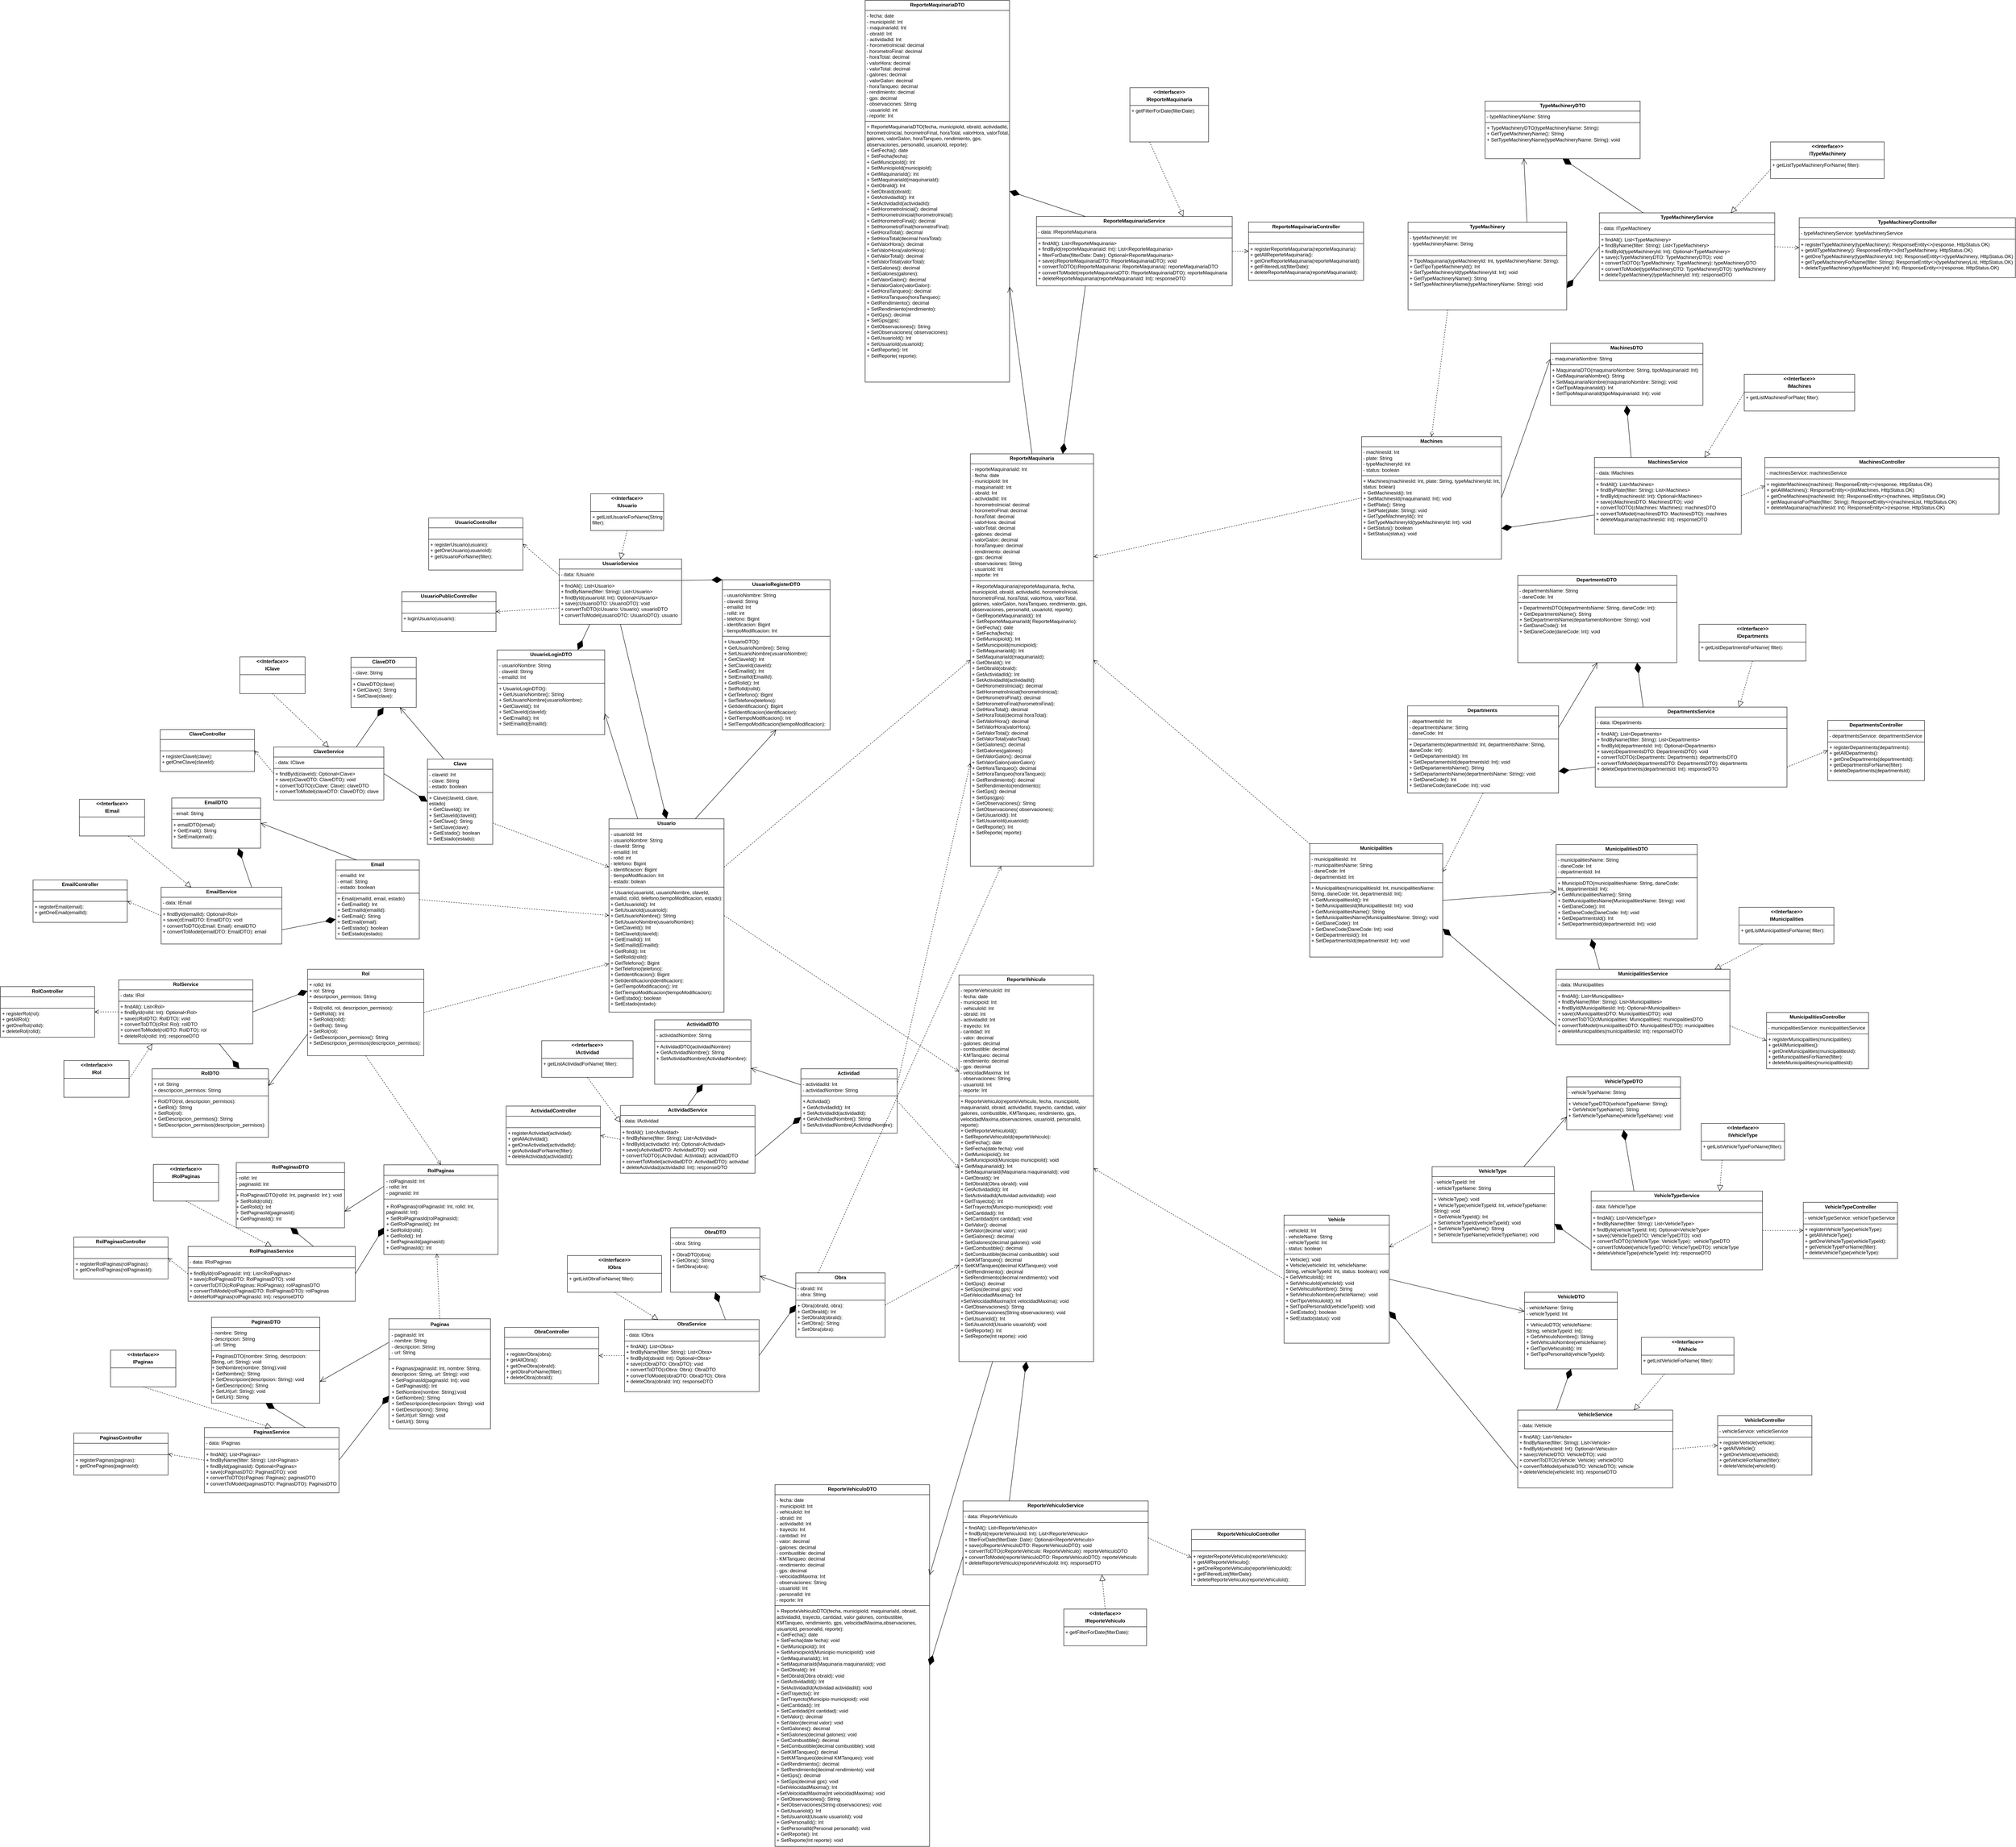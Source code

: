 <mxfile version="28.1.0">
  <diagram name="Página-1" id="Xx_L0fpkErWNYB54SpZj">
    <mxGraphModel dx="3221" dy="2948" grid="0" gridSize="10" guides="1" tooltips="1" connect="1" arrows="1" fold="1" page="0" pageScale="1" pageWidth="827" pageHeight="1169" math="0" shadow="0">
      <root>
        <mxCell id="0" />
        <mxCell id="1" parent="0" />
        <mxCell id="znbPJNpTzyvpeaEAAb_i-213" value="&lt;p style=&quot;margin:0px;margin-top:4px;text-align:center;&quot;&gt;&lt;span style=&quot;font-weight: 700; text-wrap-mode: nowrap; background-color: transparent; color: light-dark(rgb(0, 0, 0), rgb(255, 255, 255));&quot;&gt;Departments&lt;/span&gt;&lt;b&gt;&amp;nbsp;&lt;/b&gt;&lt;/p&gt;&lt;hr size=&quot;1&quot; style=&quot;border-style:solid;&quot;&gt;&lt;p style=&quot;margin:0px;margin-left:4px;&quot;&gt;- departmentsId: Int&lt;/p&gt;&lt;p style=&quot;margin:0px;margin-left:4px;&quot;&gt;- departmentsName: String&lt;/p&gt;&lt;p style=&quot;margin:0px;margin-left:4px;&quot;&gt;- daneCode: Int&lt;/p&gt;&lt;hr size=&quot;1&quot; style=&quot;border-style:solid;&quot;&gt;&lt;p style=&quot;margin:0px;margin-left:4px;&quot;&gt;+ Departaments(departmentsId: Int, departments&lt;span style=&quot;background-color: transparent; color: light-dark(rgb(0, 0, 0), rgb(255, 255, 255));&quot;&gt;Name: String, daneCode: Int&lt;/span&gt;&lt;span style=&quot;background-color: transparent; color: light-dark(rgb(0, 0, 0), rgb(255, 255, 255));&quot;&gt;):&amp;nbsp;&lt;/span&gt;&lt;/p&gt;&lt;p style=&quot;margin:0px;margin-left:4px;&quot;&gt;+ GetDepartamentsId(): Int&lt;/p&gt;&lt;p style=&quot;margin:0px;margin-left:4px;&quot;&gt;+ SetDepartamentsId(departments&lt;span style=&quot;background-color: transparent; color: light-dark(rgb(0, 0, 0), rgb(255, 255, 255));&quot;&gt;Id: Int&lt;/span&gt;&lt;span style=&quot;background-color: transparent; color: light-dark(rgb(0, 0, 0), rgb(255, 255, 255));&quot;&gt;): void&lt;/span&gt;&lt;/p&gt;&lt;p style=&quot;margin:0px;margin-left:4px;&quot;&gt;+ GetDepartamentsName(): String&lt;/p&gt;&lt;p style=&quot;margin:0px;margin-left:4px;&quot;&gt;+ SetDepartamentsName(departments&lt;span style=&quot;background-color: transparent; color: light-dark(rgb(0, 0, 0), rgb(255, 255, 255));&quot;&gt;Name: String&lt;/span&gt;&lt;span style=&quot;background-color: transparent; color: light-dark(rgb(0, 0, 0), rgb(255, 255, 255));&quot;&gt;): void&amp;nbsp;&lt;/span&gt;&lt;/p&gt;&lt;p style=&quot;margin:0px;margin-left:4px;&quot;&gt;+ GetDaneCode(): Int&lt;/p&gt;&lt;p style=&quot;margin:0px;margin-left:4px;&quot;&gt;+ SetDaneCode(d&lt;span style=&quot;background-color: transparent; color: light-dark(rgb(0, 0, 0), rgb(255, 255, 255));&quot;&gt;aneCode: Int&lt;/span&gt;&lt;span style=&quot;background-color: transparent; color: light-dark(rgb(0, 0, 0), rgb(255, 255, 255));&quot;&gt;): void&amp;nbsp;&lt;/span&gt;&lt;/p&gt;" style="verticalAlign=top;align=left;overflow=fill;html=1;whiteSpace=wrap;" parent="1" vertex="1">
          <mxGeometry x="2785" y="169" width="370" height="214" as="geometry" />
        </mxCell>
        <mxCell id="znbPJNpTzyvpeaEAAb_i-214" value="&lt;p style=&quot;margin:0px;margin-top:4px;text-align:center;&quot;&gt;&lt;span style=&quot;font-weight: 700; text-wrap-mode: nowrap;&quot;&gt;Municipalities&lt;/span&gt;&lt;/p&gt;&lt;hr size=&quot;1&quot; style=&quot;border-style:solid;&quot;&gt;&lt;p style=&quot;margin:0px;margin-left:4px;&quot;&gt;-&amp;nbsp;&lt;span style=&quot;text-wrap-mode: nowrap;&quot;&gt;municipalitiesId&lt;/span&gt;: Int&lt;/p&gt;&lt;p style=&quot;margin:0px;margin-left:4px;&quot;&gt;-&amp;nbsp;&lt;span style=&quot;text-wrap-mode: nowrap;&quot;&gt;municipalities&lt;/span&gt;Name: String&lt;/p&gt;&lt;p style=&quot;margin:0px;margin-left:4px;&quot;&gt;- daneCode: Int&lt;/p&gt;&lt;p style=&quot;margin:0px;margin-left:4px;&quot;&gt;- departmentsId: Int&lt;/p&gt;&lt;hr size=&quot;1&quot; style=&quot;border-style:solid;&quot;&gt;&lt;p style=&quot;margin:0px;margin-left:4px;&quot;&gt;+ M&lt;span style=&quot;text-wrap-mode: nowrap;&quot;&gt;unicipalities&lt;/span&gt;(&lt;span style=&quot;text-wrap-mode: nowrap;&quot;&gt;municipalities&lt;/span&gt;Id: Int,&amp;nbsp;&lt;span style=&quot;text-wrap-mode: nowrap;&quot;&gt;municipalities&lt;/span&gt;Name: String, daneCode: Int, departmentsId: Int):&amp;nbsp;&lt;/p&gt;&lt;p style=&quot;margin:0px;margin-left:4px;&quot;&gt;+ GetM&lt;span style=&quot;text-wrap-mode: nowrap;&quot;&gt;unicipalities&lt;/span&gt;Id(): Int&lt;/p&gt;&lt;p style=&quot;margin:0px;margin-left:4px;&quot;&gt;+ SetM&lt;span style=&quot;text-wrap-mode: nowrap;&quot;&gt;unicipalities&lt;/span&gt;Id(M&lt;span style=&quot;text-wrap-mode: nowrap;&quot;&gt;unicipalities&lt;/span&gt;&lt;span style=&quot;background-color: transparent; color: light-dark(rgb(0, 0, 0), rgb(255, 255, 255));&quot;&gt;Id: Int&lt;/span&gt;&lt;span style=&quot;background-color: transparent; color: light-dark(rgb(0, 0, 0), rgb(255, 255, 255));&quot;&gt;): void&lt;/span&gt;&lt;/p&gt;&lt;p style=&quot;margin:0px;margin-left:4px;&quot;&gt;+ GetM&lt;span style=&quot;text-wrap-mode: nowrap;&quot;&gt;unicipalities&lt;/span&gt;Name(): String&lt;/p&gt;&lt;p style=&quot;margin:0px;margin-left:4px;&quot;&gt;+ Set&lt;span style=&quot;background-color: transparent; color: light-dark(rgb(0, 0, 0), rgb(255, 255, 255));&quot;&gt;M&lt;/span&gt;&lt;span style=&quot;background-color: transparent; color: light-dark(rgb(0, 0, 0), rgb(255, 255, 255)); text-wrap-mode: nowrap;&quot;&gt;unicipalities&lt;/span&gt;&lt;span style=&quot;background-color: transparent; color: light-dark(rgb(0, 0, 0), rgb(255, 255, 255));&quot;&gt;Name(&lt;/span&gt;&lt;span style=&quot;background-color: transparent; color: light-dark(rgb(0, 0, 0), rgb(255, 255, 255));&quot;&gt;M&lt;/span&gt;&lt;span style=&quot;background-color: transparent; color: light-dark(rgb(0, 0, 0), rgb(255, 255, 255)); text-wrap-mode: nowrap;&quot;&gt;unicipalities&lt;/span&gt;&lt;span style=&quot;background-color: transparent; color: light-dark(rgb(0, 0, 0), rgb(255, 255, 255));&quot;&gt;Name: String&lt;/span&gt;&lt;span style=&quot;background-color: transparent; color: light-dark(rgb(0, 0, 0), rgb(255, 255, 255));&quot;&gt;): void&lt;/span&gt;&lt;/p&gt;&lt;p style=&quot;margin:0px;margin-left:4px;&quot;&gt;+ GetDaneCode(): Int&lt;/p&gt;&lt;p style=&quot;margin:0px;margin-left:4px;&quot;&gt;+ SetDaneCode(D&lt;span style=&quot;background-color: transparent; color: light-dark(rgb(0, 0, 0), rgb(255, 255, 255));&quot;&gt;aneCode: Int&lt;/span&gt;&lt;span style=&quot;background-color: transparent; color: light-dark(rgb(0, 0, 0), rgb(255, 255, 255));&quot;&gt;): void&lt;/span&gt;&lt;/p&gt;&lt;p style=&quot;margin:0px;margin-left:4px;&quot;&gt;+ GetDepartmentsId(): Int&lt;/p&gt;&lt;p style=&quot;margin:0px;margin-left:4px;&quot;&gt;+ SetDepartmentsId(&lt;span style=&quot;background-color: transparent; color: light-dark(rgb(0, 0, 0), rgb(255, 255, 255));&quot;&gt;departmentsId: Int&lt;/span&gt;&lt;span style=&quot;background-color: transparent; color: light-dark(rgb(0, 0, 0), rgb(255, 255, 255));&quot;&gt;): void&lt;/span&gt;&lt;/p&gt;" style="verticalAlign=top;align=left;overflow=fill;html=1;whiteSpace=wrap;" parent="1" vertex="1">
          <mxGeometry x="2545" y="507" width="326" height="278" as="geometry" />
        </mxCell>
        <mxCell id="znbPJNpTzyvpeaEAAb_i-217" value="&lt;p style=&quot;margin:0px;margin-top:4px;text-align:center;&quot;&gt;&lt;span style=&quot;font-weight: 700; text-wrap-mode: nowrap;&quot;&gt;VehicleType&amp;nbsp;&lt;/span&gt;&lt;/p&gt;&lt;hr size=&quot;1&quot; style=&quot;border-style:solid;&quot;&gt;&lt;p style=&quot;margin:0px;margin-left:4px;&quot;&gt;-&amp;nbsp;&lt;span style=&quot;text-align: center; text-wrap-mode: nowrap;&quot;&gt;vehicleType&lt;/span&gt;Id: Int&lt;/p&gt;&lt;p style=&quot;margin:0px;margin-left:4px;&quot;&gt;- v&lt;span style=&quot;text-align: center; text-wrap-mode: nowrap;&quot;&gt;ehicleTypeName&lt;/span&gt;: String&lt;/p&gt;&lt;hr size=&quot;1&quot; style=&quot;border-style:solid;&quot;&gt;&lt;p style=&quot;margin: 0px 0px 0px 4px;&quot;&gt;+ V&lt;span style=&quot;text-align: center; text-wrap-mode: nowrap;&quot;&gt;ehicleType&lt;/span&gt;(): void&lt;/p&gt;&lt;p style=&quot;margin:0px;margin-left:4px;&quot;&gt;+ V&lt;span style=&quot;text-align: center; text-wrap-mode: nowrap;&quot;&gt;ehicleType&lt;/span&gt;(&lt;span style=&quot;text-wrap-mode: nowrap; text-align: center;&quot;&gt;vehicleType&lt;/span&gt;Id: Int&lt;span style=&quot;background-color: transparent; color: light-dark(rgb(0, 0, 0), rgb(255, 255, 255));&quot;&gt;,&amp;nbsp;&lt;/span&gt;v&lt;span style=&quot;text-wrap-mode: nowrap; text-align: center;&quot;&gt;ehicleTypeName&lt;/span&gt;&lt;span style=&quot;background-color: transparent; color: light-dark(rgb(0, 0, 0), rgb(255, 255, 255));&quot;&gt;: String&lt;/span&gt;&lt;span style=&quot;background-color: transparent; color: light-dark(rgb(0, 0, 0), rgb(255, 255, 255));&quot;&gt;): void&lt;/span&gt;&lt;/p&gt;&lt;p style=&quot;margin:0px;margin-left:4px;&quot;&gt;+ GetV&lt;span style=&quot;text-wrap-mode: nowrap; text-align: center;&quot;&gt;ehicleType&lt;/span&gt;Id(): Int&lt;/p&gt;&lt;p style=&quot;margin:0px;margin-left:4px;&quot;&gt;+ SetV&lt;span style=&quot;text-wrap-mode: nowrap; text-align: center;&quot;&gt;ehicleType&lt;/span&gt;Id(&lt;span style=&quot;text-wrap-mode: nowrap; text-align: center;&quot;&gt;vehicleType&lt;/span&gt;Id&lt;span style=&quot;background-color: transparent; color: light-dark(rgb(0, 0, 0), rgb(255, 255, 255));&quot;&gt;): void&lt;/span&gt;&lt;/p&gt;&lt;p style=&quot;margin:0px;margin-left:4px;&quot;&gt;+ GetV&lt;span style=&quot;text-wrap-mode: nowrap; text-align: center;&quot;&gt;ehicleTypeName&lt;/span&gt;(): String&lt;/p&gt;&lt;p style=&quot;margin:0px;margin-left:4px;&quot;&gt;+ SetV&lt;span style=&quot;text-wrap-mode: nowrap; text-align: center;&quot;&gt;ehicleTypeName&lt;/span&gt;(v&lt;span style=&quot;text-wrap-mode: nowrap; text-align: center;&quot;&gt;ehicleTypeName&lt;/span&gt;&lt;span style=&quot;background-color: transparent; color: light-dark(rgb(0, 0, 0), rgb(255, 255, 255));&quot;&gt;): void&lt;/span&gt;&lt;/p&gt;" style="verticalAlign=top;align=left;overflow=fill;html=1;whiteSpace=wrap;" parent="1" vertex="1">
          <mxGeometry x="2845" y="1299" width="300" height="187" as="geometry" />
        </mxCell>
        <mxCell id="znbPJNpTzyvpeaEAAb_i-218" value="&lt;p style=&quot;margin:0px;margin-top:4px;text-align:center;&quot;&gt;&lt;span style=&quot;font-weight: 700; text-wrap-mode: nowrap;&quot;&gt;Vehicle&lt;/span&gt;&lt;/p&gt;&lt;hr size=&quot;1&quot; style=&quot;border-style:solid;&quot;&gt;&lt;p style=&quot;margin:0px;margin-left:4px;&quot;&gt;-&amp;nbsp;&lt;span style=&quot;text-wrap-mode: nowrap;&quot;&gt;vehicle&lt;/span&gt;Id: Int&lt;/p&gt;&lt;p style=&quot;margin:0px;margin-left:4px;&quot;&gt;-&amp;nbsp;&lt;span style=&quot;text-wrap-mode: nowrap; background-color: transparent; color: light-dark(rgb(0, 0, 0), rgb(255, 255, 255));&quot;&gt;vehicleName&lt;/span&gt;&lt;span style=&quot;background-color: transparent; color: light-dark(rgb(0, 0, 0), rgb(255, 255, 255));&quot;&gt;: String&lt;/span&gt;&lt;/p&gt;&lt;p style=&quot;margin:0px;margin-left:4px;&quot;&gt;-&amp;nbsp;&lt;span style=&quot;text-wrap-mode: nowrap;&quot;&gt;vehicleTypeId&lt;/span&gt;: Int&lt;/p&gt;&lt;p style=&quot;margin:0px;margin-left:4px;&quot;&gt;- status: boolean&lt;/p&gt;&lt;hr size=&quot;1&quot; style=&quot;border-style:solid;&quot;&gt;&lt;p style=&quot;margin:0px;margin-left:4px;&quot;&gt;+ V&lt;span style=&quot;text-wrap-mode: nowrap;&quot;&gt;ehicle&lt;/span&gt;(): void&lt;/p&gt;&lt;p style=&quot;margin:0px;margin-left:4px;&quot;&gt;+ V&lt;span style=&quot;text-wrap-mode: nowrap;&quot;&gt;ehicle&lt;/span&gt;(&lt;span style=&quot;background-color: transparent; color: light-dark(rgb(0, 0, 0), rgb(255, 255, 255)); text-wrap-mode: nowrap;&quot;&gt;vehicle&lt;/span&gt;&lt;span style=&quot;background-color: transparent; color: light-dark(rgb(0, 0, 0), rgb(255, 255, 255));&quot;&gt;Id: Int,&lt;/span&gt;&lt;span style=&quot;background-color: transparent; color: light-dark(rgb(0, 0, 0), rgb(255, 255, 255));&quot;&gt;&amp;nbsp;&lt;/span&gt;&lt;span style=&quot;background-color: transparent; color: light-dark(rgb(0, 0, 0), rgb(255, 255, 255)); text-wrap-mode: nowrap;&quot;&gt;vehicleName&lt;/span&gt;&lt;span style=&quot;background-color: transparent; color: light-dark(rgb(0, 0, 0), rgb(255, 255, 255));&quot;&gt;: String,&lt;/span&gt;&lt;span style=&quot;background-color: transparent; color: light-dark(rgb(0, 0, 0), rgb(255, 255, 255));&quot;&gt;&amp;nbsp;&lt;/span&gt;&lt;span style=&quot;background-color: transparent; color: light-dark(rgb(0, 0, 0), rgb(255, 255, 255)); text-wrap-mode: nowrap;&quot;&gt;vehicleTypeId&lt;/span&gt;&lt;span style=&quot;background-color: transparent; color: light-dark(rgb(0, 0, 0), rgb(255, 255, 255));&quot;&gt;: Int,&amp;nbsp;&lt;/span&gt;&lt;span style=&quot;background-color: transparent; color: light-dark(rgb(0, 0, 0), rgb(255, 255, 255));&quot;&gt;status: boolean&lt;/span&gt;&lt;span style=&quot;background-color: transparent; color: light-dark(rgb(0, 0, 0), rgb(255, 255, 255));&quot;&gt;): void&lt;/span&gt;&lt;/p&gt;&lt;p style=&quot;margin:0px;margin-left:4px;&quot;&gt;+ GetVehiculoId(): Int&lt;/p&gt;&lt;p style=&quot;margin:0px;margin-left:4px;&quot;&gt;+ SetVehiculoId(&lt;span style=&quot;color: light-dark(rgb(0, 0, 0), rgb(255, 255, 255)); text-wrap-mode: nowrap; background-color: transparent;&quot;&gt;vehicle&lt;/span&gt;&lt;span style=&quot;color: light-dark(rgb(0, 0, 0), rgb(255, 255, 255)); background-color: transparent;&quot;&gt;Id&lt;/span&gt;): void&lt;/p&gt;&lt;p style=&quot;margin:0px;margin-left:4px;&quot;&gt;+ GetVehiculoNombre(): String&lt;/p&gt;&lt;p style=&quot;margin:0px;margin-left:4px;&quot;&gt;+ SetVehiculoNombre(&lt;span style=&quot;text-wrap-mode: nowrap;&quot;&gt;vehicleName&lt;/span&gt;&lt;span style=&quot;background-color: transparent; color: light-dark(rgb(0, 0, 0), rgb(255, 255, 255));&quot;&gt;):&amp;nbsp; void&lt;/span&gt;&lt;/p&gt;&lt;p style=&quot;margin: 0px 0px 0px 4px;&quot;&gt;+ GetTipoVehiculoId(): Int&lt;/p&gt;&lt;p style=&quot;margin:0px;margin-left:4px;&quot;&gt;&lt;span style=&quot;background-color: transparent; color: light-dark(rgb(0, 0, 0), rgb(255, 255, 255));&quot;&gt;+ SetTipoPersonalId(&lt;/span&gt;&lt;span style=&quot;text-wrap-mode: nowrap;&quot;&gt;vehicleTypeId&lt;/span&gt;&lt;span style=&quot;background-color: transparent; color: light-dark(rgb(0, 0, 0), rgb(255, 255, 255));&quot;&gt;): void&lt;/span&gt;&lt;/p&gt;&lt;p style=&quot;margin:0px;margin-left:4px;&quot;&gt;&lt;span style=&quot;background-color: transparent; color: light-dark(rgb(0, 0, 0), rgb(255, 255, 255));&quot;&gt;+ GetEstado(): boolean&lt;/span&gt;&lt;/p&gt;&lt;p style=&quot;margin:0px;margin-left:4px;&quot;&gt;+ SetEstado(status): void&lt;/p&gt;" style="verticalAlign=top;align=left;overflow=fill;html=1;whiteSpace=wrap;" parent="1" vertex="1">
          <mxGeometry x="2482" y="1418" width="258" height="314" as="geometry" />
        </mxCell>
        <mxCell id="znbPJNpTzyvpeaEAAb_i-219" value="&lt;p style=&quot;margin:0px;margin-top:4px;text-align:center;&quot;&gt;&lt;span style=&quot;font-weight: 700; text-wrap-mode: nowrap;&quot;&gt;TypeMachinery&lt;/span&gt;&lt;/p&gt;&lt;hr size=&quot;1&quot; style=&quot;border-style:solid;&quot;&gt;&lt;p style=&quot;margin:0px;margin-left:4px;&quot;&gt;-&amp;nbsp;&lt;span style=&quot;text-wrap-mode: nowrap;&quot;&gt;typeMachinery&lt;/span&gt;Id: Int&lt;/p&gt;&lt;p style=&quot;margin:0px;margin-left:4px;&quot;&gt;-&amp;nbsp;&lt;span style=&quot;text-wrap-mode: nowrap;&quot;&gt;typeMachinery&lt;/span&gt;Name: String&lt;/p&gt;&lt;p style=&quot;margin:0px;margin-left:4px;&quot;&gt;&lt;br&gt;&lt;/p&gt;&lt;hr size=&quot;1&quot; style=&quot;border-style:solid;&quot;&gt;&lt;p style=&quot;margin:0px;margin-left:4px;&quot;&gt;+ TipoMaquinaria(&lt;span style=&quot;text-wrap-mode: nowrap;&quot;&gt;typeMachinery&lt;/span&gt;&lt;span style=&quot;background-color: transparent; color: light-dark(rgb(0, 0, 0), rgb(255, 255, 255));&quot;&gt;Id: Int,&amp;nbsp;&lt;/span&gt;&lt;span style=&quot;text-wrap-mode: nowrap;&quot;&gt;typeMachineryNam&lt;/span&gt;&lt;span style=&quot;background-color: transparent; color: light-dark(rgb(0, 0, 0), rgb(255, 255, 255));&quot;&gt;e: String&lt;/span&gt;&lt;span style=&quot;background-color: transparent; color: light-dark(rgb(0, 0, 0), rgb(255, 255, 255));&quot;&gt;):&lt;/span&gt;&lt;/p&gt;&lt;p style=&quot;margin:0px;margin-left:4px;&quot;&gt;+ GetTipoT&lt;span style=&quot;text-wrap-mode: nowrap;&quot;&gt;ypeMachinery&lt;/span&gt;Id(): Int&lt;/p&gt;&lt;p style=&quot;margin:0px;margin-left:4px;&quot;&gt;+ SetT&lt;span style=&quot;text-wrap-mode: nowrap;&quot;&gt;ypeMachinery&lt;/span&gt;Id(&lt;span style=&quot;text-wrap-mode: nowrap;&quot;&gt;typeMachinery&lt;/span&gt;&lt;span style=&quot;background-color: transparent; color: light-dark(rgb(0, 0, 0), rgb(255, 255, 255));&quot;&gt;Id: Int&lt;/span&gt;&lt;span style=&quot;background-color: transparent; color: light-dark(rgb(0, 0, 0), rgb(255, 255, 255));&quot;&gt;): void&amp;nbsp;&lt;/span&gt;&lt;/p&gt;&lt;p style=&quot;margin:0px;margin-left:4px;&quot;&gt;+ GetT&lt;span style=&quot;text-wrap-mode: nowrap;&quot;&gt;ypeMachinery&lt;/span&gt;Name(): String&lt;/p&gt;&lt;p style=&quot;margin:0px;margin-left:4px;&quot;&gt;+ Set&lt;span style=&quot;background-color: transparent; color: light-dark(rgb(0, 0, 0), rgb(255, 255, 255));&quot;&gt;T&lt;/span&gt;&lt;span style=&quot;background-color: transparent; color: light-dark(rgb(0, 0, 0), rgb(255, 255, 255)); text-wrap-mode: nowrap;&quot;&gt;ypeMachinery&lt;/span&gt;&lt;span style=&quot;background-color: transparent; color: light-dark(rgb(0, 0, 0), rgb(255, 255, 255));&quot;&gt;Name(&lt;/span&gt;&lt;span style=&quot;text-wrap-mode: nowrap;&quot;&gt;typeMachinery&lt;/span&gt;&lt;span style=&quot;background-color: transparent; color: light-dark(rgb(0, 0, 0), rgb(255, 255, 255));&quot;&gt;Name: String): void&amp;nbsp;&lt;/span&gt;&lt;/p&gt;&lt;p style=&quot;margin: 0px 0px 0px 4px;&quot;&gt;&lt;br&gt;&lt;/p&gt;" style="verticalAlign=top;align=left;overflow=fill;html=1;whiteSpace=wrap;" parent="1" vertex="1">
          <mxGeometry x="2786" y="-1017" width="389" height="215" as="geometry" />
        </mxCell>
        <mxCell id="znbPJNpTzyvpeaEAAb_i-220" value="&lt;p style=&quot;margin:0px;margin-top:4px;text-align:center;&quot;&gt;&lt;span style=&quot;font-weight: 700; text-wrap-mode: nowrap;&quot;&gt;Machines&lt;/span&gt;&lt;/p&gt;&lt;hr size=&quot;1&quot; style=&quot;border-style:solid;&quot;&gt;&lt;p style=&quot;margin:0px;margin-left:4px;&quot;&gt;- machinesId: Int&lt;/p&gt;&lt;p style=&quot;margin:0px;margin-left:4px;&quot;&gt;- plate: String&lt;/p&gt;&lt;p style=&quot;margin:0px;margin-left:4px;&quot;&gt;- typeMachineryId: Int&lt;/p&gt;&lt;p style=&quot;margin:0px;margin-left:4px;&quot;&gt;- status: boolean&lt;/p&gt;&lt;hr size=&quot;1&quot; style=&quot;border-style:solid;&quot;&gt;&lt;p style=&quot;margin:0px;margin-left:4px;&quot;&gt;+ Machines(machinesId: Int, plate: String, typeMachineryId: Int, status: bolean)&lt;/p&gt;&lt;p style=&quot;margin:0px;margin-left:4px;&quot;&gt;+ GetMachinesId(): Int&lt;/p&gt;&lt;p style=&quot;margin:0px;margin-left:4px;&quot;&gt;+ SetMachinesId(&lt;span style=&quot;background-color: transparent; color: light-dark(rgb(0, 0, 0), rgb(255, 255, 255));&quot;&gt;maquinariaId: Int&lt;/span&gt;&lt;span style=&quot;background-color: transparent; color: light-dark(rgb(0, 0, 0), rgb(255, 255, 255));&quot;&gt;): void&lt;/span&gt;&lt;/p&gt;&lt;p style=&quot;margin:0px;margin-left:4px;&quot;&gt;+ GetPlate(): String&lt;/p&gt;&lt;p style=&quot;margin:0px;margin-left:4px;&quot;&gt;+ SetPlate(&lt;span style=&quot;background-color: transparent; color: light-dark(rgb(0, 0, 0), rgb(255, 255, 255));&quot;&gt;plate: String&lt;/span&gt;&lt;span style=&quot;background-color: transparent; color: light-dark(rgb(0, 0, 0), rgb(255, 255, 255));&quot;&gt;): void&lt;/span&gt;&lt;/p&gt;&lt;p style=&quot;margin:0px;margin-left:4px;&quot;&gt;+ GetTypeMachneryId(): Int&lt;/p&gt;&lt;p style=&quot;margin:0px;margin-left:4px;&quot;&gt;+ SetTypeMachineryId(&lt;span style=&quot;background-color: transparent; color: light-dark(rgb(0, 0, 0), rgb(255, 255, 255));&quot;&gt;typeMachineryId: Int&lt;/span&gt;&lt;span style=&quot;background-color: transparent; color: light-dark(rgb(0, 0, 0), rgb(255, 255, 255));&quot;&gt;): void&lt;/span&gt;&lt;/p&gt;&lt;p style=&quot;margin:0px;margin-left:4px;&quot;&gt;+ GetStatus(): boolean&lt;/p&gt;&lt;p style=&quot;margin:0px;margin-left:4px;&quot;&gt;+ SetStatus(status&lt;span style=&quot;background-color: transparent; color: light-dark(rgb(0, 0, 0), rgb(255, 255, 255));&quot;&gt;): void&lt;/span&gt;&lt;/p&gt;&lt;p style=&quot;margin:0px;margin-left:4px;&quot;&gt;&lt;br&gt;&lt;/p&gt;" style="verticalAlign=top;align=left;overflow=fill;html=1;whiteSpace=wrap;" parent="1" vertex="1">
          <mxGeometry x="2672" y="-491" width="343" height="300" as="geometry" />
        </mxCell>
        <mxCell id="znbPJNpTzyvpeaEAAb_i-221" value="&lt;p style=&quot;margin:0px;margin-top:4px;text-align:center;&quot;&gt;&lt;b&gt;Actividad&amp;nbsp;&lt;/b&gt;&lt;/p&gt;&lt;hr size=&quot;1&quot; style=&quot;border-style:solid;&quot;&gt;&lt;p style=&quot;margin:0px;margin-left:4px;&quot;&gt;- actividadId: Int&lt;/p&gt;&lt;p style=&quot;margin:0px;margin-left:4px;&quot;&gt;- actividadNombre: String&lt;/p&gt;&lt;hr size=&quot;1&quot; style=&quot;border-style:solid;&quot;&gt;&lt;p style=&quot;margin:0px;margin-left:4px;&quot;&gt;+ Actividad()&lt;/p&gt;&lt;p style=&quot;margin:0px;margin-left:4px;&quot;&gt;+ GetActividadId(): Int&lt;/p&gt;&lt;p style=&quot;margin:0px;margin-left:4px;&quot;&gt;+ SetActividadId(actividadId):&amp;nbsp;&lt;/p&gt;&lt;p style=&quot;margin:0px;margin-left:4px;&quot;&gt;+ GetActividadNombre(): String&lt;/p&gt;&lt;p style=&quot;margin:0px;margin-left:4px;&quot;&gt;+ SetActividadNombre(ActividadNombre):&amp;nbsp;&lt;/p&gt;&lt;p style=&quot;margin:0px;margin-left:4px;&quot;&gt;&lt;br&gt;&lt;/p&gt;" style="verticalAlign=top;align=left;overflow=fill;html=1;whiteSpace=wrap;" parent="1" vertex="1">
          <mxGeometry x="1297.5" y="1059" width="236" height="158" as="geometry" />
        </mxCell>
        <mxCell id="znbPJNpTzyvpeaEAAb_i-222" value="&lt;p style=&quot;margin:0px;margin-top:4px;text-align:center;&quot;&gt;&lt;b&gt;Obra&lt;/b&gt;&lt;/p&gt;&lt;hr size=&quot;1&quot; style=&quot;border-style:solid;&quot;&gt;&lt;p style=&quot;margin:0px;margin-left:4px;&quot;&gt;- obraId: Int&lt;/p&gt;&lt;p style=&quot;margin:0px;margin-left:4px;&quot;&gt;&lt;span style=&quot;background-color: transparent; color: light-dark(rgb(0, 0, 0), rgb(255, 255, 255));&quot;&gt;- obra: String&lt;/span&gt;&lt;/p&gt;&lt;hr size=&quot;1&quot; style=&quot;border-style:solid;&quot;&gt;&lt;p style=&quot;margin:0px;margin-left:4px;&quot;&gt;+ Obra(obraId, obra):&lt;/p&gt;&lt;p style=&quot;margin:0px;margin-left:4px;&quot;&gt;+ GetObraId(): Int&lt;/p&gt;&lt;p style=&quot;margin:0px;margin-left:4px;&quot;&gt;+ SetObraId(obraId):&amp;nbsp;&lt;/p&gt;&lt;p style=&quot;margin:0px;margin-left:4px;&quot;&gt;+ GetObra(): String&lt;/p&gt;&lt;p style=&quot;margin:0px;margin-left:4px;&quot;&gt;+ SetObra(obra):&amp;nbsp;&lt;/p&gt;&lt;p style=&quot;margin:0px;margin-left:4px;&quot;&gt;&lt;br&gt;&lt;/p&gt;" style="verticalAlign=top;align=left;overflow=fill;html=1;whiteSpace=wrap;" parent="1" vertex="1">
          <mxGeometry x="1285" y="1559.5" width="219" height="158" as="geometry" />
        </mxCell>
        <mxCell id="znbPJNpTzyvpeaEAAb_i-223" value="&lt;p style=&quot;margin:0px;margin-top:4px;text-align:center;&quot;&gt;&lt;b&gt;ReporteMaquinaria&lt;/b&gt;&lt;/p&gt;&lt;hr size=&quot;1&quot; style=&quot;border-style:solid;&quot;&gt;&lt;p style=&quot;margin:0px;margin-left:4px;&quot;&gt;- reporteMaquinariaId: Int&lt;/p&gt;&lt;p style=&quot;margin:0px;margin-left:4px;&quot;&gt;- fecha: date&lt;/p&gt;&lt;p style=&quot;margin:0px;margin-left:4px;&quot;&gt;- municipioId: Int&lt;/p&gt;&lt;p style=&quot;margin:0px;margin-left:4px;&quot;&gt;- maquinariaId: Int&lt;/p&gt;&lt;p style=&quot;margin:0px;margin-left:4px;&quot;&gt;- obraId: Int&lt;/p&gt;&lt;p style=&quot;margin:0px;margin-left:4px;&quot;&gt;- actividadId: Int&lt;/p&gt;&lt;p style=&quot;margin:0px;margin-left:4px;&quot;&gt;- horometroInicial: decimal&lt;/p&gt;&amp;nbsp;- horometroFinal: decimal&lt;div&gt;&lt;div&gt;&amp;nbsp;- horaTotal: decimal&lt;/div&gt;&lt;div&gt;&amp;nbsp;- valorHora: decimal&lt;/div&gt;&lt;div&gt;&amp;nbsp;- valorTotal: decimal&lt;/div&gt;&lt;div&gt;&amp;nbsp;- galones: decimal&lt;/div&gt;&lt;div&gt;&amp;nbsp;- valorGalon: decimal&lt;/div&gt;&lt;div&gt;&amp;nbsp;- horaTanqueo: decimal&lt;/div&gt;&lt;div&gt;&amp;nbsp;- rendimiento: decimal&lt;/div&gt;&lt;div&gt;&amp;nbsp;- gps: decimal&lt;/div&gt;&lt;div&gt;&amp;nbsp;- observaciones: String&lt;/div&gt;&lt;div&gt;&amp;nbsp;- usuarioId: Int&amp;nbsp;&lt;/div&gt;&lt;div&gt;&amp;nbsp;- reporte: Int&lt;br&gt;&lt;hr size=&quot;1&quot; style=&quot;border-style:solid;&quot;&gt;&lt;p style=&quot;margin:0px;margin-left:4px;&quot;&gt;+&lt;span style=&quot;background-color: transparent; color: light-dark(rgb(0, 0, 0), rgb(255, 255, 255));&quot;&gt;&amp;nbsp;ReporteMaquinaria(reporteMaquinaria, fecha, municipioId, obraId, actividadId, horometroInicial, horometroFinal, horaTotal, valorHora, valorTotal, galones, valorGalon, horaTanqueo, rendimiento, gps, observaciones, personalId, usuarioId, reporte):&lt;/span&gt;&lt;/p&gt;&lt;p style=&quot;margin:0px;margin-left:4px;&quot;&gt;+ GetR&lt;span style=&quot;background-color: transparent; color: light-dark(rgb(0, 0, 0), rgb(255, 255, 255));&quot;&gt;eporteMaquinariaId(): Int&lt;/span&gt;&lt;/p&gt;&lt;p style=&quot;margin:0px;margin-left:4px;&quot;&gt;+ SetR&lt;span style=&quot;color: light-dark(rgb(0, 0, 0), rgb(255, 255, 255)); background-color: transparent;&quot;&gt;eporteMaquinariaId( ReporteMaquinario):&amp;nbsp;&lt;/span&gt;&lt;/p&gt;&lt;p style=&quot;margin: 0px 0px 0px 4px;&quot;&gt;&lt;span style=&quot;color: light-dark(rgb(0, 0, 0), rgb(255, 255, 255)); background-color: transparent;&quot;&gt;+ GetFecha(): date&lt;/span&gt;&lt;/p&gt;&lt;p style=&quot;margin: 0px 0px 0px 4px;&quot;&gt;&lt;span style=&quot;color: light-dark(rgb(0, 0, 0), rgb(255, 255, 255)); background-color: transparent;&quot;&gt;+ Set&lt;/span&gt;&lt;span style=&quot;background-color: transparent; color: light-dark(rgb(0, 0, 0), rgb(255, 255, 255));&quot;&gt;Fecha(fecha):&amp;nbsp;&lt;/span&gt;&lt;/p&gt;&lt;p style=&quot;margin: 0px 0px 0px 4px;&quot;&gt;&lt;span style=&quot;background-color: transparent; color: light-dark(rgb(0, 0, 0), rgb(255, 255, 255));&quot;&gt;+ GetMunicipioId(): Int&lt;/span&gt;&lt;/p&gt;&lt;p style=&quot;margin: 0px 0px 0px 4px;&quot;&gt;&lt;span style=&quot;background-color: transparent; color: light-dark(rgb(0, 0, 0), rgb(255, 255, 255));&quot;&gt;+ Set&lt;/span&gt;&lt;span style=&quot;background-color: transparent; color: light-dark(rgb(0, 0, 0), rgb(255, 255, 255));&quot;&gt;MunicipioId(&lt;/span&gt;&lt;span style=&quot;background-color: transparent; color: light-dark(rgb(0, 0, 0), rgb(255, 255, 255));&quot;&gt;municipioId&lt;/span&gt;&lt;span style=&quot;background-color: transparent; color: light-dark(rgb(0, 0, 0), rgb(255, 255, 255));&quot;&gt;):&amp;nbsp;&lt;/span&gt;&lt;/p&gt;&lt;p style=&quot;margin: 0px 0px 0px 4px;&quot;&gt;&lt;span style=&quot;background-color: transparent; color: light-dark(rgb(0, 0, 0), rgb(255, 255, 255));&quot;&gt;+ GetMaquinariaId(): Int&lt;/span&gt;&lt;/p&gt;&lt;p style=&quot;margin: 0px 0px 0px 4px;&quot;&gt;&lt;span style=&quot;background-color: transparent; color: light-dark(rgb(0, 0, 0), rgb(255, 255, 255));&quot;&gt;+ Set&lt;/span&gt;&lt;span style=&quot;background-color: transparent; color: light-dark(rgb(0, 0, 0), rgb(255, 255, 255));&quot;&gt;MaquinariaId(maquinariaId):&amp;nbsp;&lt;/span&gt;&lt;/p&gt;&lt;p style=&quot;margin: 0px 0px 0px 4px;&quot;&gt;&lt;span style=&quot;background-color: transparent; color: light-dark(rgb(0, 0, 0), rgb(255, 255, 255));&quot;&gt;&lt;/span&gt;&lt;/p&gt;&lt;p style=&quot;margin: 0px 0px 0px 4px;&quot;&gt;&lt;span style=&quot;background-color: transparent; color: light-dark(rgb(0, 0, 0), rgb(255, 255, 255));&quot;&gt;+ GetObraId(): Int&lt;/span&gt;&lt;/p&gt;&lt;p style=&quot;margin: 0px 0px 0px 4px;&quot;&gt;&lt;span style=&quot;background-color: transparent; color: light-dark(rgb(0, 0, 0), rgb(255, 255, 255));&quot;&gt;+ Set&lt;/span&gt;&lt;span style=&quot;background-color: transparent; color: light-dark(rgb(0, 0, 0), rgb(255, 255, 255));&quot;&gt;ObraId(obraId):&amp;nbsp;&lt;/span&gt;&lt;/p&gt;&lt;p style=&quot;margin: 0px 0px 0px 4px;&quot;&gt;&lt;span style=&quot;background-color: transparent; color: light-dark(rgb(0, 0, 0), rgb(255, 255, 255));&quot;&gt;&lt;/span&gt;&lt;/p&gt;&lt;p style=&quot;margin: 0px 0px 0px 4px;&quot;&gt;&lt;span style=&quot;background-color: transparent; color: light-dark(rgb(0, 0, 0), rgb(255, 255, 255));&quot;&gt;+ GetActividadId(): Int&lt;/span&gt;&lt;/p&gt;&lt;p style=&quot;margin: 0px 0px 0px 4px;&quot;&gt;&lt;span style=&quot;background-color: transparent; color: light-dark(rgb(0, 0, 0), rgb(255, 255, 255));&quot;&gt;+ Set&lt;/span&gt;&lt;span style=&quot;background-color: transparent; color: light-dark(rgb(0, 0, 0), rgb(255, 255, 255));&quot;&gt;ActividadId(actividadId):&amp;nbsp;&lt;/span&gt;&lt;/p&gt;&lt;p style=&quot;margin: 0px 0px 0px 4px;&quot;&gt;&lt;span style=&quot;background-color: transparent; color: light-dark(rgb(0, 0, 0), rgb(255, 255, 255));&quot;&gt;&lt;/span&gt;&lt;/p&gt;&lt;p style=&quot;margin: 0px 0px 0px 4px;&quot;&gt;&lt;span style=&quot;background-color: transparent; color: light-dark(rgb(0, 0, 0), rgb(255, 255, 255));&quot;&gt;+ GetHorometroInicial(): decimal&lt;/span&gt;&lt;/p&gt;&lt;p style=&quot;margin: 0px 0px 0px 4px;&quot;&gt;&lt;span style=&quot;background-color: transparent; color: light-dark(rgb(0, 0, 0), rgb(255, 255, 255));&quot;&gt;+ Set&lt;/span&gt;&lt;span style=&quot;background-color: transparent; color: light-dark(rgb(0, 0, 0), rgb(255, 255, 255));&quot;&gt;HorometroInicial(horometroInicial):&amp;nbsp;&lt;/span&gt;&lt;/p&gt;&lt;p style=&quot;margin: 0px 0px 0px 4px;&quot;&gt;&lt;span style=&quot;background-color: transparent; color: light-dark(rgb(0, 0, 0), rgb(255, 255, 255));&quot;&gt;&lt;/span&gt;&lt;/p&gt;&lt;p style=&quot;margin: 0px 0px 0px 4px;&quot;&gt;&lt;span style=&quot;background-color: transparent; color: light-dark(rgb(0, 0, 0), rgb(255, 255, 255));&quot;&gt;+ Get&lt;/span&gt;&lt;span style=&quot;background-color: transparent; color: light-dark(rgb(0, 0, 0), rgb(255, 255, 255));&quot;&gt;HorometroFinal(): decimal&lt;/span&gt;&lt;/p&gt;&lt;p style=&quot;margin: 0px 0px 0px 4px;&quot;&gt;&lt;span style=&quot;background-color: transparent; color: light-dark(rgb(0, 0, 0), rgb(255, 255, 255));&quot;&gt;+ Set&lt;/span&gt;&lt;span style=&quot;background-color: transparent; color: light-dark(rgb(0, 0, 0), rgb(255, 255, 255));&quot;&gt;HorometroFinal(horometroFinal):&amp;nbsp;&lt;/span&gt;&lt;/p&gt;&lt;p style=&quot;margin: 0px 0px 0px 4px;&quot;&gt;&lt;span style=&quot;background-color: transparent; color: light-dark(rgb(0, 0, 0), rgb(255, 255, 255));&quot;&gt;&lt;/span&gt;&lt;/p&gt;&lt;p style=&quot;margin: 0px 0px 0px 4px;&quot;&gt;&lt;span style=&quot;background-color: transparent; color: light-dark(rgb(0, 0, 0), rgb(255, 255, 255));&quot;&gt;+ GetHoraTotal(): decimal&lt;/span&gt;&lt;/p&gt;&lt;p style=&quot;margin: 0px 0px 0px 4px;&quot;&gt;&lt;span style=&quot;background-color: transparent; color: light-dark(rgb(0, 0, 0), rgb(255, 255, 255));&quot;&gt;+ Set&lt;/span&gt;&lt;span style=&quot;background-color: transparent; color: light-dark(rgb(0, 0, 0), rgb(255, 255, 255));&quot;&gt;HoraTotal(decimal horaTotal):&amp;nbsp;&lt;/span&gt;&lt;/p&gt;&lt;p style=&quot;margin: 0px 0px 0px 4px;&quot;&gt;&lt;span style=&quot;background-color: transparent; color: light-dark(rgb(0, 0, 0), rgb(255, 255, 255));&quot;&gt;&lt;/span&gt;&lt;/p&gt;&lt;p style=&quot;margin: 0px 0px 0px 4px;&quot;&gt;&lt;span style=&quot;background-color: transparent; color: light-dark(rgb(0, 0, 0), rgb(255, 255, 255));&quot;&gt;+ GetValorHora(): decimal&lt;/span&gt;&lt;/p&gt;&lt;p style=&quot;margin: 0px 0px 0px 4px;&quot;&gt;&lt;span style=&quot;background-color: transparent; color: light-dark(rgb(0, 0, 0), rgb(255, 255, 255));&quot;&gt;+ Set&lt;/span&gt;&lt;span style=&quot;background-color: transparent; color: light-dark(rgb(0, 0, 0), rgb(255, 255, 255));&quot;&gt;ValorHora(valorHora):&amp;nbsp;&lt;/span&gt;&lt;/p&gt;&lt;p style=&quot;margin: 0px 0px 0px 4px;&quot;&gt;&lt;span style=&quot;background-color: transparent; color: light-dark(rgb(0, 0, 0), rgb(255, 255, 255));&quot;&gt;&lt;/span&gt;&lt;/p&gt;&lt;p style=&quot;margin: 0px 0px 0px 4px;&quot;&gt;&lt;span style=&quot;background-color: transparent; color: light-dark(rgb(0, 0, 0), rgb(255, 255, 255));&quot;&gt;+ GetValorTotal(): decimal&lt;/span&gt;&lt;/p&gt;&lt;p style=&quot;margin: 0px 0px 0px 4px;&quot;&gt;&lt;span style=&quot;background-color: transparent; color: light-dark(rgb(0, 0, 0), rgb(255, 255, 255));&quot;&gt;+ Set&lt;/span&gt;&lt;span style=&quot;background-color: transparent; color: light-dark(rgb(0, 0, 0), rgb(255, 255, 255));&quot;&gt;ValorTotal(valorTotal):&amp;nbsp;&lt;/span&gt;&lt;/p&gt;&lt;p style=&quot;margin: 0px 0px 0px 4px;&quot;&gt;&lt;span style=&quot;background-color: transparent; color: light-dark(rgb(0, 0, 0), rgb(255, 255, 255));&quot;&gt;&lt;/span&gt;&lt;/p&gt;&lt;p style=&quot;margin: 0px 0px 0px 4px;&quot;&gt;&lt;span style=&quot;background-color: transparent; color: light-dark(rgb(0, 0, 0), rgb(255, 255, 255));&quot;&gt;+ GetGalones(): decimal&amp;nbsp;&lt;/span&gt;&lt;/p&gt;&lt;p style=&quot;margin: 0px 0px 0px 4px;&quot;&gt;&lt;span style=&quot;background-color: transparent; color: light-dark(rgb(0, 0, 0), rgb(255, 255, 255));&quot;&gt;+ Set&lt;/span&gt;&lt;span style=&quot;background-color: transparent; color: light-dark(rgb(0, 0, 0), rgb(255, 255, 255));&quot;&gt;Galones(galones):&amp;nbsp;&lt;/span&gt;&lt;/p&gt;&lt;p style=&quot;margin: 0px 0px 0px 4px;&quot;&gt;&lt;span style=&quot;background-color: transparent; color: light-dark(rgb(0, 0, 0), rgb(255, 255, 255));&quot;&gt;&lt;/span&gt;&lt;/p&gt;&lt;p style=&quot;margin: 0px 0px 0px 4px;&quot;&gt;&lt;span style=&quot;background-color: transparent; color: light-dark(rgb(0, 0, 0), rgb(255, 255, 255));&quot;&gt;+ GetValorGalon(): decimal&lt;/span&gt;&lt;/p&gt;&lt;p style=&quot;margin: 0px 0px 0px 4px;&quot;&gt;&lt;span style=&quot;background-color: transparent; color: light-dark(rgb(0, 0, 0), rgb(255, 255, 255));&quot;&gt;+ Set&lt;/span&gt;&lt;span style=&quot;background-color: transparent; color: light-dark(rgb(0, 0, 0), rgb(255, 255, 255));&quot;&gt;ValorGalon(valorGalon):&amp;nbsp;&lt;/span&gt;&lt;/p&gt;&lt;p style=&quot;margin: 0px 0px 0px 4px;&quot;&gt;&lt;span style=&quot;background-color: transparent; color: light-dark(rgb(0, 0, 0), rgb(255, 255, 255));&quot;&gt;&lt;/span&gt;&lt;/p&gt;&lt;p style=&quot;margin: 0px 0px 0px 4px;&quot;&gt;&lt;span style=&quot;background-color: transparent; color: light-dark(rgb(0, 0, 0), rgb(255, 255, 255));&quot;&gt;+ GetHoraTanqueo(): decimal&lt;/span&gt;&lt;/p&gt;&lt;p style=&quot;margin: 0px 0px 0px 4px;&quot;&gt;&lt;span style=&quot;background-color: transparent; color: light-dark(rgb(0, 0, 0), rgb(255, 255, 255));&quot;&gt;+ Set&lt;/span&gt;&lt;span style=&quot;background-color: transparent; color: light-dark(rgb(0, 0, 0), rgb(255, 255, 255));&quot;&gt;HoraTanqueo(horaTanqueo):&amp;nbsp;&lt;/span&gt;&lt;/p&gt;&lt;p style=&quot;margin: 0px 0px 0px 4px;&quot;&gt;&lt;span style=&quot;background-color: transparent; color: light-dark(rgb(0, 0, 0), rgb(255, 255, 255));&quot;&gt;&lt;/span&gt;&lt;/p&gt;&lt;p style=&quot;margin: 0px 0px 0px 4px;&quot;&gt;&lt;span style=&quot;background-color: transparent; color: light-dark(rgb(0, 0, 0), rgb(255, 255, 255));&quot;&gt;+ GetRendimiento(): decimal&lt;/span&gt;&lt;/p&gt;&lt;p style=&quot;margin: 0px 0px 0px 4px;&quot;&gt;&lt;span style=&quot;background-color: transparent; color: light-dark(rgb(0, 0, 0), rgb(255, 255, 255));&quot;&gt;+ Set&lt;/span&gt;&lt;span style=&quot;background-color: transparent; color: light-dark(rgb(0, 0, 0), rgb(255, 255, 255));&quot;&gt;Rendimiento(rendimiento):&amp;nbsp;&lt;/span&gt;&lt;/p&gt;&lt;p style=&quot;margin: 0px 0px 0px 4px;&quot;&gt;&lt;span style=&quot;background-color: transparent; color: light-dark(rgb(0, 0, 0), rgb(255, 255, 255));&quot;&gt;&lt;/span&gt;&lt;/p&gt;&lt;p style=&quot;margin: 0px 0px 0px 4px;&quot;&gt;&lt;span style=&quot;background-color: transparent; color: light-dark(rgb(0, 0, 0), rgb(255, 255, 255));&quot;&gt;+ GetGps(): decimal&lt;/span&gt;&lt;/p&gt;&lt;p style=&quot;margin: 0px 0px 0px 4px;&quot;&gt;&lt;span style=&quot;background-color: transparent; color: light-dark(rgb(0, 0, 0), rgb(255, 255, 255));&quot;&gt;+ Set&lt;/span&gt;&lt;span style=&quot;background-color: transparent; color: light-dark(rgb(0, 0, 0), rgb(255, 255, 255));&quot;&gt;Gps(gps):&amp;nbsp;&lt;/span&gt;&lt;/p&gt;&lt;p style=&quot;margin: 0px 0px 0px 4px;&quot;&gt;&lt;span style=&quot;background-color: transparent; color: light-dark(rgb(0, 0, 0), rgb(255, 255, 255));&quot;&gt;&lt;/span&gt;&lt;/p&gt;&lt;p style=&quot;margin: 0px 0px 0px 4px;&quot;&gt;&lt;span style=&quot;background-color: transparent; color: light-dark(rgb(0, 0, 0), rgb(255, 255, 255));&quot;&gt;+ GetObservaciones(): String&lt;/span&gt;&lt;/p&gt;&lt;p style=&quot;margin: 0px 0px 0px 4px;&quot;&gt;&lt;span style=&quot;background-color: transparent; color: light-dark(rgb(0, 0, 0), rgb(255, 255, 255));&quot;&gt;+ Set&lt;/span&gt;&lt;span style=&quot;background-color: transparent; color: light-dark(rgb(0, 0, 0), rgb(255, 255, 255));&quot;&gt;Observaciones( observaciones):&amp;nbsp;&lt;/span&gt;&lt;/p&gt;&lt;p style=&quot;margin: 0px 0px 0px 4px;&quot;&gt;&lt;span style=&quot;background-color: transparent; color: light-dark(rgb(0, 0, 0), rgb(255, 255, 255));&quot;&gt;+ Get&lt;/span&gt;&lt;span style=&quot;background-color: transparent; color: light-dark(rgb(0, 0, 0), rgb(255, 255, 255));&quot;&gt;UsuarioId(): Int&lt;/span&gt;&lt;/p&gt;&lt;p style=&quot;margin: 0px 0px 0px 4px;&quot;&gt;&lt;span style=&quot;background-color: transparent; color: light-dark(rgb(0, 0, 0), rgb(255, 255, 255));&quot;&gt;+ Set&lt;/span&gt;&lt;span style=&quot;background-color: transparent; color: light-dark(rgb(0, 0, 0), rgb(255, 255, 255));&quot;&gt;UsuarioId(usuarioId):&amp;nbsp;&lt;/span&gt;&lt;span style=&quot;background-color: transparent; color: light-dark(rgb(0, 0, 0), rgb(255, 255, 255));&quot;&gt;&amp;nbsp;&lt;/span&gt;&lt;/p&gt;&lt;p style=&quot;margin: 0px 0px 0px 4px;&quot;&gt;&lt;span style=&quot;background-color: transparent; color: light-dark(rgb(0, 0, 0), rgb(255, 255, 255));&quot;&gt;&lt;/span&gt;&lt;/p&gt;&lt;p style=&quot;margin: 0px 0px 0px 4px;&quot;&gt;&lt;span style=&quot;background-color: transparent; color: light-dark(rgb(0, 0, 0), rgb(255, 255, 255));&quot;&gt;+ GetReporte(): Int&lt;/span&gt;&lt;/p&gt;&lt;p style=&quot;margin: 0px 0px 0px 4px;&quot;&gt;&lt;span style=&quot;background-color: transparent; color: light-dark(rgb(0, 0, 0), rgb(255, 255, 255));&quot;&gt;+ SetReporte( reporte):&amp;nbsp;&lt;/span&gt;&lt;/p&gt;&lt;/div&gt;&lt;/div&gt;" style="verticalAlign=top;align=left;overflow=fill;html=1;whiteSpace=wrap;" parent="1" vertex="1">
          <mxGeometry x="1713" y="-449" width="302" height="1011" as="geometry" />
        </mxCell>
        <mxCell id="znbPJNpTzyvpeaEAAb_i-224" value="&lt;p style=&quot;margin:0px;margin-top:4px;text-align:center;&quot;&gt;&lt;b&gt;ReporteVehiculo&lt;/b&gt;&lt;/p&gt;&lt;hr size=&quot;1&quot; style=&quot;border-style:solid;&quot;&gt;&lt;p style=&quot;margin:0px;margin-left:4px;&quot;&gt;- reporteVehiculoId: Int&lt;/p&gt;&lt;p style=&quot;margin:0px;margin-left:4px;&quot;&gt;- fecha: date&lt;/p&gt;&lt;p style=&quot;margin:0px;margin-left:4px;&quot;&gt;- municipioId: Int&lt;/p&gt;&lt;p style=&quot;margin:0px;margin-left:4px;&quot;&gt;- vehiculoId: Int&lt;/p&gt;&lt;p style=&quot;margin:0px;margin-left:4px;&quot;&gt;- obraId: Int&lt;/p&gt;&lt;p style=&quot;margin:0px;margin-left:4px;&quot;&gt;- actividadId: Int&lt;/p&gt;&lt;p style=&quot;margin:0px;margin-left:4px;&quot;&gt;- trayecto: Int&lt;/p&gt;&lt;div&gt;&lt;div&gt;&amp;nbsp;- cantidad: Int&lt;/div&gt;&lt;div&gt;&amp;nbsp;- valor: decimal&lt;/div&gt;&lt;div&gt;&amp;nbsp;- galones: decimal&lt;/div&gt;&lt;div&gt;&amp;nbsp;- combustible: decimal&lt;/div&gt;&lt;div&gt;&amp;nbsp;- KMTanqueo: decimal&lt;/div&gt;&lt;div&gt;&amp;nbsp;- rendimiento: decimal&lt;/div&gt;&lt;div&gt;&amp;nbsp;- gps: decimal&lt;/div&gt;&lt;div&gt;&amp;nbsp;- velocidadMaxima: Int&lt;/div&gt;&lt;div&gt;&amp;nbsp;- observaciones: String&lt;/div&gt;&lt;div&gt;&amp;nbsp;- usuarioId: Int&lt;/div&gt;&lt;div&gt;&amp;nbsp;- reporte: Int&lt;br&gt;&lt;hr size=&quot;1&quot; style=&quot;border-style:solid;&quot;&gt;&lt;p style=&quot;margin:0px;margin-left:4px;&quot;&gt;+ ReporteVehiculo(&lt;span style=&quot;background-color: transparent; color: light-dark(rgb(0, 0, 0), rgb(255, 255, 255));&quot;&gt;reporteVehiculo, fecha, municipioId, maquinariaId, obraid, actividadId, trayecto, cantidad, valor galones, combustible, KMTanqueo, rendimiento, gps, velocidadMaxima,observaciones, usuarioId, personalId, reporte&lt;/span&gt;&lt;span style=&quot;background-color: transparent; color: light-dark(rgb(0, 0, 0), rgb(255, 255, 255));&quot;&gt;):&lt;/span&gt;&lt;/p&gt;&lt;p style=&quot;margin:0px;margin-left:4px;&quot;&gt;+ GetR&lt;span style=&quot;background-color: transparent; color: light-dark(rgb(0, 0, 0), rgb(255, 255, 255));&quot;&gt;eporte&lt;/span&gt;VehiculoId&lt;span style=&quot;background-color: transparent; color: light-dark(rgb(0, 0, 0), rgb(255, 255, 255));&quot;&gt;():&lt;/span&gt;&lt;/p&gt;&lt;p style=&quot;margin:0px;margin-left:4px;&quot;&gt;+ SetR&lt;span style=&quot;color: light-dark(rgb(0, 0, 0), rgb(255, 255, 255)); background-color: transparent;&quot;&gt;eporte&lt;/span&gt;VehiculoId&lt;span style=&quot;color: light-dark(rgb(0, 0, 0), rgb(255, 255, 255)); background-color: transparent;&quot;&gt;(reporteVehiculo):&amp;nbsp;&lt;/span&gt;&lt;/p&gt;&lt;p style=&quot;margin: 0px 0px 0px 4px;&quot;&gt;&lt;span style=&quot;background-color: transparent; color: light-dark(rgb(0, 0, 0), rgb(255, 255, 255));&quot;&gt;+ GetFecha(): date&lt;/span&gt;&lt;/p&gt;&lt;p style=&quot;margin: 0px 0px 0px 4px;&quot;&gt;&lt;span style=&quot;color: light-dark(rgb(0, 0, 0), rgb(255, 255, 255)); background-color: transparent;&quot;&gt;+ Set&lt;/span&gt;&lt;span style=&quot;background-color: transparent; color: light-dark(rgb(0, 0, 0), rgb(255, 255, 255));&quot;&gt;Fecha(date fecha): void&lt;/span&gt;&lt;/p&gt;&lt;p style=&quot;margin: 0px 0px 0px 4px;&quot;&gt;&lt;span style=&quot;background-color: transparent; color: light-dark(rgb(0, 0, 0), rgb(255, 255, 255));&quot;&gt;+ GetMunicipioId(): Int&lt;/span&gt;&lt;/p&gt;&lt;p style=&quot;margin: 0px 0px 0px 4px;&quot;&gt;&lt;span style=&quot;background-color: transparent; color: light-dark(rgb(0, 0, 0), rgb(255, 255, 255));&quot;&gt;+ Set&lt;/span&gt;&lt;span style=&quot;background-color: transparent; color: light-dark(rgb(0, 0, 0), rgb(255, 255, 255));&quot;&gt;MunicipioId(&lt;/span&gt;&lt;span style=&quot;background-color: transparent; color: light-dark(rgb(0, 0, 0), rgb(255, 255, 255));&quot;&gt;Municipio municipioId&lt;/span&gt;&lt;span style=&quot;background-color: transparent; color: light-dark(rgb(0, 0, 0), rgb(255, 255, 255));&quot;&gt;): void&lt;/span&gt;&lt;/p&gt;&lt;p style=&quot;margin: 0px 0px 0px 4px;&quot;&gt;&lt;span style=&quot;background-color: transparent; color: light-dark(rgb(0, 0, 0), rgb(255, 255, 255));&quot;&gt;+ GetMaquinariaId(): Int&lt;/span&gt;&lt;/p&gt;&lt;p style=&quot;margin: 0px 0px 0px 4px;&quot;&gt;&lt;span style=&quot;background-color: transparent; color: light-dark(rgb(0, 0, 0), rgb(255, 255, 255));&quot;&gt;+ Set&lt;/span&gt;&lt;span style=&quot;background-color: transparent; color: light-dark(rgb(0, 0, 0), rgb(255, 255, 255));&quot;&gt;MaquinariaId(Maquinaria maquinariaId): void&lt;/span&gt;&lt;/p&gt;&lt;p style=&quot;margin: 0px 0px 0px 4px;&quot;&gt;&lt;span style=&quot;background-color: transparent; color: light-dark(rgb(0, 0, 0), rgb(255, 255, 255));&quot;&gt;&lt;/span&gt;&lt;/p&gt;&lt;p style=&quot;margin: 0px 0px 0px 4px;&quot;&gt;&lt;span style=&quot;background-color: transparent; color: light-dark(rgb(0, 0, 0), rgb(255, 255, 255));&quot;&gt;+ GetObraId(): Int&lt;/span&gt;&lt;/p&gt;&lt;p style=&quot;margin: 0px 0px 0px 4px;&quot;&gt;&lt;span style=&quot;background-color: transparent; color: light-dark(rgb(0, 0, 0), rgb(255, 255, 255));&quot;&gt;+ Set&lt;/span&gt;&lt;span style=&quot;background-color: transparent; color: light-dark(rgb(0, 0, 0), rgb(255, 255, 255));&quot;&gt;ObraId(Obra obraId): void&lt;/span&gt;&lt;/p&gt;&lt;p style=&quot;margin: 0px 0px 0px 4px;&quot;&gt;&lt;span style=&quot;background-color: transparent; color: light-dark(rgb(0, 0, 0), rgb(255, 255, 255));&quot;&gt;&lt;/span&gt;&lt;/p&gt;&lt;p style=&quot;margin: 0px 0px 0px 4px;&quot;&gt;&lt;span style=&quot;background-color: transparent; color: light-dark(rgb(0, 0, 0), rgb(255, 255, 255));&quot;&gt;+ GetActividadId(): Int&lt;/span&gt;&lt;/p&gt;&lt;p style=&quot;margin: 0px 0px 0px 4px;&quot;&gt;&lt;span style=&quot;background-color: transparent; color: light-dark(rgb(0, 0, 0), rgb(255, 255, 255));&quot;&gt;+ Set&lt;/span&gt;&lt;span style=&quot;background-color: transparent; color: light-dark(rgb(0, 0, 0), rgb(255, 255, 255));&quot;&gt;ActividadId(Actividad actividadId): void&lt;/span&gt;&lt;/p&gt;&lt;p style=&quot;margin: 0px 0px 0px 4px;&quot;&gt;&lt;span style=&quot;background-color: transparent; color: light-dark(rgb(0, 0, 0), rgb(255, 255, 255));&quot;&gt;+ GetTrayecto(): Int&lt;/span&gt;&lt;/p&gt;&lt;p style=&quot;margin: 0px 0px 0px 4px;&quot;&gt;+ Set&lt;span style=&quot;background-color: transparent; color: light-dark(rgb(0, 0, 0), rgb(255, 255, 255));&quot;&gt;Trayecto(Municipio municipioid): void&lt;/span&gt;&lt;/p&gt;&lt;p style=&quot;margin: 0px 0px 0px 4px;&quot;&gt;&lt;span style=&quot;background-color: transparent; color: light-dark(rgb(0, 0, 0), rgb(255, 255, 255));&quot;&gt;+ GetCantidad(): Int&lt;/span&gt;&lt;/p&gt;&lt;p style=&quot;margin: 0px 0px 0px 4px;&quot;&gt;&lt;span style=&quot;background-color: transparent; color: light-dark(rgb(0, 0, 0), rgb(255, 255, 255));&quot;&gt;+ Set&lt;/span&gt;&lt;span style=&quot;background-color: transparent; color: light-dark(rgb(0, 0, 0), rgb(255, 255, 255));&quot;&gt;Cantidad(Int cantidad): void&lt;/span&gt;&lt;/p&gt;&lt;p style=&quot;margin: 0px 0px 0px 4px;&quot;&gt;&lt;span style=&quot;background-color: transparent; color: light-dark(rgb(0, 0, 0), rgb(255, 255, 255));&quot;&gt;+ GetValor(): decimal&lt;/span&gt;&lt;/p&gt;&lt;p style=&quot;margin: 0px 0px 0px 4px;&quot;&gt;&lt;span style=&quot;background-color: transparent; color: light-dark(rgb(0, 0, 0), rgb(255, 255, 255));&quot;&gt;+ Set&lt;/span&gt;&lt;span style=&quot;background-color: transparent; color: light-dark(rgb(0, 0, 0), rgb(255, 255, 255));&quot;&gt;Valor(decimal valor): void&lt;/span&gt;&lt;/p&gt;&lt;p style=&quot;margin: 0px 0px 0px 4px;&quot;&gt;&lt;span style=&quot;background-color: transparent; color: light-dark(rgb(0, 0, 0), rgb(255, 255, 255));&quot;&gt;+ GetGalones(): decimal&lt;/span&gt;&lt;/p&gt;&lt;p style=&quot;margin: 0px 0px 0px 4px;&quot;&gt;&lt;span style=&quot;background-color: transparent; color: light-dark(rgb(0, 0, 0), rgb(255, 255, 255));&quot;&gt;+ Set&lt;/span&gt;&lt;span style=&quot;background-color: transparent; color: light-dark(rgb(0, 0, 0), rgb(255, 255, 255));&quot;&gt;Galones(decimal galones): void&lt;/span&gt;&lt;/p&gt;&lt;p style=&quot;margin: 0px 0px 0px 4px;&quot;&gt;&lt;span style=&quot;background-color: transparent; color: light-dark(rgb(0, 0, 0), rgb(255, 255, 255));&quot;&gt;&lt;/span&gt;&lt;/p&gt;&lt;p style=&quot;margin: 0px 0px 0px 4px;&quot;&gt;&lt;span style=&quot;background-color: transparent; color: light-dark(rgb(0, 0, 0), rgb(255, 255, 255));&quot;&gt;+ GetCombustible(): decimal&lt;/span&gt;&lt;/p&gt;&lt;p style=&quot;margin: 0px 0px 0px 4px;&quot;&gt;&lt;span style=&quot;background-color: transparent; color: light-dark(rgb(0, 0, 0), rgb(255, 255, 255));&quot;&gt;+ Set&lt;/span&gt;&lt;span style=&quot;background-color: transparent; color: light-dark(rgb(0, 0, 0), rgb(255, 255, 255));&quot;&gt;Combustible(decimal combustible): void&lt;/span&gt;&lt;/p&gt;&lt;p style=&quot;margin: 0px 0px 0px 4px;&quot;&gt;&lt;span style=&quot;background-color: transparent; color: light-dark(rgb(0, 0, 0), rgb(255, 255, 255));&quot;&gt;&lt;/span&gt;&lt;/p&gt;&lt;p style=&quot;margin: 0px 0px 0px 4px;&quot;&gt;&lt;span style=&quot;background-color: transparent; color: light-dark(rgb(0, 0, 0), rgb(255, 255, 255));&quot;&gt;+ GetKMTanqueo(): decimal&lt;/span&gt;&lt;/p&gt;&lt;p style=&quot;margin: 0px 0px 0px 4px;&quot;&gt;&lt;span style=&quot;background-color: transparent; color: light-dark(rgb(0, 0, 0), rgb(255, 255, 255));&quot;&gt;+ SetKM&lt;/span&gt;&lt;span style=&quot;background-color: transparent; color: light-dark(rgb(0, 0, 0), rgb(255, 255, 255));&quot;&gt;Tanqueo(decimal KMTanqueo): void&lt;/span&gt;&lt;/p&gt;&lt;p style=&quot;margin: 0px 0px 0px 4px;&quot;&gt;&lt;span style=&quot;background-color: transparent; color: light-dark(rgb(0, 0, 0), rgb(255, 255, 255));&quot;&gt;&lt;/span&gt;&lt;/p&gt;&lt;p style=&quot;margin: 0px 0px 0px 4px;&quot;&gt;&lt;span style=&quot;background-color: transparent; color: light-dark(rgb(0, 0, 0), rgb(255, 255, 255));&quot;&gt;+ GetRendimiento(): decimal&lt;/span&gt;&lt;/p&gt;&lt;p style=&quot;margin: 0px 0px 0px 4px;&quot;&gt;&lt;span style=&quot;background-color: transparent; color: light-dark(rgb(0, 0, 0), rgb(255, 255, 255));&quot;&gt;+ Set&lt;/span&gt;&lt;span style=&quot;background-color: transparent; color: light-dark(rgb(0, 0, 0), rgb(255, 255, 255));&quot;&gt;Rendimiento(decimal rendimiento): void&lt;/span&gt;&lt;/p&gt;&lt;p style=&quot;margin: 0px 0px 0px 4px;&quot;&gt;&lt;span style=&quot;background-color: transparent; color: light-dark(rgb(0, 0, 0), rgb(255, 255, 255));&quot;&gt;&lt;/span&gt;&lt;/p&gt;&lt;p style=&quot;margin: 0px 0px 0px 4px;&quot;&gt;&lt;span style=&quot;background-color: transparent; color: light-dark(rgb(0, 0, 0), rgb(255, 255, 255));&quot;&gt;+ GetGps(): decimal&lt;/span&gt;&lt;/p&gt;&lt;p style=&quot;margin: 0px 0px 0px 4px;&quot;&gt;&lt;span style=&quot;background-color: transparent; color: light-dark(rgb(0, 0, 0), rgb(255, 255, 255));&quot;&gt;+ Set&lt;/span&gt;&lt;span style=&quot;background-color: transparent; color: light-dark(rgb(0, 0, 0), rgb(255, 255, 255));&quot;&gt;Gps(decimal gps): void&lt;/span&gt;&lt;/p&gt;&lt;p style=&quot;margin: 0px 0px 0px 4px;&quot;&gt;&lt;span style=&quot;background-color: transparent; color: light-dark(rgb(0, 0, 0), rgb(255, 255, 255));&quot;&gt;+GetVelocidadMaxima(): Int&lt;/span&gt;&lt;/p&gt;&lt;p style=&quot;margin: 0px 0px 0px 4px;&quot;&gt;&lt;span style=&quot;background-color: transparent; color: light-dark(rgb(0, 0, 0), rgb(255, 255, 255));&quot;&gt;+Set&lt;/span&gt;&lt;span style=&quot;background-color: transparent; color: light-dark(rgb(0, 0, 0), rgb(255, 255, 255));&quot;&gt;VelocidadMaxima(Int velocidadMaxima): void&lt;/span&gt;&lt;/p&gt;&lt;p style=&quot;margin: 0px 0px 0px 4px;&quot;&gt;&lt;span style=&quot;background-color: transparent; color: light-dark(rgb(0, 0, 0), rgb(255, 255, 255));&quot;&gt;&lt;/span&gt;&lt;/p&gt;&lt;p style=&quot;margin: 0px 0px 0px 4px;&quot;&gt;&lt;span style=&quot;background-color: transparent; color: light-dark(rgb(0, 0, 0), rgb(255, 255, 255));&quot;&gt;+ GetObservaciones(): String&lt;/span&gt;&lt;/p&gt;&lt;p style=&quot;margin: 0px 0px 0px 4px;&quot;&gt;&lt;span style=&quot;background-color: transparent; color: light-dark(rgb(0, 0, 0), rgb(255, 255, 255));&quot;&gt;+ Set&lt;/span&gt;&lt;span style=&quot;background-color: transparent; color: light-dark(rgb(0, 0, 0), rgb(255, 255, 255));&quot;&gt;Observaciones(String observaciones): void&lt;/span&gt;&lt;/p&gt;&lt;p style=&quot;margin: 0px 0px 0px 4px;&quot;&gt;&lt;span style=&quot;background-color: transparent; color: light-dark(rgb(0, 0, 0), rgb(255, 255, 255));&quot;&gt;+ Get&lt;/span&gt;&lt;span style=&quot;background-color: transparent; color: light-dark(rgb(0, 0, 0), rgb(255, 255, 255));&quot;&gt;UsuarioId(): Int&lt;/span&gt;&lt;/p&gt;&lt;p style=&quot;margin: 0px 0px 0px 4px;&quot;&gt;&lt;span style=&quot;background-color: transparent; color: light-dark(rgb(0, 0, 0), rgb(255, 255, 255));&quot;&gt;+ Set&lt;/span&gt;&lt;span style=&quot;background-color: transparent; color: light-dark(rgb(0, 0, 0), rgb(255, 255, 255));&quot;&gt;UsuarioId(Usuario usuarioId): void&lt;/span&gt;&lt;/p&gt;&lt;p style=&quot;margin: 0px 0px 0px 4px;&quot;&gt;&lt;span style=&quot;background-color: transparent; color: light-dark(rgb(0, 0, 0), rgb(255, 255, 255));&quot;&gt;&lt;/span&gt;&lt;/p&gt;&lt;p style=&quot;margin: 0px 0px 0px 4px;&quot;&gt;&lt;span style=&quot;background-color: transparent; color: light-dark(rgb(0, 0, 0), rgb(255, 255, 255));&quot;&gt;+ GetReporte(): Int&lt;/span&gt;&lt;/p&gt;&lt;p style=&quot;margin: 0px 0px 0px 4px;&quot;&gt;&lt;span style=&quot;background-color: transparent; color: light-dark(rgb(0, 0, 0), rgb(255, 255, 255));&quot;&gt;+ SetReporte(Int reporte): void&lt;/span&gt;&lt;/p&gt;&lt;/div&gt;&lt;/div&gt;" style="verticalAlign=top;align=left;overflow=fill;html=1;whiteSpace=wrap;" parent="1" vertex="1">
          <mxGeometry x="1685" y="829" width="330" height="948" as="geometry" />
        </mxCell>
        <mxCell id="znbPJNpTzyvpeaEAAb_i-225" value="&lt;p style=&quot;margin:0px;margin-top:4px;text-align:center;&quot;&gt;&lt;span style=&quot;background-color: transparent; color: light-dark(rgb(0, 0, 0), rgb(255, 255, 255)); text-wrap-mode: nowrap; font-weight: 700;&quot;&gt;Departments&lt;/span&gt;&lt;b&gt;DTO&amp;nbsp;&lt;/b&gt;&lt;/p&gt;&lt;hr size=&quot;1&quot; style=&quot;border-style:solid;&quot;&gt;&lt;p style=&quot;margin: 0px 0px 0px 4px;&quot;&gt;- departmentsName: String&lt;/p&gt;&lt;p style=&quot;margin: 0px 0px 0px 4px;&quot;&gt;- daneCode: Int&lt;/p&gt;&lt;hr size=&quot;1&quot; style=&quot;border-style:solid;&quot;&gt;&lt;p style=&quot;margin:0px;margin-left:4px;&quot;&gt;+ DepartmentsDTO(departmentsName&lt;span style=&quot;background-color: transparent; color: light-dark(rgb(0, 0, 0), rgb(255, 255, 255));&quot;&gt;: String, d&lt;/span&gt;&lt;span style=&quot;background-color: transparent; color: light-dark(rgb(0, 0, 0), rgb(255, 255, 255));&quot;&gt;aneCode: Int&lt;/span&gt;&lt;span style=&quot;background-color: transparent; color: light-dark(rgb(0, 0, 0), rgb(255, 255, 255));&quot;&gt;):&amp;nbsp;&lt;/span&gt;&lt;/p&gt;&lt;p style=&quot;margin:0px;margin-left:4px;&quot;&gt;+ GetDepartmentsName(): String&lt;/p&gt;&lt;p style=&quot;margin:0px;margin-left:4px;&quot;&gt;+ SetDepartmentsName(d&lt;span style=&quot;background-color: transparent; color: light-dark(rgb(0, 0, 0), rgb(255, 255, 255));&quot;&gt;epartamentoNombre: String&lt;/span&gt;&lt;span style=&quot;background-color: transparent; color: light-dark(rgb(0, 0, 0), rgb(255, 255, 255));&quot;&gt;): void&lt;/span&gt;&lt;/p&gt;&lt;p style=&quot;margin:0px;margin-left:4px;&quot;&gt;+ GetDaneCode(): Int&lt;/p&gt;&lt;p style=&quot;margin:0px;margin-left:4px;&quot;&gt;+ SetDaneCode(&lt;span style=&quot;color: light-dark(rgb(0, 0, 0), rgb(255, 255, 255)); background-color: transparent;&quot;&gt;d&lt;/span&gt;&lt;span style=&quot;color: light-dark(rgb(0, 0, 0), rgb(255, 255, 255)); background-color: transparent;&quot;&gt;aneCode&lt;/span&gt;&lt;span style=&quot;background-color: transparent; color: light-dark(rgb(0, 0, 0), rgb(255, 255, 255));&quot;&gt;: Int&lt;/span&gt;&lt;span style=&quot;background-color: transparent; color: light-dark(rgb(0, 0, 0), rgb(255, 255, 255));&quot;&gt;): void&lt;/span&gt;&lt;/p&gt;" style="verticalAlign=top;align=left;overflow=fill;html=1;whiteSpace=wrap;" parent="1" vertex="1">
          <mxGeometry x="3055" y="-151" width="390" height="214" as="geometry" />
        </mxCell>
        <mxCell id="znbPJNpTzyvpeaEAAb_i-226" value="&lt;p style=&quot;margin:0px;margin-top:4px;text-align:center;&quot;&gt;&lt;span style=&quot;font-weight: 700; text-wrap-mode: nowrap; background-color: transparent; color: light-dark(rgb(0, 0, 0), rgb(255, 255, 255));&quot;&gt;Municipalities&lt;/span&gt;&lt;b&gt;DTO&lt;/b&gt;&lt;/p&gt;&lt;hr size=&quot;1&quot; style=&quot;border-style:solid;&quot;&gt;&lt;p style=&quot;margin: 0px 0px 0px 4px;&quot;&gt;-&amp;nbsp;&lt;span style=&quot;text-wrap-mode: nowrap;&quot;&gt;municipalities&lt;/span&gt;Name: String&lt;/p&gt;&lt;p style=&quot;margin: 0px 0px 0px 4px;&quot;&gt;- daneCode: Int&lt;/p&gt;&lt;p style=&quot;margin: 0px 0px 0px 4px;&quot;&gt;- departmentsId: Int&lt;/p&gt;&lt;hr size=&quot;1&quot; style=&quot;border-style:solid;&quot;&gt;&lt;p style=&quot;margin:0px;margin-left:4px;&quot;&gt;+ MunicipioDTO(&lt;span style=&quot;background-color: transparent; color: light-dark(rgb(0, 0, 0), rgb(255, 255, 255)); text-wrap-mode: nowrap;&quot;&gt;municipalities&lt;/span&gt;&lt;span style=&quot;background-color: transparent; color: light-dark(rgb(0, 0, 0), rgb(255, 255, 255));&quot;&gt;Name: String,&lt;/span&gt;&lt;span style=&quot;background-color: transparent; color: light-dark(rgb(0, 0, 0), rgb(255, 255, 255));&quot;&gt;&amp;nbsp;daneCode: Int,&lt;/span&gt;&lt;span style=&quot;background-color: transparent; color: light-dark(rgb(0, 0, 0), rgb(255, 255, 255));&quot;&gt;&amp;nbsp;departmentsId: Int&lt;/span&gt;&lt;span style=&quot;background-color: transparent; color: light-dark(rgb(0, 0, 0), rgb(255, 255, 255));&quot;&gt;):&amp;nbsp;&lt;/span&gt;&lt;/p&gt;&lt;p style=&quot;margin: 0px 0px 0px 4px;&quot;&gt;+ GetM&lt;span style=&quot;text-wrap-mode: nowrap;&quot;&gt;unicipalities&lt;/span&gt;Name(): String&lt;/p&gt;&lt;p style=&quot;margin: 0px 0px 0px 4px;&quot;&gt;+ Set&lt;span style=&quot;background-color: transparent; color: light-dark(rgb(0, 0, 0), rgb(255, 255, 255));&quot;&gt;M&lt;/span&gt;&lt;span style=&quot;background-color: transparent; color: light-dark(rgb(0, 0, 0), rgb(255, 255, 255)); text-wrap-mode: nowrap;&quot;&gt;unicipalities&lt;/span&gt;&lt;span style=&quot;background-color: transparent; color: light-dark(rgb(0, 0, 0), rgb(255, 255, 255));&quot;&gt;Name(&lt;/span&gt;&lt;span style=&quot;background-color: transparent; color: light-dark(rgb(0, 0, 0), rgb(255, 255, 255));&quot;&gt;M&lt;/span&gt;&lt;span style=&quot;background-color: transparent; color: light-dark(rgb(0, 0, 0), rgb(255, 255, 255)); text-wrap-mode: nowrap;&quot;&gt;unicipalities&lt;/span&gt;&lt;span style=&quot;background-color: transparent; color: light-dark(rgb(0, 0, 0), rgb(255, 255, 255));&quot;&gt;Name: String&lt;/span&gt;&lt;span style=&quot;background-color: transparent; color: light-dark(rgb(0, 0, 0), rgb(255, 255, 255));&quot;&gt;): void&lt;/span&gt;&lt;/p&gt;&lt;p style=&quot;margin: 0px 0px 0px 4px;&quot;&gt;+ GetDaneCode(): Int&lt;/p&gt;&lt;p style=&quot;margin: 0px 0px 0px 4px;&quot;&gt;+ SetDaneCode(D&lt;span style=&quot;background-color: transparent; color: light-dark(rgb(0, 0, 0), rgb(255, 255, 255));&quot;&gt;aneCode: Int&lt;/span&gt;&lt;span style=&quot;background-color: transparent; color: light-dark(rgb(0, 0, 0), rgb(255, 255, 255));&quot;&gt;): void&lt;/span&gt;&lt;/p&gt;&lt;p style=&quot;margin: 0px 0px 0px 4px;&quot;&gt;+ GetDepartmentsId(): Int&lt;/p&gt;&lt;p style=&quot;margin: 0px 0px 0px 4px;&quot;&gt;+ SetDepartmentsId(&lt;span style=&quot;background-color: transparent; color: light-dark(rgb(0, 0, 0), rgb(255, 255, 255));&quot;&gt;departmentsId: Int&lt;/span&gt;&lt;span style=&quot;background-color: transparent; color: light-dark(rgb(0, 0, 0), rgb(255, 255, 255));&quot;&gt;): void&lt;/span&gt;&lt;/p&gt;" style="verticalAlign=top;align=left;overflow=fill;html=1;whiteSpace=wrap;" parent="1" vertex="1">
          <mxGeometry x="3149" y="509" width="346" height="232" as="geometry" />
        </mxCell>
        <mxCell id="znbPJNpTzyvpeaEAAb_i-229" value="&lt;p style=&quot;margin:0px;margin-top:4px;text-align:center;&quot;&gt;&lt;span style=&quot;font-weight: 700; text-wrap-mode: nowrap; background-color: transparent; color: light-dark(rgb(0, 0, 0), rgb(255, 255, 255));&quot;&gt;VehicleType&lt;/span&gt;&lt;b&gt;DTO&lt;/b&gt;&lt;/p&gt;&lt;hr size=&quot;1&quot; style=&quot;border-style:solid;&quot;&gt;&lt;p style=&quot;margin:0px;margin-left:4px;&quot;&gt;- v&lt;span style=&quot;text-wrap-mode: nowrap; text-align: center;&quot;&gt;ehicleTypeName&lt;/span&gt;: String&lt;/p&gt;&lt;hr size=&quot;1&quot; style=&quot;border-style:solid;&quot;&gt;&lt;p style=&quot;margin:0px;margin-left:4px;&quot;&gt;+ V&lt;span style=&quot;text-wrap-mode: nowrap; text-align: center;&quot;&gt;ehicleType&lt;/span&gt;DTO(v&lt;span style=&quot;text-wrap-mode: nowrap; text-align: center;&quot;&gt;ehicleTypeName&lt;/span&gt;: String):&lt;/p&gt;&lt;p style=&quot;margin: 0px 0px 0px 4px;&quot;&gt;+ GetV&lt;span style=&quot;text-wrap-mode: nowrap; text-align: center;&quot;&gt;ehicleTypeName&lt;/span&gt;(): String&lt;/p&gt;&lt;p style=&quot;margin: 0px 0px 0px 4px;&quot;&gt;+ SetV&lt;span style=&quot;text-wrap-mode: nowrap; text-align: center;&quot;&gt;ehicleTypeName&lt;/span&gt;(v&lt;span style=&quot;text-wrap-mode: nowrap; text-align: center;&quot;&gt;ehicleTypeName&lt;/span&gt;&lt;span style=&quot;background-color: transparent; color: light-dark(rgb(0, 0, 0), rgb(255, 255, 255));&quot;&gt;): void&lt;/span&gt;&lt;/p&gt;" style="verticalAlign=top;align=left;overflow=fill;html=1;whiteSpace=wrap;" parent="1" vertex="1">
          <mxGeometry x="3175" y="1079" width="279" height="130" as="geometry" />
        </mxCell>
        <mxCell id="znbPJNpTzyvpeaEAAb_i-230" value="&lt;p style=&quot;margin:0px;margin-top:4px;text-align:center;&quot;&gt;&lt;b&gt;VehicleDTO&lt;/b&gt;&lt;/p&gt;&lt;hr size=&quot;1&quot; style=&quot;border-style:solid;&quot;&gt;&lt;p style=&quot;margin: 0px 0px 0px 4px;&quot;&gt;-&amp;nbsp;&lt;span style=&quot;text-wrap-mode: nowrap; background-color: transparent; color: light-dark(rgb(0, 0, 0), rgb(255, 255, 255));&quot;&gt;vehicleName&lt;/span&gt;&lt;span style=&quot;background-color: transparent; color: light-dark(rgb(0, 0, 0), rgb(255, 255, 255));&quot;&gt;: String&lt;/span&gt;&lt;/p&gt;&lt;p style=&quot;margin: 0px 0px 0px 4px;&quot;&gt;-&amp;nbsp;&lt;span style=&quot;text-wrap-mode: nowrap;&quot;&gt;vehicleTypeId&lt;/span&gt;: Int&lt;/p&gt;&lt;hr size=&quot;1&quot; style=&quot;border-style:solid;&quot;&gt;&lt;p style=&quot;margin:0px;margin-left:4px;&quot;&gt;+ VehiculoDTO(&lt;span style=&quot;background-color: transparent; color: light-dark(rgb(0, 0, 0), rgb(255, 255, 255));&quot;&gt;&amp;nbsp;&lt;/span&gt;&lt;span style=&quot;background-color: transparent; color: light-dark(rgb(0, 0, 0), rgb(255, 255, 255)); text-wrap-mode: nowrap;&quot;&gt;vehicleName&lt;/span&gt;&lt;span style=&quot;background-color: transparent; color: light-dark(rgb(0, 0, 0), rgb(255, 255, 255));&quot;&gt;: String,&lt;/span&gt;&lt;span style=&quot;background-color: transparent; color: light-dark(rgb(0, 0, 0), rgb(255, 255, 255));&quot;&gt;&amp;nbsp;&lt;/span&gt;&lt;span style=&quot;background-color: transparent; color: light-dark(rgb(0, 0, 0), rgb(255, 255, 255)); text-wrap-mode: nowrap;&quot;&gt;vehicleTypeId&lt;/span&gt;&lt;span style=&quot;background-color: transparent; color: light-dark(rgb(0, 0, 0), rgb(255, 255, 255));&quot;&gt;: Int&lt;/span&gt;&lt;span style=&quot;background-color: transparent; color: light-dark(rgb(0, 0, 0), rgb(255, 255, 255));&quot;&gt;):&lt;/span&gt;&lt;/p&gt;&lt;p style=&quot;margin: 0px 0px 0px 4px;&quot;&gt;+ GetVehiculoNombre(): String&lt;/p&gt;&lt;p style=&quot;margin: 0px 0px 0px 4px;&quot;&gt;+ SetVehiculoNombre(&lt;span style=&quot;text-wrap-mode: nowrap;&quot;&gt;vehicleName&lt;/span&gt;&lt;span style=&quot;background-color: transparent; color: light-dark(rgb(0, 0, 0), rgb(255, 255, 255));&quot;&gt;):&amp;nbsp;&lt;/span&gt;&lt;/p&gt;&lt;p style=&quot;margin: 0px 0px 0px 4px;&quot;&gt;+ GetTipoVehiculoId(): Int&lt;/p&gt;&lt;p style=&quot;margin: 0px 0px 0px 4px;&quot;&gt;&lt;span style=&quot;background-color: transparent; color: light-dark(rgb(0, 0, 0), rgb(255, 255, 255));&quot;&gt;+ SetTipoPersonalId(&lt;/span&gt;&lt;span style=&quot;text-wrap-mode: nowrap;&quot;&gt;vehicleTypeId&lt;/span&gt;&lt;span style=&quot;background-color: transparent; color: light-dark(rgb(0, 0, 0), rgb(255, 255, 255));&quot;&gt;):&lt;/span&gt;&lt;/p&gt;" style="verticalAlign=top;align=left;overflow=fill;html=1;whiteSpace=wrap;" parent="1" vertex="1">
          <mxGeometry x="3071.5" y="1607" width="227.5" height="188" as="geometry" />
        </mxCell>
        <mxCell id="znbPJNpTzyvpeaEAAb_i-231" value="&lt;p style=&quot;margin:0px;margin-top:4px;text-align:center;&quot;&gt;&lt;span style=&quot;font-weight: 700; text-wrap-mode: nowrap; background-color: transparent; color: light-dark(rgb(0, 0, 0), rgb(255, 255, 255));&quot;&gt;TypeMachinery&lt;/span&gt;&lt;b&gt;DTO&lt;/b&gt;&lt;/p&gt;&lt;hr size=&quot;1&quot; style=&quot;border-style:solid;&quot;&gt;&lt;p style=&quot;margin:0px;margin-left:4px;&quot;&gt;-&amp;nbsp;&lt;span style=&quot;text-wrap-mode: nowrap;&quot;&gt;typeMachinery&lt;/span&gt;Name: String&lt;/p&gt;&lt;hr size=&quot;1&quot; style=&quot;border-style:solid;&quot;&gt;&lt;p style=&quot;margin:0px;margin-left:4px;&quot;&gt;+&amp;nbsp;&lt;span style=&quot;background-color: transparent; color: light-dark(rgb(0, 0, 0), rgb(255, 255, 255));&quot;&gt;T&lt;/span&gt;&lt;span style=&quot;background-color: transparent; color: light-dark(rgb(0, 0, 0), rgb(255, 255, 255)); text-wrap-mode: nowrap;&quot;&gt;ypeMachinery&lt;/span&gt;&lt;span style=&quot;background-color: transparent; color: light-dark(rgb(0, 0, 0), rgb(255, 255, 255));&quot;&gt;DTO(&lt;/span&gt;&lt;span style=&quot;text-wrap-mode: nowrap;&quot;&gt;typeMachinery&lt;/span&gt;&lt;span style=&quot;color: light-dark(rgb(0, 0, 0), rgb(255, 255, 255)); background-color: transparent;&quot;&gt;Name&lt;/span&gt;&lt;span style=&quot;background-color: transparent; color: light-dark(rgb(0, 0, 0), rgb(255, 255, 255));&quot;&gt;: String&lt;/span&gt;&lt;span style=&quot;background-color: transparent; color: light-dark(rgb(0, 0, 0), rgb(255, 255, 255));&quot;&gt;):&lt;/span&gt;&lt;/p&gt;&lt;p style=&quot;margin: 0px 0px 0px 4px;&quot;&gt;+ GetT&lt;span style=&quot;text-wrap-mode: nowrap;&quot;&gt;ypeMachinery&lt;/span&gt;Name(): String&lt;/p&gt;&lt;p style=&quot;margin: 0px 0px 0px 4px;&quot;&gt;+ Set&lt;span style=&quot;background-color: transparent; color: light-dark(rgb(0, 0, 0), rgb(255, 255, 255));&quot;&gt;T&lt;/span&gt;&lt;span style=&quot;background-color: transparent; color: light-dark(rgb(0, 0, 0), rgb(255, 255, 255)); text-wrap-mode: nowrap;&quot;&gt;ypeMachinery&lt;/span&gt;&lt;span style=&quot;background-color: transparent; color: light-dark(rgb(0, 0, 0), rgb(255, 255, 255));&quot;&gt;Name(&lt;/span&gt;&lt;span style=&quot;text-wrap-mode: nowrap;&quot;&gt;typeMachinery&lt;/span&gt;&lt;span style=&quot;background-color: transparent; color: light-dark(rgb(0, 0, 0), rgb(255, 255, 255));&quot;&gt;Name: String): void&lt;/span&gt;&lt;/p&gt;" style="verticalAlign=top;align=left;overflow=fill;html=1;whiteSpace=wrap;" parent="1" vertex="1">
          <mxGeometry x="2975" y="-1314" width="380" height="141" as="geometry" />
        </mxCell>
        <mxCell id="znbPJNpTzyvpeaEAAb_i-232" value="&lt;p style=&quot;margin:0px;margin-top:4px;text-align:center;&quot;&gt;&lt;span style=&quot;font-weight: 700; text-wrap-mode: nowrap; background-color: transparent; color: light-dark(rgb(0, 0, 0), rgb(255, 255, 255));&quot;&gt;Machines&lt;/span&gt;&lt;b&gt;DTO&lt;/b&gt;&lt;/p&gt;&lt;hr size=&quot;1&quot; style=&quot;border-style:solid;&quot;&gt;&lt;p style=&quot;margin:0px;margin-left:4px;&quot;&gt;&lt;span style=&quot;background-color: transparent; color: light-dark(rgb(0, 0, 0), rgb(255, 255, 255));&quot;&gt;- maquinariaNombre: String&lt;/span&gt;&lt;/p&gt;&lt;hr size=&quot;1&quot; style=&quot;border-style:solid;&quot;&gt;&lt;p style=&quot;margin:0px;margin-left:4px;&quot;&gt;+ MaquinariaDTO(m&lt;span style=&quot;background-color: transparent; color: light-dark(rgb(0, 0, 0), rgb(255, 255, 255));&quot;&gt;aquinarioNombre: String, tipoMaquinariaId: Int&lt;/span&gt;&lt;span style=&quot;background-color: transparent; color: light-dark(rgb(0, 0, 0), rgb(255, 255, 255));&quot;&gt;)&lt;/span&gt;&lt;/p&gt;&lt;p style=&quot;margin:0px;margin-left:4px;&quot;&gt;+ GetMaquinariaNombre(): String&lt;/p&gt;&lt;p style=&quot;margin:0px;margin-left:4px;&quot;&gt;+ SetMaquinariaNombre(&lt;span style=&quot;background-color: transparent; color: light-dark(rgb(0, 0, 0), rgb(255, 255, 255));&quot;&gt;m&lt;/span&gt;&lt;span style=&quot;background-color: transparent; color: light-dark(rgb(0, 0, 0), rgb(255, 255, 255));&quot;&gt;aquinarioNombre: String&lt;/span&gt;&lt;span style=&quot;background-color: transparent; color: light-dark(rgb(0, 0, 0), rgb(255, 255, 255));&quot;&gt;): void&lt;/span&gt;&lt;/p&gt;&lt;p style=&quot;margin: 0px 0px 0px 4px;&quot;&gt;+ GetTipoMaquinariaId(): Int&lt;/p&gt;&lt;p style=&quot;margin: 0px 0px 0px 4px;&quot;&gt;+ SetTipoMaquinariaId(&lt;span style=&quot;background-color: transparent; color: light-dark(rgb(0, 0, 0), rgb(255, 255, 255));&quot;&gt;tipoMaquinariaId: Int&lt;/span&gt;&lt;span style=&quot;background-color: transparent; color: light-dark(rgb(0, 0, 0), rgb(255, 255, 255));&quot;&gt;): void&lt;/span&gt;&lt;/p&gt;" style="verticalAlign=top;align=left;overflow=fill;html=1;whiteSpace=wrap;" parent="1" vertex="1">
          <mxGeometry x="3135" y="-720" width="374" height="152" as="geometry" />
        </mxCell>
        <mxCell id="znbPJNpTzyvpeaEAAb_i-233" value="&lt;p style=&quot;margin:0px;margin-top:4px;text-align:center;&quot;&gt;&lt;b&gt;ActividadDTO&lt;/b&gt;&lt;/p&gt;&lt;hr size=&quot;1&quot; style=&quot;border-style:solid;&quot;&gt;&lt;p style=&quot;margin:0px;margin-left:4px;&quot;&gt;&lt;span style=&quot;background-color: transparent; color: light-dark(rgb(0, 0, 0), rgb(255, 255, 255));&quot;&gt;- actividadNombre: String&lt;/span&gt;&lt;/p&gt;&lt;hr size=&quot;1&quot; style=&quot;border-style:solid;&quot;&gt;&lt;p style=&quot;margin:0px;margin-left:4px;&quot;&gt;+ ActividadDTO(actividadNombre)&lt;/p&gt;&lt;p style=&quot;margin: 0px 0px 0px 4px;&quot;&gt;+ GetActividadNombre(): String&lt;/p&gt;&lt;p style=&quot;margin: 0px 0px 0px 4px;&quot;&gt;+ SetActividadNombre(ActividadNombre):&amp;nbsp;&lt;/p&gt;&lt;p style=&quot;margin: 0px 0px 0px 4px;&quot;&gt;&lt;br&gt;&lt;/p&gt;" style="verticalAlign=top;align=left;overflow=fill;html=1;whiteSpace=wrap;" parent="1" vertex="1">
          <mxGeometry x="939" y="939" width="236" height="158" as="geometry" />
        </mxCell>
        <mxCell id="znbPJNpTzyvpeaEAAb_i-234" value="&lt;p style=&quot;margin:0px;margin-top:4px;text-align:center;&quot;&gt;&lt;b&gt;ObraDTO&lt;/b&gt;&lt;/p&gt;&lt;hr size=&quot;1&quot; style=&quot;border-style:solid;&quot;&gt;&lt;p style=&quot;margin:0px;margin-left:4px;&quot;&gt;&lt;span style=&quot;background-color: transparent; color: light-dark(rgb(0, 0, 0), rgb(255, 255, 255));&quot;&gt;- obra: String&lt;/span&gt;&lt;/p&gt;&lt;hr size=&quot;1&quot; style=&quot;border-style:solid;&quot;&gt;&lt;p style=&quot;margin:0px;margin-left:4px;&quot;&gt;+ ObraDTO(obra)&lt;/p&gt;&lt;p style=&quot;margin: 0px 0px 0px 4px;&quot;&gt;+ GetObra(): String&lt;/p&gt;&lt;p style=&quot;margin: 0px 0px 0px 4px;&quot;&gt;+ SetObra(obra):&amp;nbsp;&lt;/p&gt;&lt;p style=&quot;margin:0px;margin-left:4px;&quot;&gt;&lt;br&gt;&lt;/p&gt;" style="verticalAlign=top;align=left;overflow=fill;html=1;whiteSpace=wrap;" parent="1" vertex="1">
          <mxGeometry x="978" y="1449" width="219" height="158" as="geometry" />
        </mxCell>
        <mxCell id="znbPJNpTzyvpeaEAAb_i-235" value="&lt;p style=&quot;margin:0px;margin-top:4px;text-align:center;&quot;&gt;&lt;b&gt;ReporteMaquinariaDTO&lt;/b&gt;&lt;/p&gt;&lt;hr size=&quot;1&quot; style=&quot;border-style:solid;&quot;&gt;&lt;p style=&quot;margin:0px;margin-left:4px;&quot;&gt;&lt;span style=&quot;background-color: transparent; color: light-dark(rgb(0, 0, 0), rgb(255, 255, 255));&quot;&gt;- fecha: date&lt;/span&gt;&lt;/p&gt;&lt;p style=&quot;margin:0px;margin-left:4px;&quot;&gt;- municipioId: Int&lt;/p&gt;&lt;p style=&quot;margin:0px;margin-left:4px;&quot;&gt;- maquinariaId: Int&lt;/p&gt;&lt;p style=&quot;margin:0px;margin-left:4px;&quot;&gt;- obraId: Int&lt;/p&gt;&lt;p style=&quot;margin:0px;margin-left:4px;&quot;&gt;- actividadId: Int&lt;/p&gt;&lt;p style=&quot;margin:0px;margin-left:4px;&quot;&gt;- horometroInicial: decimal&lt;/p&gt;&amp;nbsp;- horometroFinal: decimal&lt;div&gt;&lt;div&gt;&amp;nbsp;- horaTotal: decimal&lt;/div&gt;&lt;div&gt;&amp;nbsp;- valorHora: decimal&lt;/div&gt;&lt;div&gt;&amp;nbsp;- valorTotal: decimal&lt;/div&gt;&lt;div&gt;&amp;nbsp;- galones: decimal&lt;/div&gt;&lt;div&gt;&amp;nbsp;- valorGalon: decimal&lt;/div&gt;&lt;div&gt;&amp;nbsp;- horaTanqueo: decimal&lt;/div&gt;&lt;div&gt;&amp;nbsp;- rendimiento: decimal&lt;/div&gt;&lt;div&gt;&amp;nbsp;- gps: decimal&lt;/div&gt;&lt;div&gt;&amp;nbsp;- observaciones: String&lt;/div&gt;&lt;div&gt;&amp;nbsp;- usuarioId: int&amp;nbsp;&lt;/div&gt;&lt;div&gt;&amp;nbsp;- reporte: Int&lt;br&gt;&lt;hr size=&quot;1&quot; style=&quot;border-style:solid;&quot;&gt;&lt;p style=&quot;margin:0px;margin-left:4px;&quot;&gt;+ ReporteMaquinariaDTO(fecha, municipioId, obraId, actividadId, horometroInicial, horometroFinal, horaTotal, valorHora, valorTotal, galones, valorGalon, horaTanqueo, rendimiento, gps, observaciones, personalId, usuarioId, reporte):&lt;/p&gt;&lt;p style=&quot;margin: 0px 0px 0px 4px;&quot;&gt;&lt;span style=&quot;color: light-dark(rgb(0, 0, 0), rgb(255, 255, 255)); background-color: transparent;&quot;&gt;+ GetFecha(): date&lt;/span&gt;&lt;/p&gt;&lt;p style=&quot;margin: 0px 0px 0px 4px;&quot;&gt;&lt;span style=&quot;color: light-dark(rgb(0, 0, 0), rgb(255, 255, 255)); background-color: transparent;&quot;&gt;+ Set&lt;/span&gt;&lt;span style=&quot;background-color: transparent; color: light-dark(rgb(0, 0, 0), rgb(255, 255, 255));&quot;&gt;Fecha(fecha):&amp;nbsp;&lt;/span&gt;&lt;/p&gt;&lt;p style=&quot;margin: 0px 0px 0px 4px;&quot;&gt;&lt;span style=&quot;background-color: transparent; color: light-dark(rgb(0, 0, 0), rgb(255, 255, 255));&quot;&gt;+ GetMunicipioId(): Int&lt;/span&gt;&lt;/p&gt;&lt;p style=&quot;margin: 0px 0px 0px 4px;&quot;&gt;&lt;span style=&quot;background-color: transparent; color: light-dark(rgb(0, 0, 0), rgb(255, 255, 255));&quot;&gt;+ Set&lt;/span&gt;&lt;span style=&quot;background-color: transparent; color: light-dark(rgb(0, 0, 0), rgb(255, 255, 255));&quot;&gt;MunicipioId(&lt;/span&gt;&lt;span style=&quot;background-color: transparent; color: light-dark(rgb(0, 0, 0), rgb(255, 255, 255));&quot;&gt;municipioId&lt;/span&gt;&lt;span style=&quot;background-color: transparent; color: light-dark(rgb(0, 0, 0), rgb(255, 255, 255));&quot;&gt;):&amp;nbsp;&lt;/span&gt;&lt;/p&gt;&lt;p style=&quot;margin: 0px 0px 0px 4px;&quot;&gt;&lt;span style=&quot;background-color: transparent; color: light-dark(rgb(0, 0, 0), rgb(255, 255, 255));&quot;&gt;+ GetMaquinariaId(): Int&lt;/span&gt;&lt;/p&gt;&lt;p style=&quot;margin: 0px 0px 0px 4px;&quot;&gt;&lt;span style=&quot;background-color: transparent; color: light-dark(rgb(0, 0, 0), rgb(255, 255, 255));&quot;&gt;+ Set&lt;/span&gt;&lt;span style=&quot;background-color: transparent; color: light-dark(rgb(0, 0, 0), rgb(255, 255, 255));&quot;&gt;MaquinariaId(maquinariaId):&amp;nbsp;&lt;/span&gt;&lt;/p&gt;&lt;p style=&quot;margin: 0px 0px 0px 4px;&quot;&gt;&lt;span style=&quot;background-color: transparent; color: light-dark(rgb(0, 0, 0), rgb(255, 255, 255));&quot;&gt;&lt;/span&gt;&lt;/p&gt;&lt;p style=&quot;margin: 0px 0px 0px 4px;&quot;&gt;&lt;span style=&quot;background-color: transparent; color: light-dark(rgb(0, 0, 0), rgb(255, 255, 255));&quot;&gt;+ GetObraId(): Int&lt;/span&gt;&lt;/p&gt;&lt;p style=&quot;margin: 0px 0px 0px 4px;&quot;&gt;&lt;span style=&quot;background-color: transparent; color: light-dark(rgb(0, 0, 0), rgb(255, 255, 255));&quot;&gt;+ Set&lt;/span&gt;&lt;span style=&quot;background-color: transparent; color: light-dark(rgb(0, 0, 0), rgb(255, 255, 255));&quot;&gt;ObraId(obraId):&amp;nbsp;&lt;/span&gt;&lt;/p&gt;&lt;p style=&quot;margin: 0px 0px 0px 4px;&quot;&gt;&lt;span style=&quot;background-color: transparent; color: light-dark(rgb(0, 0, 0), rgb(255, 255, 255));&quot;&gt;&lt;/span&gt;&lt;/p&gt;&lt;p style=&quot;margin: 0px 0px 0px 4px;&quot;&gt;&lt;span style=&quot;background-color: transparent; color: light-dark(rgb(0, 0, 0), rgb(255, 255, 255));&quot;&gt;+ GetActividadId(): Int&lt;/span&gt;&lt;/p&gt;&lt;p style=&quot;margin: 0px 0px 0px 4px;&quot;&gt;&lt;span style=&quot;background-color: transparent; color: light-dark(rgb(0, 0, 0), rgb(255, 255, 255));&quot;&gt;+ Set&lt;/span&gt;&lt;span style=&quot;background-color: transparent; color: light-dark(rgb(0, 0, 0), rgb(255, 255, 255));&quot;&gt;ActividadId(actividadId):&amp;nbsp;&lt;/span&gt;&lt;/p&gt;&lt;p style=&quot;margin: 0px 0px 0px 4px;&quot;&gt;&lt;span style=&quot;background-color: transparent; color: light-dark(rgb(0, 0, 0), rgb(255, 255, 255));&quot;&gt;&lt;/span&gt;&lt;/p&gt;&lt;p style=&quot;margin: 0px 0px 0px 4px;&quot;&gt;&lt;span style=&quot;background-color: transparent; color: light-dark(rgb(0, 0, 0), rgb(255, 255, 255));&quot;&gt;+ GetHorometroInicial(): decimal&lt;/span&gt;&lt;/p&gt;&lt;p style=&quot;margin: 0px 0px 0px 4px;&quot;&gt;&lt;span style=&quot;background-color: transparent; color: light-dark(rgb(0, 0, 0), rgb(255, 255, 255));&quot;&gt;+ Set&lt;/span&gt;&lt;span style=&quot;background-color: transparent; color: light-dark(rgb(0, 0, 0), rgb(255, 255, 255));&quot;&gt;HorometroInicial(horometroInicial):&amp;nbsp;&lt;/span&gt;&lt;/p&gt;&lt;p style=&quot;margin: 0px 0px 0px 4px;&quot;&gt;&lt;span style=&quot;background-color: transparent; color: light-dark(rgb(0, 0, 0), rgb(255, 255, 255));&quot;&gt;&lt;/span&gt;&lt;/p&gt;&lt;p style=&quot;margin: 0px 0px 0px 4px;&quot;&gt;&lt;span style=&quot;background-color: transparent; color: light-dark(rgb(0, 0, 0), rgb(255, 255, 255));&quot;&gt;+ Get&lt;/span&gt;&lt;span style=&quot;background-color: transparent; color: light-dark(rgb(0, 0, 0), rgb(255, 255, 255));&quot;&gt;HorometroFinal(): decimal&lt;/span&gt;&lt;/p&gt;&lt;p style=&quot;margin: 0px 0px 0px 4px;&quot;&gt;&lt;span style=&quot;background-color: transparent; color: light-dark(rgb(0, 0, 0), rgb(255, 255, 255));&quot;&gt;+ Set&lt;/span&gt;&lt;span style=&quot;background-color: transparent; color: light-dark(rgb(0, 0, 0), rgb(255, 255, 255));&quot;&gt;HorometroFinal(horometroFinal):&amp;nbsp;&lt;/span&gt;&lt;/p&gt;&lt;p style=&quot;margin: 0px 0px 0px 4px;&quot;&gt;&lt;span style=&quot;background-color: transparent; color: light-dark(rgb(0, 0, 0), rgb(255, 255, 255));&quot;&gt;&lt;/span&gt;&lt;/p&gt;&lt;p style=&quot;margin: 0px 0px 0px 4px;&quot;&gt;&lt;span style=&quot;background-color: transparent; color: light-dark(rgb(0, 0, 0), rgb(255, 255, 255));&quot;&gt;+ GetHoraTotal(): decimal&lt;/span&gt;&lt;/p&gt;&lt;p style=&quot;margin: 0px 0px 0px 4px;&quot;&gt;&lt;span style=&quot;background-color: transparent; color: light-dark(rgb(0, 0, 0), rgb(255, 255, 255));&quot;&gt;+ Set&lt;/span&gt;&lt;span style=&quot;background-color: transparent; color: light-dark(rgb(0, 0, 0), rgb(255, 255, 255));&quot;&gt;HoraTotal(decimal horaTotal):&amp;nbsp;&lt;/span&gt;&lt;/p&gt;&lt;p style=&quot;margin: 0px 0px 0px 4px;&quot;&gt;&lt;span style=&quot;background-color: transparent; color: light-dark(rgb(0, 0, 0), rgb(255, 255, 255));&quot;&gt;&lt;/span&gt;&lt;/p&gt;&lt;p style=&quot;margin: 0px 0px 0px 4px;&quot;&gt;&lt;span style=&quot;background-color: transparent; color: light-dark(rgb(0, 0, 0), rgb(255, 255, 255));&quot;&gt;+ GetValorHora(): decimal&lt;/span&gt;&lt;/p&gt;&lt;p style=&quot;margin: 0px 0px 0px 4px;&quot;&gt;&lt;span style=&quot;background-color: transparent; color: light-dark(rgb(0, 0, 0), rgb(255, 255, 255));&quot;&gt;+ Set&lt;/span&gt;&lt;span style=&quot;background-color: transparent; color: light-dark(rgb(0, 0, 0), rgb(255, 255, 255));&quot;&gt;ValorHora(valorHora):&amp;nbsp;&lt;/span&gt;&lt;/p&gt;&lt;p style=&quot;margin: 0px 0px 0px 4px;&quot;&gt;&lt;span style=&quot;background-color: transparent; color: light-dark(rgb(0, 0, 0), rgb(255, 255, 255));&quot;&gt;&lt;/span&gt;&lt;/p&gt;&lt;p style=&quot;margin: 0px 0px 0px 4px;&quot;&gt;&lt;span style=&quot;background-color: transparent; color: light-dark(rgb(0, 0, 0), rgb(255, 255, 255));&quot;&gt;+ GetValorTotal(): decimal&lt;/span&gt;&lt;/p&gt;&lt;p style=&quot;margin: 0px 0px 0px 4px;&quot;&gt;&lt;span style=&quot;background-color: transparent; color: light-dark(rgb(0, 0, 0), rgb(255, 255, 255));&quot;&gt;+ Set&lt;/span&gt;&lt;span style=&quot;background-color: transparent; color: light-dark(rgb(0, 0, 0), rgb(255, 255, 255));&quot;&gt;ValorTotal(valorTotal):&amp;nbsp;&lt;/span&gt;&lt;/p&gt;&lt;p style=&quot;margin: 0px 0px 0px 4px;&quot;&gt;&lt;span style=&quot;background-color: transparent; color: light-dark(rgb(0, 0, 0), rgb(255, 255, 255));&quot;&gt;&lt;/span&gt;&lt;/p&gt;&lt;p style=&quot;margin: 0px 0px 0px 4px;&quot;&gt;&lt;span style=&quot;background-color: transparent; color: light-dark(rgb(0, 0, 0), rgb(255, 255, 255));&quot;&gt;+ GetGalones(): decimal&amp;nbsp;&lt;/span&gt;&lt;/p&gt;&lt;p style=&quot;margin: 0px 0px 0px 4px;&quot;&gt;&lt;span style=&quot;background-color: transparent; color: light-dark(rgb(0, 0, 0), rgb(255, 255, 255));&quot;&gt;+ Set&lt;/span&gt;&lt;span style=&quot;background-color: transparent; color: light-dark(rgb(0, 0, 0), rgb(255, 255, 255));&quot;&gt;Galones(galones):&amp;nbsp;&lt;/span&gt;&lt;/p&gt;&lt;p style=&quot;margin: 0px 0px 0px 4px;&quot;&gt;&lt;span style=&quot;background-color: transparent; color: light-dark(rgb(0, 0, 0), rgb(255, 255, 255));&quot;&gt;&lt;/span&gt;&lt;/p&gt;&lt;p style=&quot;margin: 0px 0px 0px 4px;&quot;&gt;&lt;span style=&quot;background-color: transparent; color: light-dark(rgb(0, 0, 0), rgb(255, 255, 255));&quot;&gt;+ GetValorGalon(): decimal&lt;/span&gt;&lt;/p&gt;&lt;p style=&quot;margin: 0px 0px 0px 4px;&quot;&gt;&lt;span style=&quot;background-color: transparent; color: light-dark(rgb(0, 0, 0), rgb(255, 255, 255));&quot;&gt;+ Set&lt;/span&gt;&lt;span style=&quot;background-color: transparent; color: light-dark(rgb(0, 0, 0), rgb(255, 255, 255));&quot;&gt;ValorGalon(valorGalon):&amp;nbsp;&lt;/span&gt;&lt;/p&gt;&lt;p style=&quot;margin: 0px 0px 0px 4px;&quot;&gt;&lt;span style=&quot;background-color: transparent; color: light-dark(rgb(0, 0, 0), rgb(255, 255, 255));&quot;&gt;&lt;/span&gt;&lt;/p&gt;&lt;p style=&quot;margin: 0px 0px 0px 4px;&quot;&gt;&lt;span style=&quot;background-color: transparent; color: light-dark(rgb(0, 0, 0), rgb(255, 255, 255));&quot;&gt;+ GetHoraTanqueo(): decimal&lt;/span&gt;&lt;/p&gt;&lt;p style=&quot;margin: 0px 0px 0px 4px;&quot;&gt;&lt;span style=&quot;background-color: transparent; color: light-dark(rgb(0, 0, 0), rgb(255, 255, 255));&quot;&gt;+ Set&lt;/span&gt;&lt;span style=&quot;background-color: transparent; color: light-dark(rgb(0, 0, 0), rgb(255, 255, 255));&quot;&gt;HoraTanqueo(horaTanqueo):&amp;nbsp;&lt;/span&gt;&lt;/p&gt;&lt;p style=&quot;margin: 0px 0px 0px 4px;&quot;&gt;&lt;span style=&quot;background-color: transparent; color: light-dark(rgb(0, 0, 0), rgb(255, 255, 255));&quot;&gt;&lt;/span&gt;&lt;/p&gt;&lt;p style=&quot;margin: 0px 0px 0px 4px;&quot;&gt;&lt;span style=&quot;background-color: transparent; color: light-dark(rgb(0, 0, 0), rgb(255, 255, 255));&quot;&gt;+ GetRendimiento(): decimal&lt;/span&gt;&lt;/p&gt;&lt;p style=&quot;margin: 0px 0px 0px 4px;&quot;&gt;&lt;span style=&quot;background-color: transparent; color: light-dark(rgb(0, 0, 0), rgb(255, 255, 255));&quot;&gt;+ Set&lt;/span&gt;&lt;span style=&quot;background-color: transparent; color: light-dark(rgb(0, 0, 0), rgb(255, 255, 255));&quot;&gt;Rendimiento(rendimiento):&amp;nbsp;&lt;/span&gt;&lt;/p&gt;&lt;p style=&quot;margin: 0px 0px 0px 4px;&quot;&gt;&lt;span style=&quot;background-color: transparent; color: light-dark(rgb(0, 0, 0), rgb(255, 255, 255));&quot;&gt;&lt;/span&gt;&lt;/p&gt;&lt;p style=&quot;margin: 0px 0px 0px 4px;&quot;&gt;&lt;span style=&quot;background-color: transparent; color: light-dark(rgb(0, 0, 0), rgb(255, 255, 255));&quot;&gt;+ GetGps(): decimal&lt;/span&gt;&lt;/p&gt;&lt;p style=&quot;margin: 0px 0px 0px 4px;&quot;&gt;&lt;span style=&quot;background-color: transparent; color: light-dark(rgb(0, 0, 0), rgb(255, 255, 255));&quot;&gt;+ Set&lt;/span&gt;&lt;span style=&quot;background-color: transparent; color: light-dark(rgb(0, 0, 0), rgb(255, 255, 255));&quot;&gt;Gps(gps):&amp;nbsp;&lt;/span&gt;&lt;/p&gt;&lt;p style=&quot;margin: 0px 0px 0px 4px;&quot;&gt;&lt;span style=&quot;background-color: transparent; color: light-dark(rgb(0, 0, 0), rgb(255, 255, 255));&quot;&gt;&lt;/span&gt;&lt;/p&gt;&lt;p style=&quot;margin: 0px 0px 0px 4px;&quot;&gt;&lt;span style=&quot;background-color: transparent; color: light-dark(rgb(0, 0, 0), rgb(255, 255, 255));&quot;&gt;+ GetObservaciones(): String&lt;/span&gt;&lt;/p&gt;&lt;p style=&quot;margin: 0px 0px 0px 4px;&quot;&gt;&lt;span style=&quot;background-color: transparent; color: light-dark(rgb(0, 0, 0), rgb(255, 255, 255));&quot;&gt;+ Set&lt;/span&gt;&lt;span style=&quot;background-color: transparent; color: light-dark(rgb(0, 0, 0), rgb(255, 255, 255));&quot;&gt;Observaciones( observaciones):&amp;nbsp;&lt;/span&gt;&lt;/p&gt;&lt;p style=&quot;margin: 0px 0px 0px 4px;&quot;&gt;&lt;span style=&quot;background-color: transparent; color: light-dark(rgb(0, 0, 0), rgb(255, 255, 255));&quot;&gt;+ Get&lt;/span&gt;&lt;span style=&quot;background-color: transparent; color: light-dark(rgb(0, 0, 0), rgb(255, 255, 255));&quot;&gt;UsuarioId(): Int&lt;/span&gt;&lt;/p&gt;&lt;p style=&quot;margin: 0px 0px 0px 4px;&quot;&gt;&lt;span style=&quot;background-color: transparent; color: light-dark(rgb(0, 0, 0), rgb(255, 255, 255));&quot;&gt;+ Set&lt;/span&gt;&lt;span style=&quot;background-color: transparent; color: light-dark(rgb(0, 0, 0), rgb(255, 255, 255));&quot;&gt;UsuarioId(usuarioId):&amp;nbsp;&lt;/span&gt;&lt;/p&gt;&lt;p style=&quot;margin: 0px 0px 0px 4px;&quot;&gt;&lt;span style=&quot;background-color: transparent; color: light-dark(rgb(0, 0, 0), rgb(255, 255, 255));&quot;&gt;&lt;/span&gt;&lt;/p&gt;&lt;p style=&quot;margin: 0px 0px 0px 4px;&quot;&gt;&lt;span style=&quot;background-color: transparent; color: light-dark(rgb(0, 0, 0), rgb(255, 255, 255));&quot;&gt;+ GetReporte(): Int&lt;/span&gt;&lt;/p&gt;&lt;p style=&quot;margin:0px;margin-left:4px;&quot;&gt;&lt;span style=&quot;background-color: transparent; color: light-dark(rgb(0, 0, 0), rgb(255, 255, 255));&quot;&gt;+ SetReporte( reporte):&amp;nbsp;&lt;/span&gt;&lt;span style=&quot;background-color: transparent; color: light-dark(rgb(0, 0, 0), rgb(255, 255, 255));&quot;&gt;&amp;nbsp;&lt;/span&gt;&lt;/p&gt;&lt;/div&gt;&lt;/div&gt;" style="verticalAlign=top;align=left;overflow=fill;html=1;whiteSpace=wrap;" parent="1" vertex="1">
          <mxGeometry x="1455" y="-1561" width="354" height="936" as="geometry" />
        </mxCell>
        <mxCell id="znbPJNpTzyvpeaEAAb_i-236" value="&lt;p style=&quot;margin:0px;margin-top:4px;text-align:center;&quot;&gt;&lt;b&gt;ReporteVehiculoDTO&lt;/b&gt;&lt;/p&gt;&lt;hr size=&quot;1&quot; style=&quot;border-style:solid;&quot;&gt;&lt;p style=&quot;margin:0px;margin-left:4px;&quot;&gt;&lt;span style=&quot;background-color: transparent; color: light-dark(rgb(0, 0, 0), rgb(255, 255, 255));&quot;&gt;- fecha: date&lt;/span&gt;&lt;/p&gt;&lt;p style=&quot;margin:0px;margin-left:4px;&quot;&gt;- municipioId: Int&lt;/p&gt;&lt;p style=&quot;margin:0px;margin-left:4px;&quot;&gt;- vehiculoId: Int&lt;/p&gt;&lt;p style=&quot;margin:0px;margin-left:4px;&quot;&gt;- obraId: Int&lt;/p&gt;&lt;p style=&quot;margin:0px;margin-left:4px;&quot;&gt;- actividadId: Int&lt;/p&gt;&lt;p style=&quot;margin:0px;margin-left:4px;&quot;&gt;- trayecto: Int&lt;/p&gt;&lt;div&gt;&lt;div&gt;&amp;nbsp;- cantidad: Int&lt;/div&gt;&lt;div&gt;&amp;nbsp;- valor: decimal&lt;/div&gt;&lt;div&gt;&amp;nbsp;- galones: decimal&lt;/div&gt;&lt;div&gt;&amp;nbsp;- combustible: decimal&lt;/div&gt;&lt;div&gt;&amp;nbsp;- KMTanqueo: decimal&lt;/div&gt;&lt;div&gt;&amp;nbsp;- rendimiento: decimal&lt;/div&gt;&lt;div&gt;&amp;nbsp;- gps: decimal&lt;/div&gt;&lt;div&gt;&amp;nbsp;- velocidadMaxima: Int&lt;/div&gt;&lt;div&gt;&amp;nbsp;- observaciones: String&lt;/div&gt;&lt;div&gt;&amp;nbsp;- usuarioId: Int&lt;/div&gt;&lt;div&gt;&amp;nbsp;- personalId: Int&lt;/div&gt;&lt;div&gt;&amp;nbsp;- reporte: Int&lt;br&gt;&lt;hr size=&quot;1&quot; style=&quot;border-style:solid;&quot;&gt;&lt;p style=&quot;margin:0px;margin-left:4px;&quot;&gt;+ ReporteVehiculoDTO(&lt;span style=&quot;color: light-dark(rgb(0, 0, 0), rgb(255, 255, 255)); background-color: transparent;&quot;&gt;fecha, municipioId, maquinariaId, obraid, actividadId, trayecto, cantidad, valor galones, combustible, KMTanqueo, rendimiento, gps, velocidadMaxima,observaciones, usuarioId, personalId, reporte&lt;/span&gt;&lt;span style=&quot;color: light-dark(rgb(0, 0, 0), rgb(255, 255, 255)); background-color: transparent;&quot;&gt;):&lt;/span&gt;&lt;/p&gt;&lt;p style=&quot;margin: 0px 0px 0px 4px;&quot;&gt;&lt;span style=&quot;color: light-dark(rgb(0, 0, 0), rgb(255, 255, 255)); background-color: transparent;&quot;&gt;+ GetFecha(): date&lt;/span&gt;&lt;/p&gt;&lt;p style=&quot;margin: 0px 0px 0px 4px;&quot;&gt;&lt;span style=&quot;color: light-dark(rgb(0, 0, 0), rgb(255, 255, 255)); background-color: transparent;&quot;&gt;+ Set&lt;/span&gt;&lt;span style=&quot;background-color: transparent; color: light-dark(rgb(0, 0, 0), rgb(255, 255, 255));&quot;&gt;Fecha(date fecha): void&lt;/span&gt;&lt;/p&gt;&lt;p style=&quot;margin: 0px 0px 0px 4px;&quot;&gt;&lt;span style=&quot;background-color: transparent; color: light-dark(rgb(0, 0, 0), rgb(255, 255, 255));&quot;&gt;+ GetMunicipioId(): Int&lt;/span&gt;&lt;/p&gt;&lt;p style=&quot;margin: 0px 0px 0px 4px;&quot;&gt;&lt;span style=&quot;background-color: transparent; color: light-dark(rgb(0, 0, 0), rgb(255, 255, 255));&quot;&gt;+ Set&lt;/span&gt;&lt;span style=&quot;background-color: transparent; color: light-dark(rgb(0, 0, 0), rgb(255, 255, 255));&quot;&gt;MunicipioId(&lt;/span&gt;&lt;span style=&quot;background-color: transparent; color: light-dark(rgb(0, 0, 0), rgb(255, 255, 255));&quot;&gt;Municipio municipioId&lt;/span&gt;&lt;span style=&quot;background-color: transparent; color: light-dark(rgb(0, 0, 0), rgb(255, 255, 255));&quot;&gt;): void&lt;/span&gt;&lt;/p&gt;&lt;p style=&quot;margin: 0px 0px 0px 4px;&quot;&gt;&lt;span style=&quot;background-color: transparent; color: light-dark(rgb(0, 0, 0), rgb(255, 255, 255));&quot;&gt;+ GetMaquinariaId(): Int&lt;/span&gt;&lt;/p&gt;&lt;p style=&quot;margin: 0px 0px 0px 4px;&quot;&gt;&lt;span style=&quot;background-color: transparent; color: light-dark(rgb(0, 0, 0), rgb(255, 255, 255));&quot;&gt;+ Set&lt;/span&gt;&lt;span style=&quot;background-color: transparent; color: light-dark(rgb(0, 0, 0), rgb(255, 255, 255));&quot;&gt;MaquinariaId(Maquinaria maquinariaId): void&lt;/span&gt;&lt;/p&gt;&lt;p style=&quot;margin: 0px 0px 0px 4px;&quot;&gt;&lt;span style=&quot;background-color: transparent; color: light-dark(rgb(0, 0, 0), rgb(255, 255, 255));&quot;&gt;&lt;/span&gt;&lt;/p&gt;&lt;p style=&quot;margin: 0px 0px 0px 4px;&quot;&gt;&lt;span style=&quot;background-color: transparent; color: light-dark(rgb(0, 0, 0), rgb(255, 255, 255));&quot;&gt;+ GetObraId(): Int&lt;/span&gt;&lt;/p&gt;&lt;p style=&quot;margin: 0px 0px 0px 4px;&quot;&gt;&lt;span style=&quot;background-color: transparent; color: light-dark(rgb(0, 0, 0), rgb(255, 255, 255));&quot;&gt;+ Set&lt;/span&gt;&lt;span style=&quot;background-color: transparent; color: light-dark(rgb(0, 0, 0), rgb(255, 255, 255));&quot;&gt;ObraId(Obra obraId): void&lt;/span&gt;&lt;/p&gt;&lt;p style=&quot;margin: 0px 0px 0px 4px;&quot;&gt;&lt;span style=&quot;background-color: transparent; color: light-dark(rgb(0, 0, 0), rgb(255, 255, 255));&quot;&gt;&lt;/span&gt;&lt;/p&gt;&lt;p style=&quot;margin: 0px 0px 0px 4px;&quot;&gt;&lt;span style=&quot;background-color: transparent; color: light-dark(rgb(0, 0, 0), rgb(255, 255, 255));&quot;&gt;+ GetActividadId(): Int&lt;/span&gt;&lt;/p&gt;&lt;p style=&quot;margin: 0px 0px 0px 4px;&quot;&gt;&lt;span style=&quot;background-color: transparent; color: light-dark(rgb(0, 0, 0), rgb(255, 255, 255));&quot;&gt;+ Set&lt;/span&gt;&lt;span style=&quot;background-color: transparent; color: light-dark(rgb(0, 0, 0), rgb(255, 255, 255));&quot;&gt;ActividadId(Actividad actividadId): void&lt;/span&gt;&lt;/p&gt;&lt;p style=&quot;margin: 0px 0px 0px 4px;&quot;&gt;&lt;span style=&quot;background-color: transparent; color: light-dark(rgb(0, 0, 0), rgb(255, 255, 255));&quot;&gt;+ GetTrayecto(): Int&lt;/span&gt;&lt;/p&gt;&lt;p style=&quot;margin: 0px 0px 0px 4px;&quot;&gt;+ Set&lt;span style=&quot;background-color: transparent; color: light-dark(rgb(0, 0, 0), rgb(255, 255, 255));&quot;&gt;Trayecto(Municipio municipioid): void&lt;/span&gt;&lt;/p&gt;&lt;p style=&quot;margin: 0px 0px 0px 4px;&quot;&gt;&lt;span style=&quot;background-color: transparent; color: light-dark(rgb(0, 0, 0), rgb(255, 255, 255));&quot;&gt;+ GetCantidad(): Int&lt;/span&gt;&lt;/p&gt;&lt;p style=&quot;margin: 0px 0px 0px 4px;&quot;&gt;&lt;span style=&quot;background-color: transparent; color: light-dark(rgb(0, 0, 0), rgb(255, 255, 255));&quot;&gt;+ Set&lt;/span&gt;&lt;span style=&quot;background-color: transparent; color: light-dark(rgb(0, 0, 0), rgb(255, 255, 255));&quot;&gt;Cantidad(Int cantidad): void&lt;/span&gt;&lt;/p&gt;&lt;p style=&quot;margin: 0px 0px 0px 4px;&quot;&gt;&lt;span style=&quot;background-color: transparent; color: light-dark(rgb(0, 0, 0), rgb(255, 255, 255));&quot;&gt;+ GetValor(): decimal&lt;/span&gt;&lt;/p&gt;&lt;p style=&quot;margin: 0px 0px 0px 4px;&quot;&gt;&lt;span style=&quot;background-color: transparent; color: light-dark(rgb(0, 0, 0), rgb(255, 255, 255));&quot;&gt;+ Set&lt;/span&gt;&lt;span style=&quot;background-color: transparent; color: light-dark(rgb(0, 0, 0), rgb(255, 255, 255));&quot;&gt;Valor(decimal valor): void&lt;/span&gt;&lt;/p&gt;&lt;p style=&quot;margin: 0px 0px 0px 4px;&quot;&gt;&lt;span style=&quot;background-color: transparent; color: light-dark(rgb(0, 0, 0), rgb(255, 255, 255));&quot;&gt;+ GetGalones(): decimal&lt;/span&gt;&lt;/p&gt;&lt;p style=&quot;margin: 0px 0px 0px 4px;&quot;&gt;&lt;span style=&quot;background-color: transparent; color: light-dark(rgb(0, 0, 0), rgb(255, 255, 255));&quot;&gt;+ Set&lt;/span&gt;&lt;span style=&quot;background-color: transparent; color: light-dark(rgb(0, 0, 0), rgb(255, 255, 255));&quot;&gt;Galones(decimal galones): void&lt;/span&gt;&lt;/p&gt;&lt;p style=&quot;margin: 0px 0px 0px 4px;&quot;&gt;&lt;span style=&quot;background-color: transparent; color: light-dark(rgb(0, 0, 0), rgb(255, 255, 255));&quot;&gt;&lt;/span&gt;&lt;/p&gt;&lt;p style=&quot;margin: 0px 0px 0px 4px;&quot;&gt;&lt;span style=&quot;background-color: transparent; color: light-dark(rgb(0, 0, 0), rgb(255, 255, 255));&quot;&gt;+ GetCombustible(): decimal&lt;/span&gt;&lt;/p&gt;&lt;p style=&quot;margin: 0px 0px 0px 4px;&quot;&gt;&lt;span style=&quot;background-color: transparent; color: light-dark(rgb(0, 0, 0), rgb(255, 255, 255));&quot;&gt;+ Set&lt;/span&gt;&lt;span style=&quot;background-color: transparent; color: light-dark(rgb(0, 0, 0), rgb(255, 255, 255));&quot;&gt;Combustible(decimal combustible): void&lt;/span&gt;&lt;/p&gt;&lt;p style=&quot;margin: 0px 0px 0px 4px;&quot;&gt;&lt;span style=&quot;background-color: transparent; color: light-dark(rgb(0, 0, 0), rgb(255, 255, 255));&quot;&gt;&lt;/span&gt;&lt;/p&gt;&lt;p style=&quot;margin: 0px 0px 0px 4px;&quot;&gt;&lt;span style=&quot;background-color: transparent; color: light-dark(rgb(0, 0, 0), rgb(255, 255, 255));&quot;&gt;+ GetKMTanqueo(): decimal&lt;/span&gt;&lt;/p&gt;&lt;p style=&quot;margin: 0px 0px 0px 4px;&quot;&gt;&lt;span style=&quot;background-color: transparent; color: light-dark(rgb(0, 0, 0), rgb(255, 255, 255));&quot;&gt;+ SetKM&lt;/span&gt;&lt;span style=&quot;background-color: transparent; color: light-dark(rgb(0, 0, 0), rgb(255, 255, 255));&quot;&gt;Tanqueo(decimal KMTanqueo): void&lt;/span&gt;&lt;/p&gt;&lt;p style=&quot;margin: 0px 0px 0px 4px;&quot;&gt;&lt;span style=&quot;background-color: transparent; color: light-dark(rgb(0, 0, 0), rgb(255, 255, 255));&quot;&gt;&lt;/span&gt;&lt;/p&gt;&lt;p style=&quot;margin: 0px 0px 0px 4px;&quot;&gt;&lt;span style=&quot;background-color: transparent; color: light-dark(rgb(0, 0, 0), rgb(255, 255, 255));&quot;&gt;+ GetRendimiento(): decimal&lt;/span&gt;&lt;/p&gt;&lt;p style=&quot;margin: 0px 0px 0px 4px;&quot;&gt;&lt;span style=&quot;background-color: transparent; color: light-dark(rgb(0, 0, 0), rgb(255, 255, 255));&quot;&gt;+ Set&lt;/span&gt;&lt;span style=&quot;background-color: transparent; color: light-dark(rgb(0, 0, 0), rgb(255, 255, 255));&quot;&gt;Rendimiento(decimal rendimiento): void&lt;/span&gt;&lt;/p&gt;&lt;p style=&quot;margin: 0px 0px 0px 4px;&quot;&gt;&lt;span style=&quot;background-color: transparent; color: light-dark(rgb(0, 0, 0), rgb(255, 255, 255));&quot;&gt;&lt;/span&gt;&lt;/p&gt;&lt;p style=&quot;margin: 0px 0px 0px 4px;&quot;&gt;&lt;span style=&quot;background-color: transparent; color: light-dark(rgb(0, 0, 0), rgb(255, 255, 255));&quot;&gt;+ GetGps(): decimal&lt;/span&gt;&lt;/p&gt;&lt;p style=&quot;margin: 0px 0px 0px 4px;&quot;&gt;&lt;span style=&quot;background-color: transparent; color: light-dark(rgb(0, 0, 0), rgb(255, 255, 255));&quot;&gt;+ Set&lt;/span&gt;&lt;span style=&quot;background-color: transparent; color: light-dark(rgb(0, 0, 0), rgb(255, 255, 255));&quot;&gt;Gps(decimal gps): void&lt;/span&gt;&lt;/p&gt;&lt;p style=&quot;margin: 0px 0px 0px 4px;&quot;&gt;&lt;span style=&quot;background-color: transparent; color: light-dark(rgb(0, 0, 0), rgb(255, 255, 255));&quot;&gt;+GetVelocidadMaxima(): Int&lt;/span&gt;&lt;/p&gt;&lt;p style=&quot;margin: 0px 0px 0px 4px;&quot;&gt;&lt;span style=&quot;background-color: transparent; color: light-dark(rgb(0, 0, 0), rgb(255, 255, 255));&quot;&gt;+Set&lt;/span&gt;&lt;span style=&quot;background-color: transparent; color: light-dark(rgb(0, 0, 0), rgb(255, 255, 255));&quot;&gt;VelocidadMaxima(Int velocidadMaxima): void&lt;/span&gt;&lt;/p&gt;&lt;p style=&quot;margin: 0px 0px 0px 4px;&quot;&gt;&lt;span style=&quot;background-color: transparent; color: light-dark(rgb(0, 0, 0), rgb(255, 255, 255));&quot;&gt;&lt;/span&gt;&lt;/p&gt;&lt;p style=&quot;margin: 0px 0px 0px 4px;&quot;&gt;&lt;span style=&quot;background-color: transparent; color: light-dark(rgb(0, 0, 0), rgb(255, 255, 255));&quot;&gt;+ GetObservaciones(): String&lt;/span&gt;&lt;/p&gt;&lt;p style=&quot;margin: 0px 0px 0px 4px;&quot;&gt;&lt;span style=&quot;background-color: transparent; color: light-dark(rgb(0, 0, 0), rgb(255, 255, 255));&quot;&gt;+ Set&lt;/span&gt;&lt;span style=&quot;background-color: transparent; color: light-dark(rgb(0, 0, 0), rgb(255, 255, 255));&quot;&gt;Observaciones(String observaciones): void&lt;/span&gt;&lt;/p&gt;&lt;p style=&quot;margin: 0px 0px 0px 4px;&quot;&gt;&lt;span style=&quot;background-color: transparent; color: light-dark(rgb(0, 0, 0), rgb(255, 255, 255));&quot;&gt;+ Get&lt;/span&gt;&lt;span style=&quot;background-color: transparent; color: light-dark(rgb(0, 0, 0), rgb(255, 255, 255));&quot;&gt;UsuarioId(): Int&lt;/span&gt;&lt;/p&gt;&lt;p style=&quot;margin: 0px 0px 0px 4px;&quot;&gt;&lt;span style=&quot;background-color: transparent; color: light-dark(rgb(0, 0, 0), rgb(255, 255, 255));&quot;&gt;+ Set&lt;/span&gt;&lt;span style=&quot;background-color: transparent; color: light-dark(rgb(0, 0, 0), rgb(255, 255, 255));&quot;&gt;UsuarioId(Usuario usuarioId): void&lt;/span&gt;&lt;/p&gt;&lt;p style=&quot;margin: 0px 0px 0px 4px;&quot;&gt;&lt;span style=&quot;background-color: transparent; color: light-dark(rgb(0, 0, 0), rgb(255, 255, 255));&quot;&gt;&lt;/span&gt;&lt;/p&gt;&lt;p style=&quot;margin: 0px 0px 0px 4px;&quot;&gt;&lt;span style=&quot;background-color: transparent; color: light-dark(rgb(0, 0, 0), rgb(255, 255, 255));&quot;&gt;+ GetPersonalId(): Int&lt;/span&gt;&lt;/p&gt;&lt;p style=&quot;margin: 0px 0px 0px 4px;&quot;&gt;&lt;span style=&quot;background-color: transparent; color: light-dark(rgb(0, 0, 0), rgb(255, 255, 255));&quot;&gt;+ Set&lt;/span&gt;&lt;span style=&quot;background-color: transparent; color: light-dark(rgb(0, 0, 0), rgb(255, 255, 255));&quot;&gt;PersonalId(Personal personalId): void&lt;/span&gt;&lt;/p&gt;&lt;p style=&quot;margin: 0px 0px 0px 4px;&quot;&gt;&lt;span style=&quot;background-color: transparent; color: light-dark(rgb(0, 0, 0), rgb(255, 255, 255));&quot;&gt;&lt;/span&gt;&lt;/p&gt;&lt;p style=&quot;margin: 0px 0px 0px 4px;&quot;&gt;&lt;span style=&quot;background-color: transparent; color: light-dark(rgb(0, 0, 0), rgb(255, 255, 255));&quot;&gt;+ GetReporte(): Int&lt;/span&gt;&lt;/p&gt;&lt;p style=&quot;margin: 0px 0px 0px 4px;&quot;&gt;&lt;span style=&quot;background-color: transparent; color: light-dark(rgb(0, 0, 0), rgb(255, 255, 255));&quot;&gt;+ SetReporte(Int reporte): void&lt;/span&gt;&lt;/p&gt;&lt;/div&gt;&lt;/div&gt;" style="verticalAlign=top;align=left;overflow=fill;html=1;whiteSpace=wrap;" parent="1" vertex="1">
          <mxGeometry x="1234" y="2079" width="379" height="887" as="geometry" />
        </mxCell>
        <mxCell id="znbPJNpTzyvpeaEAAb_i-237" value="&lt;p style=&quot;margin:0px;margin-top:4px;text-align:center;&quot;&gt;&lt;b&gt;&amp;lt;&amp;lt;Interface&amp;gt;&amp;gt;&lt;/b&gt;&lt;b&gt;&lt;/b&gt;&lt;/p&gt;&lt;p style=&quot;margin:0px;margin-top:4px;text-align:center;&quot;&gt;&lt;b&gt;I&lt;/b&gt;&lt;span style=&quot;background-color: transparent; color: light-dark(rgb(0, 0, 0), rgb(255, 255, 255)); text-wrap-mode: nowrap; font-weight: 700;&quot;&gt;Departments&lt;/span&gt;&lt;/p&gt;&lt;hr size=&quot;1&quot; style=&quot;border-style:solid;&quot;&gt;&lt;p style=&quot;margin:0px;margin-left:4px;&quot;&gt;+&amp;nbsp;getListDepartmentsForName( filter):&amp;nbsp;&lt;/p&gt;&lt;p style=&quot;margin:0px;margin-left:4px;&quot;&gt;&lt;br&gt;&lt;/p&gt;" style="verticalAlign=top;align=left;overflow=fill;html=1;whiteSpace=wrap;" parent="1" vertex="1">
          <mxGeometry x="3499.5" y="-31" width="262" height="90" as="geometry" />
        </mxCell>
        <mxCell id="znbPJNpTzyvpeaEAAb_i-238" value="&lt;p style=&quot;margin:0px;margin-top:4px;text-align:center;&quot;&gt;&lt;span style=&quot;background-color: transparent; color: light-dark(rgb(0, 0, 0), rgb(255, 255, 255)); text-wrap-mode: nowrap; font-weight: 700;&quot;&gt;Departments&lt;/span&gt;&lt;b&gt;Service&lt;/b&gt;&lt;/p&gt;&lt;hr size=&quot;1&quot; style=&quot;border-style:solid;&quot;&gt;&lt;p style=&quot;margin:0px;margin-left:4px;&quot;&gt;- data: IDepartments&lt;/p&gt;&lt;hr size=&quot;1&quot; style=&quot;border-style:solid;&quot;&gt;&lt;p style=&quot;margin:0px;margin-left:4px;&quot;&gt;+ findAll():&amp;nbsp;&lt;span style=&quot;background-color: transparent; color: light-dark(rgb(0, 0, 0), rgb(255, 255, 255));&quot;&gt;List&amp;lt;Departments&amp;gt;&amp;nbsp;&amp;nbsp;&lt;/span&gt;&lt;/p&gt;&lt;p style=&quot;margin:0px;margin-left:4px;&quot;&gt;+ findByName(filter&lt;span style=&quot;background-color: transparent; color: light-dark(rgb(0, 0, 0), rgb(255, 255, 255));&quot;&gt;: String&lt;/span&gt;&lt;span style=&quot;background-color: transparent; color: light-dark(rgb(0, 0, 0), rgb(255, 255, 255));&quot;&gt;):&amp;nbsp;&lt;/span&gt;&lt;span style=&quot;background-color: transparent; color: light-dark(rgb(0, 0, 0), rgb(255, 255, 255));&quot;&gt;List&amp;lt;&lt;/span&gt;Departments&lt;span style=&quot;background-color: transparent; color: light-dark(rgb(0, 0, 0), rgb(255, 255, 255));&quot;&gt;&amp;gt;&amp;nbsp;&amp;nbsp;&lt;/span&gt;&lt;/p&gt;&lt;p style=&quot;margin: 0px 0px 0px 4px;&quot;&gt;+&amp;nbsp;findById(departmentsId&lt;span style=&quot;background-color: transparent; color: light-dark(rgb(0, 0, 0), rgb(255, 255, 255));&quot;&gt;: Int&lt;/span&gt;&lt;span style=&quot;background-color: transparent; color: light-dark(rgb(0, 0, 0), rgb(255, 255, 255));&quot;&gt;):&amp;nbsp;&lt;/span&gt;&lt;span style=&quot;background-color: transparent; color: light-dark(rgb(0, 0, 0), rgb(255, 255, 255));&quot;&gt;Optional&amp;lt;&lt;/span&gt;Departments&lt;span style=&quot;background-color: transparent; color: light-dark(rgb(0, 0, 0), rgb(255, 255, 255));&quot;&gt;&amp;gt;&lt;/span&gt;&lt;/p&gt;&lt;p style=&quot;margin:0px;margin-left:4px;&quot;&gt;+ save(&lt;span style=&quot;background-color: transparent; color: light-dark(rgb(0, 0, 0), rgb(255, 255, 255));&quot;&gt;c&lt;/span&gt;Departments&lt;span style=&quot;background-color: transparent; color: light-dark(rgb(0, 0, 0), rgb(255, 255, 255));&quot;&gt;DTO:&amp;nbsp;&lt;/span&gt;Departments&lt;span style=&quot;background-color: transparent; color: light-dark(rgb(0, 0, 0), rgb(255, 255, 255));&quot;&gt;DTO&lt;/span&gt;&lt;span style=&quot;background-color: transparent; color: light-dark(rgb(0, 0, 0), rgb(255, 255, 255));&quot;&gt;): void&lt;/span&gt;&lt;/p&gt;&lt;p style=&quot;margin:0px;margin-left:4px;&quot;&gt;+&amp;nbsp;convertToDTO(&lt;span style=&quot;background-color: transparent; color: light-dark(rgb(0, 0, 0), rgb(255, 255, 255));&quot;&gt;c&lt;/span&gt;Departments&lt;span style=&quot;background-color: transparent; color: light-dark(rgb(0, 0, 0), rgb(255, 255, 255));&quot;&gt;:&amp;nbsp;&lt;/span&gt;Departments&lt;span style=&quot;background-color: transparent; color: light-dark(rgb(0, 0, 0), rgb(255, 255, 255));&quot;&gt;): d&lt;/span&gt;epartments&lt;span style=&quot;background-color: transparent; color: light-dark(rgb(0, 0, 0), rgb(255, 255, 255));&quot;&gt;DTO&lt;/span&gt;&lt;/p&gt;&lt;p style=&quot;margin:0px;margin-left:4px;&quot;&gt;+&amp;nbsp;convertToModel(departments&lt;span style=&quot;background-color: transparent; color: light-dark(rgb(0, 0, 0), rgb(255, 255, 255));&quot;&gt;DTO:&amp;nbsp;&lt;/span&gt;Departments&lt;span style=&quot;background-color: transparent; color: light-dark(rgb(0, 0, 0), rgb(255, 255, 255));&quot;&gt;DTO&lt;/span&gt;&lt;span style=&quot;background-color: transparent; color: light-dark(rgb(0, 0, 0), rgb(255, 255, 255));&quot;&gt;): d&lt;/span&gt;&lt;span style=&quot;background-color: transparent; color: light-dark(rgb(0, 0, 0), rgb(255, 255, 255));&quot;&gt;epartments&lt;/span&gt;&lt;/p&gt;&lt;p style=&quot;margin:0px;margin-left:4px;&quot;&gt;+&amp;nbsp;deleteDepartments(departmentsId&lt;span style=&quot;background-color: transparent; color: light-dark(rgb(0, 0, 0), rgb(255, 255, 255));&quot;&gt;: Int&lt;/span&gt;&lt;span style=&quot;background-color: transparent; color: light-dark(rgb(0, 0, 0), rgb(255, 255, 255));&quot;&gt;):&amp;nbsp;&lt;/span&gt;&lt;span style=&quot;background-color: transparent; color: light-dark(rgb(0, 0, 0), rgb(255, 255, 255));&quot;&gt;responseDTO&amp;nbsp;&amp;nbsp;&lt;/span&gt;&lt;/p&gt;" style="verticalAlign=top;align=left;overflow=fill;html=1;whiteSpace=wrap;" parent="1" vertex="1">
          <mxGeometry x="3245" y="172.13" width="470" height="196" as="geometry" />
        </mxCell>
        <mxCell id="znbPJNpTzyvpeaEAAb_i-239" value="&lt;p style=&quot;margin:0px;margin-top:4px;text-align:center;&quot;&gt;&lt;span style=&quot;background-color: transparent; color: light-dark(rgb(0, 0, 0), rgb(255, 255, 255)); text-wrap-mode: nowrap; font-weight: 700;&quot;&gt;Departments&lt;/span&gt;&lt;b&gt;Controller&lt;/b&gt;&lt;/p&gt;&lt;hr size=&quot;1&quot; style=&quot;border-style:solid;&quot;&gt;&lt;p style=&quot;margin:0px;margin-left:4px;&quot;&gt;- departmentsService:&amp;nbsp;&lt;span style=&quot;background-color: transparent; color: light-dark(rgb(0, 0, 0), rgb(255, 255, 255));&quot;&gt;departmentsService&lt;/span&gt;&lt;span style=&quot;background-color: transparent; color: light-dark(rgb(0, 0, 0), rgb(255, 255, 255));&quot;&gt;&amp;nbsp;&lt;/span&gt;&lt;/p&gt;&lt;hr size=&quot;1&quot; style=&quot;border-style:solid;&quot;&gt;&lt;p style=&quot;margin:0px;margin-left:4px;&quot;&gt;+ registerDepartments(departments):&lt;/p&gt;&lt;p style=&quot;margin:0px;margin-left:4px;&quot;&gt;+ getAllDepartments():&lt;/p&gt;&lt;p style=&quot;margin:0px;margin-left:4px;&quot;&gt;+ getOneDepartments(departmentsId):&lt;/p&gt;&lt;p style=&quot;margin:0px;margin-left:4px;&quot;&gt;+ getDepartmentsForName(filter):&lt;/p&gt;&lt;p style=&quot;margin:0px;margin-left:4px;&quot;&gt;+ deleteDepartments(departments&lt;span style=&quot;background-color: transparent; color: light-dark(rgb(0, 0, 0), rgb(255, 255, 255));&quot;&gt;Id&lt;/span&gt;&lt;span style=&quot;background-color: transparent; color: light-dark(rgb(0, 0, 0), rgb(255, 255, 255));&quot;&gt;):&lt;/span&gt;&lt;/p&gt;" style="verticalAlign=top;align=left;overflow=fill;html=1;whiteSpace=wrap;" parent="1" vertex="1">
          <mxGeometry x="3815" y="204.5" width="237" height="148" as="geometry" />
        </mxCell>
        <mxCell id="znbPJNpTzyvpeaEAAb_i-240" value="&lt;p style=&quot;margin:0px;margin-top:4px;text-align:center;&quot;&gt;&lt;b&gt;&amp;lt;&amp;lt;Interface&amp;gt;&amp;gt;&lt;/b&gt;&lt;b&gt;&lt;/b&gt;&lt;/p&gt;&lt;p style=&quot;margin:0px;margin-top:4px;text-align:center;&quot;&gt;&lt;b&gt;I&lt;/b&gt;&lt;span style=&quot;font-weight: 700; text-wrap-mode: nowrap; background-color: transparent; color: light-dark(rgb(0, 0, 0), rgb(255, 255, 255));&quot;&gt;Municipalities&lt;/span&gt;&lt;/p&gt;&lt;hr size=&quot;1&quot; style=&quot;border-style:solid;&quot;&gt;&lt;p style=&quot;margin:0px;margin-left:4px;&quot;&gt;+&amp;nbsp;getListM&lt;span style=&quot;color: light-dark(rgb(0, 0, 0), rgb(255, 255, 255)); text-wrap-mode: nowrap; background-color: transparent;&quot;&gt;unicipalities&lt;/span&gt;ForName( filter):&amp;nbsp;&lt;/p&gt;&lt;p style=&quot;margin:0px;margin-left:4px;&quot;&gt;&lt;br&gt;&lt;/p&gt;" style="verticalAlign=top;align=left;overflow=fill;html=1;whiteSpace=wrap;" parent="1" vertex="1">
          <mxGeometry x="3597.5" y="663" width="232.5" height="90" as="geometry" />
        </mxCell>
        <mxCell id="znbPJNpTzyvpeaEAAb_i-241" value="&lt;p style=&quot;margin:0px;margin-top:4px;text-align:center;&quot;&gt;&lt;span style=&quot;font-weight: 700; text-wrap-mode: nowrap; background-color: transparent; color: light-dark(rgb(0, 0, 0), rgb(255, 255, 255));&quot;&gt;Municipalities&lt;/span&gt;&lt;b&gt;Service&lt;/b&gt;&lt;/p&gt;&lt;hr size=&quot;1&quot; style=&quot;border-style:solid;&quot;&gt;&lt;p style=&quot;margin:0px;margin-left:4px;&quot;&gt;- data: IM&lt;span style=&quot;text-wrap-mode: nowrap; background-color: transparent; color: light-dark(rgb(0, 0, 0), rgb(255, 255, 255));&quot;&gt;unicipalities&lt;/span&gt;&lt;/p&gt;&lt;hr size=&quot;1&quot; style=&quot;border-style:solid;&quot;&gt;&lt;p style=&quot;margin:0px;margin-left:4px;&quot;&gt;+ findAll():&amp;nbsp;&lt;span style=&quot;background-color: transparent; color: light-dark(rgb(0, 0, 0), rgb(255, 255, 255));&quot;&gt;List&amp;lt;&lt;/span&gt;M&lt;span style=&quot;color: light-dark(rgb(0, 0, 0), rgb(255, 255, 255)); text-wrap-mode: nowrap; background-color: transparent;&quot;&gt;unicipalities&lt;/span&gt;&lt;span style=&quot;background-color: transparent; color: light-dark(rgb(0, 0, 0), rgb(255, 255, 255));&quot;&gt;&amp;gt;&amp;nbsp;&lt;/span&gt;&lt;/p&gt;&lt;p style=&quot;margin:0px;margin-left:4px;&quot;&gt;&lt;span style=&quot;background-color: transparent; color: light-dark(rgb(0, 0, 0), rgb(255, 255, 255));&quot;&gt;+ findByName(filter&lt;/span&gt;&lt;span style=&quot;background-color: transparent; color: light-dark(rgb(0, 0, 0), rgb(255, 255, 255));&quot;&gt;: String&lt;/span&gt;&lt;span style=&quot;background-color: transparent; color: light-dark(rgb(0, 0, 0), rgb(255, 255, 255));&quot;&gt;):&amp;nbsp;&lt;/span&gt;&lt;span style=&quot;background-color: transparent; color: light-dark(rgb(0, 0, 0), rgb(255, 255, 255));&quot;&gt;List&amp;lt;&lt;/span&gt;M&lt;span style=&quot;color: light-dark(rgb(0, 0, 0), rgb(255, 255, 255)); text-wrap-mode: nowrap; background-color: transparent;&quot;&gt;unicipalities&lt;/span&gt;&lt;span style=&quot;background-color: transparent; color: light-dark(rgb(0, 0, 0), rgb(255, 255, 255));&quot;&gt;&amp;gt;&amp;nbsp;&lt;/span&gt;&lt;/p&gt;&lt;p style=&quot;margin: 0px 0px 0px 4px;&quot;&gt;+&amp;nbsp;findById(M&lt;span style=&quot;color: light-dark(rgb(0, 0, 0), rgb(255, 255, 255)); text-wrap-mode: nowrap; background-color: transparent;&quot;&gt;unicipalities&lt;/span&gt;&lt;span style=&quot;background-color: transparent; color: light-dark(rgb(0, 0, 0), rgb(255, 255, 255));&quot;&gt;Id&lt;/span&gt;&lt;span style=&quot;background-color: transparent; color: light-dark(rgb(0, 0, 0), rgb(255, 255, 255));&quot;&gt;: Int&lt;/span&gt;&lt;span style=&quot;background-color: transparent; color: light-dark(rgb(0, 0, 0), rgb(255, 255, 255));&quot;&gt;): Optional&lt;/span&gt;&lt;span style=&quot;background-color: transparent; color: light-dark(rgb(0, 0, 0), rgb(255, 255, 255));&quot;&gt;&amp;lt;&lt;/span&gt;M&lt;span style=&quot;color: light-dark(rgb(0, 0, 0), rgb(255, 255, 255)); text-wrap-mode: nowrap; background-color: transparent;&quot;&gt;unicipalities&lt;/span&gt;&lt;span style=&quot;background-color: transparent; color: light-dark(rgb(0, 0, 0), rgb(255, 255, 255));&quot;&gt;&amp;gt;&amp;nbsp;&lt;/span&gt;&lt;/p&gt;&lt;p style=&quot;margin:0px;margin-left:4px;&quot;&gt;&lt;span style=&quot;background-color: transparent; color: light-dark(rgb(0, 0, 0), rgb(255, 255, 255));&quot;&gt;+ save(&lt;/span&gt;&lt;span style=&quot;background-color: transparent; color: light-dark(rgb(0, 0, 0), rgb(255, 255, 255));&quot;&gt;c&lt;/span&gt;M&lt;span style=&quot;color: light-dark(rgb(0, 0, 0), rgb(255, 255, 255)); text-wrap-mode: nowrap; background-color: transparent;&quot;&gt;unicipalities&lt;/span&gt;&lt;span style=&quot;background-color: transparent; color: light-dark(rgb(0, 0, 0), rgb(255, 255, 255));&quot;&gt;DTO:&amp;nbsp;&lt;/span&gt;M&lt;span style=&quot;color: light-dark(rgb(0, 0, 0), rgb(255, 255, 255)); text-wrap-mode: nowrap; background-color: transparent;&quot;&gt;unicipalities&lt;/span&gt;&lt;span style=&quot;background-color: transparent; color: light-dark(rgb(0, 0, 0), rgb(255, 255, 255));&quot;&gt;DTO&lt;/span&gt;&lt;span style=&quot;background-color: transparent; color: light-dark(rgb(0, 0, 0), rgb(255, 255, 255));&quot;&gt;): void&lt;/span&gt;&lt;/p&gt;&lt;p style=&quot;margin: 0px 0px 0px 4px;&quot;&gt;+&amp;nbsp;convertToDTO(&lt;span style=&quot;background-color: transparent; color: light-dark(rgb(0, 0, 0), rgb(255, 255, 255));&quot;&gt;c&lt;/span&gt;M&lt;span style=&quot;color: light-dark(rgb(0, 0, 0), rgb(255, 255, 255)); text-wrap-mode: nowrap; background-color: transparent;&quot;&gt;unicipalities&lt;/span&gt;&lt;span style=&quot;background-color: transparent; color: light-dark(rgb(0, 0, 0), rgb(255, 255, 255));&quot;&gt;:&amp;nbsp;&lt;/span&gt;M&lt;span style=&quot;color: light-dark(rgb(0, 0, 0), rgb(255, 255, 255)); text-wrap-mode: nowrap; background-color: transparent;&quot;&gt;unicipalities&lt;/span&gt;&lt;span style=&quot;background-color: transparent; color: light-dark(rgb(0, 0, 0), rgb(255, 255, 255));&quot;&gt;):&amp;nbsp;&lt;/span&gt;&lt;span style=&quot;text-wrap-mode: nowrap;&quot;&gt;municipalities&lt;/span&gt;&lt;span style=&quot;background-color: transparent; color: light-dark(rgb(0, 0, 0), rgb(255, 255, 255));&quot;&gt;DTO&lt;/span&gt;&lt;/p&gt;&lt;p style=&quot;margin: 0px 0px 0px 4px;&quot;&gt;+&amp;nbsp;convertToModel(&lt;span style=&quot;text-wrap-mode: nowrap;&quot;&gt;municipalities&lt;/span&gt;&lt;span style=&quot;background-color: transparent; color: light-dark(rgb(0, 0, 0), rgb(255, 255, 255));&quot;&gt;DTO:&amp;nbsp;&lt;/span&gt;M&lt;span style=&quot;color: light-dark(rgb(0, 0, 0), rgb(255, 255, 255)); text-wrap-mode: nowrap; background-color: transparent;&quot;&gt;unicipalities&lt;/span&gt;&lt;span style=&quot;background-color: transparent; color: light-dark(rgb(0, 0, 0), rgb(255, 255, 255));&quot;&gt;DTO&lt;/span&gt;&lt;span style=&quot;background-color: transparent; color: light-dark(rgb(0, 0, 0), rgb(255, 255, 255));&quot;&gt;):&amp;nbsp;&lt;/span&gt;&lt;span style=&quot;text-wrap-mode: nowrap; background-color: transparent; color: light-dark(rgb(0, 0, 0), rgb(255, 255, 255));&quot;&gt;municipalities&lt;/span&gt;&lt;/p&gt;&lt;p style=&quot;margin:0px;margin-left:4px;&quot;&gt;+&amp;nbsp;deleteM&lt;span style=&quot;color: light-dark(rgb(0, 0, 0), rgb(255, 255, 255)); text-wrap-mode: nowrap; background-color: transparent;&quot;&gt;unicipalities&lt;/span&gt;(&lt;span style=&quot;text-wrap-mode: nowrap;&quot;&gt;municipalities&lt;/span&gt;Id&lt;span style=&quot;background-color: transparent; color: light-dark(rgb(0, 0, 0), rgb(255, 255, 255));&quot;&gt;: Int&lt;/span&gt;&lt;span style=&quot;background-color: transparent; color: light-dark(rgb(0, 0, 0), rgb(255, 255, 255));&quot;&gt;):&amp;nbsp;&lt;/span&gt;&lt;span style=&quot;background-color: transparent; color: light-dark(rgb(0, 0, 0), rgb(255, 255, 255));&quot;&gt;responseDTO&lt;/span&gt;&lt;/p&gt;" style="verticalAlign=top;align=left;overflow=fill;html=1;whiteSpace=wrap;" parent="1" vertex="1">
          <mxGeometry x="3149" y="815" width="426" height="185" as="geometry" />
        </mxCell>
        <mxCell id="znbPJNpTzyvpeaEAAb_i-242" value="&lt;p style=&quot;margin:0px;margin-top:4px;text-align:center;&quot;&gt;&lt;span style=&quot;font-weight: 700; text-wrap-mode: nowrap; background-color: transparent; color: light-dark(rgb(0, 0, 0), rgb(255, 255, 255));&quot;&gt;Municipalities&lt;/span&gt;&lt;b&gt;Controller&lt;/b&gt;&lt;/p&gt;&lt;hr size=&quot;1&quot; style=&quot;border-style:solid;&quot;&gt;&lt;p style=&quot;margin:0px;margin-left:4px;&quot;&gt;-&amp;nbsp;&lt;span style=&quot;text-wrap-mode: nowrap; background-color: transparent; color: light-dark(rgb(0, 0, 0), rgb(255, 255, 255));&quot;&gt;municipalitiesService:&amp;nbsp;&lt;/span&gt;&lt;span style=&quot;text-wrap-mode: nowrap; background-color: transparent; color: light-dark(rgb(0, 0, 0), rgb(255, 255, 255));&quot;&gt;municipalitiesService&lt;/span&gt;&lt;/p&gt;&lt;hr size=&quot;1&quot; style=&quot;border-style:solid;&quot;&gt;&lt;p style=&quot;margin:0px;margin-left:4px;&quot;&gt;+ registerM&lt;span style=&quot;color: light-dark(rgb(0, 0, 0), rgb(255, 255, 255)); text-wrap-mode: nowrap; background-color: transparent;&quot;&gt;unicipalities&lt;/span&gt;(&lt;span style=&quot;text-wrap-mode: nowrap;&quot;&gt;municipalities&lt;/span&gt;):&lt;/p&gt;&lt;p style=&quot;margin:0px;margin-left:4px;&quot;&gt;+ getAllM&lt;span style=&quot;color: light-dark(rgb(0, 0, 0), rgb(255, 255, 255)); text-wrap-mode: nowrap; background-color: transparent;&quot;&gt;unicipalities&lt;/span&gt;():&lt;/p&gt;&lt;p style=&quot;margin:0px;margin-left:4px;&quot;&gt;+ getOneM&lt;span style=&quot;color: light-dark(rgb(0, 0, 0), rgb(255, 255, 255)); text-wrap-mode: nowrap; background-color: transparent;&quot;&gt;unicipalities&lt;/span&gt;(&lt;span style=&quot;text-wrap-mode: nowrap;&quot;&gt;municipalities&lt;/span&gt;Id):&lt;/p&gt;&lt;p style=&quot;margin:0px;margin-left:4px;&quot;&gt;+ getM&lt;span style=&quot;color: light-dark(rgb(0, 0, 0), rgb(255, 255, 255)); text-wrap-mode: nowrap; background-color: transparent;&quot;&gt;unicipalities&lt;/span&gt;ForName(&lt;span style=&quot;background-color: transparent; color: light-dark(rgb(0, 0, 0), rgb(255, 255, 255));&quot;&gt;filter&lt;/span&gt;&lt;span style=&quot;background-color: transparent; color: light-dark(rgb(0, 0, 0), rgb(255, 255, 255));&quot;&gt;):&lt;/span&gt;&lt;/p&gt;&lt;p style=&quot;margin:0px;margin-left:4px;&quot;&gt;+ deleteM&lt;span style=&quot;color: light-dark(rgb(0, 0, 0), rgb(255, 255, 255)); text-wrap-mode: nowrap; background-color: transparent;&quot;&gt;unicipalities&lt;/span&gt;(&lt;span style=&quot;text-wrap-mode: nowrap;&quot;&gt;municipalities&lt;/span&gt;&lt;span style=&quot;background-color: transparent; color: light-dark(rgb(0, 0, 0), rgb(255, 255, 255));&quot;&gt;Id&lt;/span&gt;&lt;span style=&quot;background-color: transparent; color: light-dark(rgb(0, 0, 0), rgb(255, 255, 255));&quot;&gt;):&lt;/span&gt;&lt;/p&gt;" style="verticalAlign=top;align=left;overflow=fill;html=1;whiteSpace=wrap;" parent="1" vertex="1">
          <mxGeometry x="3665" y="921" width="250" height="138" as="geometry" />
        </mxCell>
        <mxCell id="znbPJNpTzyvpeaEAAb_i-249" value="&lt;p style=&quot;margin:0px;margin-top:4px;text-align:center;&quot;&gt;&lt;b&gt;&amp;lt;&amp;lt;Interface&amp;gt;&amp;gt;&lt;/b&gt;&lt;b&gt;&lt;/b&gt;&lt;/p&gt;&lt;p style=&quot;margin:0px;margin-top:4px;text-align:center;&quot;&gt;&lt;b&gt;I&lt;/b&gt;&lt;span style=&quot;font-weight: 700; text-wrap-mode: nowrap; background-color: transparent; color: light-dark(rgb(0, 0, 0), rgb(255, 255, 255));&quot;&gt;VehicleType&lt;/span&gt;&lt;/p&gt;&lt;hr size=&quot;1&quot; style=&quot;border-style:solid;&quot;&gt;&lt;p style=&quot;margin:0px;margin-left:4px;&quot;&gt;+&amp;nbsp;getListV&lt;span style=&quot;color: light-dark(rgb(0, 0, 0), rgb(255, 255, 255)); text-wrap-mode: nowrap; background-color: transparent; text-align: center;&quot;&gt;ehicleType&lt;/span&gt;ForName(filter):&amp;nbsp;&lt;/p&gt;&lt;p style=&quot;margin:0px;margin-left:4px;&quot;&gt;&lt;br&gt;&lt;/p&gt;" style="verticalAlign=top;align=left;overflow=fill;html=1;whiteSpace=wrap;" parent="1" vertex="1">
          <mxGeometry x="3505" y="1193" width="204" height="90" as="geometry" />
        </mxCell>
        <mxCell id="znbPJNpTzyvpeaEAAb_i-250" value="&lt;p style=&quot;margin:0px;margin-top:4px;text-align:center;&quot;&gt;&lt;span style=&quot;font-weight: 700; text-wrap-mode: nowrap; background-color: transparent; color: light-dark(rgb(0, 0, 0), rgb(255, 255, 255));&quot;&gt;VehicleType&lt;/span&gt;&lt;b&gt;Service&lt;/b&gt;&lt;/p&gt;&lt;hr size=&quot;1&quot; style=&quot;border-style:solid;&quot;&gt;&lt;p style=&quot;margin:0px;margin-left:4px;&quot;&gt;- data: IV&lt;span style=&quot;background-color: transparent; color: light-dark(rgb(0, 0, 0), rgb(255, 255, 255)); text-wrap-mode: nowrap; text-align: center;&quot;&gt;ehicleType&lt;/span&gt;&lt;/p&gt;&lt;hr size=&quot;1&quot; style=&quot;border-style:solid;&quot;&gt;&lt;p style=&quot;margin:0px;margin-left:4px;&quot;&gt;+ findAll():&amp;nbsp;&lt;span style=&quot;background-color: transparent; color: light-dark(rgb(0, 0, 0), rgb(255, 255, 255));&quot;&gt;List&amp;lt;&lt;/span&gt;V&lt;span style=&quot;color: light-dark(rgb(0, 0, 0), rgb(255, 255, 255)); text-wrap-mode: nowrap; background-color: transparent; text-align: center;&quot;&gt;ehicleType&lt;/span&gt;&lt;span style=&quot;background-color: transparent; color: light-dark(rgb(0, 0, 0), rgb(255, 255, 255));&quot;&gt;&amp;gt;&amp;nbsp;&lt;/span&gt;&lt;/p&gt;&lt;p style=&quot;margin:0px;margin-left:4px;&quot;&gt;+ findByName(filter&lt;span style=&quot;background-color: transparent; color: light-dark(rgb(0, 0, 0), rgb(255, 255, 255));&quot;&gt;: String&lt;/span&gt;&lt;span style=&quot;background-color: transparent; color: light-dark(rgb(0, 0, 0), rgb(255, 255, 255));&quot;&gt;):&amp;nbsp;&lt;/span&gt;&lt;span style=&quot;background-color: transparent; color: light-dark(rgb(0, 0, 0), rgb(255, 255, 255));&quot;&gt;List&amp;lt;&lt;/span&gt;V&lt;span style=&quot;color: light-dark(rgb(0, 0, 0), rgb(255, 255, 255)); text-wrap-mode: nowrap; background-color: transparent; text-align: center;&quot;&gt;ehicleType&lt;/span&gt;&lt;span style=&quot;background-color: transparent; color: light-dark(rgb(0, 0, 0), rgb(255, 255, 255));&quot;&gt;&amp;gt;&lt;/span&gt;&lt;/p&gt;&lt;p style=&quot;margin: 0px 0px 0px 4px;&quot;&gt;+&amp;nbsp;findById(v&lt;span style=&quot;color: light-dark(rgb(0, 0, 0), rgb(255, 255, 255)); text-wrap-mode: nowrap; background-color: transparent; text-align: center;&quot;&gt;ehicleType&lt;/span&gt;Id&lt;span style=&quot;background-color: transparent; color: light-dark(rgb(0, 0, 0), rgb(255, 255, 255));&quot;&gt;: Int&lt;/span&gt;&lt;span style=&quot;background-color: transparent; color: light-dark(rgb(0, 0, 0), rgb(255, 255, 255));&quot;&gt;): Optional&lt;/span&gt;&lt;span style=&quot;background-color: transparent; color: light-dark(rgb(0, 0, 0), rgb(255, 255, 255));&quot;&gt;&amp;lt;&lt;/span&gt;V&lt;span style=&quot;color: light-dark(rgb(0, 0, 0), rgb(255, 255, 255)); text-wrap-mode: nowrap; background-color: transparent; text-align: center;&quot;&gt;ehicleType&lt;/span&gt;&lt;span style=&quot;background-color: transparent; color: light-dark(rgb(0, 0, 0), rgb(255, 255, 255));&quot;&gt;&amp;gt;&lt;/span&gt;&lt;/p&gt;&lt;p style=&quot;margin:0px;margin-left:4px;&quot;&gt;+ save(&lt;span style=&quot;background-color: transparent; color: light-dark(rgb(0, 0, 0), rgb(255, 255, 255));&quot;&gt;c&lt;/span&gt;V&lt;span style=&quot;color: light-dark(rgb(0, 0, 0), rgb(255, 255, 255)); text-wrap-mode: nowrap; background-color: transparent; text-align: center;&quot;&gt;ehicleType&lt;/span&gt;&lt;span style=&quot;background-color: transparent; color: light-dark(rgb(0, 0, 0), rgb(255, 255, 255));&quot;&gt;DTO:&amp;nbsp;&lt;/span&gt;V&lt;span style=&quot;color: light-dark(rgb(0, 0, 0), rgb(255, 255, 255)); text-wrap-mode: nowrap; background-color: transparent; text-align: center;&quot;&gt;ehicleType&lt;/span&gt;&lt;span style=&quot;background-color: transparent; color: light-dark(rgb(0, 0, 0), rgb(255, 255, 255));&quot;&gt;DTO&lt;/span&gt;&lt;span style=&quot;background-color: transparent; color: light-dark(rgb(0, 0, 0), rgb(255, 255, 255));&quot;&gt;): void&lt;/span&gt;&lt;/p&gt;&lt;p style=&quot;margin: 0px 0px 0px 4px;&quot;&gt;+&amp;nbsp;convertToDTO(&lt;span style=&quot;background-color: transparent; color: light-dark(rgb(0, 0, 0), rgb(255, 255, 255));&quot;&gt;c&lt;/span&gt;V&lt;span style=&quot;color: light-dark(rgb(0, 0, 0), rgb(255, 255, 255)); text-wrap-mode: nowrap; background-color: transparent; text-align: center;&quot;&gt;ehicleType&lt;/span&gt;: V&lt;span style=&quot;color: light-dark(rgb(0, 0, 0), rgb(255, 255, 255)); text-wrap-mode: nowrap; background-color: transparent; text-align: center;&quot;&gt;ehicleType&lt;/span&gt;&lt;span style=&quot;background-color: transparent; color: light-dark(rgb(0, 0, 0), rgb(255, 255, 255));&quot;&gt;):&amp;nbsp; v&lt;/span&gt;&lt;span style=&quot;color: light-dark(rgb(0, 0, 0), rgb(255, 255, 255)); text-wrap-mode: nowrap; background-color: transparent; text-align: center;&quot;&gt;ehicleType&lt;/span&gt;&lt;span style=&quot;background-color: transparent; color: light-dark(rgb(0, 0, 0), rgb(255, 255, 255));&quot;&gt;DTO&lt;/span&gt;&lt;/p&gt;&lt;p style=&quot;margin: 0px 0px 0px 4px;&quot;&gt;+&amp;nbsp;convertToModel(v&lt;span style=&quot;color: light-dark(rgb(0, 0, 0), rgb(255, 255, 255)); text-wrap-mode: nowrap; background-color: transparent; text-align: center;&quot;&gt;ehicleType&lt;/span&gt;&lt;span style=&quot;background-color: transparent; color: light-dark(rgb(0, 0, 0), rgb(255, 255, 255));&quot;&gt;DTO:&amp;nbsp;&lt;/span&gt;V&lt;span style=&quot;color: light-dark(rgb(0, 0, 0), rgb(255, 255, 255)); text-wrap-mode: nowrap; background-color: transparent; text-align: center;&quot;&gt;ehicleTypeDTO&lt;/span&gt;&lt;span style=&quot;background-color: transparent; color: light-dark(rgb(0, 0, 0), rgb(255, 255, 255));&quot;&gt;): v&lt;/span&gt;&lt;span style=&quot;background-color: transparent; color: light-dark(rgb(0, 0, 0), rgb(255, 255, 255)); text-wrap-mode: nowrap; text-align: center;&quot;&gt;ehicleType&lt;/span&gt;&lt;/p&gt;&lt;p style=&quot;margin:0px;margin-left:4px;&quot;&gt;+&amp;nbsp;deleteV&lt;span style=&quot;color: light-dark(rgb(0, 0, 0), rgb(255, 255, 255)); text-wrap-mode: nowrap; background-color: transparent; text-align: center;&quot;&gt;ehicleType&lt;/span&gt;(v&lt;span style=&quot;color: light-dark(rgb(0, 0, 0), rgb(255, 255, 255)); text-wrap-mode: nowrap; background-color: transparent; text-align: center;&quot;&gt;ehicleType&lt;/span&gt;&lt;span style=&quot;background-color: transparent; color: light-dark(rgb(0, 0, 0), rgb(255, 255, 255));&quot;&gt;Id&lt;/span&gt;&lt;span style=&quot;background-color: transparent; color: light-dark(rgb(0, 0, 0), rgb(255, 255, 255));&quot;&gt;: Int&lt;/span&gt;&lt;span style=&quot;background-color: transparent; color: light-dark(rgb(0, 0, 0), rgb(255, 255, 255));&quot;&gt;):&amp;nbsp;&lt;/span&gt;&lt;span style=&quot;background-color: transparent; color: light-dark(rgb(0, 0, 0), rgb(255, 255, 255));&quot;&gt;responseDTO&lt;/span&gt;&lt;/p&gt;" style="verticalAlign=top;align=left;overflow=fill;html=1;whiteSpace=wrap;" parent="1" vertex="1">
          <mxGeometry x="3235" y="1359" width="420" height="193" as="geometry" />
        </mxCell>
        <mxCell id="znbPJNpTzyvpeaEAAb_i-251" value="&lt;p style=&quot;margin:0px;margin-top:4px;text-align:center;&quot;&gt;&lt;span style=&quot;font-weight: 700; text-wrap-mode: nowrap; background-color: transparent; color: light-dark(rgb(0, 0, 0), rgb(255, 255, 255));&quot;&gt;VehicleType&lt;/span&gt;&lt;b&gt;Controller&lt;/b&gt;&lt;/p&gt;&lt;hr size=&quot;1&quot; style=&quot;border-style:solid;&quot;&gt;&lt;p style=&quot;margin:0px;margin-left:4px;&quot;&gt;- vehicleTypeService:&amp;nbsp;&lt;span style=&quot;background-color: transparent; color: light-dark(rgb(0, 0, 0), rgb(255, 255, 255));&quot;&gt;vehicle&lt;/span&gt;&lt;span style=&quot;background-color: transparent; color: light-dark(rgb(0, 0, 0), rgb(255, 255, 255));&quot;&gt;Type&lt;/span&gt;&lt;span style=&quot;background-color: transparent; color: light-dark(rgb(0, 0, 0), rgb(255, 255, 255));&quot;&gt;Service&lt;/span&gt;&lt;/p&gt;&lt;hr size=&quot;1&quot; style=&quot;border-style:solid;&quot;&gt;&lt;p style=&quot;margin:0px;margin-left:4px;&quot;&gt;+ registerV&lt;span style=&quot;color: light-dark(rgb(0, 0, 0), rgb(255, 255, 255)); text-wrap-mode: nowrap; background-color: transparent; text-align: center;&quot;&gt;ehicleType&lt;/span&gt;(v&lt;span style=&quot;color: light-dark(rgb(0, 0, 0), rgb(255, 255, 255)); text-wrap-mode: nowrap; background-color: transparent; text-align: center;&quot;&gt;ehicleType&lt;/span&gt;):&lt;/p&gt;&lt;p style=&quot;margin:0px;margin-left:4px;&quot;&gt;+ getAllV&lt;span style=&quot;color: light-dark(rgb(0, 0, 0), rgb(255, 255, 255)); text-wrap-mode: nowrap; background-color: transparent; text-align: center;&quot;&gt;ehicleType&lt;/span&gt;():&lt;/p&gt;&lt;p style=&quot;margin:0px;margin-left:4px;&quot;&gt;+ getOneV&lt;span style=&quot;color: light-dark(rgb(0, 0, 0), rgb(255, 255, 255)); text-wrap-mode: nowrap; background-color: transparent; text-align: center;&quot;&gt;ehicleType&lt;/span&gt;(v&lt;span style=&quot;color: light-dark(rgb(0, 0, 0), rgb(255, 255, 255)); text-wrap-mode: nowrap; background-color: transparent; text-align: center;&quot;&gt;ehicleType&lt;/span&gt;&lt;span style=&quot;background-color: transparent; color: light-dark(rgb(0, 0, 0), rgb(255, 255, 255));&quot;&gt;Id&lt;/span&gt;&lt;span style=&quot;background-color: transparent; color: light-dark(rgb(0, 0, 0), rgb(255, 255, 255));&quot;&gt;):&lt;/span&gt;&lt;/p&gt;&lt;p style=&quot;margin:0px;margin-left:4px;&quot;&gt;&lt;span style=&quot;background-color: transparent; color: light-dark(rgb(0, 0, 0), rgb(255, 255, 255));&quot;&gt;+ get&lt;/span&gt;V&lt;span style=&quot;color: light-dark(rgb(0, 0, 0), rgb(255, 255, 255)); text-wrap-mode: nowrap; background-color: transparent; text-align: center;&quot;&gt;ehicleType&lt;/span&gt;&lt;span style=&quot;background-color: transparent; color: light-dark(rgb(0, 0, 0), rgb(255, 255, 255));&quot;&gt;ForName(filter):&lt;/span&gt;&lt;/p&gt;&lt;p style=&quot;margin:0px;margin-left:4px;&quot;&gt;+ deleteV&lt;span style=&quot;color: light-dark(rgb(0, 0, 0), rgb(255, 255, 255)); text-wrap-mode: nowrap; background-color: transparent; text-align: center;&quot;&gt;ehicleType&lt;/span&gt;(v&lt;span style=&quot;color: light-dark(rgb(0, 0, 0), rgb(255, 255, 255)); text-wrap-mode: nowrap; background-color: transparent; text-align: center;&quot;&gt;ehicleType&lt;/span&gt;&lt;span style=&quot;background-color: transparent; color: light-dark(rgb(0, 0, 0), rgb(255, 255, 255));&quot;&gt;):&lt;/span&gt;&lt;/p&gt;" style="verticalAlign=top;align=left;overflow=fill;html=1;whiteSpace=wrap;" parent="1" vertex="1">
          <mxGeometry x="3755" y="1386.5" width="231" height="138" as="geometry" />
        </mxCell>
        <mxCell id="znbPJNpTzyvpeaEAAb_i-252" value="&lt;p style=&quot;margin:0px;margin-top:4px;text-align:center;&quot;&gt;&lt;b&gt;&amp;lt;&amp;lt;Interface&amp;gt;&amp;gt;&lt;/b&gt;&lt;b&gt;&lt;/b&gt;&lt;/p&gt;&lt;p style=&quot;margin:0px;margin-top:4px;text-align:center;&quot;&gt;&lt;b&gt;I&lt;/b&gt;&lt;b style=&quot;background-color: transparent; color: light-dark(rgb(0, 0, 0), rgb(255, 255, 255));&quot;&gt;Vehicle&lt;/b&gt;&lt;/p&gt;&lt;hr size=&quot;1&quot; style=&quot;border-style:solid;&quot;&gt;&lt;p style=&quot;margin:0px;margin-left:4px;&quot;&gt;+&amp;nbsp;getListVehicleForName( filter):&amp;nbsp;&lt;/p&gt;&lt;p style=&quot;margin:0px;margin-left:4px;&quot;&gt;&lt;br&gt;&lt;/p&gt;" style="verticalAlign=top;align=left;overflow=fill;html=1;whiteSpace=wrap;" parent="1" vertex="1">
          <mxGeometry x="3358" y="1717.5" width="227" height="90" as="geometry" />
        </mxCell>
        <mxCell id="znbPJNpTzyvpeaEAAb_i-253" value="&lt;p style=&quot;margin:0px;margin-top:4px;text-align:center;&quot;&gt;&lt;b style=&quot;background-color: transparent; color: light-dark(rgb(0, 0, 0), rgb(255, 255, 255));&quot;&gt;Vehicle&lt;/b&gt;&lt;b&gt;Service&lt;/b&gt;&lt;/p&gt;&lt;hr size=&quot;1&quot; style=&quot;border-style:solid;&quot;&gt;&lt;p style=&quot;margin:0px;margin-left:4px;&quot;&gt;- data: IVehicle&lt;/p&gt;&lt;hr size=&quot;1&quot; style=&quot;border-style:solid;&quot;&gt;&lt;p style=&quot;margin:0px;margin-left:4px;&quot;&gt;+ findAll():&amp;nbsp;&lt;span style=&quot;background-color: transparent; color: light-dark(rgb(0, 0, 0), rgb(255, 255, 255));&quot;&gt;List&amp;lt;&lt;/span&gt;Vehicle&lt;span style=&quot;background-color: transparent; color: light-dark(rgb(0, 0, 0), rgb(255, 255, 255));&quot;&gt;&amp;gt;&lt;/span&gt;&lt;/p&gt;&lt;p style=&quot;margin:0px;margin-left:4px;&quot;&gt;&lt;span style=&quot;background-color: transparent; color: light-dark(rgb(0, 0, 0), rgb(255, 255, 255));&quot;&gt;+ findByName(filter&lt;/span&gt;&lt;span style=&quot;background-color: transparent; color: light-dark(rgb(0, 0, 0), rgb(255, 255, 255));&quot;&gt;: String&lt;/span&gt;&lt;span style=&quot;background-color: transparent; color: light-dark(rgb(0, 0, 0), rgb(255, 255, 255));&quot;&gt;):&amp;nbsp;&lt;/span&gt;&lt;span style=&quot;background-color: transparent; color: light-dark(rgb(0, 0, 0), rgb(255, 255, 255));&quot;&gt;List&amp;lt;&lt;/span&gt;Vehicle&lt;span style=&quot;background-color: transparent; color: light-dark(rgb(0, 0, 0), rgb(255, 255, 255));&quot;&gt;&amp;gt;&lt;/span&gt;&lt;/p&gt;&lt;p style=&quot;margin: 0px 0px 0px 4px;&quot;&gt;+&amp;nbsp;findById(vehicleId&lt;span style=&quot;background-color: transparent; color: light-dark(rgb(0, 0, 0), rgb(255, 255, 255));&quot;&gt;: Int&lt;/span&gt;&lt;span style=&quot;background-color: transparent; color: light-dark(rgb(0, 0, 0), rgb(255, 255, 255));&quot;&gt;): Optional&lt;/span&gt;&lt;span style=&quot;background-color: transparent; color: light-dark(rgb(0, 0, 0), rgb(255, 255, 255));&quot;&gt;&amp;lt;Vehiculo&amp;gt;&lt;/span&gt;&lt;/p&gt;&lt;p style=&quot;margin:0px;margin-left:4px;&quot;&gt;&lt;span style=&quot;background-color: transparent; color: light-dark(rgb(0, 0, 0), rgb(255, 255, 255));&quot;&gt;+ save(&lt;/span&gt;&lt;span style=&quot;background-color: transparent; color: light-dark(rgb(0, 0, 0), rgb(255, 255, 255));&quot;&gt;c&lt;/span&gt;Vehicle&lt;span style=&quot;background-color: transparent; color: light-dark(rgb(0, 0, 0), rgb(255, 255, 255));&quot;&gt;DTO:&amp;nbsp;&lt;/span&gt;Vehicle&lt;span style=&quot;background-color: transparent; color: light-dark(rgb(0, 0, 0), rgb(255, 255, 255));&quot;&gt;DTO&lt;/span&gt;&lt;span style=&quot;background-color: transparent; color: light-dark(rgb(0, 0, 0), rgb(255, 255, 255));&quot;&gt;): void&lt;/span&gt;&lt;/p&gt;&lt;p style=&quot;margin: 0px 0px 0px 4px;&quot;&gt;+&amp;nbsp;convertToDTO(&lt;span style=&quot;background-color: transparent; color: light-dark(rgb(0, 0, 0), rgb(255, 255, 255));&quot;&gt;c&lt;/span&gt;Vehicle: Vehicle&lt;span style=&quot;background-color: transparent; color: light-dark(rgb(0, 0, 0), rgb(255, 255, 255));&quot;&gt;): v&lt;/span&gt;ehicle&lt;span style=&quot;background-color: transparent; color: light-dark(rgb(0, 0, 0), rgb(255, 255, 255));&quot;&gt;DTO&lt;/span&gt;&lt;/p&gt;&lt;p style=&quot;margin: 0px 0px 0px 4px;&quot;&gt;+&amp;nbsp;convertToModel(vehicle&lt;span style=&quot;background-color: transparent; color: light-dark(rgb(0, 0, 0), rgb(255, 255, 255));&quot;&gt;DTO:&amp;nbsp;&lt;/span&gt;Vehicle&lt;span style=&quot;background-color: transparent; color: light-dark(rgb(0, 0, 0), rgb(255, 255, 255));&quot;&gt;DTO&lt;/span&gt;&lt;span style=&quot;background-color: transparent; color: light-dark(rgb(0, 0, 0), rgb(255, 255, 255));&quot;&gt;): v&lt;/span&gt;&lt;span style=&quot;background-color: transparent; color: light-dark(rgb(0, 0, 0), rgb(255, 255, 255));&quot;&gt;ehicle&lt;/span&gt;&lt;/p&gt;&lt;p style=&quot;margin:0px;margin-left:4px;&quot;&gt;+&amp;nbsp;deleteV&lt;span style=&quot;color: light-dark(rgb(0, 0, 0), rgb(255, 255, 255)); background-color: transparent;&quot;&gt;ehicle&lt;/span&gt;(&lt;span style=&quot;color: light-dark(rgb(0, 0, 0), rgb(255, 255, 255)); background-color: transparent;&quot;&gt;v&lt;/span&gt;&lt;span style=&quot;color: light-dark(rgb(0, 0, 0), rgb(255, 255, 255)); background-color: transparent;&quot;&gt;ehicle&lt;/span&gt;&lt;span style=&quot;background-color: transparent; color: light-dark(rgb(0, 0, 0), rgb(255, 255, 255));&quot;&gt;Id&lt;/span&gt;&lt;span style=&quot;background-color: transparent; color: light-dark(rgb(0, 0, 0), rgb(255, 255, 255));&quot;&gt;: Int&lt;/span&gt;&lt;span style=&quot;background-color: transparent; color: light-dark(rgb(0, 0, 0), rgb(255, 255, 255));&quot;&gt;):&amp;nbsp;&lt;/span&gt;&lt;span style=&quot;background-color: transparent; color: light-dark(rgb(0, 0, 0), rgb(255, 255, 255));&quot;&gt;responseDTO&lt;/span&gt;&lt;/p&gt;" style="verticalAlign=top;align=left;overflow=fill;html=1;whiteSpace=wrap;" parent="1" vertex="1">
          <mxGeometry x="3055" y="1896" width="380" height="191" as="geometry" />
        </mxCell>
        <mxCell id="znbPJNpTzyvpeaEAAb_i-254" value="&lt;p style=&quot;margin:0px;margin-top:4px;text-align:center;&quot;&gt;&lt;b style=&quot;background-color: transparent; color: light-dark(rgb(0, 0, 0), rgb(255, 255, 255));&quot;&gt;Vehicle&lt;/b&gt;&lt;b&gt;Controller&lt;/b&gt;&lt;/p&gt;&lt;hr size=&quot;1&quot; style=&quot;border-style:solid;&quot;&gt;&lt;p style=&quot;margin:0px;margin-left:4px;&quot;&gt;- vehicleService:&amp;nbsp;&lt;span style=&quot;background-color: transparent; color: light-dark(rgb(0, 0, 0), rgb(255, 255, 255));&quot;&gt;vehicleService&lt;/span&gt;&lt;/p&gt;&lt;hr size=&quot;1&quot; style=&quot;border-style:solid;&quot;&gt;&lt;p style=&quot;margin:0px;margin-left:4px;&quot;&gt;+ registerV&lt;span style=&quot;color: light-dark(rgb(0, 0, 0), rgb(255, 255, 255)); background-color: transparent;&quot;&gt;ehicle&lt;/span&gt;(&lt;span style=&quot;color: light-dark(rgb(0, 0, 0), rgb(255, 255, 255)); background-color: transparent;&quot;&gt;v&lt;/span&gt;&lt;span style=&quot;color: light-dark(rgb(0, 0, 0), rgb(255, 255, 255)); background-color: transparent;&quot;&gt;ehicle&lt;/span&gt;):&lt;/p&gt;&lt;p style=&quot;margin:0px;margin-left:4px;&quot;&gt;+ getAllV&lt;span style=&quot;color: light-dark(rgb(0, 0, 0), rgb(255, 255, 255)); background-color: transparent;&quot;&gt;ehicle&lt;/span&gt;():&lt;/p&gt;&lt;p style=&quot;margin:0px;margin-left:4px;&quot;&gt;+ getOneV&lt;span style=&quot;color: light-dark(rgb(0, 0, 0), rgb(255, 255, 255)); background-color: transparent;&quot;&gt;ehicle&lt;/span&gt;(&lt;span style=&quot;color: light-dark(rgb(0, 0, 0), rgb(255, 255, 255)); background-color: transparent;&quot;&gt;v&lt;/span&gt;&lt;span style=&quot;color: light-dark(rgb(0, 0, 0), rgb(255, 255, 255)); background-color: transparent;&quot;&gt;ehicle&lt;/span&gt;Id):&lt;/p&gt;&lt;p style=&quot;margin:0px;margin-left:4px;&quot;&gt;+ getV&lt;span style=&quot;color: light-dark(rgb(0, 0, 0), rgb(255, 255, 255)); background-color: transparent;&quot;&gt;ehicle&lt;/span&gt;ForName(filter):&lt;/p&gt;&lt;p style=&quot;margin:0px;margin-left:4px;&quot;&gt;+ deleteV&lt;span style=&quot;color: light-dark(rgb(0, 0, 0), rgb(255, 255, 255)); background-color: transparent;&quot;&gt;ehicle&lt;/span&gt;(&lt;span style=&quot;color: light-dark(rgb(0, 0, 0), rgb(255, 255, 255)); background-color: transparent;&quot;&gt;v&lt;/span&gt;&lt;span style=&quot;color: light-dark(rgb(0, 0, 0), rgb(255, 255, 255)); background-color: transparent;&quot;&gt;ehicle&lt;/span&gt;&lt;span style=&quot;background-color: transparent; color: light-dark(rgb(0, 0, 0), rgb(255, 255, 255));&quot;&gt;Id&lt;/span&gt;&lt;span style=&quot;background-color: transparent; color: light-dark(rgb(0, 0, 0), rgb(255, 255, 255));&quot;&gt;):&lt;/span&gt;&lt;/p&gt;" style="verticalAlign=top;align=left;overflow=fill;html=1;whiteSpace=wrap;" parent="1" vertex="1">
          <mxGeometry x="3545" y="1909.5" width="231" height="146" as="geometry" />
        </mxCell>
        <mxCell id="znbPJNpTzyvpeaEAAb_i-255" value="&lt;p style=&quot;margin:0px;margin-top:4px;text-align:center;&quot;&gt;&lt;b&gt;&amp;lt;&amp;lt;Interface&amp;gt;&amp;gt;&lt;/b&gt;&lt;/p&gt;&lt;p style=&quot;margin:0px;margin-top:4px;text-align:center;&quot;&gt;&lt;b&gt;I&lt;/b&gt;&lt;span style=&quot;font-weight: 700; text-wrap-mode: nowrap; background-color: transparent; color: light-dark(rgb(0, 0, 0), rgb(255, 255, 255));&quot;&gt;TypeMachinery&lt;/span&gt;&lt;/p&gt;&lt;hr size=&quot;1&quot; style=&quot;border-style:solid;&quot;&gt;&lt;p style=&quot;margin:0px;margin-left:4px;&quot;&gt;+&amp;nbsp;getListT&lt;span style=&quot;text-wrap-mode: nowrap;&quot;&gt;ypeMachinery&lt;/span&gt;ForName( filter):&amp;nbsp;&lt;/p&gt;&lt;p style=&quot;margin:0px;margin-left:4px;&quot;&gt;&lt;br&gt;&lt;/p&gt;" style="verticalAlign=top;align=left;overflow=fill;html=1;whiteSpace=wrap;" parent="1" vertex="1">
          <mxGeometry x="3674.75" y="-1214" width="278.5" height="90" as="geometry" />
        </mxCell>
        <mxCell id="znbPJNpTzyvpeaEAAb_i-256" value="&lt;p style=&quot;margin:0px;margin-top:4px;text-align:center;&quot;&gt;&lt;span style=&quot;font-weight: 700; text-wrap-mode: nowrap; background-color: transparent; color: light-dark(rgb(0, 0, 0), rgb(255, 255, 255));&quot;&gt;TypeMachinery&lt;/span&gt;&lt;b&gt;Service&lt;/b&gt;&lt;/p&gt;&lt;hr size=&quot;1&quot; style=&quot;border-style:solid;&quot;&gt;&lt;p style=&quot;margin:0px;margin-left:4px;&quot;&gt;- data: I&lt;span style=&quot;background-color: transparent; color: light-dark(rgb(0, 0, 0), rgb(255, 255, 255));&quot;&gt;T&lt;/span&gt;&lt;span style=&quot;background-color: transparent; color: light-dark(rgb(0, 0, 0), rgb(255, 255, 255)); text-wrap-mode: nowrap;&quot;&gt;ypeMachinery&lt;/span&gt;&lt;/p&gt;&lt;hr size=&quot;1&quot; style=&quot;border-style:solid;&quot;&gt;&lt;p style=&quot;margin:0px;margin-left:4px;&quot;&gt;+ findAll():&amp;nbsp;&lt;span style=&quot;background-color: transparent; color: light-dark(rgb(0, 0, 0), rgb(255, 255, 255));&quot;&gt;List&amp;lt;&lt;/span&gt;T&lt;span style=&quot;text-wrap-mode: nowrap;&quot;&gt;ypeMachinery&lt;/span&gt;&lt;span style=&quot;background-color: transparent; color: light-dark(rgb(0, 0, 0), rgb(255, 255, 255));&quot;&gt;&amp;gt;&lt;/span&gt;&lt;/p&gt;&lt;p style=&quot;margin:0px;margin-left:4px;&quot;&gt;+ findByName(filter: String):&amp;nbsp;&lt;span style=&quot;background-color: transparent; color: light-dark(rgb(0, 0, 0), rgb(255, 255, 255));&quot;&gt;List&amp;lt;&lt;/span&gt;T&lt;span style=&quot;text-wrap-mode: nowrap;&quot;&gt;ypeMachinery&lt;/span&gt;&lt;span style=&quot;background-color: transparent; color: light-dark(rgb(0, 0, 0), rgb(255, 255, 255));&quot;&gt;&amp;gt;&lt;/span&gt;&lt;/p&gt;&lt;p style=&quot;margin: 0px 0px 0px 4px;&quot;&gt;+&amp;nbsp;findById(&lt;span style=&quot;text-wrap-mode: nowrap;&quot;&gt;typeMachinery&lt;/span&gt;Id: Int): Optional&lt;span style=&quot;background-color: transparent; color: light-dark(rgb(0, 0, 0), rgb(255, 255, 255));&quot;&gt;&amp;lt;&lt;/span&gt;T&lt;span style=&quot;text-wrap-mode: nowrap;&quot;&gt;ypeMachinery&lt;/span&gt;&lt;span style=&quot;background-color: transparent; color: light-dark(rgb(0, 0, 0), rgb(255, 255, 255));&quot;&gt;&amp;gt;&lt;/span&gt;&lt;/p&gt;&lt;p style=&quot;margin:0px;margin-left:4px;&quot;&gt;+ save(&lt;span style=&quot;background-color: transparent; color: light-dark(rgb(0, 0, 0), rgb(255, 255, 255));&quot;&gt;c&lt;/span&gt;T&lt;span style=&quot;text-wrap-mode: nowrap;&quot;&gt;ypeMachinery&lt;/span&gt;&lt;span style=&quot;background-color: transparent; color: light-dark(rgb(0, 0, 0), rgb(255, 255, 255));&quot;&gt;DTO:&amp;nbsp;&lt;/span&gt;T&lt;span style=&quot;text-wrap-mode: nowrap;&quot;&gt;ypeMachinery&lt;/span&gt;&lt;span style=&quot;background-color: transparent; color: light-dark(rgb(0, 0, 0), rgb(255, 255, 255));&quot;&gt;DTO&lt;/span&gt;&lt;span style=&quot;background-color: transparent; color: light-dark(rgb(0, 0, 0), rgb(255, 255, 255));&quot;&gt;): void&lt;/span&gt;&lt;/p&gt;&lt;p style=&quot;margin: 0px 0px 0px 4px;&quot;&gt;+&amp;nbsp;convertToDTO(&lt;span style=&quot;background-color: transparent; color: light-dark(rgb(0, 0, 0), rgb(255, 255, 255));&quot;&gt;c&lt;/span&gt;T&lt;span style=&quot;text-wrap-mode: nowrap;&quot;&gt;ypeMachinery&lt;/span&gt;&lt;span style=&quot;background-color: transparent; color: light-dark(rgb(0, 0, 0), rgb(255, 255, 255));&quot;&gt;:&amp;nbsp;&lt;/span&gt;T&lt;span style=&quot;text-wrap-mode: nowrap;&quot;&gt;ypeMachinery&lt;/span&gt;&lt;span style=&quot;background-color: transparent; color: light-dark(rgb(0, 0, 0), rgb(255, 255, 255));&quot;&gt;):&amp;nbsp;&lt;/span&gt;&lt;span style=&quot;text-wrap-mode: nowrap;&quot;&gt;typeMachinery&lt;/span&gt;&lt;span style=&quot;background-color: transparent; color: light-dark(rgb(0, 0, 0), rgb(255, 255, 255));&quot;&gt;DTO&lt;/span&gt;&lt;/p&gt;&lt;p style=&quot;margin: 0px 0px 0px 4px;&quot;&gt;+&amp;nbsp;convertToModel(&lt;span style=&quot;text-wrap-mode: nowrap;&quot;&gt;typeMachinery&lt;/span&gt;&lt;span style=&quot;color: light-dark(rgb(0, 0, 0), rgb(255, 255, 255)); background-color: transparent;&quot;&gt;DTO:&amp;nbsp;&lt;/span&gt;T&lt;span style=&quot;text-wrap-mode: nowrap;&quot;&gt;ypeMachinery&lt;/span&gt;&lt;span style=&quot;background-color: transparent; color: light-dark(rgb(0, 0, 0), rgb(255, 255, 255));&quot;&gt;DTO&lt;/span&gt;&lt;span style=&quot;background-color: transparent; color: light-dark(rgb(0, 0, 0), rgb(255, 255, 255));&quot;&gt;):&amp;nbsp;&lt;/span&gt;&lt;span style=&quot;text-wrap-mode: nowrap; background-color: transparent; color: light-dark(rgb(0, 0, 0), rgb(255, 255, 255));&quot;&gt;typeMachinery&lt;/span&gt;&lt;/p&gt;&lt;p style=&quot;margin:0px;margin-left:4px;&quot;&gt;+&amp;nbsp;deleteT&lt;span style=&quot;text-wrap-mode: nowrap;&quot;&gt;ypeMachinery&lt;/span&gt;(&lt;span style=&quot;text-wrap-mode: nowrap;&quot;&gt;typeMachinery&lt;/span&gt;&lt;span style=&quot;background-color: transparent; color: light-dark(rgb(0, 0, 0), rgb(255, 255, 255));&quot;&gt;Id&lt;/span&gt;&lt;span style=&quot;background-color: transparent; color: light-dark(rgb(0, 0, 0), rgb(255, 255, 255));&quot;&gt;: Int&lt;/span&gt;&lt;span style=&quot;background-color: transparent; color: light-dark(rgb(0, 0, 0), rgb(255, 255, 255));&quot;&gt;): responseDTO&lt;/span&gt;&lt;/p&gt;" style="verticalAlign=top;align=left;overflow=fill;html=1;whiteSpace=wrap;" parent="1" vertex="1">
          <mxGeometry x="3255" y="-1040" width="430" height="166" as="geometry" />
        </mxCell>
        <mxCell id="znbPJNpTzyvpeaEAAb_i-257" value="&lt;p style=&quot;margin:0px;margin-top:4px;text-align:center;&quot;&gt;&lt;span style=&quot;font-weight: 700; text-wrap-mode: nowrap; background-color: transparent; color: light-dark(rgb(0, 0, 0), rgb(255, 255, 255));&quot;&gt;TypeMachinery&lt;/span&gt;&lt;b&gt;Controller&lt;/b&gt;&lt;/p&gt;&lt;hr size=&quot;1&quot; style=&quot;border-style:solid;&quot;&gt;&lt;p style=&quot;margin:0px;margin-left:4px;&quot;&gt;-&amp;nbsp;&lt;span style=&quot;text-wrap-mode: nowrap;&quot;&gt;typeMachinery&lt;/span&gt;&lt;span style=&quot;background-color: transparent; color: light-dark(rgb(0, 0, 0), rgb(255, 255, 255));&quot;&gt;Service:&amp;nbsp;&lt;/span&gt;&lt;span style=&quot;text-wrap-mode: nowrap;&quot;&gt;typeMachinery&lt;/span&gt;&lt;span style=&quot;background-color: transparent; color: light-dark(rgb(0, 0, 0), rgb(255, 255, 255));&quot;&gt;Service&amp;nbsp;&lt;/span&gt;&lt;/p&gt;&lt;hr size=&quot;1&quot; style=&quot;border-style:solid;&quot;&gt;&lt;p style=&quot;margin:0px;margin-left:4px;&quot;&gt;+ registerT&lt;span style=&quot;text-wrap-mode: nowrap;&quot;&gt;ypeMachinery&lt;/span&gt;(&lt;span style=&quot;text-wrap-mode: nowrap;&quot;&gt;typeMachinery&lt;/span&gt;):&amp;nbsp;&lt;span style=&quot;background-color: transparent; color: light-dark(rgb(0, 0, 0), rgb(255, 255, 255));&quot;&gt;ResponseEntity&amp;lt;&amp;gt;(response, HttpStatus.OK)&lt;/span&gt;&lt;/p&gt;&lt;p style=&quot;margin:0px;margin-left:4px;&quot;&gt;+ getAllT&lt;span style=&quot;text-wrap-mode: nowrap;&quot;&gt;ypeMachinery&lt;/span&gt;():&amp;nbsp;ResponseEntity&amp;lt;&amp;gt;(listT&lt;span style=&quot;text-wrap-mode: nowrap;&quot;&gt;ypeMachinery&lt;/span&gt;, HttpStatus.OK)&lt;/p&gt;&lt;p style=&quot;margin:0px;margin-left:4px;&quot;&gt;+ getOneT&lt;span style=&quot;text-wrap-mode: nowrap;&quot;&gt;ypeMachinery&lt;/span&gt;(&lt;span style=&quot;text-wrap-mode: nowrap;&quot;&gt;typeMachinery&lt;/span&gt;&lt;span style=&quot;background-color: transparent; color: light-dark(rgb(0, 0, 0), rgb(255, 255, 255));&quot;&gt;Id: Int&lt;/span&gt;&lt;span style=&quot;background-color: transparent; color: light-dark(rgb(0, 0, 0), rgb(255, 255, 255));&quot;&gt;):&amp;nbsp;&lt;/span&gt;&lt;span style=&quot;background-color: transparent; font-size: 12px;&quot;&gt;ResponseEntity&amp;lt;&amp;gt;(&lt;/span&gt;&lt;span style=&quot;text-wrap-mode: nowrap;&quot;&gt;typeMachinery&lt;/span&gt;&lt;span style=&quot;background-color: transparent; font-size: 12px;&quot;&gt;, HttpStatus.OK)&lt;/span&gt;&lt;/p&gt;&lt;p style=&quot;margin:0px;margin-left:4px;&quot;&gt;+ getT&lt;span style=&quot;text-wrap-mode: nowrap;&quot;&gt;ypeMachinery&lt;/span&gt;ForName(filter: String): ResponseEntity&amp;lt;&amp;gt;(&lt;span style=&quot;text-wrap-mode: nowrap;&quot;&gt;typeMachinery&lt;/span&gt;List, HttpStatus.OK)&lt;/p&gt;&lt;p style=&quot;margin:0px;margin-left:4px;&quot;&gt;+ deleteT&lt;span style=&quot;text-wrap-mode: nowrap;&quot;&gt;ypeMachinery&lt;/span&gt;(&lt;span style=&quot;text-wrap-mode: nowrap;&quot;&gt;typeMachinery&lt;/span&gt;&lt;span style=&quot;background-color: transparent; color: light-dark(rgb(0, 0, 0), rgb(255, 255, 255));&quot;&gt;Id: Int&lt;/span&gt;&lt;span style=&quot;background-color: transparent; color: light-dark(rgb(0, 0, 0), rgb(255, 255, 255));&quot;&gt;):&amp;nbsp;&lt;/span&gt;&lt;span style=&quot;background-color: transparent; font-size: 12px;&quot;&gt;ResponseEntity&amp;lt;&amp;gt;(response, HttpStatus.OK)&lt;/span&gt;&lt;/p&gt;" style="verticalAlign=top;align=left;overflow=fill;html=1;whiteSpace=wrap;" parent="1" vertex="1">
          <mxGeometry x="3745" y="-1028" width="530" height="147" as="geometry" />
        </mxCell>
        <mxCell id="znbPJNpTzyvpeaEAAb_i-258" value="&lt;p style=&quot;margin:0px;margin-top:4px;text-align:center;&quot;&gt;&lt;b&gt;&amp;lt;&amp;lt;Interface&amp;gt;&amp;gt;&lt;/b&gt;&lt;b&gt;&lt;/b&gt;&lt;/p&gt;&lt;p style=&quot;margin:0px;margin-top:4px;text-align:center;&quot;&gt;&lt;b&gt;I&lt;/b&gt;&lt;span style=&quot;font-weight: 700; text-wrap-mode: nowrap; background-color: transparent; color: light-dark(rgb(0, 0, 0), rgb(255, 255, 255));&quot;&gt;Machines&lt;/span&gt;&lt;/p&gt;&lt;hr size=&quot;1&quot; style=&quot;border-style:solid;&quot;&gt;&lt;p style=&quot;margin:0px;margin-left:4px;&quot;&gt;+&amp;nbsp;getListMachinesForPlate( filter):&amp;nbsp;&lt;/p&gt;&lt;p style=&quot;margin:0px;margin-left:4px;&quot;&gt;&lt;br&gt;&lt;/p&gt;" style="verticalAlign=top;align=left;overflow=fill;html=1;whiteSpace=wrap;" parent="1" vertex="1">
          <mxGeometry x="3610.25" y="-644" width="270.75" height="90" as="geometry" />
        </mxCell>
        <mxCell id="znbPJNpTzyvpeaEAAb_i-259" value="&lt;p style=&quot;margin:0px;margin-top:4px;text-align:center;&quot;&gt;&lt;span style=&quot;font-weight: 700; text-wrap-mode: nowrap; background-color: transparent; color: light-dark(rgb(0, 0, 0), rgb(255, 255, 255));&quot;&gt;Machines&lt;/span&gt;&lt;b&gt;Service&lt;/b&gt;&lt;/p&gt;&lt;hr size=&quot;1&quot; style=&quot;border-style:solid;&quot;&gt;&lt;p style=&quot;margin:0px;margin-left:4px;&quot;&gt;- data: IMachines&lt;/p&gt;&lt;hr size=&quot;1&quot; style=&quot;border-style:solid;&quot;&gt;&lt;p style=&quot;margin:0px;margin-left:4px;&quot;&gt;+ findAll():&amp;nbsp;&lt;span style=&quot;background-color: transparent; color: light-dark(rgb(0, 0, 0), rgb(255, 255, 255));&quot;&gt;List&amp;lt;&lt;/span&gt;Machines&lt;span style=&quot;background-color: transparent; color: light-dark(rgb(0, 0, 0), rgb(255, 255, 255));&quot;&gt;&amp;gt;&lt;/span&gt;&lt;/p&gt;&lt;p style=&quot;margin:0px;margin-left:4px;&quot;&gt;&lt;span style=&quot;background-color: transparent; color: light-dark(rgb(0, 0, 0), rgb(255, 255, 255));&quot;&gt;+ findByPlate(filter&lt;/span&gt;&lt;span style=&quot;background-color: transparent; color: light-dark(rgb(0, 0, 0), rgb(255, 255, 255));&quot;&gt;: String&lt;/span&gt;&lt;span style=&quot;background-color: transparent; color: light-dark(rgb(0, 0, 0), rgb(255, 255, 255));&quot;&gt;):&amp;nbsp;&lt;/span&gt;&lt;span style=&quot;background-color: transparent; color: light-dark(rgb(0, 0, 0), rgb(255, 255, 255));&quot;&gt;List&amp;lt;&lt;/span&gt;Machines&lt;span style=&quot;background-color: transparent; color: light-dark(rgb(0, 0, 0), rgb(255, 255, 255));&quot;&gt;&amp;gt;&lt;/span&gt;&lt;/p&gt;&lt;p style=&quot;margin: 0px 0px 0px 4px;&quot;&gt;+&amp;nbsp;findById(machinesId&lt;span style=&quot;background-color: transparent; color: light-dark(rgb(0, 0, 0), rgb(255, 255, 255));&quot;&gt;: Int&lt;/span&gt;&lt;span style=&quot;background-color: transparent; color: light-dark(rgb(0, 0, 0), rgb(255, 255, 255));&quot;&gt;): Optional&lt;/span&gt;&lt;span style=&quot;background-color: transparent; color: light-dark(rgb(0, 0, 0), rgb(255, 255, 255));&quot;&gt;&amp;lt;&lt;/span&gt;Machines&lt;span style=&quot;background-color: transparent; color: light-dark(rgb(0, 0, 0), rgb(255, 255, 255));&quot;&gt;&amp;gt;&lt;/span&gt;&lt;/p&gt;&lt;p style=&quot;margin:0px;margin-left:4px;&quot;&gt;+ save(&lt;span style=&quot;background-color: transparent; color: light-dark(rgb(0, 0, 0), rgb(255, 255, 255));&quot;&gt;c&lt;/span&gt;Machines&lt;span style=&quot;background-color: transparent; color: light-dark(rgb(0, 0, 0), rgb(255, 255, 255));&quot;&gt;DTO:&amp;nbsp;&lt;/span&gt;Machines&lt;span style=&quot;background-color: transparent; color: light-dark(rgb(0, 0, 0), rgb(255, 255, 255));&quot;&gt;DTO&lt;/span&gt;&lt;span style=&quot;background-color: transparent; color: light-dark(rgb(0, 0, 0), rgb(255, 255, 255));&quot;&gt;): void&lt;/span&gt;&lt;/p&gt;&lt;p style=&quot;margin: 0px 0px 0px 4px;&quot;&gt;+&amp;nbsp;convertToDTO(&lt;span style=&quot;background-color: transparent; color: light-dark(rgb(0, 0, 0), rgb(255, 255, 255));&quot;&gt;c&lt;/span&gt;Machines&lt;span style=&quot;background-color: transparent; color: light-dark(rgb(0, 0, 0), rgb(255, 255, 255));&quot;&gt;:&amp;nbsp;&lt;/span&gt;Machines&lt;span style=&quot;background-color: transparent; color: light-dark(rgb(0, 0, 0), rgb(255, 255, 255));&quot;&gt;):&amp;nbsp;&lt;/span&gt;machines&lt;span style=&quot;background-color: transparent; color: light-dark(rgb(0, 0, 0), rgb(255, 255, 255));&quot;&gt;DTO&lt;/span&gt;&lt;/p&gt;&lt;p style=&quot;margin: 0px 0px 0px 4px;&quot;&gt;+&amp;nbsp;convertToModel(machines&lt;span style=&quot;background-color: transparent; color: light-dark(rgb(0, 0, 0), rgb(255, 255, 255));&quot;&gt;DTO:&amp;nbsp;&lt;/span&gt;Machines&lt;span style=&quot;background-color: transparent; color: light-dark(rgb(0, 0, 0), rgb(255, 255, 255));&quot;&gt;DTO&lt;/span&gt;&lt;span style=&quot;background-color: transparent; color: light-dark(rgb(0, 0, 0), rgb(255, 255, 255));&quot;&gt;):&amp;nbsp;&lt;/span&gt;&lt;span style=&quot;background-color: transparent; color: light-dark(rgb(0, 0, 0), rgb(255, 255, 255));&quot;&gt;machines&lt;/span&gt;&lt;/p&gt;&lt;p style=&quot;margin:0px;margin-left:4px;&quot;&gt;+&amp;nbsp;deleteMaquinaria(&lt;span style=&quot;background-color: transparent; color: light-dark(rgb(0, 0, 0), rgb(255, 255, 255));&quot;&gt;machinesId&lt;/span&gt;&lt;span style=&quot;background-color: transparent; color: light-dark(rgb(0, 0, 0), rgb(255, 255, 255));&quot;&gt;: Int&lt;/span&gt;&lt;span style=&quot;background-color: transparent; color: light-dark(rgb(0, 0, 0), rgb(255, 255, 255));&quot;&gt;): responseDTO&lt;/span&gt;&lt;/p&gt;" style="verticalAlign=top;align=left;overflow=fill;html=1;whiteSpace=wrap;" parent="1" vertex="1">
          <mxGeometry x="3243" y="-440" width="360" height="188" as="geometry" />
        </mxCell>
        <mxCell id="znbPJNpTzyvpeaEAAb_i-260" value="&lt;p style=&quot;margin:0px;margin-top:4px;text-align:center;&quot;&gt;&lt;span style=&quot;font-weight: 700; text-wrap-mode: nowrap; background-color: transparent; color: light-dark(rgb(0, 0, 0), rgb(255, 255, 255));&quot;&gt;Machines&lt;/span&gt;&lt;b&gt;Controller&lt;/b&gt;&lt;/p&gt;&lt;hr size=&quot;1&quot; style=&quot;border-style:solid;&quot;&gt;&lt;p style=&quot;margin:0px;margin-left:4px;&quot;&gt;- machinesService:&amp;nbsp;&lt;span style=&quot;background-color: transparent; color: light-dark(rgb(0, 0, 0), rgb(255, 255, 255));&quot;&gt;machines&lt;/span&gt;&lt;span style=&quot;background-color: transparent; color: light-dark(rgb(0, 0, 0), rgb(255, 255, 255));&quot;&gt;Service&lt;/span&gt;&lt;/p&gt;&lt;hr size=&quot;1&quot; style=&quot;border-style:solid;&quot;&gt;&lt;p style=&quot;margin: 0px 0px 0px 4px;&quot;&gt;+ registerMachines(machines):&amp;nbsp;&lt;span style=&quot;background-color: transparent; color: light-dark(rgb(0, 0, 0), rgb(255, 255, 255));&quot;&gt;ResponseEntity&amp;lt;&amp;gt;(response, HttpStatus.OK)&lt;/span&gt;&lt;/p&gt;&lt;p style=&quot;margin: 0px 0px 0px 4px;&quot;&gt;+ getAllMachines():&amp;nbsp;ResponseEntity&amp;lt;&amp;gt;(listMachines, HttpStatus.OK)&lt;/p&gt;&lt;p style=&quot;margin: 0px 0px 0px 4px;&quot;&gt;+ getOneMachines(machines&lt;span style=&quot;background-color: transparent; color: light-dark(rgb(0, 0, 0), rgb(255, 255, 255));&quot;&gt;Id: Int&lt;/span&gt;&lt;span style=&quot;background-color: transparent; color: light-dark(rgb(0, 0, 0), rgb(255, 255, 255));&quot;&gt;):&amp;nbsp;&lt;/span&gt;&lt;span style=&quot;background-color: transparent;&quot;&gt;ResponseEntity&amp;lt;&amp;gt;(&lt;/span&gt;machines&lt;span style=&quot;background-color: transparent;&quot;&gt;, HttpStatus.OK)&lt;/span&gt;&lt;/p&gt;&lt;p style=&quot;margin: 0px 0px 0px 4px;&quot;&gt;+ getMaquinariaForPlate(filter: String): ResponseEntity&amp;lt;&amp;gt;(machinesList, HttpStatus.OK)&lt;/p&gt;&lt;p style=&quot;margin: 0px 0px 0px 4px;&quot;&gt;+ deleteMaquinaria(machines&lt;span style=&quot;background-color: transparent; color: light-dark(rgb(0, 0, 0), rgb(255, 255, 255));&quot;&gt;Id: Int&lt;/span&gt;&lt;span style=&quot;background-color: transparent; color: light-dark(rgb(0, 0, 0), rgb(255, 255, 255));&quot;&gt;):&amp;nbsp;&lt;/span&gt;&lt;span style=&quot;background-color: transparent;&quot;&gt;ResponseEntity&amp;lt;&amp;gt;(response, HttpStatus.OK)&lt;/span&gt;&lt;/p&gt;" style="verticalAlign=top;align=left;overflow=fill;html=1;whiteSpace=wrap;" parent="1" vertex="1">
          <mxGeometry x="3660.75" y="-440" width="574.25" height="139" as="geometry" />
        </mxCell>
        <mxCell id="znbPJNpTzyvpeaEAAb_i-261" value="&lt;p style=&quot;margin:0px;margin-top:4px;text-align:center;&quot;&gt;&lt;b&gt;&amp;lt;&amp;lt;Interface&amp;gt;&amp;gt;&lt;/b&gt;&lt;b&gt;&lt;/b&gt;&lt;/p&gt;&lt;p style=&quot;margin:0px;margin-top:4px;text-align:center;&quot;&gt;&lt;b&gt;IActividad&lt;/b&gt;&lt;/p&gt;&lt;hr size=&quot;1&quot; style=&quot;border-style:solid;&quot;&gt;&lt;p style=&quot;margin:0px;margin-left:4px;&quot;&gt;+&amp;nbsp;getListActividadForName( filter):&amp;nbsp;&lt;/p&gt;&lt;p style=&quot;margin:0px;margin-left:4px;&quot;&gt;&lt;br&gt;&lt;/p&gt;" style="verticalAlign=top;align=left;overflow=fill;html=1;whiteSpace=wrap;" parent="1" vertex="1">
          <mxGeometry x="662" y="990.13" width="224" height="90" as="geometry" />
        </mxCell>
        <mxCell id="znbPJNpTzyvpeaEAAb_i-262" value="&lt;p style=&quot;margin:0px;margin-top:4px;text-align:center;&quot;&gt;&lt;b style=&quot;background-color: transparent; color: light-dark(rgb(0, 0, 0), rgb(255, 255, 255));&quot;&gt;Actividad&lt;/b&gt;&lt;b&gt;Service&lt;/b&gt;&lt;/p&gt;&lt;hr size=&quot;1&quot; style=&quot;border-style:solid;&quot;&gt;&lt;p style=&quot;margin:0px;margin-left:4px;&quot;&gt;- data: IActividad&lt;/p&gt;&lt;hr size=&quot;1&quot; style=&quot;border-style:solid;&quot;&gt;&lt;p style=&quot;margin:0px;margin-left:4px;&quot;&gt;+ findAll():&amp;nbsp;&lt;span style=&quot;background-color: transparent; color: light-dark(rgb(0, 0, 0), rgb(255, 255, 255));&quot;&gt;List&amp;lt;Actividad&amp;gt;&lt;/span&gt;&lt;/p&gt;&lt;p style=&quot;margin:0px;margin-left:4px;&quot;&gt;+&amp;nbsp;findByName(filter: String):&amp;nbsp;&lt;span style=&quot;background-color: transparent; color: light-dark(rgb(0, 0, 0), rgb(255, 255, 255));&quot;&gt;List&amp;lt;Actividad&amp;gt;&lt;/span&gt;&lt;/p&gt;&lt;p style=&quot;margin:0px;margin-left:4px;&quot;&gt;+ findById(&lt;span style=&quot;background-color: transparent; color: light-dark(rgb(0, 0, 0), rgb(255, 255, 255));&quot;&gt;actividadId: Int&lt;/span&gt;&lt;span style=&quot;background-color: transparent; color: light-dark(rgb(0, 0, 0), rgb(255, 255, 255));&quot;&gt;): Optional&lt;/span&gt;&lt;span style=&quot;background-color: transparent; color: light-dark(rgb(0, 0, 0), rgb(255, 255, 255));&quot;&gt;&amp;lt;Actividad&amp;gt;&lt;/span&gt;&lt;/p&gt;&lt;p style=&quot;margin:0px;margin-left:4px;&quot;&gt;+ save(&lt;span style=&quot;background-color: transparent; color: light-dark(rgb(0, 0, 0), rgb(255, 255, 255));&quot;&gt;cActividadDTO:&amp;nbsp;&lt;/span&gt;&lt;span style=&quot;background-color: transparent; color: light-dark(rgb(0, 0, 0), rgb(255, 255, 255));&quot;&gt;ActividadDTO&lt;/span&gt;&lt;span style=&quot;background-color: transparent; color: light-dark(rgb(0, 0, 0), rgb(255, 255, 255));&quot;&gt;): void&lt;/span&gt;&lt;/p&gt;&lt;p style=&quot;margin:0px;margin-left:4px;&quot;&gt;+&amp;nbsp;convertToDTO(cActividad:&amp;nbsp;&lt;span style=&quot;background-color: transparent; color: light-dark(rgb(0, 0, 0), rgb(255, 255, 255));&quot;&gt;Actividad&lt;/span&gt;&lt;span style=&quot;background-color: transparent; color: light-dark(rgb(0, 0, 0), rgb(255, 255, 255));&quot;&gt;):&amp;nbsp;&lt;/span&gt;&lt;span style=&quot;background-color: transparent; color: light-dark(rgb(0, 0, 0), rgb(255, 255, 255));&quot;&gt;actividadDTO&lt;/span&gt;&lt;/p&gt;&lt;p style=&quot;margin:0px;margin-left:4px;&quot;&gt;+&amp;nbsp;convertToModel(actividadDTO:&amp;nbsp;&lt;span style=&quot;background-color: transparent; color: light-dark(rgb(0, 0, 0), rgb(255, 255, 255));&quot;&gt;ActividadDTO&lt;/span&gt;&lt;span style=&quot;background-color: transparent; color: light-dark(rgb(0, 0, 0), rgb(255, 255, 255));&quot;&gt;):&amp;nbsp;&lt;/span&gt;&lt;span style=&quot;background-color: transparent; color: light-dark(rgb(0, 0, 0), rgb(255, 255, 255));&quot;&gt;actividad&lt;/span&gt;&lt;/p&gt;&lt;p style=&quot;margin:0px;margin-left:4px;&quot;&gt;+&amp;nbsp;deleteActividad(&lt;span style=&quot;background-color: transparent; color: light-dark(rgb(0, 0, 0), rgb(255, 255, 255));&quot;&gt;actividadId: Int&lt;/span&gt;&lt;span style=&quot;background-color: transparent; color: light-dark(rgb(0, 0, 0), rgb(255, 255, 255));&quot;&gt;): responseDTO&lt;/span&gt;&lt;/p&gt;" style="verticalAlign=top;align=left;overflow=fill;html=1;whiteSpace=wrap;" parent="1" vertex="1">
          <mxGeometry x="855" y="1149.13" width="330" height="166" as="geometry" />
        </mxCell>
        <mxCell id="znbPJNpTzyvpeaEAAb_i-263" value="&lt;p style=&quot;margin:0px;margin-top:4px;text-align:center;&quot;&gt;&lt;b style=&quot;background-color: transparent; color: light-dark(rgb(0, 0, 0), rgb(255, 255, 255));&quot;&gt;Actividad&lt;/b&gt;&lt;b&gt;Controller&lt;/b&gt;&lt;/p&gt;&lt;hr size=&quot;1&quot; style=&quot;border-style:solid;&quot;&gt;&lt;p style=&quot;margin:0px;margin-left:4px;&quot;&gt;&lt;br&gt;&lt;/p&gt;&lt;hr size=&quot;1&quot; style=&quot;border-style:solid;&quot;&gt;&lt;p style=&quot;margin:0px;margin-left:4px;&quot;&gt;+ registerActividad(actividad):&lt;/p&gt;&lt;p style=&quot;margin:0px;margin-left:4px;&quot;&gt;+ getAllActividad():&lt;/p&gt;&lt;p style=&quot;margin:0px;margin-left:4px;&quot;&gt;+ getOne&lt;span style=&quot;background-color: transparent; color: light-dark(rgb(0, 0, 0), rgb(255, 255, 255));&quot;&gt;Actividad&lt;/span&gt;&lt;span style=&quot;background-color: transparent; color: light-dark(rgb(0, 0, 0), rgb(255, 255, 255));&quot;&gt;(actividadId):&lt;/span&gt;&lt;/p&gt;&lt;p style=&quot;margin:0px;margin-left:4px;&quot;&gt;&lt;span style=&quot;background-color: transparent; color: light-dark(rgb(0, 0, 0), rgb(255, 255, 255));&quot;&gt;+ getActividadForName(filter):&lt;/span&gt;&lt;/p&gt;&lt;p style=&quot;margin:0px;margin-left:4px;&quot;&gt;+ delete&lt;span style=&quot;background-color: transparent; color: light-dark(rgb(0, 0, 0), rgb(255, 255, 255));&quot;&gt;Actividad&lt;/span&gt;&lt;span style=&quot;background-color: transparent; color: light-dark(rgb(0, 0, 0), rgb(255, 255, 255));&quot;&gt;(&lt;/span&gt;&lt;span style=&quot;background-color: transparent; color: light-dark(rgb(0, 0, 0), rgb(255, 255, 255));&quot;&gt;actividadId&lt;/span&gt;&lt;span style=&quot;background-color: transparent; color: light-dark(rgb(0, 0, 0), rgb(255, 255, 255));&quot;&gt;):&lt;/span&gt;&lt;/p&gt;" style="verticalAlign=top;align=left;overflow=fill;html=1;whiteSpace=wrap;" parent="1" vertex="1">
          <mxGeometry x="575" y="1150.5" width="231" height="144" as="geometry" />
        </mxCell>
        <mxCell id="znbPJNpTzyvpeaEAAb_i-264" value="&lt;p style=&quot;margin:0px;margin-top:4px;text-align:center;&quot;&gt;&lt;b&gt;&amp;lt;&amp;lt;Interface&amp;gt;&amp;gt;&lt;/b&gt;&lt;b&gt;&lt;/b&gt;&lt;/p&gt;&lt;p style=&quot;margin:0px;margin-top:4px;text-align:center;&quot;&gt;&lt;b&gt;IObra&lt;/b&gt;&lt;/p&gt;&lt;hr size=&quot;1&quot; style=&quot;border-style:solid;&quot;&gt;&lt;p style=&quot;margin:0px;margin-left:4px;&quot;&gt;+&amp;nbsp;getListObraForName( filter):&amp;nbsp;&lt;/p&gt;" style="verticalAlign=top;align=left;overflow=fill;html=1;whiteSpace=wrap;" parent="1" vertex="1">
          <mxGeometry x="725" y="1517" width="231" height="90" as="geometry" />
        </mxCell>
        <mxCell id="znbPJNpTzyvpeaEAAb_i-265" value="&lt;p style=&quot;margin:0px;margin-top:4px;text-align:center;&quot;&gt;&lt;b&gt;ObraService&lt;/b&gt;&lt;/p&gt;&lt;hr size=&quot;1&quot; style=&quot;border-style:solid;&quot;&gt;&lt;p style=&quot;margin:0px;margin-left:4px;&quot;&gt;- data: IObra&lt;/p&gt;&lt;hr size=&quot;1&quot; style=&quot;border-style:solid;&quot;&gt;&lt;p style=&quot;margin:0px;margin-left:4px;&quot;&gt;+ findAll():&amp;nbsp;&lt;span style=&quot;background-color: transparent; color: light-dark(rgb(0, 0, 0), rgb(255, 255, 255));&quot;&gt;List&amp;lt;Obra&amp;gt;&lt;/span&gt;&lt;/p&gt;&lt;p style=&quot;margin:0px;margin-left:4px;&quot;&gt;+&amp;nbsp;findByName(filter: String):&amp;nbsp;&lt;span style=&quot;background-color: transparent; color: light-dark(rgb(0, 0, 0), rgb(255, 255, 255));&quot;&gt;List&amp;lt;Obra&amp;gt;&lt;/span&gt;&lt;/p&gt;&lt;p style=&quot;margin:0px;margin-left:4px;&quot;&gt;+ findById(obraId: Int): Optional&lt;span style=&quot;background-color: transparent; color: light-dark(rgb(0, 0, 0), rgb(255, 255, 255));&quot;&gt;&amp;lt;Obra&amp;gt;&lt;/span&gt;&lt;/p&gt;&lt;p style=&quot;margin:0px;margin-left:4px;&quot;&gt;+ save(&lt;span style=&quot;background-color: transparent; color: light-dark(rgb(0, 0, 0), rgb(255, 255, 255));&quot;&gt;cObraDTO:&amp;nbsp;&lt;/span&gt;&lt;span style=&quot;background-color: transparent; color: light-dark(rgb(0, 0, 0), rgb(255, 255, 255));&quot;&gt;ObraDTO&lt;/span&gt;&lt;span style=&quot;background-color: transparent; color: light-dark(rgb(0, 0, 0), rgb(255, 255, 255));&quot;&gt;): void&lt;/span&gt;&lt;/p&gt;&lt;p style=&quot;margin:0px;margin-left:4px;&quot;&gt;+&amp;nbsp;convertToDTO(cObra:&amp;nbsp;&lt;span style=&quot;background-color: transparent; color: light-dark(rgb(0, 0, 0), rgb(255, 255, 255));&quot;&gt;Obra&lt;/span&gt;&lt;span style=&quot;background-color: transparent; color: light-dark(rgb(0, 0, 0), rgb(255, 255, 255));&quot;&gt;):&amp;nbsp;&lt;/span&gt;&lt;span style=&quot;background-color: transparent; color: light-dark(rgb(0, 0, 0), rgb(255, 255, 255));&quot;&gt;ObraDTO&lt;/span&gt;&lt;/p&gt;&lt;p style=&quot;margin:0px;margin-left:4px;&quot;&gt;+&amp;nbsp;convertToModel(obraDTO:&amp;nbsp;&lt;span style=&quot;background-color: transparent; color: light-dark(rgb(0, 0, 0), rgb(255, 255, 255));&quot;&gt;ObraDTO&lt;/span&gt;&lt;span style=&quot;background-color: transparent; color: light-dark(rgb(0, 0, 0), rgb(255, 255, 255));&quot;&gt;):&amp;nbsp;&lt;/span&gt;&lt;span style=&quot;background-color: transparent; color: light-dark(rgb(0, 0, 0), rgb(255, 255, 255));&quot;&gt;Obra&lt;/span&gt;&lt;/p&gt;&lt;p style=&quot;margin:0px;margin-left:4px;&quot;&gt;+&amp;nbsp;deleteObra(&lt;span style=&quot;background-color: transparent; color: light-dark(rgb(0, 0, 0), rgb(255, 255, 255));&quot;&gt;obraId: Int&lt;/span&gt;&lt;span style=&quot;background-color: transparent; color: light-dark(rgb(0, 0, 0), rgb(255, 255, 255));&quot;&gt;): responseDTO&lt;/span&gt;&lt;/p&gt;" style="verticalAlign=top;align=left;overflow=fill;html=1;whiteSpace=wrap;" parent="1" vertex="1">
          <mxGeometry x="865" y="1674.25" width="330" height="176.5" as="geometry" />
        </mxCell>
        <mxCell id="znbPJNpTzyvpeaEAAb_i-266" value="&lt;p style=&quot;margin:0px;margin-top:4px;text-align:center;&quot;&gt;&lt;b&gt;ObraController&lt;/b&gt;&lt;/p&gt;&lt;hr size=&quot;1&quot; style=&quot;border-style:solid;&quot;&gt;&lt;p style=&quot;margin:0px;margin-left:4px;&quot;&gt;&lt;br&gt;&lt;/p&gt;&lt;hr size=&quot;1&quot; style=&quot;border-style:solid;&quot;&gt;&lt;p style=&quot;margin:0px;margin-left:4px;&quot;&gt;+ registerObra(obra):&lt;/p&gt;&lt;p style=&quot;margin:0px;margin-left:4px;&quot;&gt;+ getAllObra():&lt;/p&gt;&lt;p style=&quot;margin:0px;margin-left:4px;&quot;&gt;+ getOne&lt;span style=&quot;background-color: transparent; color: light-dark(rgb(0, 0, 0), rgb(255, 255, 255));&quot;&gt;Obra&lt;/span&gt;&lt;span style=&quot;background-color: transparent; color: light-dark(rgb(0, 0, 0), rgb(255, 255, 255));&quot;&gt;(obraId):&lt;/span&gt;&lt;/p&gt;&lt;p style=&quot;margin:0px;margin-left:4px;&quot;&gt;&lt;span style=&quot;background-color: transparent; color: light-dark(rgb(0, 0, 0), rgb(255, 255, 255));&quot;&gt;+ getObraForName(filter):&lt;/span&gt;&lt;/p&gt;&lt;p style=&quot;margin:0px;margin-left:4px;&quot;&gt;+ deleteObra&lt;span style=&quot;background-color: transparent; color: light-dark(rgb(0, 0, 0), rgb(255, 255, 255));&quot;&gt;(&lt;/span&gt;&lt;span style=&quot;background-color: transparent; color: light-dark(rgb(0, 0, 0), rgb(255, 255, 255));&quot;&gt;obraId&lt;/span&gt;&lt;span style=&quot;background-color: transparent; color: light-dark(rgb(0, 0, 0), rgb(255, 255, 255));&quot;&gt;):&lt;/span&gt;&lt;/p&gt;" style="verticalAlign=top;align=left;overflow=fill;html=1;whiteSpace=wrap;" parent="1" vertex="1">
          <mxGeometry x="571" y="1693.25" width="231" height="138.5" as="geometry" />
        </mxCell>
        <mxCell id="znbPJNpTzyvpeaEAAb_i-267" value="&lt;p style=&quot;margin:0px;margin-top:4px;text-align:center;&quot;&gt;&lt;b&gt;&amp;lt;&amp;lt;Interface&amp;gt;&amp;gt;&lt;/b&gt;&lt;b&gt;&lt;/b&gt;&lt;/p&gt;&lt;p style=&quot;margin:0px;margin-top:4px;text-align:center;&quot;&gt;&lt;b&gt;IReporteMaquinaria&lt;/b&gt;&lt;/p&gt;&lt;hr size=&quot;1&quot; style=&quot;border-style:solid;&quot;&gt;&lt;p style=&quot;margin:0px;margin-left:4px;&quot;&gt;+ getFilterForDate(filterDate):&lt;/p&gt;&lt;p style=&quot;margin:0px;margin-left:4px;&quot;&gt;&lt;br&gt;&lt;/p&gt;" style="verticalAlign=top;align=left;overflow=fill;html=1;whiteSpace=wrap;" parent="1" vertex="1">
          <mxGeometry x="2104" y="-1347" width="193" height="133" as="geometry" />
        </mxCell>
        <mxCell id="znbPJNpTzyvpeaEAAb_i-268" value="&lt;p style=&quot;margin:0px;margin-top:4px;text-align:center;&quot;&gt;&lt;b style=&quot;background-color: transparent; color: light-dark(rgb(0, 0, 0), rgb(255, 255, 255));&quot;&gt;ReporteMaquinaria&lt;/b&gt;&lt;b&gt;Service&lt;/b&gt;&lt;/p&gt;&lt;hr size=&quot;1&quot; style=&quot;border-style:solid;&quot;&gt;&lt;p style=&quot;margin:0px;margin-left:4px;&quot;&gt;- data: IReporteMaquinaria&lt;/p&gt;&lt;hr size=&quot;1&quot; style=&quot;border-style:solid;&quot;&gt;&lt;p style=&quot;margin: 0px 0px 0px 4px;&quot;&gt;+ findAll():&amp;nbsp;&lt;span style=&quot;background-color: transparent; color: light-dark(rgb(0, 0, 0), rgb(255, 255, 255));&quot;&gt;List&amp;lt;Reporte&lt;/span&gt;Maquinaria&lt;span style=&quot;background-color: transparent; color: light-dark(rgb(0, 0, 0), rgb(255, 255, 255));&quot;&gt;&amp;gt;&lt;/span&gt;&lt;/p&gt;&lt;p style=&quot;margin: 0px 0px 0px 4px;&quot;&gt;+&amp;nbsp;findById(r&lt;span style=&quot;background-color: transparent; color: light-dark(rgb(0, 0, 0), rgb(255, 255, 255));&quot;&gt;eporte&lt;/span&gt;Maquinaria&lt;span style=&quot;background-color: transparent; color: light-dark(rgb(0, 0, 0), rgb(255, 255, 255));&quot;&gt;Id: Int&lt;/span&gt;&lt;span style=&quot;background-color: transparent; color: light-dark(rgb(0, 0, 0), rgb(255, 255, 255));&quot;&gt;):&amp;nbsp;&lt;/span&gt;&lt;span style=&quot;background-color: transparent; color: light-dark(rgb(0, 0, 0), rgb(255, 255, 255));&quot;&gt;List&amp;lt;Reporte&lt;/span&gt;Maquinaria&lt;span style=&quot;background-color: transparent; color: light-dark(rgb(0, 0, 0), rgb(255, 255, 255));&quot;&gt;&amp;gt;&lt;/span&gt;&lt;/p&gt;&lt;p style=&quot;margin: 0px 0px 0px 4px;&quot;&gt;+ filterForDate(filterDate: Date): Optional&lt;span style=&quot;background-color: transparent; color: light-dark(rgb(0, 0, 0), rgb(255, 255, 255));&quot;&gt;&amp;lt;Reporte&lt;/span&gt;Maquinaria&lt;span style=&quot;background-color: transparent; color: light-dark(rgb(0, 0, 0), rgb(255, 255, 255));&quot;&gt;&amp;gt;&lt;/span&gt;&lt;/p&gt;&lt;p style=&quot;margin: 0px 0px 0px 4px;&quot;&gt;+ save(&lt;span style=&quot;background-color: transparent; color: light-dark(rgb(0, 0, 0), rgb(255, 255, 255));&quot;&gt;cReporte&lt;/span&gt;Maquinaria&lt;span style=&quot;background-color: transparent; color: light-dark(rgb(0, 0, 0), rgb(255, 255, 255));&quot;&gt;DTO:&amp;nbsp;&lt;/span&gt;&lt;span style=&quot;background-color: transparent; color: light-dark(rgb(0, 0, 0), rgb(255, 255, 255));&quot;&gt;Reporte&lt;/span&gt;Maquinaria&lt;span style=&quot;background-color: transparent; color: light-dark(rgb(0, 0, 0), rgb(255, 255, 255));&quot;&gt;DTO&lt;/span&gt;&lt;span style=&quot;background-color: transparent; color: light-dark(rgb(0, 0, 0), rgb(255, 255, 255));&quot;&gt;): void&lt;/span&gt;&lt;/p&gt;&lt;p style=&quot;margin: 0px 0px 0px 4px;&quot;&gt;+&amp;nbsp;convertToDTO(&lt;span style=&quot;background-color: transparent; color: light-dark(rgb(0, 0, 0), rgb(255, 255, 255));&quot;&gt;cReporte&lt;/span&gt;Maquinaria:&amp;nbsp;&lt;span style=&quot;background-color: transparent; color: light-dark(rgb(0, 0, 0), rgb(255, 255, 255));&quot;&gt;Reporte&lt;/span&gt;Maquinaria&lt;span style=&quot;background-color: transparent; color: light-dark(rgb(0, 0, 0), rgb(255, 255, 255));&quot;&gt;): r&lt;/span&gt;&lt;span style=&quot;background-color: transparent; color: light-dark(rgb(0, 0, 0), rgb(255, 255, 255));&quot;&gt;eporte&lt;/span&gt;Maquinaria&lt;span style=&quot;background-color: transparent; color: light-dark(rgb(0, 0, 0), rgb(255, 255, 255));&quot;&gt;DTO&lt;/span&gt;&lt;/p&gt;&lt;p style=&quot;margin: 0px 0px 0px 4px;&quot;&gt;+&amp;nbsp;convertToModel(reporteMaquinaria&lt;span style=&quot;background-color: transparent; color: light-dark(rgb(0, 0, 0), rgb(255, 255, 255));&quot;&gt;DTO:&amp;nbsp;&lt;/span&gt;&lt;span style=&quot;background-color: transparent; color: light-dark(rgb(0, 0, 0), rgb(255, 255, 255));&quot;&gt;Reporte&lt;/span&gt;Maquinaria&lt;span style=&quot;background-color: transparent; color: light-dark(rgb(0, 0, 0), rgb(255, 255, 255));&quot;&gt;DTO&lt;/span&gt;&lt;span style=&quot;background-color: transparent; color: light-dark(rgb(0, 0, 0), rgb(255, 255, 255));&quot;&gt;): r&lt;/span&gt;&lt;span style=&quot;background-color: transparent; color: light-dark(rgb(0, 0, 0), rgb(255, 255, 255));&quot;&gt;eporte&lt;/span&gt;&lt;span style=&quot;background-color: transparent; color: light-dark(rgb(0, 0, 0), rgb(255, 255, 255));&quot;&gt;Maquinaria&lt;/span&gt;&lt;/p&gt;&lt;p style=&quot;margin: 0px 0px 0px 4px;&quot;&gt;+&amp;nbsp;delete&lt;span style=&quot;background-color: transparent; color: light-dark(rgb(0, 0, 0), rgb(255, 255, 255));&quot;&gt;Reporte&lt;/span&gt;&lt;span style=&quot;background-color: transparent; color: light-dark(rgb(0, 0, 0), rgb(255, 255, 255));&quot;&gt;Maquinaria&lt;/span&gt;&lt;span style=&quot;background-color: transparent; color: light-dark(rgb(0, 0, 0), rgb(255, 255, 255));&quot;&gt;(&lt;/span&gt;&lt;span style=&quot;background-color: transparent; color: light-dark(rgb(0, 0, 0), rgb(255, 255, 255));&quot;&gt;r&lt;/span&gt;&lt;span style=&quot;background-color: transparent; color: light-dark(rgb(0, 0, 0), rgb(255, 255, 255));&quot;&gt;eporte&lt;/span&gt;Maquinaria&lt;span style=&quot;background-color: transparent; color: light-dark(rgb(0, 0, 0), rgb(255, 255, 255));&quot;&gt;Id: Int&lt;/span&gt;&lt;span style=&quot;background-color: transparent; color: light-dark(rgb(0, 0, 0), rgb(255, 255, 255));&quot;&gt;): responseDTO&lt;/span&gt;&lt;/p&gt;" style="verticalAlign=top;align=left;overflow=fill;html=1;whiteSpace=wrap;" parent="1" vertex="1">
          <mxGeometry x="1875" y="-1031" width="480" height="170" as="geometry" />
        </mxCell>
        <mxCell id="znbPJNpTzyvpeaEAAb_i-269" value="&lt;p style=&quot;margin:0px;margin-top:4px;text-align:center;&quot;&gt;&lt;b style=&quot;background-color: transparent; color: light-dark(rgb(0, 0, 0), rgb(255, 255, 255));&quot;&gt;ReporteMaquinaria&lt;/b&gt;&lt;b&gt;Controller&lt;/b&gt;&lt;/p&gt;&lt;hr size=&quot;1&quot; style=&quot;border-style:solid;&quot;&gt;&lt;p style=&quot;margin:0px;margin-left:4px;&quot;&gt;&lt;br&gt;&lt;/p&gt;&lt;hr size=&quot;1&quot; style=&quot;border-style:solid;&quot;&gt;&lt;p style=&quot;margin:0px;margin-left:4px;&quot;&gt;+ registerReporteMaquinaria(reporteMaquinaria):&lt;/p&gt;&lt;p style=&quot;margin:0px;margin-left:4px;&quot;&gt;+ getAllReporteMaquinaria():&lt;/p&gt;&lt;p style=&quot;margin:0px;margin-left:4px;&quot;&gt;+ getOneReporteMaquinaria&lt;span style=&quot;background-color: transparent; color: light-dark(rgb(0, 0, 0), rgb(255, 255, 255));&quot;&gt;(&lt;/span&gt;&lt;span style=&quot;background-color: transparent; color: light-dark(rgb(0, 0, 0), rgb(255, 255, 255));&quot;&gt;reporteMaquinariaId&lt;/span&gt;&lt;span style=&quot;background-color: transparent; color: light-dark(rgb(0, 0, 0), rgb(255, 255, 255));&quot;&gt;):&lt;/span&gt;&lt;/p&gt;&lt;p style=&quot;margin:0px;margin-left:4px;&quot;&gt;+ getFilteredList(filterDate):&lt;span style=&quot;background-color: transparent; color: light-dark(rgb(0, 0, 0), rgb(255, 255, 255));&quot;&gt;&lt;/span&gt;&lt;/p&gt;&lt;p style=&quot;margin:0px;margin-left:4px;&quot;&gt;+ deleteReporteMaquinaria&lt;span style=&quot;background-color: transparent; color: light-dark(rgb(0, 0, 0), rgb(255, 255, 255));&quot;&gt;(&lt;/span&gt;&lt;span style=&quot;background-color: transparent; color: light-dark(rgb(0, 0, 0), rgb(255, 255, 255));&quot;&gt;reporteMaquinariaId&lt;/span&gt;&lt;span style=&quot;background-color: transparent; color: light-dark(rgb(0, 0, 0), rgb(255, 255, 255));&quot;&gt;):&lt;/span&gt;&lt;/p&gt;" style="verticalAlign=top;align=left;overflow=fill;html=1;whiteSpace=wrap;" parent="1" vertex="1">
          <mxGeometry x="2395" y="-1017.5" width="282" height="143" as="geometry" />
        </mxCell>
        <mxCell id="znbPJNpTzyvpeaEAAb_i-270" value="&lt;p style=&quot;margin:0px;margin-top:4px;text-align:center;&quot;&gt;&lt;b&gt;&amp;lt;&amp;lt;Interface&amp;gt;&amp;gt;&lt;/b&gt;&lt;b&gt;&lt;/b&gt;&lt;/p&gt;&lt;p style=&quot;margin:0px;margin-top:4px;text-align:center;&quot;&gt;&lt;b&gt;IReporteVehiculo&lt;/b&gt;&lt;/p&gt;&lt;hr size=&quot;1&quot; style=&quot;border-style:solid;&quot;&gt;&lt;p style=&quot;margin:0px;margin-left:4px;&quot;&gt;+ getFilterForDate(filterDate):&lt;/p&gt;" style="verticalAlign=top;align=left;overflow=fill;html=1;whiteSpace=wrap;" parent="1" vertex="1">
          <mxGeometry x="1942" y="2384" width="203" height="90" as="geometry" />
        </mxCell>
        <mxCell id="znbPJNpTzyvpeaEAAb_i-271" value="&lt;p style=&quot;margin:0px;margin-top:4px;text-align:center;&quot;&gt;&lt;b style=&quot;background-color: transparent; color: light-dark(rgb(0, 0, 0), rgb(255, 255, 255));&quot;&gt;ReporteVehiculo&lt;/b&gt;&lt;b&gt;Service&lt;/b&gt;&lt;/p&gt;&lt;hr size=&quot;1&quot; style=&quot;border-style:solid;&quot;&gt;&lt;p style=&quot;margin:0px;margin-left:4px;&quot;&gt;- data: IReporteVehiculo&lt;/p&gt;&lt;hr size=&quot;1&quot; style=&quot;border-style:solid;&quot;&gt;&lt;p style=&quot;margin:0px;margin-left:4px;&quot;&gt;+ findAll():&amp;nbsp;&lt;span style=&quot;background-color: transparent; color: light-dark(rgb(0, 0, 0), rgb(255, 255, 255));&quot;&gt;List&amp;lt;ReporteVehiculo&amp;gt;&lt;/span&gt;&lt;/p&gt;&lt;p style=&quot;margin:0px;margin-left:4px;&quot;&gt;+&amp;nbsp;findById(r&lt;span style=&quot;background-color: transparent; color: light-dark(rgb(0, 0, 0), rgb(255, 255, 255));&quot;&gt;eporteVehiculoId: Int&lt;/span&gt;&lt;span style=&quot;background-color: transparent; color: light-dark(rgb(0, 0, 0), rgb(255, 255, 255));&quot;&gt;):&amp;nbsp;&lt;/span&gt;&lt;span style=&quot;background-color: transparent; color: light-dark(rgb(0, 0, 0), rgb(255, 255, 255));&quot;&gt;List&amp;lt;ReporteVehiculo&amp;gt;&lt;/span&gt;&lt;/p&gt;&lt;p style=&quot;margin:0px;margin-left:4px;&quot;&gt;+ filterForDate(filterDate: Date): Optional&lt;span style=&quot;background-color: transparent; color: light-dark(rgb(0, 0, 0), rgb(255, 255, 255));&quot;&gt;&amp;lt;ReporteVehiculo&amp;gt;&lt;/span&gt;&lt;/p&gt;&lt;p style=&quot;margin:0px;margin-left:4px;&quot;&gt;+ save(&lt;span style=&quot;background-color: transparent; color: light-dark(rgb(0, 0, 0), rgb(255, 255, 255));&quot;&gt;cReporte&lt;/span&gt;&lt;span style=&quot;background-color: transparent; color: light-dark(rgb(0, 0, 0), rgb(255, 255, 255));&quot;&gt;VehiculoDTO:&amp;nbsp;&lt;/span&gt;&lt;span style=&quot;background-color: transparent; color: light-dark(rgb(0, 0, 0), rgb(255, 255, 255));&quot;&gt;Reporte&lt;/span&gt;&lt;span style=&quot;background-color: transparent; color: light-dark(rgb(0, 0, 0), rgb(255, 255, 255));&quot;&gt;VehiculoDTO&lt;/span&gt;&lt;span style=&quot;background-color: transparent; color: light-dark(rgb(0, 0, 0), rgb(255, 255, 255));&quot;&gt;): void&lt;/span&gt;&lt;/p&gt;&lt;p style=&quot;margin: 0px 0px 0px 4px;&quot;&gt;+&amp;nbsp;convertToDTO(&lt;span style=&quot;background-color: transparent; color: light-dark(rgb(0, 0, 0), rgb(255, 255, 255));&quot;&gt;cReporte&lt;/span&gt;Vehiculo:&amp;nbsp;&lt;span style=&quot;background-color: transparent; color: light-dark(rgb(0, 0, 0), rgb(255, 255, 255));&quot;&gt;Reporte&lt;/span&gt;&lt;span style=&quot;background-color: transparent; color: light-dark(rgb(0, 0, 0), rgb(255, 255, 255));&quot;&gt;Vehiculo&lt;/span&gt;&lt;span style=&quot;background-color: transparent; color: light-dark(rgb(0, 0, 0), rgb(255, 255, 255));&quot;&gt;): r&lt;/span&gt;&lt;span style=&quot;background-color: transparent; color: light-dark(rgb(0, 0, 0), rgb(255, 255, 255));&quot;&gt;eporte&lt;/span&gt;&lt;span style=&quot;background-color: transparent; color: light-dark(rgb(0, 0, 0), rgb(255, 255, 255));&quot;&gt;VehiculoDTO&lt;/span&gt;&lt;/p&gt;&lt;p style=&quot;margin: 0px 0px 0px 4px;&quot;&gt;+&amp;nbsp;convertToModel(reporteVehiculo&lt;span style=&quot;background-color: transparent; color: light-dark(rgb(0, 0, 0), rgb(255, 255, 255));&quot;&gt;DTO:&amp;nbsp;&lt;/span&gt;&lt;span style=&quot;background-color: transparent; color: light-dark(rgb(0, 0, 0), rgb(255, 255, 255));&quot;&gt;Reporte&lt;/span&gt;&lt;span style=&quot;background-color: transparent; color: light-dark(rgb(0, 0, 0), rgb(255, 255, 255));&quot;&gt;VehiculoDTO&lt;/span&gt;&lt;span style=&quot;background-color: transparent; color: light-dark(rgb(0, 0, 0), rgb(255, 255, 255));&quot;&gt;): r&lt;/span&gt;&lt;span style=&quot;background-color: transparent; color: light-dark(rgb(0, 0, 0), rgb(255, 255, 255));&quot;&gt;eporte&lt;/span&gt;&lt;span style=&quot;background-color: transparent; color: light-dark(rgb(0, 0, 0), rgb(255, 255, 255));&quot;&gt;Vehiculo&lt;/span&gt;&lt;/p&gt;&lt;p style=&quot;margin:0px;margin-left:4px;&quot;&gt;+&amp;nbsp;delete&lt;span style=&quot;background-color: transparent; color: light-dark(rgb(0, 0, 0), rgb(255, 255, 255));&quot;&gt;ReporteVehiculo&lt;/span&gt;&lt;span style=&quot;background-color: transparent; color: light-dark(rgb(0, 0, 0), rgb(255, 255, 255));&quot;&gt;(&lt;/span&gt;&lt;span style=&quot;background-color: transparent; color: light-dark(rgb(0, 0, 0), rgb(255, 255, 255));&quot;&gt;r&lt;/span&gt;&lt;span style=&quot;background-color: transparent; color: light-dark(rgb(0, 0, 0), rgb(255, 255, 255));&quot;&gt;eporteVehiculoId: Int&lt;/span&gt;&lt;span style=&quot;background-color: transparent; color: light-dark(rgb(0, 0, 0), rgb(255, 255, 255));&quot;&gt;): responseDTO&lt;/span&gt;&lt;/p&gt;" style="verticalAlign=top;align=left;overflow=fill;html=1;whiteSpace=wrap;" parent="1" vertex="1">
          <mxGeometry x="1695" y="2119" width="454" height="181" as="geometry" />
        </mxCell>
        <mxCell id="znbPJNpTzyvpeaEAAb_i-272" value="&lt;p style=&quot;margin:0px;margin-top:4px;text-align:center;&quot;&gt;&lt;b style=&quot;background-color: transparent; color: light-dark(rgb(0, 0, 0), rgb(255, 255, 255));&quot;&gt;ReporteVehiculo&lt;/b&gt;&lt;b&gt;Controller&lt;/b&gt;&lt;/p&gt;&lt;hr size=&quot;1&quot; style=&quot;border-style:solid;&quot;&gt;&lt;p style=&quot;margin:0px;margin-left:4px;&quot;&gt;&lt;br&gt;&lt;/p&gt;&lt;hr size=&quot;1&quot; style=&quot;border-style:solid;&quot;&gt;&lt;p style=&quot;margin:0px;margin-left:4px;&quot;&gt;+ registerReporteVehiculo(reporteVehiculo):&lt;/p&gt;&lt;p style=&quot;margin:0px;margin-left:4px;&quot;&gt;+ getAllReporteVehiculo():&lt;/p&gt;&lt;p style=&quot;margin:0px;margin-left:4px;&quot;&gt;+ getOneReporteVehiculo&lt;span style=&quot;background-color: transparent; color: light-dark(rgb(0, 0, 0), rgb(255, 255, 255));&quot;&gt;(&lt;/span&gt;&lt;span style=&quot;background-color: transparent; color: light-dark(rgb(0, 0, 0), rgb(255, 255, 255));&quot;&gt;reporteVehiculoId&lt;/span&gt;&lt;span style=&quot;background-color: transparent; color: light-dark(rgb(0, 0, 0), rgb(255, 255, 255));&quot;&gt;):&lt;/span&gt;&lt;/p&gt;&lt;p style=&quot;margin:0px;margin-left:4px;&quot;&gt;&lt;span style=&quot;background-color: transparent; color: light-dark(rgb(0, 0, 0), rgb(255, 255, 255));&quot;&gt;+ getFilteredList(filterDate):&lt;/span&gt;&lt;/p&gt;&lt;p style=&quot;margin:0px;margin-left:4px;&quot;&gt;+ deleteReporteVehiculo&lt;span style=&quot;background-color: transparent; color: light-dark(rgb(0, 0, 0), rgb(255, 255, 255));&quot;&gt;(&lt;/span&gt;&lt;span style=&quot;background-color: transparent; color: light-dark(rgb(0, 0, 0), rgb(255, 255, 255));&quot;&gt;reporteVehiculoId&lt;/span&gt;&lt;span style=&quot;background-color: transparent; color: light-dark(rgb(0, 0, 0), rgb(255, 255, 255));&quot;&gt;):&lt;/span&gt;&lt;/p&gt;" style="verticalAlign=top;align=left;overflow=fill;html=1;whiteSpace=wrap;" parent="1" vertex="1">
          <mxGeometry x="2255" y="2189" width="279" height="137" as="geometry" />
        </mxCell>
        <mxCell id="znbPJNpTzyvpeaEAAb_i-273" value="" style="endArrow=diamondThin;endFill=1;endSize=24;html=1;rounded=0;fontSize=12;curved=1;entryX=1;entryY=0.75;entryDx=0;entryDy=0;exitX=0;exitY=0.75;exitDx=0;exitDy=0;" parent="1" source="znbPJNpTzyvpeaEAAb_i-238" target="znbPJNpTzyvpeaEAAb_i-213" edge="1">
          <mxGeometry width="160" relative="1" as="geometry">
            <mxPoint x="2362.75" y="1672" as="sourcePoint" />
            <mxPoint x="2497.75" y="1813" as="targetPoint" />
          </mxGeometry>
        </mxCell>
        <mxCell id="znbPJNpTzyvpeaEAAb_i-274" value="" style="endArrow=block;dashed=1;endFill=0;endSize=12;html=1;rounded=0;fontSize=12;curved=1;exitX=0.5;exitY=1;exitDx=0;exitDy=0;entryX=0.75;entryY=0;entryDx=0;entryDy=0;" parent="1" source="znbPJNpTzyvpeaEAAb_i-237" target="znbPJNpTzyvpeaEAAb_i-238" edge="1">
          <mxGeometry width="160" relative="1" as="geometry">
            <mxPoint x="2326.75" y="1680" as="sourcePoint" />
            <mxPoint x="2562.75" y="1485" as="targetPoint" />
          </mxGeometry>
        </mxCell>
        <mxCell id="znbPJNpTzyvpeaEAAb_i-275" value="" style="html=1;verticalAlign=bottom;endArrow=open;dashed=1;endSize=8;curved=0;rounded=0;fontSize=12;exitX=1;exitY=0.75;exitDx=0;exitDy=0;entryX=0;entryY=0.5;entryDx=0;entryDy=0;" parent="1" source="znbPJNpTzyvpeaEAAb_i-238" target="znbPJNpTzyvpeaEAAb_i-239" edge="1">
          <mxGeometry x="-0.015" relative="1" as="geometry">
            <mxPoint x="2402.75" y="1861" as="sourcePoint" />
            <mxPoint x="2322.75" y="1861" as="targetPoint" />
            <mxPoint as="offset" />
          </mxGeometry>
        </mxCell>
        <mxCell id="znbPJNpTzyvpeaEAAb_i-276" value="" style="endArrow=open;endFill=1;endSize=12;html=1;rounded=0;fontSize=12;curved=1;entryX=0.5;entryY=1;entryDx=0;entryDy=0;exitX=1;exitY=0.25;exitDx=0;exitDy=0;" parent="1" source="znbPJNpTzyvpeaEAAb_i-213" target="znbPJNpTzyvpeaEAAb_i-225" edge="1">
          <mxGeometry width="160" relative="1" as="geometry">
            <mxPoint x="2304.75" y="1546" as="sourcePoint" />
            <mxPoint x="2488.75" y="1526" as="targetPoint" />
          </mxGeometry>
        </mxCell>
        <mxCell id="znbPJNpTzyvpeaEAAb_i-277" value="" style="endArrow=diamondThin;endFill=1;endSize=24;html=1;rounded=0;fontSize=12;curved=1;exitX=0.25;exitY=0;exitDx=0;exitDy=0;entryX=0.75;entryY=1;entryDx=0;entryDy=0;" parent="1" source="znbPJNpTzyvpeaEAAb_i-238" target="znbPJNpTzyvpeaEAAb_i-225" edge="1">
          <mxGeometry width="160" relative="1" as="geometry">
            <mxPoint x="2431.75" y="1625" as="sourcePoint" />
            <mxPoint x="2390.75" y="1467" as="targetPoint" />
          </mxGeometry>
        </mxCell>
        <mxCell id="znbPJNpTzyvpeaEAAb_i-278" value="" style="html=1;verticalAlign=bottom;endArrow=open;dashed=1;endSize=8;curved=0;rounded=0;fontSize=12;exitX=0.5;exitY=1;exitDx=0;exitDy=0;entryX=1;entryY=0.25;entryDx=0;entryDy=0;" parent="1" source="znbPJNpTzyvpeaEAAb_i-213" target="znbPJNpTzyvpeaEAAb_i-214" edge="1">
          <mxGeometry x="-0.015" relative="1" as="geometry">
            <mxPoint x="2239" y="753" as="sourcePoint" />
            <mxPoint x="2338" y="750" as="targetPoint" />
            <mxPoint as="offset" />
          </mxGeometry>
        </mxCell>
        <mxCell id="znbPJNpTzyvpeaEAAb_i-279" value="" style="endArrow=diamondThin;endFill=1;endSize=24;html=1;rounded=0;fontSize=12;curved=1;entryX=1;entryY=0.75;entryDx=0;entryDy=0;exitX=0;exitY=0.75;exitDx=0;exitDy=0;" parent="1" source="znbPJNpTzyvpeaEAAb_i-241" target="znbPJNpTzyvpeaEAAb_i-214" edge="1">
          <mxGeometry width="160" relative="1" as="geometry">
            <mxPoint x="1995" y="668" as="sourcePoint" />
            <mxPoint x="1917" y="636" as="targetPoint" />
          </mxGeometry>
        </mxCell>
        <mxCell id="znbPJNpTzyvpeaEAAb_i-280" value="" style="endArrow=diamondThin;endFill=1;endSize=24;html=1;rounded=0;fontSize=12;curved=1;entryX=0.25;entryY=1;entryDx=0;entryDy=0;exitX=0.25;exitY=0;exitDx=0;exitDy=0;" parent="1" source="znbPJNpTzyvpeaEAAb_i-241" target="znbPJNpTzyvpeaEAAb_i-226" edge="1">
          <mxGeometry width="160" relative="1" as="geometry">
            <mxPoint x="2004" y="1226" as="sourcePoint" />
            <mxPoint x="1883" y="1264" as="targetPoint" />
          </mxGeometry>
        </mxCell>
        <mxCell id="znbPJNpTzyvpeaEAAb_i-281" value="" style="endArrow=block;dashed=1;endFill=0;endSize=12;html=1;rounded=0;fontSize=12;curved=1;exitX=0.25;exitY=1;exitDx=0;exitDy=0;" parent="1" source="znbPJNpTzyvpeaEAAb_i-240" target="znbPJNpTzyvpeaEAAb_i-241" edge="1">
          <mxGeometry width="160" relative="1" as="geometry">
            <mxPoint x="2345" y="533" as="sourcePoint" />
            <mxPoint x="2185" y="721" as="targetPoint" />
          </mxGeometry>
        </mxCell>
        <mxCell id="znbPJNpTzyvpeaEAAb_i-282" value="" style="html=1;verticalAlign=bottom;endArrow=open;dashed=1;endSize=8;curved=0;rounded=0;fontSize=12;exitX=1;exitY=0.75;exitDx=0;exitDy=0;entryX=0;entryY=0.5;entryDx=0;entryDy=0;" parent="1" source="znbPJNpTzyvpeaEAAb_i-241" target="znbPJNpTzyvpeaEAAb_i-242" edge="1">
          <mxGeometry x="-0.015" relative="1" as="geometry">
            <mxPoint x="2242" y="820" as="sourcePoint" />
            <mxPoint x="3466" y="1126.0" as="targetPoint" />
            <mxPoint as="offset" />
          </mxGeometry>
        </mxCell>
        <mxCell id="znbPJNpTzyvpeaEAAb_i-283" value="" style="endArrow=open;endFill=1;endSize=12;html=1;rounded=0;fontSize=12;curved=1;entryX=0;entryY=0.5;entryDx=0;entryDy=0;exitX=1;exitY=0.5;exitDx=0;exitDy=0;" parent="1" source="znbPJNpTzyvpeaEAAb_i-214" target="znbPJNpTzyvpeaEAAb_i-226" edge="1">
          <mxGeometry width="160" relative="1" as="geometry">
            <mxPoint x="1917" y="529" as="sourcePoint" />
            <mxPoint x="1976" y="394" as="targetPoint" />
          </mxGeometry>
        </mxCell>
        <mxCell id="znbPJNpTzyvpeaEAAb_i-295" value="" style="endArrow=diamondThin;endFill=1;endSize=24;html=1;rounded=0;fontSize=12;curved=1;entryX=1;entryY=0.75;entryDx=0;entryDy=0;exitX=0;exitY=0.75;exitDx=0;exitDy=0;" parent="1" source="znbPJNpTzyvpeaEAAb_i-250" target="znbPJNpTzyvpeaEAAb_i-217" edge="1">
          <mxGeometry width="160" relative="1" as="geometry">
            <mxPoint x="1916" y="2445" as="sourcePoint" />
            <mxPoint x="1815" y="2394" as="targetPoint" />
          </mxGeometry>
        </mxCell>
        <mxCell id="znbPJNpTzyvpeaEAAb_i-296" value="" style="endArrow=diamondThin;endFill=1;endSize=24;html=1;rounded=0;fontSize=12;curved=1;entryX=0.5;entryY=1;entryDx=0;entryDy=0;exitX=0.25;exitY=0;exitDx=0;exitDy=0;" parent="1" source="znbPJNpTzyvpeaEAAb_i-250" target="znbPJNpTzyvpeaEAAb_i-229" edge="1">
          <mxGeometry width="160" relative="1" as="geometry">
            <mxPoint x="2117" y="2310" as="sourcePoint" />
            <mxPoint x="2016" y="2259" as="targetPoint" />
          </mxGeometry>
        </mxCell>
        <mxCell id="znbPJNpTzyvpeaEAAb_i-297" value="" style="endArrow=open;endFill=1;endSize=12;html=1;rounded=0;fontSize=12;curved=1;exitX=0.75;exitY=0;exitDx=0;exitDy=0;entryX=0;entryY=0.75;entryDx=0;entryDy=0;" parent="1" source="znbPJNpTzyvpeaEAAb_i-217" target="znbPJNpTzyvpeaEAAb_i-229" edge="1">
          <mxGeometry width="160" relative="1" as="geometry">
            <mxPoint x="1827" y="2474" as="sourcePoint" />
            <mxPoint x="1929" y="2390" as="targetPoint" />
          </mxGeometry>
        </mxCell>
        <mxCell id="znbPJNpTzyvpeaEAAb_i-298" value="" style="endArrow=block;dashed=1;endFill=0;endSize=12;html=1;rounded=0;fontSize=12;curved=1;exitX=0.25;exitY=1;exitDx=0;exitDy=0;entryX=0.75;entryY=0;entryDx=0;entryDy=0;" parent="1" source="znbPJNpTzyvpeaEAAb_i-249" target="znbPJNpTzyvpeaEAAb_i-250" edge="1">
          <mxGeometry width="160" relative="1" as="geometry">
            <mxPoint x="2234" y="2269" as="sourcePoint" />
            <mxPoint x="2177" y="2392" as="targetPoint" />
          </mxGeometry>
        </mxCell>
        <mxCell id="znbPJNpTzyvpeaEAAb_i-299" value="" style="html=1;verticalAlign=bottom;endArrow=open;dashed=1;endSize=8;curved=0;rounded=0;fontSize=12;exitX=1;exitY=0.5;exitDx=0;exitDy=0;entryX=0;entryY=0.5;entryDx=0;entryDy=0;" parent="1" source="znbPJNpTzyvpeaEAAb_i-250" target="znbPJNpTzyvpeaEAAb_i-251" edge="1">
          <mxGeometry x="-0.015" relative="1" as="geometry">
            <mxPoint x="2268.5" y="2578" as="sourcePoint" />
            <mxPoint x="2472.5" y="2578" as="targetPoint" />
            <mxPoint as="offset" />
          </mxGeometry>
        </mxCell>
        <mxCell id="znbPJNpTzyvpeaEAAb_i-300" value="" style="html=1;verticalAlign=bottom;endArrow=open;dashed=1;endSize=8;curved=0;rounded=0;fontSize=12;exitX=0;exitY=0.75;exitDx=0;exitDy=0;entryX=1;entryY=0.25;entryDx=0;entryDy=0;" parent="1" source="znbPJNpTzyvpeaEAAb_i-217" target="znbPJNpTzyvpeaEAAb_i-218" edge="1">
          <mxGeometry x="-0.015" relative="1" as="geometry">
            <mxPoint x="2181.5" y="2978.5" as="sourcePoint" />
            <mxPoint x="2385.5" y="2978.5" as="targetPoint" />
            <mxPoint as="offset" />
          </mxGeometry>
        </mxCell>
        <mxCell id="znbPJNpTzyvpeaEAAb_i-301" value="" style="endArrow=open;endFill=1;endSize=12;html=1;rounded=0;fontSize=12;curved=1;exitX=1;exitY=0.5;exitDx=0;exitDy=0;entryX=0;entryY=0.25;entryDx=0;entryDy=0;" parent="1" source="znbPJNpTzyvpeaEAAb_i-218" target="znbPJNpTzyvpeaEAAb_i-230" edge="1">
          <mxGeometry width="160" relative="1" as="geometry">
            <mxPoint x="1499.5" y="3291.5" as="sourcePoint" />
            <mxPoint x="1592.5" y="3220.5" as="targetPoint" />
          </mxGeometry>
        </mxCell>
        <mxCell id="znbPJNpTzyvpeaEAAb_i-302" value="" style="endArrow=diamondThin;endFill=1;endSize=24;html=1;rounded=0;fontSize=12;curved=1;entryX=1;entryY=0.75;entryDx=0;entryDy=0;exitX=0;exitY=0.75;exitDx=0;exitDy=0;" parent="1" source="znbPJNpTzyvpeaEAAb_i-253" target="znbPJNpTzyvpeaEAAb_i-218" edge="1">
          <mxGeometry width="160" relative="1" as="geometry">
            <mxPoint x="1800.5" y="3322.5" as="sourcePoint" />
            <mxPoint x="1658.5" y="3315.5" as="targetPoint" />
          </mxGeometry>
        </mxCell>
        <mxCell id="znbPJNpTzyvpeaEAAb_i-303" value="" style="endArrow=diamondThin;endFill=1;endSize=24;html=1;rounded=0;fontSize=12;curved=1;entryX=0.5;entryY=1;entryDx=0;entryDy=0;exitX=0.25;exitY=0;exitDx=0;exitDy=0;" parent="1" source="znbPJNpTzyvpeaEAAb_i-253" target="znbPJNpTzyvpeaEAAb_i-230" edge="1">
          <mxGeometry width="160" relative="1" as="geometry">
            <mxPoint x="1974.5" y="3102" as="sourcePoint" />
            <mxPoint x="1832.5" y="3095" as="targetPoint" />
          </mxGeometry>
        </mxCell>
        <mxCell id="znbPJNpTzyvpeaEAAb_i-304" value="" style="endArrow=block;dashed=1;endFill=0;endSize=12;html=1;rounded=0;fontSize=12;curved=1;exitX=0.25;exitY=1;exitDx=0;exitDy=0;entryX=0.75;entryY=0;entryDx=0;entryDy=0;" parent="1" source="znbPJNpTzyvpeaEAAb_i-252" target="znbPJNpTzyvpeaEAAb_i-253" edge="1">
          <mxGeometry width="160" relative="1" as="geometry">
            <mxPoint x="2055.5" y="3071" as="sourcePoint" />
            <mxPoint x="2003.5" y="3197" as="targetPoint" />
          </mxGeometry>
        </mxCell>
        <mxCell id="znbPJNpTzyvpeaEAAb_i-305" value="" style="html=1;verticalAlign=bottom;endArrow=open;dashed=1;endSize=8;curved=0;rounded=0;fontSize=12;exitX=1;exitY=0.5;exitDx=0;exitDy=0;entryX=0;entryY=0.5;entryDx=0;entryDy=0;" parent="1" source="znbPJNpTzyvpeaEAAb_i-253" target="znbPJNpTzyvpeaEAAb_i-254" edge="1">
          <mxGeometry x="-0.015" relative="1" as="geometry">
            <mxPoint x="1960.5" y="3210" as="sourcePoint" />
            <mxPoint x="2127.5" y="3203" as="targetPoint" />
            <mxPoint as="offset" />
          </mxGeometry>
        </mxCell>
        <mxCell id="znbPJNpTzyvpeaEAAb_i-306" value="" style="html=1;verticalAlign=bottom;endArrow=open;dashed=1;endSize=8;curved=0;rounded=0;fontSize=12;exitX=1;exitY=0.5;exitDx=0;exitDy=0;entryX=0;entryY=0.5;entryDx=0;entryDy=0;" parent="1" source="znbPJNpTzyvpeaEAAb_i-256" target="znbPJNpTzyvpeaEAAb_i-257" edge="1">
          <mxGeometry x="-0.015" relative="1" as="geometry">
            <mxPoint x="2164" y="-352" as="sourcePoint" />
            <mxPoint x="2331" y="-359" as="targetPoint" />
            <mxPoint as="offset" />
          </mxGeometry>
        </mxCell>
        <mxCell id="znbPJNpTzyvpeaEAAb_i-307" value="" style="endArrow=block;dashed=1;endFill=0;endSize=12;html=1;rounded=0;fontSize=12;curved=1;exitX=0;exitY=0.75;exitDx=0;exitDy=0;entryX=0.75;entryY=0;entryDx=0;entryDy=0;" parent="1" source="znbPJNpTzyvpeaEAAb_i-255" target="znbPJNpTzyvpeaEAAb_i-256" edge="1">
          <mxGeometry width="160" relative="1" as="geometry">
            <mxPoint x="2148.5" y="-405" as="sourcePoint" />
            <mxPoint x="2091.5" y="-330" as="targetPoint" />
          </mxGeometry>
        </mxCell>
        <mxCell id="znbPJNpTzyvpeaEAAb_i-308" value="" style="endArrow=diamondThin;endFill=1;endSize=24;html=1;rounded=0;fontSize=12;curved=1;entryX=1;entryY=0.75;entryDx=0;entryDy=0;exitX=0;exitY=0.5;exitDx=0;exitDy=0;" parent="1" source="znbPJNpTzyvpeaEAAb_i-256" target="znbPJNpTzyvpeaEAAb_i-219" edge="1">
          <mxGeometry width="160" relative="1" as="geometry">
            <mxPoint x="2331.5" y="-247" as="sourcePoint" />
            <mxPoint x="2297.5" y="-322" as="targetPoint" />
          </mxGeometry>
        </mxCell>
        <mxCell id="znbPJNpTzyvpeaEAAb_i-309" value="" style="endArrow=diamondThin;endFill=1;endSize=24;html=1;rounded=0;fontSize=12;curved=1;entryX=0.5;entryY=1;entryDx=0;entryDy=0;exitX=0.25;exitY=0;exitDx=0;exitDy=0;" parent="1" source="znbPJNpTzyvpeaEAAb_i-256" target="znbPJNpTzyvpeaEAAb_i-231" edge="1">
          <mxGeometry width="160" relative="1" as="geometry">
            <mxPoint x="2402.5" y="-282" as="sourcePoint" />
            <mxPoint x="2368.5" y="-357" as="targetPoint" />
          </mxGeometry>
        </mxCell>
        <mxCell id="znbPJNpTzyvpeaEAAb_i-310" value="" style="endArrow=open;endFill=1;endSize=12;html=1;rounded=0;fontSize=12;curved=1;exitX=0.75;exitY=0;exitDx=0;exitDy=0;entryX=0.25;entryY=1;entryDx=0;entryDy=0;" parent="1" source="znbPJNpTzyvpeaEAAb_i-219" target="znbPJNpTzyvpeaEAAb_i-231" edge="1">
          <mxGeometry width="160" relative="1" as="geometry">
            <mxPoint x="2067.5" y="-337" as="sourcePoint" />
            <mxPoint x="2165.5" y="-432" as="targetPoint" />
          </mxGeometry>
        </mxCell>
        <mxCell id="znbPJNpTzyvpeaEAAb_i-311" value="" style="html=1;verticalAlign=bottom;endArrow=open;dashed=1;endSize=8;curved=0;rounded=0;fontSize=12;exitX=0.25;exitY=1;exitDx=0;exitDy=0;entryX=0.5;entryY=0;entryDx=0;entryDy=0;" parent="1" source="znbPJNpTzyvpeaEAAb_i-219" target="znbPJNpTzyvpeaEAAb_i-220" edge="1">
          <mxGeometry x="-0.015" relative="1" as="geometry">
            <mxPoint x="1935.5" y="28" as="sourcePoint" />
            <mxPoint x="2062.5" y="20" as="targetPoint" />
            <mxPoint as="offset" />
          </mxGeometry>
        </mxCell>
        <mxCell id="znbPJNpTzyvpeaEAAb_i-312" value="" style="endArrow=open;endFill=1;endSize=12;html=1;rounded=0;fontSize=12;curved=1;exitX=1;exitY=0.5;exitDx=0;exitDy=0;entryX=0;entryY=0.25;entryDx=0;entryDy=0;" parent="1" source="znbPJNpTzyvpeaEAAb_i-220" target="znbPJNpTzyvpeaEAAb_i-232" edge="1">
          <mxGeometry width="160" relative="1" as="geometry">
            <mxPoint x="1832.5" y="147.5" as="sourcePoint" />
            <mxPoint x="1907.5" y="27.5" as="targetPoint" />
          </mxGeometry>
        </mxCell>
        <mxCell id="znbPJNpTzyvpeaEAAb_i-313" value="" style="html=1;verticalAlign=bottom;endArrow=open;dashed=1;endSize=8;curved=0;rounded=0;fontSize=12;exitX=1;exitY=0.5;exitDx=0;exitDy=0;entryX=0;entryY=0.5;entryDx=0;entryDy=0;" parent="1" source="znbPJNpTzyvpeaEAAb_i-259" target="znbPJNpTzyvpeaEAAb_i-260" edge="1">
          <mxGeometry x="-0.015" relative="1" as="geometry">
            <mxPoint x="2252.75" y="208" as="sourcePoint" />
            <mxPoint x="2379.75" y="200" as="targetPoint" />
            <mxPoint as="offset" />
          </mxGeometry>
        </mxCell>
        <mxCell id="znbPJNpTzyvpeaEAAb_i-314" value="" style="endArrow=block;dashed=1;endFill=0;endSize=12;html=1;rounded=0;fontSize=12;curved=1;exitX=0;exitY=0.5;exitDx=0;exitDy=0;entryX=0.75;entryY=0;entryDx=0;entryDy=0;" parent="1" source="znbPJNpTzyvpeaEAAb_i-258" target="znbPJNpTzyvpeaEAAb_i-259" edge="1">
          <mxGeometry width="160" relative="1" as="geometry">
            <mxPoint x="2407.25" y="62" as="sourcePoint" />
            <mxPoint x="2293.25" y="231" as="targetPoint" />
          </mxGeometry>
        </mxCell>
        <mxCell id="znbPJNpTzyvpeaEAAb_i-315" value="" style="endArrow=diamondThin;endFill=1;endSize=24;html=1;rounded=0;fontSize=12;curved=1;entryX=1;entryY=0.75;entryDx=0;entryDy=0;exitX=0;exitY=0.75;exitDx=0;exitDy=0;" parent="1" source="znbPJNpTzyvpeaEAAb_i-259" target="znbPJNpTzyvpeaEAAb_i-220" edge="1">
          <mxGeometry width="160" relative="1" as="geometry">
            <mxPoint x="2096.5" y="237.5" as="sourcePoint" />
            <mxPoint x="1989.5" y="252.5" as="targetPoint" />
          </mxGeometry>
        </mxCell>
        <mxCell id="znbPJNpTzyvpeaEAAb_i-316" value="" style="endArrow=diamondThin;endFill=1;endSize=24;html=1;rounded=0;fontSize=12;curved=1;entryX=0.5;entryY=1;entryDx=0;entryDy=0;exitX=0.25;exitY=0;exitDx=0;exitDy=0;" parent="1" source="znbPJNpTzyvpeaEAAb_i-259" target="znbPJNpTzyvpeaEAAb_i-232" edge="1">
          <mxGeometry width="160" relative="1" as="geometry">
            <mxPoint x="2159.25" y="165" as="sourcePoint" />
            <mxPoint x="2052.25" y="180" as="targetPoint" />
          </mxGeometry>
        </mxCell>
        <mxCell id="znbPJNpTzyvpeaEAAb_i-317" value="" style="endArrow=diamondThin;endFill=1;endSize=24;html=1;rounded=0;fontSize=12;curved=1;entryX=0.5;entryY=1;entryDx=0;entryDy=0;exitX=0.5;exitY=0;exitDx=0;exitDy=0;" parent="1" source="znbPJNpTzyvpeaEAAb_i-262" target="znbPJNpTzyvpeaEAAb_i-233" edge="1">
          <mxGeometry width="160" relative="1" as="geometry">
            <mxPoint x="2006" y="3442.13" as="sourcePoint" />
            <mxPoint x="1899" y="3457.13" as="targetPoint" />
          </mxGeometry>
        </mxCell>
        <mxCell id="znbPJNpTzyvpeaEAAb_i-318" value="" style="endArrow=diamondThin;endFill=1;endSize=24;html=1;rounded=0;fontSize=12;curved=1;entryX=0;entryY=0.75;entryDx=0;entryDy=0;exitX=1;exitY=0.75;exitDx=0;exitDy=0;" parent="1" source="znbPJNpTzyvpeaEAAb_i-262" target="znbPJNpTzyvpeaEAAb_i-221" edge="1">
          <mxGeometry width="160" relative="1" as="geometry">
            <mxPoint x="1998" y="3473.13" as="sourcePoint" />
            <mxPoint x="1891" y="3488.13" as="targetPoint" />
          </mxGeometry>
        </mxCell>
        <mxCell id="znbPJNpTzyvpeaEAAb_i-319" value="" style="endArrow=diamondThin;endFill=1;endSize=24;html=1;rounded=0;fontSize=12;curved=1;entryX=0.5;entryY=1;entryDx=0;entryDy=0;exitX=0.75;exitY=0;exitDx=0;exitDy=0;" parent="1" source="znbPJNpTzyvpeaEAAb_i-265" target="znbPJNpTzyvpeaEAAb_i-234" edge="1">
          <mxGeometry width="160" relative="1" as="geometry">
            <mxPoint x="704" y="1747.5" as="sourcePoint" />
            <mxPoint x="597" y="1762.5" as="targetPoint" />
          </mxGeometry>
        </mxCell>
        <mxCell id="znbPJNpTzyvpeaEAAb_i-320" value="" style="endArrow=diamondThin;endFill=1;endSize=24;html=1;rounded=0;fontSize=12;curved=1;entryX=0;entryY=0.5;entryDx=0;entryDy=0;exitX=1;exitY=0.5;exitDx=0;exitDy=0;" parent="1" source="znbPJNpTzyvpeaEAAb_i-265" target="znbPJNpTzyvpeaEAAb_i-222" edge="1">
          <mxGeometry width="160" relative="1" as="geometry">
            <mxPoint x="696" y="1767.5" as="sourcePoint" />
            <mxPoint x="589" y="1782.5" as="targetPoint" />
          </mxGeometry>
        </mxCell>
        <mxCell id="znbPJNpTzyvpeaEAAb_i-321" value="" style="endArrow=diamondThin;endFill=1;endSize=24;html=1;rounded=0;fontSize=12;curved=1;entryX=0.75;entryY=0;entryDx=0;entryDy=0;exitX=0.25;exitY=1;exitDx=0;exitDy=0;" parent="1" source="znbPJNpTzyvpeaEAAb_i-268" target="znbPJNpTzyvpeaEAAb_i-223" edge="1">
          <mxGeometry width="160" relative="1" as="geometry">
            <mxPoint x="2331" y="-135" as="sourcePoint" />
            <mxPoint x="2049" y="-633" as="targetPoint" />
            <Array as="points" />
          </mxGeometry>
        </mxCell>
        <mxCell id="znbPJNpTzyvpeaEAAb_i-322" value="" style="endArrow=diamondThin;endFill=1;endSize=24;html=1;rounded=0;fontSize=12;curved=1;entryX=1;entryY=0.5;entryDx=0;entryDy=0;exitX=0.25;exitY=0;exitDx=0;exitDy=0;" parent="1" source="znbPJNpTzyvpeaEAAb_i-268" target="znbPJNpTzyvpeaEAAb_i-235" edge="1">
          <mxGeometry width="160" relative="1" as="geometry">
            <mxPoint x="2474" y="-268" as="sourcePoint" />
            <mxPoint x="2367" y="-253" as="targetPoint" />
          </mxGeometry>
        </mxCell>
        <mxCell id="znbPJNpTzyvpeaEAAb_i-323" value="" style="endArrow=diamondThin;endFill=1;endSize=24;html=1;rounded=0;fontSize=12;curved=1;entryX=1;entryY=0.5;entryDx=0;entryDy=0;exitX=0;exitY=0.75;exitDx=0;exitDy=0;" parent="1" source="znbPJNpTzyvpeaEAAb_i-271" target="znbPJNpTzyvpeaEAAb_i-236" edge="1">
          <mxGeometry width="160" relative="1" as="geometry">
            <mxPoint x="2054" y="3093" as="sourcePoint" />
            <mxPoint x="1947" y="3108" as="targetPoint" />
          </mxGeometry>
        </mxCell>
        <mxCell id="znbPJNpTzyvpeaEAAb_i-324" value="" style="endArrow=diamondThin;endFill=1;endSize=24;html=1;rounded=0;fontSize=12;curved=1;entryX=0.5;entryY=1;entryDx=0;entryDy=0;exitX=0.25;exitY=0;exitDx=0;exitDy=0;" parent="1" source="znbPJNpTzyvpeaEAAb_i-271" target="znbPJNpTzyvpeaEAAb_i-224" edge="1">
          <mxGeometry width="160" relative="1" as="geometry">
            <mxPoint x="1861" y="3206" as="sourcePoint" />
            <mxPoint x="1754" y="3221" as="targetPoint" />
          </mxGeometry>
        </mxCell>
        <mxCell id="znbPJNpTzyvpeaEAAb_i-325" value="" style="endArrow=block;dashed=1;endFill=0;endSize=12;html=1;rounded=0;fontSize=12;curved=1;exitX=0.5;exitY=1;exitDx=0;exitDy=0;entryX=0;entryY=0.25;entryDx=0;entryDy=0;" parent="1" source="znbPJNpTzyvpeaEAAb_i-261" target="znbPJNpTzyvpeaEAAb_i-262" edge="1">
          <mxGeometry width="160" relative="1" as="geometry">
            <mxPoint x="2165" y="3260.13" as="sourcePoint" />
            <mxPoint x="2131" y="3454.13" as="targetPoint" />
          </mxGeometry>
        </mxCell>
        <mxCell id="znbPJNpTzyvpeaEAAb_i-326" value="" style="endArrow=block;dashed=1;endFill=0;endSize=12;html=1;rounded=0;fontSize=12;curved=1;exitX=0.5;exitY=1;exitDx=0;exitDy=0;entryX=0.25;entryY=0;entryDx=0;entryDy=0;" parent="1" source="znbPJNpTzyvpeaEAAb_i-264" target="znbPJNpTzyvpeaEAAb_i-265" edge="1">
          <mxGeometry width="160" relative="1" as="geometry">
            <mxPoint x="922" y="1691.5" as="sourcePoint" />
            <mxPoint x="888" y="1885.5" as="targetPoint" />
          </mxGeometry>
        </mxCell>
        <mxCell id="znbPJNpTzyvpeaEAAb_i-327" value="" style="endArrow=block;dashed=1;endFill=0;endSize=12;html=1;rounded=0;fontSize=12;curved=1;exitX=0.25;exitY=1;exitDx=0;exitDy=0;entryX=0.75;entryY=0;entryDx=0;entryDy=0;" parent="1" source="znbPJNpTzyvpeaEAAb_i-267" target="znbPJNpTzyvpeaEAAb_i-268" edge="1">
          <mxGeometry width="160" relative="1" as="geometry">
            <mxPoint x="2560" y="-270" as="sourcePoint" />
            <mxPoint x="2526" y="-76" as="targetPoint" />
          </mxGeometry>
        </mxCell>
        <mxCell id="znbPJNpTzyvpeaEAAb_i-328" value="" style="endArrow=block;dashed=1;endFill=0;endSize=12;html=1;rounded=0;fontSize=12;curved=1;exitX=0.5;exitY=0;exitDx=0;exitDy=0;entryX=0.75;entryY=1;entryDx=0;entryDy=0;" parent="1" source="znbPJNpTzyvpeaEAAb_i-270" target="znbPJNpTzyvpeaEAAb_i-271" edge="1">
          <mxGeometry width="160" relative="1" as="geometry">
            <mxPoint x="2397" y="3106" as="sourcePoint" />
            <mxPoint x="2363" y="3300" as="targetPoint" />
          </mxGeometry>
        </mxCell>
        <mxCell id="znbPJNpTzyvpeaEAAb_i-329" value="" style="html=1;verticalAlign=bottom;endArrow=open;dashed=1;endSize=8;curved=0;rounded=0;fontSize=12;exitX=0;exitY=0.5;exitDx=0;exitDy=0;entryX=1;entryY=0.5;entryDx=0;entryDy=0;" parent="1" source="znbPJNpTzyvpeaEAAb_i-262" target="znbPJNpTzyvpeaEAAb_i-263" edge="1">
          <mxGeometry x="-0.015" relative="1" as="geometry">
            <mxPoint x="2253" y="3578.13" as="sourcePoint" />
            <mxPoint x="2371" y="3586.13" as="targetPoint" />
            <mxPoint as="offset" />
          </mxGeometry>
        </mxCell>
        <mxCell id="znbPJNpTzyvpeaEAAb_i-330" value="" style="html=1;verticalAlign=bottom;endArrow=open;dashed=1;endSize=8;curved=0;rounded=0;fontSize=12;exitX=0;exitY=0.5;exitDx=0;exitDy=0;entryX=1;entryY=0.5;entryDx=0;entryDy=0;" parent="1" source="znbPJNpTzyvpeaEAAb_i-265" target="znbPJNpTzyvpeaEAAb_i-266" edge="1">
          <mxGeometry x="-0.015" relative="1" as="geometry">
            <mxPoint x="989" y="1877.5" as="sourcePoint" />
            <mxPoint x="1107" y="1885.5" as="targetPoint" />
            <mxPoint as="offset" />
          </mxGeometry>
        </mxCell>
        <mxCell id="znbPJNpTzyvpeaEAAb_i-331" value="" style="html=1;verticalAlign=bottom;endArrow=open;dashed=1;endSize=8;curved=0;rounded=0;fontSize=12;exitX=1;exitY=0.5;exitDx=0;exitDy=0;entryX=0;entryY=0.5;entryDx=0;entryDy=0;" parent="1" source="znbPJNpTzyvpeaEAAb_i-268" target="znbPJNpTzyvpeaEAAb_i-269" edge="1">
          <mxGeometry x="-0.015" relative="1" as="geometry">
            <mxPoint x="2574" y="-153" as="sourcePoint" />
            <mxPoint x="2692" y="-145" as="targetPoint" />
            <mxPoint as="offset" />
          </mxGeometry>
        </mxCell>
        <mxCell id="znbPJNpTzyvpeaEAAb_i-332" value="" style="html=1;verticalAlign=bottom;endArrow=open;dashed=1;endSize=8;curved=0;rounded=0;fontSize=12;exitX=1;exitY=0.5;exitDx=0;exitDy=0;entryX=0;entryY=0.5;entryDx=0;entryDy=0;" parent="1" source="znbPJNpTzyvpeaEAAb_i-271" target="znbPJNpTzyvpeaEAAb_i-272" edge="1">
          <mxGeometry x="-0.015" relative="1" as="geometry">
            <mxPoint x="2464" y="3295" as="sourcePoint" />
            <mxPoint x="2582" y="3303" as="targetPoint" />
            <mxPoint as="offset" />
          </mxGeometry>
        </mxCell>
        <mxCell id="znbPJNpTzyvpeaEAAb_i-333" value="" style="endArrow=open;endFill=1;endSize=12;html=1;rounded=0;fontSize=12;curved=1;exitX=0;exitY=0.25;exitDx=0;exitDy=0;entryX=1;entryY=0.75;entryDx=0;entryDy=0;" parent="1" source="znbPJNpTzyvpeaEAAb_i-221" target="znbPJNpTzyvpeaEAAb_i-233" edge="1">
          <mxGeometry width="160" relative="1" as="geometry">
            <mxPoint x="1782" y="3427.13" as="sourcePoint" />
            <mxPoint x="1864" y="3329.13" as="targetPoint" />
          </mxGeometry>
        </mxCell>
        <mxCell id="znbPJNpTzyvpeaEAAb_i-334" value="" style="endArrow=open;endFill=1;endSize=12;html=1;rounded=0;fontSize=12;curved=1;exitX=0;exitY=0.25;exitDx=0;exitDy=0;entryX=1;entryY=0.75;entryDx=0;entryDy=0;" parent="1" source="znbPJNpTzyvpeaEAAb_i-222" target="znbPJNpTzyvpeaEAAb_i-234" edge="1">
          <mxGeometry width="160" relative="1" as="geometry">
            <mxPoint x="483" y="1750.5" as="sourcePoint" />
            <mxPoint x="565" y="1652.5" as="targetPoint" />
          </mxGeometry>
        </mxCell>
        <mxCell id="znbPJNpTzyvpeaEAAb_i-335" value="" style="endArrow=open;endFill=1;endSize=12;html=1;rounded=0;fontSize=12;curved=1;exitX=0.5;exitY=0;exitDx=0;exitDy=0;entryX=1;entryY=0.75;entryDx=0;entryDy=0;" parent="1" source="znbPJNpTzyvpeaEAAb_i-223" target="znbPJNpTzyvpeaEAAb_i-235" edge="1">
          <mxGeometry width="160" relative="1" as="geometry">
            <mxPoint x="1973.5" y="-633" as="sourcePoint" />
            <mxPoint x="2123" y="-696" as="targetPoint" />
          </mxGeometry>
        </mxCell>
        <mxCell id="znbPJNpTzyvpeaEAAb_i-336" value="" style="endArrow=open;endFill=1;endSize=12;html=1;rounded=0;fontSize=12;curved=1;exitX=0.25;exitY=1;exitDx=0;exitDy=0;entryX=1;entryY=0.25;entryDx=0;entryDy=0;" parent="1" source="znbPJNpTzyvpeaEAAb_i-224" target="znbPJNpTzyvpeaEAAb_i-236" edge="1">
          <mxGeometry width="160" relative="1" as="geometry">
            <mxPoint x="1654" y="2740" as="sourcePoint" />
            <mxPoint x="1436" y="1906" as="targetPoint" />
          </mxGeometry>
        </mxCell>
        <mxCell id="znbPJNpTzyvpeaEAAb_i-337" value="&lt;p style=&quot;margin:0px;margin-top:4px;text-align:center;&quot;&gt;&lt;b&gt;Clave&lt;/b&gt;&lt;/p&gt;&lt;hr size=&quot;1&quot; style=&quot;border-style:solid;&quot;&gt;&lt;p style=&quot;margin:0px;margin-left:4px;&quot;&gt;- claveId: Int&lt;/p&gt;&lt;p style=&quot;margin:0px;margin-left:4px;&quot;&gt;- clave: String&lt;/p&gt;&lt;p style=&quot;margin:0px;margin-left:4px;&quot;&gt;- estado: boolean&lt;/p&gt;&lt;hr size=&quot;1&quot; style=&quot;border-style:solid;&quot;&gt;&lt;p style=&quot;margin:0px;margin-left:4px;&quot;&gt;+ Clave(claveId, clave, estado)&lt;/p&gt;&lt;p style=&quot;margin:0px;margin-left:4px;&quot;&gt;+ GetClaveId(): Int&lt;/p&gt;&lt;p style=&quot;margin:0px;margin-left:4px;&quot;&gt;+ SetClaveId(claveId):&amp;nbsp;&lt;/p&gt;&lt;p style=&quot;margin:0px;margin-left:4px;&quot;&gt;+ GetClave(): String&lt;/p&gt;&lt;p style=&quot;margin:0px;margin-left:4px;&quot;&gt;+ SetClave(clave):&amp;nbsp;&lt;/p&gt;&lt;p style=&quot;margin:0px;margin-left:4px;&quot;&gt;+ GetEstado(): boolean&lt;/p&gt;&lt;p style=&quot;margin:0px;margin-left:4px;&quot;&gt;+ SetEstado(estado):&amp;nbsp;&lt;/p&gt;" style="verticalAlign=top;align=left;overflow=fill;html=1;whiteSpace=wrap;" parent="1" vertex="1">
          <mxGeometry x="382" y="299.5" width="160" height="209" as="geometry" />
        </mxCell>
        <mxCell id="znbPJNpTzyvpeaEAAb_i-338" value="&lt;p style=&quot;margin:0px;margin-top:4px;text-align:center;&quot;&gt;&lt;b&gt;ClaveDTO&lt;/b&gt;&lt;/p&gt;&lt;hr size=&quot;1&quot; style=&quot;border-style:solid;&quot;&gt;&lt;p style=&quot;margin:0px;margin-left:4px;&quot;&gt;&lt;span style=&quot;background-color: transparent; color: light-dark(rgb(0, 0, 0), rgb(255, 255, 255));&quot;&gt;- clave: String&lt;/span&gt;&lt;/p&gt;&lt;hr size=&quot;1&quot; style=&quot;border-style:solid;&quot;&gt;&lt;p style=&quot;margin:0px;margin-left:4px;&quot;&gt;+ ClaveDTO(clave)&lt;/p&gt;&lt;p style=&quot;margin: 0px 0px 0px 4px;&quot;&gt;+ GetClave(): String&lt;/p&gt;&lt;p style=&quot;margin: 0px 0px 0px 4px;&quot;&gt;+ SetClave(clave):&amp;nbsp;&lt;/p&gt;" style="verticalAlign=top;align=left;overflow=fill;html=1;whiteSpace=wrap;" parent="1" vertex="1">
          <mxGeometry x="194.5" y="50" width="160" height="123" as="geometry" />
        </mxCell>
        <mxCell id="znbPJNpTzyvpeaEAAb_i-339" value="&lt;p style=&quot;margin:0px;margin-top:4px;text-align:center;&quot;&gt;&lt;b style=&quot;background-color: transparent; color: light-dark(rgb(0, 0, 0), rgb(255, 255, 255));&quot;&gt;Clave&lt;/b&gt;&lt;b&gt;Service&lt;/b&gt;&lt;/p&gt;&lt;hr size=&quot;1&quot; style=&quot;border-style:solid;&quot;&gt;&lt;p style=&quot;margin:0px;margin-left:4px;&quot;&gt;- data: IClave&lt;/p&gt;&lt;hr size=&quot;1&quot; style=&quot;border-style:solid;&quot;&gt;&lt;p style=&quot;margin:0px;margin-left:4px;&quot;&gt;&lt;span style=&quot;background-color: transparent; color: light-dark(rgb(0, 0, 0), rgb(255, 255, 255));&quot;&gt;+&amp;nbsp;findById(claveId):&amp;nbsp;&lt;/span&gt;&lt;span style=&quot;background-color: transparent; color: light-dark(rgb(0, 0, 0), rgb(255, 255, 255));&quot;&gt;Optional&amp;lt;Clave&amp;gt;&lt;/span&gt;&lt;/p&gt;&lt;p style=&quot;margin:0px;margin-left:4px;&quot;&gt;+ save(&lt;span style=&quot;background-color: transparent; color: light-dark(rgb(0, 0, 0), rgb(255, 255, 255));&quot;&gt;cClaveDTO:&amp;nbsp;&lt;/span&gt;&lt;span style=&quot;background-color: transparent; color: light-dark(rgb(0, 0, 0), rgb(255, 255, 255));&quot;&gt;ClaveDTO&lt;/span&gt;&lt;span style=&quot;background-color: transparent; color: light-dark(rgb(0, 0, 0), rgb(255, 255, 255));&quot;&gt;): void&lt;/span&gt;&lt;/p&gt;&lt;p style=&quot;margin: 0px 0px 0px 4px;&quot;&gt;+&amp;nbsp;convertToDTO(cClave:&amp;nbsp;&lt;span style=&quot;background-color: transparent; color: light-dark(rgb(0, 0, 0), rgb(255, 255, 255));&quot;&gt;Clave&lt;/span&gt;&lt;span style=&quot;background-color: transparent; color: light-dark(rgb(0, 0, 0), rgb(255, 255, 255));&quot;&gt;): c&lt;/span&gt;&lt;span style=&quot;background-color: transparent; color: light-dark(rgb(0, 0, 0), rgb(255, 255, 255));&quot;&gt;laveDTO&lt;/span&gt;&lt;/p&gt;&lt;p style=&quot;margin: 0px 0px 0px 4px;&quot;&gt;+&amp;nbsp;convertToModel(claveDTO:&amp;nbsp;&lt;span style=&quot;background-color: transparent; color: light-dark(rgb(0, 0, 0), rgb(255, 255, 255));&quot;&gt;ClaveDTO&lt;/span&gt;&lt;span style=&quot;background-color: transparent; color: light-dark(rgb(0, 0, 0), rgb(255, 255, 255));&quot;&gt;): c&lt;/span&gt;&lt;span style=&quot;background-color: transparent; color: light-dark(rgb(0, 0, 0), rgb(255, 255, 255));&quot;&gt;lave&lt;/span&gt;&lt;/p&gt;&lt;div&gt;&lt;br&gt;&lt;/div&gt;" style="verticalAlign=top;align=left;overflow=fill;html=1;whiteSpace=wrap;" parent="1" vertex="1">
          <mxGeometry x="5" y="270" width="270" height="130" as="geometry" />
        </mxCell>
        <mxCell id="znbPJNpTzyvpeaEAAb_i-340" value="&lt;p style=&quot;margin:0px;margin-top:4px;text-align:center;&quot;&gt;&lt;b&gt;ClaveController&lt;/b&gt;&lt;/p&gt;&lt;hr size=&quot;1&quot; style=&quot;border-style:solid;&quot;&gt;&lt;p style=&quot;margin:0px;margin-left:4px;&quot;&gt;&lt;br&gt;&lt;/p&gt;&lt;hr size=&quot;1&quot; style=&quot;border-style:solid;&quot;&gt;&lt;p style=&quot;margin:0px;margin-left:4px;&quot;&gt;+ registerClave&lt;span style=&quot;text-align: center;&quot;&gt;l&lt;/span&gt;(clave):&lt;/p&gt;&lt;p style=&quot;margin:0px;margin-left:4px;&quot;&gt;+ getOneClave(claveId):&lt;/p&gt;" style="verticalAlign=top;align=left;overflow=fill;html=1;whiteSpace=wrap;" parent="1" vertex="1">
          <mxGeometry x="-273" y="227" width="231" height="103" as="geometry" />
        </mxCell>
        <mxCell id="znbPJNpTzyvpeaEAAb_i-341" value="&lt;p style=&quot;margin:0px;margin-top:4px;text-align:center;&quot;&gt;&lt;b&gt;&amp;lt;&amp;lt;Interface&amp;gt;&amp;gt;&lt;/b&gt;&lt;b&gt;&lt;/b&gt;&lt;/p&gt;&lt;p style=&quot;margin:0px;margin-top:4px;text-align:center;&quot;&gt;&lt;b&gt;IClave&lt;/b&gt;&lt;/p&gt;&lt;hr size=&quot;1&quot; style=&quot;border-style:solid;&quot;&gt;&lt;p style=&quot;margin:0px;margin-left:4px;&quot;&gt;&lt;br&gt;&lt;/p&gt;&lt;p style=&quot;margin:0px;margin-left:4px;&quot;&gt;&lt;br&gt;&lt;/p&gt;" style="verticalAlign=top;align=left;overflow=fill;html=1;whiteSpace=wrap;" parent="1" vertex="1">
          <mxGeometry x="-78" y="49" width="160" height="90" as="geometry" />
        </mxCell>
        <mxCell id="znbPJNpTzyvpeaEAAb_i-342" value="&lt;p style=&quot;margin:0px;margin-top:4px;text-align:center;&quot;&gt;&lt;b&gt;Email&lt;/b&gt;&lt;/p&gt;&lt;hr size=&quot;1&quot; style=&quot;border-style:solid;&quot;&gt;&lt;p style=&quot;margin:0px;margin-left:4px;&quot;&gt;- emailId: Int&lt;/p&gt;&lt;p style=&quot;margin:0px;margin-left:4px;&quot;&gt;- email: String&lt;/p&gt;&lt;p style=&quot;margin:0px;margin-left:4px;&quot;&gt;- estado: boolean&lt;/p&gt;&lt;hr size=&quot;1&quot; style=&quot;border-style:solid;&quot;&gt;&lt;p style=&quot;margin:0px;margin-left:4px;&quot;&gt;+ Email(emailId, email, estado)&lt;/p&gt;&lt;p style=&quot;margin:0px;margin-left:4px;&quot;&gt;+ GetEmailId(): Int&lt;/p&gt;&lt;p style=&quot;margin:0px;margin-left:4px;&quot;&gt;+ SetEmailId(emailId):&amp;nbsp;&lt;/p&gt;&lt;p style=&quot;margin:0px;margin-left:4px;&quot;&gt;+ GetEmail(): String&lt;/p&gt;&lt;p style=&quot;margin:0px;margin-left:4px;&quot;&gt;+ SetEmail(email):&amp;nbsp;&lt;/p&gt;&lt;p style=&quot;margin: 0px 0px 0px 4px;&quot;&gt;+ GetEstado(): boolean&lt;/p&gt;&lt;p style=&quot;margin: 0px 0px 0px 4px;&quot;&gt;+ SetEstado(estado):&amp;nbsp;&lt;/p&gt;" style="verticalAlign=top;align=left;overflow=fill;html=1;whiteSpace=wrap;" parent="1" vertex="1">
          <mxGeometry x="157" y="547" width="205" height="194" as="geometry" />
        </mxCell>
        <mxCell id="znbPJNpTzyvpeaEAAb_i-343" value="&lt;p style=&quot;margin:0px;margin-top:4px;text-align:center;&quot;&gt;&lt;b&gt;EmailService&lt;/b&gt;&lt;/p&gt;&lt;hr size=&quot;1&quot; style=&quot;border-style:solid;&quot;&gt;&lt;p style=&quot;margin:0px;margin-left:4px;&quot;&gt;- data: IEmail&lt;/p&gt;&lt;hr size=&quot;1&quot; style=&quot;border-style:solid;&quot;&gt;&lt;p style=&quot;margin:0px;margin-left:4px;&quot;&gt;&lt;span style=&quot;background-color: transparent; color: light-dark(rgb(0, 0, 0), rgb(255, 255, 255));&quot;&gt;+&amp;nbsp;findById(emailId): Optional&lt;/span&gt;&lt;span style=&quot;background-color: transparent; color: light-dark(rgb(0, 0, 0), rgb(255, 255, 255));&quot;&gt;&amp;lt;Rol&amp;gt;&lt;/span&gt;&lt;/p&gt;&lt;p style=&quot;margin:0px;margin-left:4px;&quot;&gt;+ save(&lt;span style=&quot;background-color: transparent; color: light-dark(rgb(0, 0, 0), rgb(255, 255, 255));&quot;&gt;cEmailDTO:&amp;nbsp;&lt;/span&gt;&lt;span style=&quot;background-color: transparent; color: light-dark(rgb(0, 0, 0), rgb(255, 255, 255));&quot;&gt;EmailDTO&lt;/span&gt;&lt;span style=&quot;background-color: transparent; color: light-dark(rgb(0, 0, 0), rgb(255, 255, 255));&quot;&gt;): void&lt;/span&gt;&lt;/p&gt;&lt;p style=&quot;margin:0px;margin-left:4px;&quot;&gt;&lt;span style=&quot;background-color: transparent; color: light-dark(rgb(0, 0, 0), rgb(255, 255, 255));&quot;&gt;+&amp;nbsp;convertToDTO(cEmail:&amp;nbsp;&lt;/span&gt;&lt;span style=&quot;background-color: transparent; color: light-dark(rgb(0, 0, 0), rgb(255, 255, 255));&quot;&gt;Email&lt;/span&gt;&lt;span style=&quot;background-color: transparent; color: light-dark(rgb(0, 0, 0), rgb(255, 255, 255));&quot;&gt;): e&lt;/span&gt;&lt;span style=&quot;background-color: transparent; color: light-dark(rgb(0, 0, 0), rgb(255, 255, 255));&quot;&gt;mailDTO&lt;/span&gt;&lt;/p&gt;&lt;p style=&quot;margin: 0px 0px 0px 4px;&quot;&gt;+&amp;nbsp;convertToModel(emailDTO:&amp;nbsp;&lt;span style=&quot;background-color: transparent; color: light-dark(rgb(0, 0, 0), rgb(255, 255, 255));&quot;&gt;EmailDTO&lt;/span&gt;&lt;span style=&quot;background-color: transparent; color: light-dark(rgb(0, 0, 0), rgb(255, 255, 255));&quot;&gt;): e&lt;/span&gt;&lt;span style=&quot;background-color: transparent; color: light-dark(rgb(0, 0, 0), rgb(255, 255, 255));&quot;&gt;mail&lt;/span&gt;&lt;/p&gt;&lt;div&gt;&lt;br&gt;&lt;/div&gt;&lt;p style=&quot;margin:0px;margin-left:4px;&quot;&gt;&lt;br&gt;&lt;/p&gt;" style="verticalAlign=top;align=left;overflow=fill;html=1;whiteSpace=wrap;" parent="1" vertex="1">
          <mxGeometry x="-271" y="614" width="296" height="139" as="geometry" />
        </mxCell>
        <mxCell id="znbPJNpTzyvpeaEAAb_i-344" value="&lt;p style=&quot;margin:0px;margin-top:4px;text-align:center;&quot;&gt;&lt;b&gt;EmailDTO&lt;/b&gt;&lt;/p&gt;&lt;hr size=&quot;1&quot; style=&quot;border-style:solid;&quot;&gt;&lt;p style=&quot;margin:0px;margin-left:4px;&quot;&gt;&lt;span style=&quot;background-color: transparent; color: light-dark(rgb(0, 0, 0), rgb(255, 255, 255));&quot;&gt;- email: String&lt;/span&gt;&lt;/p&gt;&lt;hr size=&quot;1&quot; style=&quot;border-style:solid;&quot;&gt;&lt;p style=&quot;margin:0px;margin-left:4px;&quot;&gt;+ emailDTO(email):&lt;/p&gt;&lt;p style=&quot;margin: 0px 0px 0px 4px;&quot;&gt;+ GetEmail(): String&lt;/p&gt;&lt;p style=&quot;margin: 0px 0px 0px 4px;&quot;&gt;+ SetEmail(email):&amp;nbsp;&lt;/p&gt;" style="verticalAlign=top;align=left;overflow=fill;html=1;whiteSpace=wrap;" parent="1" vertex="1">
          <mxGeometry x="-245" y="395" width="218" height="123" as="geometry" />
        </mxCell>
        <mxCell id="znbPJNpTzyvpeaEAAb_i-345" value="&lt;p style=&quot;margin:0px;margin-top:4px;text-align:center;&quot;&gt;&lt;b&gt;&amp;lt;&amp;lt;Interface&amp;gt;&amp;gt;&lt;/b&gt;&lt;b&gt;&lt;/b&gt;&lt;/p&gt;&lt;p style=&quot;margin:0px;margin-top:4px;text-align:center;&quot;&gt;&lt;b&gt;IEmail&lt;/b&gt;&lt;/p&gt;&lt;hr size=&quot;1&quot; style=&quot;border-style:solid;&quot;&gt;&lt;p style=&quot;margin:0px;margin-left:4px;&quot;&gt;&lt;br&gt;&lt;/p&gt;&lt;p style=&quot;margin:0px;margin-left:4px;&quot;&gt;&lt;br&gt;&lt;/p&gt;" style="verticalAlign=top;align=left;overflow=fill;html=1;whiteSpace=wrap;" parent="1" vertex="1">
          <mxGeometry x="-471.5" y="398.13" width="160" height="90" as="geometry" />
        </mxCell>
        <mxCell id="znbPJNpTzyvpeaEAAb_i-346" value="&lt;p style=&quot;margin:0px;margin-top:4px;text-align:center;&quot;&gt;&lt;b&gt;EmailController&lt;/b&gt;&lt;/p&gt;&lt;hr size=&quot;1&quot; style=&quot;border-style:solid;&quot;&gt;&lt;p style=&quot;margin:0px;margin-left:4px;&quot;&gt;&lt;br&gt;&lt;/p&gt;&lt;hr size=&quot;1&quot; style=&quot;border-style:solid;&quot;&gt;&lt;p style=&quot;margin:0px;margin-left:4px;&quot;&gt;+ registerEmail(email):&lt;/p&gt;&lt;p style=&quot;margin:0px;margin-left:4px;&quot;&gt;+ getOneEmail(emailId):&lt;/p&gt;" style="verticalAlign=top;align=left;overflow=fill;html=1;whiteSpace=wrap;" parent="1" vertex="1">
          <mxGeometry x="-585" y="596" width="231" height="104" as="geometry" />
        </mxCell>
        <mxCell id="znbPJNpTzyvpeaEAAb_i-347" value="&lt;p style=&quot;margin:0px;margin-top:4px;text-align:center;&quot;&gt;&lt;b&gt;Rol&lt;/b&gt;&lt;/p&gt;&lt;hr size=&quot;1&quot; style=&quot;border-style:solid;&quot;&gt;&lt;p style=&quot;margin:0px;margin-left:4px;&quot;&gt;+ rolId: Int&lt;/p&gt;&lt;p style=&quot;margin:0px;margin-left:4px;&quot;&gt;+ rol: String&lt;/p&gt;&lt;p style=&quot;margin:0px;margin-left:4px;&quot;&gt;+ descripcion_permisos: String&lt;/p&gt;&lt;hr size=&quot;1&quot; style=&quot;border-style:solid;&quot;&gt;&lt;p style=&quot;margin:0px;margin-left:4px;&quot;&gt;+ Rol(rolId, rol, descripcion_permisos):&lt;/p&gt;&lt;p style=&quot;margin:0px;margin-left:4px;&quot;&gt;+ GetRolId(): Int&lt;/p&gt;&lt;p style=&quot;margin:0px;margin-left:4px;&quot;&gt;+ SetRolid(rolId):&amp;nbsp;&lt;/p&gt;&lt;p style=&quot;margin:0px;margin-left:4px;&quot;&gt;+ GetRol(): String&lt;/p&gt;&lt;p style=&quot;margin:0px;margin-left:4px;&quot;&gt;+ SetRol(rol):&amp;nbsp;&lt;/p&gt;&lt;p style=&quot;margin:0px;margin-left:4px;&quot;&gt;+ GetDescripcion_permisos(): String&lt;/p&gt;&lt;p style=&quot;margin:0px;margin-left:4px;&quot;&gt;+ Set&lt;span style=&quot;background-color: transparent; color: light-dark(rgb(0, 0, 0), rgb(255, 255, 255));&quot;&gt;Descripcion_permisos(d&lt;/span&gt;&lt;span style=&quot;background-color: transparent; color: light-dark(rgb(0, 0, 0), rgb(255, 255, 255));&quot;&gt;escripcion_permisos&lt;/span&gt;&lt;span style=&quot;background-color: transparent; color: light-dark(rgb(0, 0, 0), rgb(255, 255, 255));&quot;&gt;):&amp;nbsp;&lt;/span&gt;&lt;/p&gt;" style="verticalAlign=top;align=left;overflow=fill;html=1;whiteSpace=wrap;" parent="1" vertex="1">
          <mxGeometry x="88" y="815" width="285" height="212" as="geometry" />
        </mxCell>
        <mxCell id="znbPJNpTzyvpeaEAAb_i-348" value="&lt;p style=&quot;margin:0px;margin-top:4px;text-align:center;&quot;&gt;&lt;b&gt;RolDTO&lt;/b&gt;&lt;/p&gt;&lt;hr size=&quot;1&quot; style=&quot;border-style:solid;&quot;&gt;&lt;p style=&quot;margin:0px;margin-left:4px;&quot;&gt;&lt;span style=&quot;background-color: transparent; color: light-dark(rgb(0, 0, 0), rgb(255, 255, 255));&quot;&gt;+ rol: String&lt;/span&gt;&lt;/p&gt;&lt;p style=&quot;margin:0px;margin-left:4px;&quot;&gt;+ descripcion_permisos: String&lt;/p&gt;&lt;hr size=&quot;1&quot; style=&quot;border-style:solid;&quot;&gt;&lt;p style=&quot;margin:0px;margin-left:4px;&quot;&gt;+ RolDTO(rol, d&lt;span style=&quot;background-color: transparent; color: light-dark(rgb(0, 0, 0), rgb(255, 255, 255));&quot;&gt;escripcion_permisos&lt;/span&gt;&lt;span style=&quot;background-color: transparent; color: light-dark(rgb(0, 0, 0), rgb(255, 255, 255));&quot;&gt;):&lt;/span&gt;&lt;/p&gt;&lt;p style=&quot;margin: 0px 0px 0px 4px;&quot;&gt;+ GetRol(): String&lt;/p&gt;&lt;p style=&quot;margin: 0px 0px 0px 4px;&quot;&gt;+ SetRol(rol):&amp;nbsp;&lt;/p&gt;&lt;p style=&quot;margin: 0px 0px 0px 4px;&quot;&gt;+ GetDescripcion_permisos(): String&lt;/p&gt;&lt;p style=&quot;margin: 0px 0px 0px 4px;&quot;&gt;+ Set&lt;span style=&quot;background-color: transparent; color: light-dark(rgb(0, 0, 0), rgb(255, 255, 255));&quot;&gt;Descripcion_permisos(d&lt;/span&gt;&lt;span style=&quot;background-color: transparent; color: light-dark(rgb(0, 0, 0), rgb(255, 255, 255));&quot;&gt;escripcion_permisos&lt;/span&gt;&lt;span style=&quot;background-color: transparent; color: light-dark(rgb(0, 0, 0), rgb(255, 255, 255));&quot;&gt;):&amp;nbsp;&lt;/span&gt;&lt;/p&gt;" style="verticalAlign=top;align=left;overflow=fill;html=1;whiteSpace=wrap;" parent="1" vertex="1">
          <mxGeometry x="-293" y="1059" width="285" height="168" as="geometry" />
        </mxCell>
        <mxCell id="znbPJNpTzyvpeaEAAb_i-349" value="&lt;p style=&quot;margin:0px;margin-top:4px;text-align:center;&quot;&gt;&lt;b&gt;RolService&lt;/b&gt;&lt;/p&gt;&lt;hr size=&quot;1&quot; style=&quot;border-style:solid;&quot;&gt;&lt;p style=&quot;margin:0px;margin-left:4px;&quot;&gt;- data: IRol&lt;/p&gt;&lt;hr size=&quot;1&quot; style=&quot;border-style:solid;&quot;&gt;&lt;p style=&quot;margin:0px;margin-left:4px;&quot;&gt;+ findAll():&amp;nbsp;&lt;span style=&quot;background-color: transparent; color: light-dark(rgb(0, 0, 0), rgb(255, 255, 255));&quot;&gt;List&amp;lt;Rol&amp;gt;&lt;/span&gt;&lt;/p&gt;&lt;p style=&quot;margin:0px;margin-left:4px;&quot;&gt;+&amp;nbsp;findById(rolId: Int): Optional&lt;span style=&quot;background-color: transparent; color: light-dark(rgb(0, 0, 0), rgb(255, 255, 255));&quot;&gt;&amp;lt;Rol&amp;gt;&lt;/span&gt;&lt;/p&gt;&lt;p style=&quot;margin:0px;margin-left:4px;&quot;&gt;+ save(&lt;span style=&quot;background-color: transparent; color: light-dark(rgb(0, 0, 0), rgb(255, 255, 255));&quot;&gt;cRolDTO:&amp;nbsp;&lt;/span&gt;&lt;span style=&quot;background-color: transparent; color: light-dark(rgb(0, 0, 0), rgb(255, 255, 255));&quot;&gt;RolDTO&lt;/span&gt;&lt;span style=&quot;background-color: transparent; color: light-dark(rgb(0, 0, 0), rgb(255, 255, 255));&quot;&gt;): void&lt;/span&gt;&lt;/p&gt;&lt;p style=&quot;margin:0px;margin-left:4px;&quot;&gt;+&amp;nbsp;convertToDTO(cRol:&amp;nbsp;&lt;span style=&quot;background-color: transparent; color: light-dark(rgb(0, 0, 0), rgb(255, 255, 255));&quot;&gt;Rol&lt;/span&gt;&lt;span style=&quot;background-color: transparent; color: light-dark(rgb(0, 0, 0), rgb(255, 255, 255));&quot;&gt;): r&lt;/span&gt;&lt;span style=&quot;background-color: transparent; color: light-dark(rgb(0, 0, 0), rgb(255, 255, 255));&quot;&gt;olDTO&lt;/span&gt;&lt;/p&gt;&lt;p style=&quot;margin:0px;margin-left:4px;&quot;&gt;+&amp;nbsp;convertToModel(rolDTO: R&lt;span style=&quot;background-color: transparent; color: light-dark(rgb(0, 0, 0), rgb(255, 255, 255));&quot;&gt;olDTO&lt;/span&gt;&lt;span style=&quot;background-color: transparent; color: light-dark(rgb(0, 0, 0), rgb(255, 255, 255));&quot;&gt;): rol&lt;/span&gt;&lt;/p&gt;&lt;p style=&quot;margin:0px;margin-left:4px;&quot;&gt;+&amp;nbsp;deleteRol(rolId: Int): responseDTO&lt;/p&gt;" style="verticalAlign=top;align=left;overflow=fill;html=1;whiteSpace=wrap;" parent="1" vertex="1">
          <mxGeometry x="-375" y="841" width="329" height="157" as="geometry" />
        </mxCell>
        <mxCell id="znbPJNpTzyvpeaEAAb_i-350" value="&lt;p style=&quot;margin:0px;margin-top:4px;text-align:center;&quot;&gt;&lt;b&gt;RolController&lt;/b&gt;&lt;/p&gt;&lt;hr size=&quot;1&quot; style=&quot;border-style:solid;&quot;&gt;&lt;p style=&quot;margin:0px;margin-left:4px;&quot;&gt;&lt;br&gt;&lt;/p&gt;&lt;hr size=&quot;1&quot; style=&quot;border-style:solid;&quot;&gt;&lt;p style=&quot;margin:0px;margin-left:4px;&quot;&gt;+ register&lt;span style=&quot;text-align: center;&quot;&gt;Rol&lt;/span&gt;(rol):&lt;/p&gt;&lt;p style=&quot;margin:0px;margin-left:4px;&quot;&gt;+ getAllRol():&lt;/p&gt;&lt;p style=&quot;margin:0px;margin-left:4px;&quot;&gt;+ getOneRol(rolId):&lt;/p&gt;&lt;p style=&quot;margin:0px;margin-left:4px;&quot;&gt;+ deleteRol(rolId):&lt;/p&gt;" style="verticalAlign=top;align=left;overflow=fill;html=1;whiteSpace=wrap;" parent="1" vertex="1">
          <mxGeometry x="-665" y="857.5" width="231" height="124" as="geometry" />
        </mxCell>
        <mxCell id="znbPJNpTzyvpeaEAAb_i-351" value="&lt;p style=&quot;margin:0px;margin-top:4px;text-align:center;&quot;&gt;&lt;b&gt;&amp;lt;&amp;lt;Interface&amp;gt;&amp;gt;&lt;/b&gt;&lt;b&gt;&lt;/b&gt;&lt;/p&gt;&lt;p style=&quot;margin:0px;margin-top:4px;text-align:center;&quot;&gt;&lt;b&gt;IRol&lt;/b&gt;&lt;/p&gt;&lt;hr size=&quot;1&quot; style=&quot;border-style:solid;&quot;&gt;&lt;p style=&quot;margin:0px;margin-left:4px;&quot;&gt;&lt;br&gt;&lt;/p&gt;&lt;p style=&quot;margin:0px;margin-left:4px;&quot;&gt;&lt;br&gt;&lt;/p&gt;" style="verticalAlign=top;align=left;overflow=fill;html=1;whiteSpace=wrap;" parent="1" vertex="1">
          <mxGeometry x="-509.5" y="1039" width="160" height="90" as="geometry" />
        </mxCell>
        <mxCell id="znbPJNpTzyvpeaEAAb_i-352" value="" style="html=1;verticalAlign=bottom;endArrow=open;dashed=1;endSize=8;curved=0;rounded=0;fontSize=12;exitX=0;exitY=0.5;exitDx=0;exitDy=0;entryX=1;entryY=0.5;entryDx=0;entryDy=0;" parent="1" source="znbPJNpTzyvpeaEAAb_i-339" target="znbPJNpTzyvpeaEAAb_i-340" edge="1">
          <mxGeometry x="-0.015" relative="1" as="geometry">
            <mxPoint x="-274" y="407" as="sourcePoint" />
            <mxPoint x="-430" y="416" as="targetPoint" />
            <mxPoint as="offset" />
          </mxGeometry>
        </mxCell>
        <mxCell id="znbPJNpTzyvpeaEAAb_i-353" value="" style="html=1;verticalAlign=bottom;endArrow=open;dashed=1;endSize=8;curved=0;rounded=0;fontSize=12;exitX=0;exitY=0.5;exitDx=0;exitDy=0;entryX=1;entryY=0.5;entryDx=0;entryDy=0;" parent="1" source="znbPJNpTzyvpeaEAAb_i-343" target="znbPJNpTzyvpeaEAAb_i-346" edge="1">
          <mxGeometry x="-0.015" relative="1" as="geometry">
            <mxPoint x="-272" y="756" as="sourcePoint" />
            <mxPoint x="-428" y="765" as="targetPoint" />
            <mxPoint as="offset" />
          </mxGeometry>
        </mxCell>
        <mxCell id="znbPJNpTzyvpeaEAAb_i-354" value="" style="html=1;verticalAlign=bottom;endArrow=open;dashed=1;endSize=8;curved=0;rounded=0;fontSize=12;exitX=0;exitY=0.5;exitDx=0;exitDy=0;entryX=1;entryY=0.5;entryDx=0;entryDy=0;" parent="1" source="znbPJNpTzyvpeaEAAb_i-349" target="znbPJNpTzyvpeaEAAb_i-350" edge="1">
          <mxGeometry x="-0.015" relative="1" as="geometry">
            <mxPoint x="-281.5" y="1232" as="sourcePoint" />
            <mxPoint x="-437.5" y="1241" as="targetPoint" />
            <mxPoint as="offset" />
          </mxGeometry>
        </mxCell>
        <mxCell id="znbPJNpTzyvpeaEAAb_i-355" value="" style="endArrow=block;dashed=1;endFill=0;endSize=12;html=1;rounded=0;fontSize=12;curved=1;exitX=0.5;exitY=1;exitDx=0;exitDy=0;entryX=0.5;entryY=0;entryDx=0;entryDy=0;" parent="1" source="znbPJNpTzyvpeaEAAb_i-341" target="znbPJNpTzyvpeaEAAb_i-339" edge="1">
          <mxGeometry width="160" relative="1" as="geometry">
            <mxPoint x="-210" y="153" as="sourcePoint" />
            <mxPoint x="-118" y="273" as="targetPoint" />
          </mxGeometry>
        </mxCell>
        <mxCell id="znbPJNpTzyvpeaEAAb_i-356" value="" style="endArrow=block;dashed=1;endFill=0;endSize=12;html=1;rounded=0;fontSize=12;curved=1;exitX=0.75;exitY=1;exitDx=0;exitDy=0;entryX=0.25;entryY=0;entryDx=0;entryDy=0;" parent="1" source="znbPJNpTzyvpeaEAAb_i-345" target="znbPJNpTzyvpeaEAAb_i-343" edge="1">
          <mxGeometry width="160" relative="1" as="geometry">
            <mxPoint x="-281" y="552" as="sourcePoint" />
            <mxPoint x="-189" y="672" as="targetPoint" />
          </mxGeometry>
        </mxCell>
        <mxCell id="znbPJNpTzyvpeaEAAb_i-357" value="" style="endArrow=block;dashed=1;endFill=0;endSize=12;html=1;rounded=0;fontSize=12;curved=1;exitX=1;exitY=0.5;exitDx=0;exitDy=0;entryX=0.25;entryY=1;entryDx=0;entryDy=0;" parent="1" source="znbPJNpTzyvpeaEAAb_i-351" target="znbPJNpTzyvpeaEAAb_i-349" edge="1">
          <mxGeometry width="160" relative="1" as="geometry">
            <mxPoint x="-426.5" y="1201" as="sourcePoint" />
            <mxPoint x="-334.5" y="1321" as="targetPoint" />
          </mxGeometry>
        </mxCell>
        <mxCell id="znbPJNpTzyvpeaEAAb_i-358" value="" style="endArrow=diamondThin;endFill=1;endSize=24;html=1;rounded=0;fontSize=12;curved=1;entryX=0.5;entryY=1;entryDx=0;entryDy=0;exitX=0.75;exitY=0;exitDx=0;exitDy=0;" parent="1" source="znbPJNpTzyvpeaEAAb_i-339" target="znbPJNpTzyvpeaEAAb_i-338" edge="1">
          <mxGeometry width="160" relative="1" as="geometry">
            <mxPoint x="116" y="340" as="sourcePoint" />
            <mxPoint x="161" y="175" as="targetPoint" />
          </mxGeometry>
        </mxCell>
        <mxCell id="znbPJNpTzyvpeaEAAb_i-359" value="" style="endArrow=diamondThin;endFill=1;endSize=24;html=1;rounded=0;fontSize=12;curved=1;entryX=0;entryY=0.5;entryDx=0;entryDy=0;exitX=1;exitY=0.5;exitDx=0;exitDy=0;" parent="1" source="znbPJNpTzyvpeaEAAb_i-339" target="znbPJNpTzyvpeaEAAb_i-337" edge="1">
          <mxGeometry width="160" relative="1" as="geometry">
            <mxPoint x="-83" y="454" as="sourcePoint" />
            <mxPoint x="-38" y="289" as="targetPoint" />
          </mxGeometry>
        </mxCell>
        <mxCell id="znbPJNpTzyvpeaEAAb_i-360" value="" style="endArrow=diamondThin;endFill=1;endSize=24;html=1;rounded=0;fontSize=12;curved=1;entryX=0;entryY=0.75;entryDx=0;entryDy=0;exitX=1;exitY=0.75;exitDx=0;exitDy=0;" parent="1" source="znbPJNpTzyvpeaEAAb_i-343" target="znbPJNpTzyvpeaEAAb_i-342" edge="1">
          <mxGeometry width="160" relative="1" as="geometry">
            <mxPoint x="-9" y="639" as="sourcePoint" />
            <mxPoint x="36" y="474" as="targetPoint" />
          </mxGeometry>
        </mxCell>
        <mxCell id="znbPJNpTzyvpeaEAAb_i-361" value="" style="endArrow=diamondThin;endFill=1;endSize=24;html=1;rounded=0;fontSize=12;curved=1;entryX=0.75;entryY=1;entryDx=0;entryDy=0;exitX=0.75;exitY=0;exitDx=0;exitDy=0;" parent="1" source="znbPJNpTzyvpeaEAAb_i-343" target="znbPJNpTzyvpeaEAAb_i-344" edge="1">
          <mxGeometry width="160" relative="1" as="geometry">
            <mxPoint x="-66" y="702" as="sourcePoint" />
            <mxPoint x="-21" y="537" as="targetPoint" />
          </mxGeometry>
        </mxCell>
        <mxCell id="znbPJNpTzyvpeaEAAb_i-362" value="" style="endArrow=diamondThin;endFill=1;endSize=24;html=1;rounded=0;fontSize=12;curved=1;entryX=0;entryY=0.25;entryDx=0;entryDy=0;exitX=1;exitY=0.5;exitDx=0;exitDy=0;" parent="1" source="znbPJNpTzyvpeaEAAb_i-349" target="znbPJNpTzyvpeaEAAb_i-347" edge="1">
          <mxGeometry width="160" relative="1" as="geometry">
            <mxPoint x="2.5" y="1190" as="sourcePoint" />
            <mxPoint x="53.5" y="892" as="targetPoint" />
          </mxGeometry>
        </mxCell>
        <mxCell id="znbPJNpTzyvpeaEAAb_i-363" value="" style="endArrow=diamondThin;endFill=1;endSize=24;html=1;rounded=0;fontSize=12;curved=1;entryX=0.75;entryY=0;entryDx=0;entryDy=0;exitX=0.75;exitY=1;exitDx=0;exitDy=0;" parent="1" source="znbPJNpTzyvpeaEAAb_i-349" target="znbPJNpTzyvpeaEAAb_i-348" edge="1">
          <mxGeometry width="160" relative="1" as="geometry">
            <mxPoint x="-124.5" y="1347" as="sourcePoint" />
            <mxPoint x="-79.5" y="1182" as="targetPoint" />
          </mxGeometry>
        </mxCell>
        <mxCell id="znbPJNpTzyvpeaEAAb_i-364" value="" style="endArrow=open;endFill=1;endSize=12;html=1;rounded=0;fontSize=12;curved=1;exitX=0.25;exitY=0;exitDx=0;exitDy=0;entryX=0.75;entryY=1;entryDx=0;entryDy=0;" parent="1" source="znbPJNpTzyvpeaEAAb_i-337" target="znbPJNpTzyvpeaEAAb_i-338" edge="1">
          <mxGeometry width="160" relative="1" as="geometry">
            <mxPoint x="369" y="29" as="sourcePoint" />
            <mxPoint x="110" y="14" as="targetPoint" />
          </mxGeometry>
        </mxCell>
        <mxCell id="znbPJNpTzyvpeaEAAb_i-365" value="" style="endArrow=open;endFill=1;endSize=12;html=1;rounded=0;fontSize=12;curved=1;exitX=0.25;exitY=0;exitDx=0;exitDy=0;entryX=1;entryY=0.5;entryDx=0;entryDy=0;" parent="1" source="znbPJNpTzyvpeaEAAb_i-342" target="znbPJNpTzyvpeaEAAb_i-344" edge="1">
          <mxGeometry width="160" relative="1" as="geometry">
            <mxPoint x="246" y="446" as="sourcePoint" />
            <mxPoint x="-13" y="431" as="targetPoint" />
          </mxGeometry>
        </mxCell>
        <mxCell id="znbPJNpTzyvpeaEAAb_i-366" value="" style="endArrow=open;endFill=1;endSize=12;html=1;rounded=0;fontSize=12;curved=1;exitX=0;exitY=0.75;exitDx=0;exitDy=0;entryX=1;entryY=0.25;entryDx=0;entryDy=0;" parent="1" source="znbPJNpTzyvpeaEAAb_i-347" target="znbPJNpTzyvpeaEAAb_i-348" edge="1">
          <mxGeometry width="160" relative="1" as="geometry">
            <mxPoint x="53.5" y="998" as="sourcePoint" />
            <mxPoint x="-37.5" y="1142" as="targetPoint" />
          </mxGeometry>
        </mxCell>
        <mxCell id="znbPJNpTzyvpeaEAAb_i-367" value="&lt;p style=&quot;margin:0px;margin-top:4px;text-align:center;&quot;&gt;&lt;b&gt;Usuario&lt;/b&gt;&lt;/p&gt;&lt;hr size=&quot;1&quot; style=&quot;border-style:solid;&quot;&gt;&lt;p style=&quot;margin:0px;margin-left:4px;&quot;&gt;- usuarioId: Int&lt;/p&gt;&lt;p style=&quot;margin:0px;margin-left:4px;&quot;&gt;- usuarioNombre: String&lt;/p&gt;&lt;p style=&quot;margin:0px;margin-left:4px;&quot;&gt;- claveId: String&lt;/p&gt;&lt;p style=&quot;margin:0px;margin-left:4px;&quot;&gt;- emailId: Int&lt;/p&gt;&lt;p style=&quot;margin:0px;margin-left:4px;&quot;&gt;- rolId: int&lt;/p&gt;&lt;p style=&quot;margin:0px;margin-left:4px;&quot;&gt;- telefono: Bigint&lt;/p&gt;&lt;p style=&quot;margin: 0px 0px 0px 4px;&quot;&gt;- identificacion: Bigint&lt;/p&gt;&lt;p style=&quot;margin:0px;margin-left:4px;&quot;&gt;- tiempoModificacion: Int&lt;/p&gt;&lt;p style=&quot;margin:0px;margin-left:4px;&quot;&gt;- estado: bolean&lt;/p&gt;&lt;hr size=&quot;1&quot; style=&quot;border-style:solid;&quot;&gt;&lt;p style=&quot;margin:0px;margin-left:4px;&quot;&gt;+ Usuario(usuarioId, usuarioNombre, claveId, emailId, rolId, telefono,tiempoModificacion, estado):&lt;/p&gt;&lt;p style=&quot;margin:0px;margin-left:4px;&quot;&gt;+ GetUsuarioId(): Int&lt;/p&gt;&lt;p style=&quot;margin:0px;margin-left:4px;&quot;&gt;+ SetUsuarioId(usuarioId):&amp;nbsp;&lt;/p&gt;&lt;p style=&quot;margin:0px;margin-left:4px;&quot;&gt;+ GetUsuarioNombre(): String&amp;nbsp;&lt;/p&gt;&lt;p style=&quot;margin:0px;margin-left:4px;&quot;&gt;+ SetUsuarioNombre(usuarioNombre):&amp;nbsp;&lt;/p&gt;&lt;p style=&quot;margin:0px;margin-left:4px;&quot;&gt;+ GetClaveId(): Int&lt;/p&gt;&lt;p style=&quot;margin:0px;margin-left:4px;&quot;&gt;+ SetClaveId(claveId):&amp;nbsp;&lt;/p&gt;&lt;p style=&quot;margin:0px;margin-left:4px;&quot;&gt;+ GetEmailId(): Int&lt;/p&gt;&lt;p style=&quot;margin:0px;margin-left:4px;&quot;&gt;+ SetEmailId(EmailId):&amp;nbsp;&lt;/p&gt;&lt;p style=&quot;margin: 0px 0px 0px 4px;&quot;&gt;+ GetRolId(): Int&lt;/p&gt;&lt;p style=&quot;margin: 0px 0px 0px 4px;&quot;&gt;+ SetRolId(rolId):&amp;nbsp;&lt;/p&gt;&lt;p style=&quot;margin: 0px 0px 0px 4px;&quot;&gt;+ GetTelefono(): Bigint&lt;/p&gt;&lt;p style=&quot;margin: 0px 0px 0px 4px;&quot;&gt;+ SetTelefono(telefono):&amp;nbsp;&lt;/p&gt;&lt;p style=&quot;margin: 0px 0px 0px 4px;&quot;&gt;+ GetIdentificacion(): Bigint&lt;/p&gt;&lt;p style=&quot;margin: 0px 0px 0px 4px;&quot;&gt;+ SetIdentificacion(identificacion):&amp;nbsp;&lt;/p&gt;&lt;p style=&quot;margin: 0px 0px 0px 4px;&quot;&gt;+ GetT&lt;span style=&quot;background-color: transparent; color: light-dark(rgb(0, 0, 0), rgb(255, 255, 255));&quot;&gt;iempoModificacion(): Int&lt;/span&gt;&lt;/p&gt;&lt;p style=&quot;margin:0px;margin-left:4px;&quot;&gt;+ Set&lt;span style=&quot;background-color: transparent; color: light-dark(rgb(0, 0, 0), rgb(255, 255, 255));&quot;&gt;T&lt;/span&gt;&lt;span style=&quot;background-color: transparent; color: light-dark(rgb(0, 0, 0), rgb(255, 255, 255));&quot;&gt;iempoModificacion(tiempoModificacion):&amp;nbsp;&lt;/span&gt;&lt;/p&gt;&lt;p style=&quot;margin:0px;margin-left:4px;&quot;&gt;&lt;span style=&quot;background-color: transparent; color: light-dark(rgb(0, 0, 0), rgb(255, 255, 255));&quot;&gt;+ GetEstado(): boolean&lt;/span&gt;&lt;/p&gt;&lt;p style=&quot;margin:0px;margin-left:4px;&quot;&gt;&lt;span style=&quot;background-color: transparent; color: light-dark(rgb(0, 0, 0), rgb(255, 255, 255));&quot;&gt;+ SetEstado&lt;/span&gt;&lt;span style=&quot;background-color: transparent; color: light-dark(rgb(0, 0, 0), rgb(255, 255, 255));&quot;&gt;(estado):&amp;nbsp;&lt;/span&gt;&lt;/p&gt;" style="verticalAlign=top;align=left;overflow=fill;html=1;whiteSpace=wrap;" parent="1" vertex="1">
          <mxGeometry x="827" y="446" width="282" height="474" as="geometry" />
        </mxCell>
        <mxCell id="znbPJNpTzyvpeaEAAb_i-368" value="&lt;p style=&quot;margin:0px;margin-top:4px;text-align:center;&quot;&gt;&lt;b&gt;UsuarioRegisterDTO&lt;/b&gt;&lt;/p&gt;&lt;hr size=&quot;1&quot; style=&quot;border-style:solid;&quot;&gt;&lt;p style=&quot;margin:0px;margin-left:4px;&quot;&gt;&lt;span style=&quot;background-color: transparent; color: light-dark(rgb(0, 0, 0), rgb(255, 255, 255));&quot;&gt;- usuarioNombre: String&lt;/span&gt;&lt;/p&gt;&lt;p style=&quot;margin:0px;margin-left:4px;&quot;&gt;- claveId: String&lt;/p&gt;&lt;p style=&quot;margin:0px;margin-left:4px;&quot;&gt;- emailId: Int&lt;/p&gt;&lt;p style=&quot;margin:0px;margin-left:4px;&quot;&gt;- rolId: int&lt;/p&gt;&lt;p style=&quot;margin:0px;margin-left:4px;&quot;&gt;- telefono: Bigint&lt;/p&gt;&lt;p style=&quot;margin: 0px 0px 0px 4px;&quot;&gt;- identificacion: Bigint&lt;/p&gt;&lt;p style=&quot;margin:0px;margin-left:4px;&quot;&gt;- tiempoModificacion: Int&lt;/p&gt;&lt;hr size=&quot;1&quot; style=&quot;border-style:solid;&quot;&gt;&lt;p style=&quot;margin:0px;margin-left:4px;&quot;&gt;+ UsuarioDTO():&lt;/p&gt;&lt;p style=&quot;margin: 0px 0px 0px 4px;&quot;&gt;+ GetUsuarioNombre(): String&amp;nbsp;&lt;/p&gt;&lt;p style=&quot;margin: 0px 0px 0px 4px;&quot;&gt;+ SetUsuarioNombre(usuarioNombre):&amp;nbsp;&lt;/p&gt;&lt;p style=&quot;margin: 0px 0px 0px 4px;&quot;&gt;+ GetClaveId(): Int&lt;/p&gt;&lt;p style=&quot;margin: 0px 0px 0px 4px;&quot;&gt;+ SetClaveId(claveId):&amp;nbsp;&lt;/p&gt;&lt;p style=&quot;margin: 0px 0px 0px 4px;&quot;&gt;+ GetEmailId(): Int&lt;/p&gt;&lt;p style=&quot;margin: 0px 0px 0px 4px;&quot;&gt;+ SetEmailId(EmailId):&amp;nbsp;&lt;/p&gt;&lt;p style=&quot;margin: 0px 0px 0px 4px;&quot;&gt;+ GetRolId(): Int&lt;/p&gt;&lt;p style=&quot;margin: 0px 0px 0px 4px;&quot;&gt;+ SetRolId(rolId):&amp;nbsp;&lt;/p&gt;&lt;p style=&quot;margin: 0px 0px 0px 4px;&quot;&gt;+ GetTelefono(): Bigint&lt;/p&gt;&lt;p style=&quot;margin: 0px 0px 0px 4px;&quot;&gt;+ SetTelefono(telefono):&amp;nbsp;&lt;/p&gt;&lt;p style=&quot;margin: 0px 0px 0px 4px;&quot;&gt;+ GetIdentificacion(): Bigint&lt;/p&gt;&lt;p style=&quot;margin: 0px 0px 0px 4px;&quot;&gt;+ SetIdentificacion(identificacion):&amp;nbsp;&lt;/p&gt;&lt;p style=&quot;margin: 0px 0px 0px 4px;&quot;&gt;+ GetT&lt;span style=&quot;background-color: transparent; color: light-dark(rgb(0, 0, 0), rgb(255, 255, 255));&quot;&gt;iempoModificacion(): Int&lt;/span&gt;&lt;/p&gt;&lt;p style=&quot;margin: 0px 0px 0px 4px;&quot;&gt;+ Set&lt;span style=&quot;background-color: transparent; color: light-dark(rgb(0, 0, 0), rgb(255, 255, 255));&quot;&gt;T&lt;/span&gt;&lt;span style=&quot;background-color: transparent; color: light-dark(rgb(0, 0, 0), rgb(255, 255, 255));&quot;&gt;iempoModificacion(tiempoModificacion):&amp;nbsp;&lt;/span&gt;&lt;/p&gt;" style="verticalAlign=top;align=left;overflow=fill;html=1;whiteSpace=wrap;" parent="1" vertex="1">
          <mxGeometry x="1105" y="-140.25" width="264" height="368.25" as="geometry" />
        </mxCell>
        <mxCell id="znbPJNpTzyvpeaEAAb_i-369" value="&lt;p style=&quot;margin:0px;margin-top:4px;text-align:center;&quot;&gt;&lt;b&gt;UsuarioService&lt;/b&gt;&lt;/p&gt;&lt;hr size=&quot;1&quot; style=&quot;border-style:solid;&quot;&gt;&lt;p style=&quot;margin:0px;margin-left:4px;&quot;&gt;- data: IUsuario&lt;/p&gt;&lt;hr size=&quot;1&quot; style=&quot;border-style:solid;&quot;&gt;&lt;p style=&quot;margin:0px;margin-left:4px;&quot;&gt;+ findAll(): List&amp;lt;Usuario&amp;gt;&lt;span style=&quot;background-color: transparent; color: light-dark(rgb(0, 0, 0), rgb(255, 255, 255));&quot;&gt;&lt;/span&gt;&lt;/p&gt;&lt;p style=&quot;margin:0px;margin-left:4px;&quot;&gt;&lt;span style=&quot;background-color: transparent; color: light-dark(rgb(0, 0, 0), rgb(255, 255, 255));&quot;&gt;+&amp;nbsp;findByName(filter: String):&amp;nbsp;&lt;/span&gt;&lt;span style=&quot;background-color: transparent; color: light-dark(rgb(0, 0, 0), rgb(255, 255, 255));&quot;&gt;List&amp;lt;Usuario&amp;gt;&lt;/span&gt;&lt;/p&gt;&lt;p style=&quot;margin:0px;margin-left:4px;&quot;&gt;&lt;span style=&quot;background-color: transparent; color: light-dark(rgb(0, 0, 0), rgb(255, 255, 255));&quot;&gt;+ findById(usuarioId: Int): Optional&lt;/span&gt;&lt;span style=&quot;background-color: transparent; color: light-dark(rgb(0, 0, 0), rgb(255, 255, 255));&quot;&gt;&amp;lt;Usuario&amp;gt;&lt;/span&gt;&lt;/p&gt;&lt;p style=&quot;margin:0px;margin-left:4px;&quot;&gt;+ save(cUsuarioDTO:&amp;nbsp;&lt;span style=&quot;background-color: transparent; color: light-dark(rgb(0, 0, 0), rgb(255, 255, 255));&quot;&gt;UsuarioDTO&lt;/span&gt;&lt;span style=&quot;background-color: transparent; color: light-dark(rgb(0, 0, 0), rgb(255, 255, 255));&quot;&gt;): void&lt;/span&gt;&lt;/p&gt;&lt;p style=&quot;margin: 0px 0px 0px 4px;&quot;&gt;+&amp;nbsp;convertToDTO(cUsuario:&amp;nbsp;&lt;span style=&quot;background-color: transparent; color: light-dark(rgb(0, 0, 0), rgb(255, 255, 255));&quot;&gt;Usuario&lt;/span&gt;&lt;span style=&quot;background-color: transparent; color: light-dark(rgb(0, 0, 0), rgb(255, 255, 255));&quot;&gt;): u&lt;/span&gt;&lt;span style=&quot;background-color: transparent; color: light-dark(rgb(0, 0, 0), rgb(255, 255, 255));&quot;&gt;suarioDTO&lt;/span&gt;&lt;/p&gt;&lt;p style=&quot;margin: 0px 0px 0px 4px;&quot;&gt;+&amp;nbsp;convertToModel(usuarioDTO:&amp;nbsp;&lt;span style=&quot;background-color: transparent; color: light-dark(rgb(0, 0, 0), rgb(255, 255, 255));&quot;&gt;UsuarioDTO&lt;/span&gt;&lt;span style=&quot;background-color: transparent; color: light-dark(rgb(0, 0, 0), rgb(255, 255, 255));&quot;&gt;): u&lt;/span&gt;&lt;span style=&quot;background-color: transparent; color: light-dark(rgb(0, 0, 0), rgb(255, 255, 255));&quot;&gt;suario&lt;/span&gt;&lt;/p&gt;" style="verticalAlign=top;align=left;overflow=fill;html=1;whiteSpace=wrap;" parent="1" vertex="1">
          <mxGeometry x="705" y="-191" width="300" height="160" as="geometry" />
        </mxCell>
        <mxCell id="znbPJNpTzyvpeaEAAb_i-370" value="&lt;p style=&quot;margin:0px;margin-top:4px;text-align:center;&quot;&gt;&lt;b&gt;&amp;lt;&amp;lt;Interface&amp;gt;&amp;gt;&lt;/b&gt;&lt;b&gt;&lt;/b&gt;&lt;/p&gt;&lt;p style=&quot;margin:0px;margin-top:4px;text-align:center;&quot;&gt;&lt;b&gt;IUsuario&lt;/b&gt;&lt;/p&gt;&lt;hr size=&quot;1&quot; style=&quot;border-style:solid;&quot;&gt;&lt;p style=&quot;margin:0px;margin-left:4px;&quot;&gt;+&amp;nbsp;getListUsuarioForName(String filter):&amp;nbsp;&lt;/p&gt;&lt;p style=&quot;margin:0px;margin-left:4px;&quot;&gt;&lt;br&gt;&lt;/p&gt;" style="verticalAlign=top;align=left;overflow=fill;html=1;whiteSpace=wrap;" parent="1" vertex="1">
          <mxGeometry x="782" y="-351" width="179" height="90" as="geometry" />
        </mxCell>
        <mxCell id="znbPJNpTzyvpeaEAAb_i-371" value="&lt;p style=&quot;margin:0px;margin-top:4px;text-align:center;&quot;&gt;&lt;b&gt;UsuarioController&lt;/b&gt;&lt;/p&gt;&lt;hr size=&quot;1&quot; style=&quot;border-style:solid;&quot;&gt;&lt;p style=&quot;margin:0px;margin-left:4px;&quot;&gt;&lt;br&gt;&lt;/p&gt;&lt;hr size=&quot;1&quot; style=&quot;border-style:solid;&quot;&gt;&lt;p style=&quot;margin:0px;margin-left:4px;&quot;&gt;+ registerUsuario(usuario):&lt;/p&gt;&lt;p style=&quot;margin:0px;margin-left:4px;&quot;&gt;+ getOneUsuario(usuarioId):&lt;/p&gt;&lt;p style=&quot;margin:0px;margin-left:4px;&quot;&gt;+ getUsuarioForName(filter):&lt;/p&gt;" style="verticalAlign=top;align=left;overflow=fill;html=1;whiteSpace=wrap;" parent="1" vertex="1">
          <mxGeometry x="385" y="-292" width="231" height="128" as="geometry" />
        </mxCell>
        <mxCell id="znbPJNpTzyvpeaEAAb_i-372" value="" style="endArrow=diamondThin;endFill=1;endSize=24;html=1;rounded=0;fontSize=12;curved=1;entryX=0.5;entryY=0;entryDx=0;entryDy=0;exitX=0.5;exitY=1;exitDx=0;exitDy=0;" parent="1" source="znbPJNpTzyvpeaEAAb_i-369" target="znbPJNpTzyvpeaEAAb_i-367" edge="1">
          <mxGeometry width="160" relative="1" as="geometry">
            <mxPoint x="588" y="482" as="sourcePoint" />
            <mxPoint x="820" y="288" as="targetPoint" />
          </mxGeometry>
        </mxCell>
        <mxCell id="znbPJNpTzyvpeaEAAb_i-373" value="" style="endArrow=diamondThin;endFill=1;endSize=24;html=1;rounded=0;fontSize=12;curved=1;entryX=0;entryY=0;entryDx=0;entryDy=0;exitX=1.003;exitY=0.327;exitDx=0;exitDy=0;exitPerimeter=0;" parent="1" source="znbPJNpTzyvpeaEAAb_i-369" target="znbPJNpTzyvpeaEAAb_i-368" edge="1">
          <mxGeometry width="160" relative="1" as="geometry">
            <mxPoint x="828" y="293" as="sourcePoint" />
            <mxPoint x="1060" y="99" as="targetPoint" />
          </mxGeometry>
        </mxCell>
        <mxCell id="znbPJNpTzyvpeaEAAb_i-374" value="" style="endArrow=open;endFill=1;endSize=12;html=1;rounded=0;fontSize=12;curved=1;exitX=0.75;exitY=0;exitDx=0;exitDy=0;entryX=0.5;entryY=1;entryDx=0;entryDy=0;" parent="1" source="znbPJNpTzyvpeaEAAb_i-367" target="znbPJNpTzyvpeaEAAb_i-368" edge="1">
          <mxGeometry width="160" relative="1" as="geometry">
            <mxPoint x="1196" y="357" as="sourcePoint" />
            <mxPoint x="937" y="342" as="targetPoint" />
          </mxGeometry>
        </mxCell>
        <mxCell id="znbPJNpTzyvpeaEAAb_i-375" value="" style="html=1;verticalAlign=bottom;endArrow=open;dashed=1;endSize=8;curved=0;rounded=0;fontSize=12;exitX=0;exitY=0.25;exitDx=0;exitDy=0;entryX=1;entryY=0.5;entryDx=0;entryDy=0;" parent="1" source="znbPJNpTzyvpeaEAAb_i-369" target="znbPJNpTzyvpeaEAAb_i-371" edge="1">
          <mxGeometry x="-0.015" relative="1" as="geometry">
            <mxPoint x="645" y="125" as="sourcePoint" />
            <mxPoint x="489" y="134" as="targetPoint" />
            <mxPoint as="offset" />
          </mxGeometry>
        </mxCell>
        <mxCell id="znbPJNpTzyvpeaEAAb_i-376" value="" style="endArrow=block;dashed=1;endFill=0;endSize=12;html=1;rounded=0;fontSize=12;curved=1;exitX=0.5;exitY=1;exitDx=0;exitDy=0;entryX=0.5;entryY=0;entryDx=0;entryDy=0;" parent="1" source="znbPJNpTzyvpeaEAAb_i-370" target="znbPJNpTzyvpeaEAAb_i-369" edge="1">
          <mxGeometry width="160" relative="1" as="geometry">
            <mxPoint x="367.5" y="-252" as="sourcePoint" />
            <mxPoint x="459.5" y="-132" as="targetPoint" />
          </mxGeometry>
        </mxCell>
        <mxCell id="znbPJNpTzyvpeaEAAb_i-377" value="" style="html=1;verticalAlign=bottom;endArrow=open;dashed=1;endSize=8;curved=0;rounded=0;fontSize=12;exitX=1;exitY=0.75;exitDx=0;exitDy=0;entryX=0;entryY=0.25;entryDx=0;entryDy=0;" parent="1" source="znbPJNpTzyvpeaEAAb_i-337" target="znbPJNpTzyvpeaEAAb_i-367" edge="1">
          <mxGeometry x="-0.015" relative="1" as="geometry">
            <mxPoint x="385" y="471" as="sourcePoint" />
            <mxPoint x="294" y="505" as="targetPoint" />
            <mxPoint as="offset" />
          </mxGeometry>
        </mxCell>
        <mxCell id="znbPJNpTzyvpeaEAAb_i-378" value="" style="html=1;verticalAlign=bottom;endArrow=open;dashed=1;endSize=8;curved=0;rounded=0;fontSize=12;exitX=1;exitY=0.5;exitDx=0;exitDy=0;entryX=0;entryY=0.5;entryDx=0;entryDy=0;" parent="1" source="znbPJNpTzyvpeaEAAb_i-342" target="znbPJNpTzyvpeaEAAb_i-367" edge="1">
          <mxGeometry x="-0.015" relative="1" as="geometry">
            <mxPoint x="262" y="652" as="sourcePoint" />
            <mxPoint x="171" y="686" as="targetPoint" />
            <mxPoint as="offset" />
          </mxGeometry>
        </mxCell>
        <mxCell id="znbPJNpTzyvpeaEAAb_i-379" value="" style="html=1;verticalAlign=bottom;endArrow=open;dashed=1;endSize=8;curved=0;rounded=0;fontSize=12;exitX=1;exitY=0.5;exitDx=0;exitDy=0;entryX=0;entryY=0.75;entryDx=0;entryDy=0;" parent="1" source="znbPJNpTzyvpeaEAAb_i-347" target="znbPJNpTzyvpeaEAAb_i-367" edge="1">
          <mxGeometry x="-0.015" relative="1" as="geometry">
            <mxPoint x="442" y="940" as="sourcePoint" />
            <mxPoint x="351" y="974" as="targetPoint" />
            <mxPoint as="offset" />
          </mxGeometry>
        </mxCell>
        <mxCell id="znbPJNpTzyvpeaEAAb_i-381" value="" style="html=1;verticalAlign=bottom;endArrow=open;dashed=1;endSize=8;curved=0;rounded=0;fontSize=12;exitX=1;exitY=0.25;exitDx=0;exitDy=0;entryX=0;entryY=0.5;entryDx=0;entryDy=0;" parent="1" source="znbPJNpTzyvpeaEAAb_i-367" target="znbPJNpTzyvpeaEAAb_i-223" edge="1">
          <mxGeometry x="-0.015" relative="1" as="geometry">
            <mxPoint x="1466" y="236" as="sourcePoint" />
            <mxPoint x="1375" y="270" as="targetPoint" />
            <mxPoint as="offset" />
          </mxGeometry>
        </mxCell>
        <mxCell id="znbPJNpTzyvpeaEAAb_i-382" value="" style="html=1;verticalAlign=bottom;endArrow=open;dashed=1;endSize=8;curved=0;rounded=0;fontSize=12;exitX=1;exitY=0.25;exitDx=0;exitDy=0;entryX=0;entryY=0.75;entryDx=0;entryDy=0;" parent="1" source="znbPJNpTzyvpeaEAAb_i-221" target="znbPJNpTzyvpeaEAAb_i-223" edge="1">
          <mxGeometry x="-0.015" relative="1" as="geometry">
            <mxPoint x="1183" y="1166" as="sourcePoint" />
            <mxPoint x="1092" y="1200" as="targetPoint" />
            <mxPoint as="offset" />
          </mxGeometry>
        </mxCell>
        <mxCell id="znbPJNpTzyvpeaEAAb_i-383" value="" style="html=1;verticalAlign=bottom;endArrow=open;dashed=1;endSize=8;curved=0;rounded=0;fontSize=12;exitX=0.25;exitY=0;exitDx=0;exitDy=0;entryX=0.25;entryY=1;entryDx=0;entryDy=0;" parent="1" source="znbPJNpTzyvpeaEAAb_i-222" target="znbPJNpTzyvpeaEAAb_i-223" edge="1">
          <mxGeometry x="-0.015" relative="1" as="geometry">
            <mxPoint x="1404" y="1436" as="sourcePoint" />
            <mxPoint x="1640" y="646" as="targetPoint" />
            <mxPoint as="offset" />
          </mxGeometry>
        </mxCell>
        <mxCell id="znbPJNpTzyvpeaEAAb_i-384" value="" style="html=1;verticalAlign=bottom;endArrow=open;dashed=1;endSize=8;curved=0;rounded=0;fontSize=12;exitX=0;exitY=0.5;exitDx=0;exitDy=0;entryX=1;entryY=0.25;entryDx=0;entryDy=0;" parent="1" source="znbPJNpTzyvpeaEAAb_i-220" target="znbPJNpTzyvpeaEAAb_i-223" edge="1">
          <mxGeometry x="-0.015" relative="1" as="geometry">
            <mxPoint x="2254" y="-297" as="sourcePoint" />
            <mxPoint x="2163" y="-263" as="targetPoint" />
            <mxPoint as="offset" />
          </mxGeometry>
        </mxCell>
        <mxCell id="znbPJNpTzyvpeaEAAb_i-385" value="" style="html=1;verticalAlign=bottom;endArrow=open;dashed=1;endSize=8;curved=0;rounded=0;fontSize=12;entryX=1;entryY=0.5;entryDx=0;entryDy=0;" parent="1" source="znbPJNpTzyvpeaEAAb_i-214" target="znbPJNpTzyvpeaEAAb_i-223" edge="1">
          <mxGeometry x="-0.015" relative="1" as="geometry">
            <mxPoint x="2316" y="254" as="sourcePoint" />
            <mxPoint x="2225" y="288" as="targetPoint" />
            <mxPoint as="offset" />
          </mxGeometry>
        </mxCell>
        <mxCell id="znbPJNpTzyvpeaEAAb_i-386" value="" style="html=1;verticalAlign=bottom;endArrow=open;dashed=1;endSize=8;curved=0;rounded=0;fontSize=12;exitX=0;exitY=0.5;exitDx=0;exitDy=0;entryX=1;entryY=0.5;entryDx=0;entryDy=0;" parent="1" source="znbPJNpTzyvpeaEAAb_i-218" target="znbPJNpTzyvpeaEAAb_i-224" edge="1">
          <mxGeometry x="-0.015" relative="1" as="geometry">
            <mxPoint x="2374" y="1409" as="sourcePoint" />
            <mxPoint x="2283" y="1443" as="targetPoint" />
            <mxPoint as="offset" />
          </mxGeometry>
        </mxCell>
        <mxCell id="znbPJNpTzyvpeaEAAb_i-388" value="" style="html=1;verticalAlign=bottom;endArrow=open;dashed=1;endSize=8;curved=0;rounded=0;fontSize=12;exitX=1;exitY=0.5;exitDx=0;exitDy=0;entryX=0;entryY=0.25;entryDx=0;entryDy=0;" parent="1" source="znbPJNpTzyvpeaEAAb_i-367" target="znbPJNpTzyvpeaEAAb_i-224" edge="1">
          <mxGeometry x="-0.015" relative="1" as="geometry">
            <mxPoint x="1309" y="718" as="sourcePoint" />
            <mxPoint x="1218" y="752" as="targetPoint" />
            <mxPoint as="offset" />
          </mxGeometry>
        </mxCell>
        <mxCell id="znbPJNpTzyvpeaEAAb_i-389" value="" style="html=1;verticalAlign=bottom;endArrow=open;dashed=1;endSize=8;curved=0;rounded=0;fontSize=12;exitX=1;exitY=0.5;exitDx=0;exitDy=0;entryX=0;entryY=0.5;entryDx=0;entryDy=0;" parent="1" source="znbPJNpTzyvpeaEAAb_i-221" target="znbPJNpTzyvpeaEAAb_i-224" edge="1">
          <mxGeometry x="-0.015" relative="1" as="geometry">
            <mxPoint x="1313" y="1286" as="sourcePoint" />
            <mxPoint x="1222" y="1320" as="targetPoint" />
            <mxPoint as="offset" />
          </mxGeometry>
        </mxCell>
        <mxCell id="znbPJNpTzyvpeaEAAb_i-390" value="" style="html=1;verticalAlign=bottom;endArrow=open;dashed=1;endSize=8;curved=0;rounded=0;fontSize=12;exitX=1;exitY=0.5;exitDx=0;exitDy=0;entryX=0;entryY=0.75;entryDx=0;entryDy=0;" parent="1" source="znbPJNpTzyvpeaEAAb_i-222" target="znbPJNpTzyvpeaEAAb_i-224" edge="1">
          <mxGeometry x="-0.015" relative="1" as="geometry">
            <mxPoint x="1549" y="1674" as="sourcePoint" />
            <mxPoint x="1458" y="1708" as="targetPoint" />
            <mxPoint as="offset" />
          </mxGeometry>
        </mxCell>
        <mxCell id="znbPJNpTzyvpeaEAAb_i-391" value="&lt;p style=&quot;margin:0px;margin-top:4px;text-align:center;&quot;&gt;&lt;b&gt;UsuarioLoginDTO&lt;/b&gt;&lt;/p&gt;&lt;hr size=&quot;1&quot; style=&quot;border-style:solid;&quot;&gt;&lt;p style=&quot;margin:0px;margin-left:4px;&quot;&gt;&lt;span style=&quot;background-color: transparent; color: light-dark(rgb(0, 0, 0), rgb(255, 255, 255));&quot;&gt;- usuarioNombre: String&lt;/span&gt;&lt;/p&gt;&lt;p style=&quot;margin:0px;margin-left:4px;&quot;&gt;- claveId: String&lt;/p&gt;&lt;p style=&quot;margin:0px;margin-left:4px;&quot;&gt;- emailId: Int&lt;/p&gt;&lt;hr size=&quot;1&quot; style=&quot;border-style:solid;&quot;&gt;&lt;p style=&quot;margin:0px;margin-left:4px;&quot;&gt;+ UsuarioLoginDTO():&lt;/p&gt;&lt;p style=&quot;margin: 0px 0px 0px 4px;&quot;&gt;+ GetUsuarioNombre(): String&amp;nbsp;&lt;/p&gt;&lt;p style=&quot;margin: 0px 0px 0px 4px;&quot;&gt;+ SetUsuarioNombre(usuarioNombre):&amp;nbsp;&lt;/p&gt;&lt;p style=&quot;margin: 0px 0px 0px 4px;&quot;&gt;+ GetClaveId(): Int&lt;/p&gt;&lt;p style=&quot;margin: 0px 0px 0px 4px;&quot;&gt;+ SetClaveId(claveId):&amp;nbsp;&lt;/p&gt;&lt;p style=&quot;margin: 0px 0px 0px 4px;&quot;&gt;+ GetEmailId(): Int&lt;/p&gt;&lt;p style=&quot;margin: 0px 0px 0px 4px;&quot;&gt;+ SetEmailId(EmailId):&amp;nbsp;&lt;span style=&quot;background-color: transparent; color: light-dark(rgb(0, 0, 0), rgb(255, 255, 255));&quot;&gt;&amp;nbsp;&lt;/span&gt;&lt;/p&gt;" style="verticalAlign=top;align=left;overflow=fill;html=1;whiteSpace=wrap;" parent="1" vertex="1">
          <mxGeometry x="552.5" y="32" width="264" height="207.63" as="geometry" />
        </mxCell>
        <mxCell id="znbPJNpTzyvpeaEAAb_i-392" value="" style="endArrow=diamondThin;endFill=1;endSize=24;html=1;rounded=0;fontSize=12;curved=1;entryX=0.75;entryY=0;entryDx=0;entryDy=0;exitX=0.25;exitY=1;exitDx=0;exitDy=0;" parent="1" source="znbPJNpTzyvpeaEAAb_i-369" target="znbPJNpTzyvpeaEAAb_i-391" edge="1">
          <mxGeometry width="160" relative="1" as="geometry">
            <mxPoint x="756" y="75" as="sourcePoint" />
            <mxPoint x="997" y="422" as="targetPoint" />
          </mxGeometry>
        </mxCell>
        <mxCell id="znbPJNpTzyvpeaEAAb_i-393" value="" style="endArrow=open;endFill=1;endSize=12;html=1;rounded=0;fontSize=12;curved=1;exitX=0.25;exitY=0;exitDx=0;exitDy=0;entryX=1;entryY=0.75;entryDx=0;entryDy=0;" parent="1" source="znbPJNpTzyvpeaEAAb_i-367" target="znbPJNpTzyvpeaEAAb_i-391" edge="1">
          <mxGeometry width="160" relative="1" as="geometry">
            <mxPoint x="1055" y="503" as="sourcePoint" />
            <mxPoint x="1093" y="359" as="targetPoint" />
          </mxGeometry>
        </mxCell>
        <mxCell id="znbPJNpTzyvpeaEAAb_i-394" value="&lt;p style=&quot;margin:0px;margin-top:4px;text-align:center;&quot;&gt;&lt;b&gt;UsuarioPublicController&lt;/b&gt;&lt;/p&gt;&lt;hr size=&quot;1&quot; style=&quot;border-style:solid;&quot;&gt;&lt;p style=&quot;margin:0px;margin-left:4px;&quot;&gt;&lt;br&gt;&lt;/p&gt;&lt;hr size=&quot;1&quot; style=&quot;border-style:solid;&quot;&gt;&lt;p style=&quot;margin:0px;margin-left:4px;&quot;&gt;+ loginUsuario(usuario):&lt;/p&gt;" style="verticalAlign=top;align=left;overflow=fill;html=1;whiteSpace=wrap;" parent="1" vertex="1">
          <mxGeometry x="319" y="-111" width="231" height="98" as="geometry" />
        </mxCell>
        <mxCell id="znbPJNpTzyvpeaEAAb_i-395" value="" style="html=1;verticalAlign=bottom;endArrow=open;dashed=1;endSize=8;curved=0;rounded=0;fontSize=12;exitX=0;exitY=0.75;exitDx=0;exitDy=0;entryX=1;entryY=0.5;entryDx=0;entryDy=0;" parent="1" source="znbPJNpTzyvpeaEAAb_i-369" target="znbPJNpTzyvpeaEAAb_i-394" edge="1">
          <mxGeometry x="-0.015" relative="1" as="geometry">
            <mxPoint x="709" y="-33" as="sourcePoint" />
            <mxPoint x="510" y="-74" as="targetPoint" />
            <mxPoint as="offset" />
          </mxGeometry>
        </mxCell>
        <mxCell id="znbPJNpTzyvpeaEAAb_i-396" value="&lt;p style=&quot;margin:0px;margin-top:4px;text-align:center;&quot;&gt;&lt;b&gt;RolPaginasDTO&lt;/b&gt;&lt;/p&gt;&lt;hr size=&quot;1&quot; style=&quot;border-style:solid;&quot;&gt;&lt;div&gt;- rolId: Int&lt;/div&gt;&lt;div&gt;- paginasId: Int&lt;/div&gt;&lt;hr size=&quot;1&quot; style=&quot;border-style:solid;&quot;&gt;&lt;div&gt;&lt;div&gt;+ RolPaginasDTO(rolId: Int, paginasId: Int ): void&lt;/div&gt;&lt;div&gt;+ SetRolId(rolId):&lt;/div&gt;&lt;div&gt;+ Get&lt;span style=&quot;background-color: transparent; color: light-dark(rgb(0, 0, 0), rgb(255, 255, 255));&quot;&gt;RolId(): Int&lt;/span&gt;&lt;/div&gt;&lt;/div&gt;&lt;div&gt;&lt;div&gt;+ SetPaginasId(paginasId):&lt;/div&gt;&lt;div&gt;+ Get&lt;span style=&quot;background-color: transparent; color: light-dark(rgb(0, 0, 0), rgb(255, 255, 255));&quot;&gt;PaginasId(): Int&lt;/span&gt;&lt;/div&gt;&lt;/div&gt;" style="verticalAlign=top;align=left;overflow=fill;html=1;whiteSpace=wrap;" parent="1" vertex="1">
          <mxGeometry x="-86.75" y="1289" width="265.5" height="160" as="geometry" />
        </mxCell>
        <mxCell id="znbPJNpTzyvpeaEAAb_i-397" value="&lt;p style=&quot;margin:0px;margin-top:4px;text-align:center;&quot;&gt;&lt;b&gt;RolPaginasService&lt;/b&gt;&lt;/p&gt;&lt;hr size=&quot;1&quot; style=&quot;border-style:solid;&quot;&gt;&lt;p style=&quot;margin:0px;margin-left:4px;&quot;&gt;- data: IRolPaginas&lt;/p&gt;&lt;hr size=&quot;1&quot; style=&quot;border-style:solid;&quot;&gt;&lt;p style=&quot;margin:0px;margin-left:4px;&quot;&gt;&lt;span style=&quot;background-color: transparent; color: light-dark(rgb(0, 0, 0), rgb(255, 255, 255));&quot;&gt;+&amp;nbsp;findById(rolPaginasId: Int):&amp;nbsp;&lt;/span&gt;&lt;span style=&quot;background-color: transparent; color: light-dark(rgb(0, 0, 0), rgb(255, 255, 255));&quot;&gt;List&amp;lt;R&lt;/span&gt;&lt;span style=&quot;background-color: transparent; color: light-dark(rgb(0, 0, 0), rgb(255, 255, 255));&quot;&gt;olPaginas&lt;/span&gt;&lt;span style=&quot;background-color: transparent; color: light-dark(rgb(0, 0, 0), rgb(255, 255, 255));&quot;&gt;&amp;gt;&lt;/span&gt;&lt;/p&gt;&lt;p style=&quot;margin:0px;margin-left:4px;&quot;&gt;+ save(&lt;span style=&quot;background-color: transparent; color: light-dark(rgb(0, 0, 0), rgb(255, 255, 255));&quot;&gt;cR&lt;/span&gt;&lt;span style=&quot;background-color: transparent; color: light-dark(rgb(0, 0, 0), rgb(255, 255, 255));&quot;&gt;olPaginas&lt;/span&gt;&lt;span style=&quot;background-color: transparent; color: light-dark(rgb(0, 0, 0), rgb(255, 255, 255));&quot;&gt;DTO:&amp;nbsp;&lt;/span&gt;&lt;span style=&quot;background-color: transparent; color: light-dark(rgb(0, 0, 0), rgb(255, 255, 255));&quot;&gt;R&lt;/span&gt;&lt;span style=&quot;background-color: transparent; color: light-dark(rgb(0, 0, 0), rgb(255, 255, 255));&quot;&gt;olPaginas&lt;/span&gt;&lt;span style=&quot;background-color: transparent; color: light-dark(rgb(0, 0, 0), rgb(255, 255, 255));&quot;&gt;DTO&lt;/span&gt;&lt;span style=&quot;background-color: transparent; color: light-dark(rgb(0, 0, 0), rgb(255, 255, 255));&quot;&gt;): void&lt;/span&gt;&lt;/p&gt;&lt;p style=&quot;margin: 0px 0px 0px 4px;&quot;&gt;+&amp;nbsp;convertToDTO(cR&lt;span style=&quot;background-color: transparent; color: light-dark(rgb(0, 0, 0), rgb(255, 255, 255));&quot;&gt;olPaginas:&amp;nbsp;&lt;/span&gt;&lt;span style=&quot;background-color: transparent; color: light-dark(rgb(0, 0, 0), rgb(255, 255, 255));&quot;&gt;R&lt;/span&gt;&lt;span style=&quot;background-color: transparent; color: light-dark(rgb(0, 0, 0), rgb(255, 255, 255));&quot;&gt;olPaginas&lt;/span&gt;&lt;span style=&quot;background-color: transparent; color: light-dark(rgb(0, 0, 0), rgb(255, 255, 255));&quot;&gt;): r&lt;/span&gt;&lt;span style=&quot;background-color: transparent; color: light-dark(rgb(0, 0, 0), rgb(255, 255, 255));&quot;&gt;olPaginas&lt;/span&gt;&lt;span style=&quot;background-color: transparent; color: light-dark(rgb(0, 0, 0), rgb(255, 255, 255));&quot;&gt;DTO&lt;/span&gt;&lt;/p&gt;&lt;p style=&quot;margin: 0px 0px 0px 4px;&quot;&gt;+&amp;nbsp;convertToModel(r&lt;span style=&quot;background-color: transparent; color: light-dark(rgb(0, 0, 0), rgb(255, 255, 255));&quot;&gt;olPaginas&lt;/span&gt;&lt;span style=&quot;background-color: transparent; color: light-dark(rgb(0, 0, 0), rgb(255, 255, 255));&quot;&gt;DTO:&amp;nbsp;&lt;/span&gt;&lt;span style=&quot;background-color: transparent; color: light-dark(rgb(0, 0, 0), rgb(255, 255, 255));&quot;&gt;R&lt;/span&gt;&lt;span style=&quot;background-color: transparent; color: light-dark(rgb(0, 0, 0), rgb(255, 255, 255));&quot;&gt;olPaginas&lt;/span&gt;&lt;span style=&quot;background-color: transparent; color: light-dark(rgb(0, 0, 0), rgb(255, 255, 255));&quot;&gt;DTO&lt;/span&gt;&lt;span style=&quot;background-color: transparent; color: light-dark(rgb(0, 0, 0), rgb(255, 255, 255));&quot;&gt;): r&lt;/span&gt;&lt;span style=&quot;background-color: transparent; color: light-dark(rgb(0, 0, 0), rgb(255, 255, 255));&quot;&gt;olPaginas&lt;/span&gt;&lt;/p&gt;&lt;div&gt;&amp;nbsp;+&amp;nbsp;deleteRolPaginas(r&lt;span style=&quot;background-color: transparent; color: light-dark(rgb(0, 0, 0), rgb(255, 255, 255));&quot;&gt;olPaginasId&lt;/span&gt;&lt;span style=&quot;background-color: transparent; color: light-dark(rgb(0, 0, 0), rgb(255, 255, 255));&quot;&gt;: Int&lt;/span&gt;&lt;span style=&quot;background-color: transparent; color: light-dark(rgb(0, 0, 0), rgb(255, 255, 255));&quot;&gt;): responseDTO&lt;/span&gt;&lt;/div&gt;" style="verticalAlign=top;align=left;overflow=fill;html=1;whiteSpace=wrap;" parent="1" vertex="1">
          <mxGeometry x="-205" y="1494.75" width="410" height="134.5" as="geometry" />
        </mxCell>
        <mxCell id="znbPJNpTzyvpeaEAAb_i-398" value="&lt;p style=&quot;margin:0px;margin-top:4px;text-align:center;&quot;&gt;&lt;b&gt;RolPaginasController&lt;/b&gt;&lt;/p&gt;&lt;hr size=&quot;1&quot; style=&quot;border-style:solid;&quot;&gt;&lt;p style=&quot;margin:0px;margin-left:4px;&quot;&gt;&lt;br&gt;&lt;/p&gt;&lt;hr size=&quot;1&quot; style=&quot;border-style:solid;&quot;&gt;&lt;p style=&quot;margin:0px;margin-left:4px;&quot;&gt;+ registerR&lt;span style=&quot;background-color: transparent; color: light-dark(rgb(0, 0, 0), rgb(255, 255, 255));&quot;&gt;olPaginas&lt;/span&gt;&lt;span style=&quot;background-color: transparent; color: light-dark(rgb(0, 0, 0), rgb(255, 255, 255));&quot;&gt;(rolPaginas):&lt;/span&gt;&lt;/p&gt;&lt;p style=&quot;margin:0px;margin-left:4px;&quot;&gt;+ getOneR&lt;span style=&quot;background-color: transparent; color: light-dark(rgb(0, 0, 0), rgb(255, 255, 255));&quot;&gt;olPaginas&lt;/span&gt;&lt;span style=&quot;background-color: transparent; color: light-dark(rgb(0, 0, 0), rgb(255, 255, 255));&quot;&gt;(r&lt;/span&gt;&lt;span style=&quot;background-color: transparent; color: light-dark(rgb(0, 0, 0), rgb(255, 255, 255));&quot;&gt;olPaginas&lt;/span&gt;&lt;span style=&quot;background-color: transparent; color: light-dark(rgb(0, 0, 0), rgb(255, 255, 255));&quot;&gt;Id):&lt;/span&gt;&lt;/p&gt;" style="verticalAlign=top;align=left;overflow=fill;html=1;whiteSpace=wrap;" parent="1" vertex="1">
          <mxGeometry x="-485" y="1471.5" width="231" height="103" as="geometry" />
        </mxCell>
        <mxCell id="znbPJNpTzyvpeaEAAb_i-399" value="&lt;p style=&quot;margin:0px;margin-top:4px;text-align:center;&quot;&gt;&lt;b&gt;&amp;lt;&amp;lt;Interface&amp;gt;&amp;gt;&lt;/b&gt;&lt;b&gt;&lt;/b&gt;&lt;/p&gt;&lt;p style=&quot;margin:0px;margin-top:4px;text-align:center;&quot;&gt;&lt;b&gt;IRolPaginas&lt;/b&gt;&lt;/p&gt;&lt;hr size=&quot;1&quot; style=&quot;border-style:solid;&quot;&gt;&lt;p style=&quot;margin:0px;margin-left:4px;&quot;&gt;&lt;br&gt;&lt;/p&gt;&lt;p style=&quot;margin:0px;margin-left:4px;&quot;&gt;&lt;br&gt;&lt;/p&gt;" style="verticalAlign=top;align=left;overflow=fill;html=1;whiteSpace=wrap;" parent="1" vertex="1">
          <mxGeometry x="-290" y="1293.5" width="160" height="90" as="geometry" />
        </mxCell>
        <mxCell id="znbPJNpTzyvpeaEAAb_i-400" value="" style="html=1;verticalAlign=bottom;endArrow=open;dashed=1;endSize=8;curved=0;rounded=0;fontSize=12;exitX=0;exitY=0.5;exitDx=0;exitDy=0;entryX=1;entryY=0.5;entryDx=0;entryDy=0;" parent="1" source="znbPJNpTzyvpeaEAAb_i-397" target="znbPJNpTzyvpeaEAAb_i-398" edge="1">
          <mxGeometry x="-0.015" relative="1" as="geometry">
            <mxPoint x="-486" y="1651.5" as="sourcePoint" />
            <mxPoint x="-642" y="1660.5" as="targetPoint" />
            <mxPoint as="offset" />
          </mxGeometry>
        </mxCell>
        <mxCell id="znbPJNpTzyvpeaEAAb_i-401" value="" style="endArrow=block;dashed=1;endFill=0;endSize=12;html=1;rounded=0;fontSize=12;curved=1;exitX=0.5;exitY=1;exitDx=0;exitDy=0;entryX=0.5;entryY=0;entryDx=0;entryDy=0;" parent="1" source="znbPJNpTzyvpeaEAAb_i-399" target="znbPJNpTzyvpeaEAAb_i-397" edge="1">
          <mxGeometry width="160" relative="1" as="geometry">
            <mxPoint x="-422" y="1397.5" as="sourcePoint" />
            <mxPoint x="-330" y="1517.5" as="targetPoint" />
          </mxGeometry>
        </mxCell>
        <mxCell id="znbPJNpTzyvpeaEAAb_i-402" value="" style="endArrow=diamondThin;endFill=1;endSize=24;html=1;rounded=0;fontSize=12;curved=1;entryX=0.5;entryY=1;entryDx=0;entryDy=0;exitX=0.75;exitY=0;exitDx=0;exitDy=0;" parent="1" source="znbPJNpTzyvpeaEAAb_i-397" target="znbPJNpTzyvpeaEAAb_i-396" edge="1">
          <mxGeometry width="160" relative="1" as="geometry">
            <mxPoint x="-96" y="1584.5" as="sourcePoint" />
            <mxPoint x="-51" y="1419.5" as="targetPoint" />
          </mxGeometry>
        </mxCell>
        <mxCell id="znbPJNpTzyvpeaEAAb_i-403" value="" style="endArrow=diamondThin;endFill=1;endSize=24;html=1;rounded=0;fontSize=12;curved=1;exitX=1;exitY=0.5;exitDx=0;exitDy=0;entryX=0;entryY=0.5;entryDx=0;entryDy=0;" parent="1" source="znbPJNpTzyvpeaEAAb_i-397" target="znbPJNpTzyvpeaEAAb_i-408" edge="1">
          <mxGeometry width="160" relative="1" as="geometry">
            <mxPoint x="-295" y="1698.5" as="sourcePoint" />
            <mxPoint x="205" y="1559" as="targetPoint" />
          </mxGeometry>
        </mxCell>
        <mxCell id="znbPJNpTzyvpeaEAAb_i-404" value="" style="endArrow=open;endFill=1;endSize=12;html=1;rounded=0;fontSize=12;curved=1;entryX=1;entryY=0.75;entryDx=0;entryDy=0;exitX=0;exitY=0.5;exitDx=0;exitDy=0;" parent="1" source="znbPJNpTzyvpeaEAAb_i-406" target="znbPJNpTzyvpeaEAAb_i-396" edge="1">
          <mxGeometry width="160" relative="1" as="geometry">
            <mxPoint x="245" y="1439" as="sourcePoint" />
            <mxPoint x="-102" y="1258.5" as="targetPoint" />
          </mxGeometry>
        </mxCell>
        <mxCell id="znbPJNpTzyvpeaEAAb_i-405" value="RolPaginas" style="swimlane;fontStyle=1;align=center;verticalAlign=top;childLayout=stackLayout;horizontal=1;startSize=26;horizontalStack=0;resizeParent=1;resizeParentMax=0;resizeLast=0;collapsible=1;marginBottom=0;whiteSpace=wrap;html=1;" parent="1" vertex="1">
          <mxGeometry x="275" y="1294.5" width="280" height="220" as="geometry" />
        </mxCell>
        <mxCell id="znbPJNpTzyvpeaEAAb_i-406" value="- rolPaginasId: Int&lt;div&gt;- rolId: Int&lt;/div&gt;&lt;div&gt;- paginasId: Int&lt;/div&gt;" style="text;strokeColor=none;fillColor=none;align=left;verticalAlign=top;spacingLeft=4;spacingRight=4;overflow=hidden;rotatable=0;points=[[0,0.5],[1,0.5]];portConstraint=eastwest;whiteSpace=wrap;html=1;" parent="znbPJNpTzyvpeaEAAb_i-405" vertex="1">
          <mxGeometry y="26" width="280" height="54" as="geometry" />
        </mxCell>
        <mxCell id="znbPJNpTzyvpeaEAAb_i-407" value="" style="line;strokeWidth=1;fillColor=none;align=left;verticalAlign=middle;spacingTop=-1;spacingLeft=3;spacingRight=3;rotatable=0;labelPosition=right;points=[];portConstraint=eastwest;strokeColor=inherit;" parent="znbPJNpTzyvpeaEAAb_i-405" vertex="1">
          <mxGeometry y="80" width="280" height="8" as="geometry" />
        </mxCell>
        <mxCell id="znbPJNpTzyvpeaEAAb_i-408" value="+ RolPaginas(rolPaginasId: Int, rolId: Int, paginasId: Int):&lt;div&gt;+ SetRolPaginasId(rolPaginasId):&lt;/div&gt;&lt;div&gt;+ Get&lt;span style=&quot;background-color: transparent; color: light-dark(rgb(0, 0, 0), rgb(255, 255, 255));&quot;&gt;RolPaginasId(): Int&lt;/span&gt;&lt;/div&gt;&lt;div&gt;&lt;div&gt;+ SetRolId(rolId):&lt;/div&gt;&lt;div&gt;+ Get&lt;span style=&quot;background-color: transparent; color: light-dark(rgb(0, 0, 0), rgb(255, 255, 255));&quot;&gt;RolId(): Int&lt;/span&gt;&lt;/div&gt;&lt;/div&gt;&lt;div&gt;&lt;div&gt;+ SetPaginasId(paginasId):&lt;/div&gt;&lt;div&gt;+ Get&lt;span style=&quot;background-color: transparent; color: light-dark(rgb(0, 0, 0), rgb(255, 255, 255));&quot;&gt;PaginasId(): Int&lt;/span&gt;&lt;/div&gt;&lt;/div&gt;" style="text;strokeColor=none;fillColor=none;align=left;verticalAlign=top;spacingLeft=4;spacingRight=4;overflow=hidden;rotatable=0;points=[[0,0.5],[1,0.5]];portConstraint=eastwest;whiteSpace=wrap;html=1;" parent="znbPJNpTzyvpeaEAAb_i-405" vertex="1">
          <mxGeometry y="88" width="280" height="132" as="geometry" />
        </mxCell>
        <mxCell id="znbPJNpTzyvpeaEAAb_i-409" value="" style="html=1;verticalAlign=bottom;endArrow=open;dashed=1;endSize=8;curved=0;rounded=0;fontSize=12;exitX=0.5;exitY=1;exitDx=0;exitDy=0;entryX=0.5;entryY=0;entryDx=0;entryDy=0;" parent="1" source="znbPJNpTzyvpeaEAAb_i-347" target="znbPJNpTzyvpeaEAAb_i-405" edge="1">
          <mxGeometry x="-0.015" relative="1" as="geometry">
            <mxPoint x="-46.5" y="1007" as="sourcePoint" />
            <mxPoint x="65" y="1099" as="targetPoint" />
            <mxPoint as="offset" />
          </mxGeometry>
        </mxCell>
        <mxCell id="znbPJNpTzyvpeaEAAb_i-410" value="Paginas" style="swimlane;fontStyle=1;align=center;verticalAlign=top;childLayout=stackLayout;horizontal=1;startSize=26;horizontalStack=0;resizeParent=1;resizeParentMax=0;resizeLast=0;collapsible=1;marginBottom=0;whiteSpace=wrap;html=1;" parent="1" vertex="1">
          <mxGeometry x="287.5" y="1672" width="249" height="270" as="geometry" />
        </mxCell>
        <mxCell id="znbPJNpTzyvpeaEAAb_i-411" value="- paginasId: Int&lt;div&gt;- nombre: String&lt;/div&gt;&lt;div&gt;- descripcion: String&lt;/div&gt;&lt;div&gt;- url: String&lt;/div&gt;" style="text;strokeColor=none;fillColor=none;align=left;verticalAlign=top;spacingLeft=4;spacingRight=4;overflow=hidden;rotatable=0;points=[[0,0.5],[1,0.5]];portConstraint=eastwest;whiteSpace=wrap;html=1;" parent="znbPJNpTzyvpeaEAAb_i-410" vertex="1">
          <mxGeometry y="26" width="249" height="64" as="geometry" />
        </mxCell>
        <mxCell id="znbPJNpTzyvpeaEAAb_i-412" value="" style="line;strokeWidth=1;fillColor=none;align=left;verticalAlign=middle;spacingTop=-1;spacingLeft=3;spacingRight=3;rotatable=0;labelPosition=right;points=[];portConstraint=eastwest;strokeColor=inherit;" parent="znbPJNpTzyvpeaEAAb_i-410" vertex="1">
          <mxGeometry y="90" width="249" height="18" as="geometry" />
        </mxCell>
        <mxCell id="znbPJNpTzyvpeaEAAb_i-413" value="+ Paginas(paginasId: Int, nombre: String, descripcion: String, url: String): void&lt;div&gt;+ SetPaginasId(&lt;span style=&quot;background-color: transparent; color: light-dark(rgb(0, 0, 0), rgb(255, 255, 255));&quot;&gt;paginasId: Int&lt;/span&gt;&lt;span style=&quot;background-color: transparent; color: light-dark(rgb(0, 0, 0), rgb(255, 255, 255));&quot;&gt;): void&lt;/span&gt;&lt;/div&gt;&lt;div&gt;+ Get&lt;span style=&quot;background-color: transparent; color: light-dark(rgb(0, 0, 0), rgb(255, 255, 255));&quot;&gt;PaginasId(): Int&lt;/span&gt;&lt;/div&gt;&lt;div&gt;+ SetNombre(nombre: String):void&lt;/div&gt;&lt;div&gt;+ Get&lt;span style=&quot;background-color: transparent; color: light-dark(rgb(0, 0, 0), rgb(255, 255, 255));&quot;&gt;Nombre(): String&lt;/span&gt;&lt;/div&gt;&lt;div&gt;+ SetDescripcion(descripcion: String): void&lt;/div&gt;&lt;div&gt;+ Get&lt;span style=&quot;background-color: transparent; color: light-dark(rgb(0, 0, 0), rgb(255, 255, 255));&quot;&gt;Descripcion(): String&lt;/span&gt;&lt;/div&gt;&lt;div&gt;+ SetUrl(url: String): void&lt;/div&gt;&lt;div&gt;+ Get&lt;span style=&quot;background-color: transparent; color: light-dark(rgb(0, 0, 0), rgb(255, 255, 255));&quot;&gt;Url(): String&lt;/span&gt;&lt;/div&gt;" style="text;strokeColor=none;fillColor=none;align=left;verticalAlign=top;spacingLeft=4;spacingRight=4;overflow=hidden;rotatable=0;points=[[0,0.5],[1,0.5]];portConstraint=eastwest;whiteSpace=wrap;html=1;" parent="znbPJNpTzyvpeaEAAb_i-410" vertex="1">
          <mxGeometry y="108" width="249" height="162" as="geometry" />
        </mxCell>
        <mxCell id="znbPJNpTzyvpeaEAAb_i-414" value="&lt;p style=&quot;margin:0px;margin-top:4px;text-align:center;&quot;&gt;&lt;b&gt;PaginasDTO&lt;/b&gt;&lt;/p&gt;&lt;hr size=&quot;1&quot; style=&quot;border-style:solid;&quot;&gt;&lt;div&gt;&lt;div&gt;- nombre: String&lt;/div&gt;&lt;div&gt;- descripcion: String&lt;/div&gt;&lt;div&gt;- url: String&lt;/div&gt;&lt;/div&gt;&lt;hr size=&quot;1&quot; style=&quot;border-style:solid;&quot;&gt;&lt;div&gt;&lt;div&gt;+ PaginasDTO(&lt;span style=&quot;background-color: transparent; color: light-dark(rgb(0, 0, 0), rgb(255, 255, 255));&quot;&gt;nombre: String, descripcion: String, url: String&lt;/span&gt;&lt;span style=&quot;background-color: transparent; color: light-dark(rgb(0, 0, 0), rgb(255, 255, 255));&quot;&gt;): void&lt;/span&gt;&lt;/div&gt;&lt;div&gt;&lt;div&gt;+ SetNombre(nombre: String):void&lt;/div&gt;&lt;div&gt;+ Get&lt;span style=&quot;background-color: transparent; color: light-dark(rgb(0, 0, 0), rgb(255, 255, 255));&quot;&gt;Nombre(): String&lt;/span&gt;&lt;/div&gt;&lt;div&gt;+ SetDescripcion(descripcion: String): void&lt;/div&gt;&lt;div&gt;+ Get&lt;span style=&quot;background-color: transparent; color: light-dark(rgb(0, 0, 0), rgb(255, 255, 255));&quot;&gt;Descripcion(): String&lt;/span&gt;&lt;/div&gt;&lt;div&gt;+ SetUrl(url: String): void&lt;/div&gt;&lt;div&gt;+ Get&lt;span style=&quot;background-color: transparent; color: light-dark(rgb(0, 0, 0), rgb(255, 255, 255));&quot;&gt;Url(): String&lt;/span&gt;&lt;/div&gt;&lt;/div&gt;&lt;/div&gt;" style="verticalAlign=top;align=left;overflow=fill;html=1;whiteSpace=wrap;" parent="1" vertex="1">
          <mxGeometry x="-147.5" y="1668.5" width="265.5" height="210.5" as="geometry" />
        </mxCell>
        <mxCell id="znbPJNpTzyvpeaEAAb_i-415" value="&lt;p style=&quot;margin:0px;margin-top:4px;text-align:center;&quot;&gt;&lt;b&gt;PaginasService&lt;/b&gt;&lt;/p&gt;&lt;hr size=&quot;1&quot; style=&quot;border-style:solid;&quot;&gt;&lt;p style=&quot;margin:0px;margin-left:4px;&quot;&gt;- data: IPaginas&lt;/p&gt;&lt;hr size=&quot;1&quot; style=&quot;border-style:solid;&quot;&gt;&lt;p style=&quot;margin: 0px 0px 0px 4px;&quot;&gt;+ findAll():&amp;nbsp;&lt;span style=&quot;background-color: transparent; color: light-dark(rgb(0, 0, 0), rgb(255, 255, 255));&quot;&gt;List&amp;lt;Paginas&amp;gt;&lt;/span&gt;&lt;/p&gt;&lt;p style=&quot;margin: 0px 0px 0px 4px;&quot;&gt;&lt;span style=&quot;background-color: transparent; color: light-dark(rgb(0, 0, 0), rgb(255, 255, 255));&quot;&gt;+ findByName(filter&lt;/span&gt;&lt;span style=&quot;background-color: transparent; color: light-dark(rgb(0, 0, 0), rgb(255, 255, 255));&quot;&gt;: String&lt;/span&gt;&lt;span style=&quot;background-color: transparent; color: light-dark(rgb(0, 0, 0), rgb(255, 255, 255));&quot;&gt;):&amp;nbsp;&lt;/span&gt;&lt;span style=&quot;background-color: transparent; color: light-dark(rgb(0, 0, 0), rgb(255, 255, 255));&quot;&gt;List&amp;lt;Paginas&amp;gt;&lt;/span&gt;&lt;/p&gt;&lt;p style=&quot;margin:0px;margin-left:4px;&quot;&gt;&lt;span style=&quot;background-color: transparent; color: light-dark(rgb(0, 0, 0), rgb(255, 255, 255));&quot;&gt;+&amp;nbsp;findById(paginasId): Optional&lt;/span&gt;&lt;span style=&quot;background-color: transparent; color: light-dark(rgb(0, 0, 0), rgb(255, 255, 255));&quot;&gt;&amp;lt;Paginas&amp;gt;&lt;/span&gt;&lt;/p&gt;&lt;p style=&quot;margin:0px;margin-left:4px;&quot;&gt;+ save(&lt;span style=&quot;background-color: transparent; color: light-dark(rgb(0, 0, 0), rgb(255, 255, 255));&quot;&gt;cP&lt;/span&gt;&lt;span style=&quot;background-color: transparent; color: light-dark(rgb(0, 0, 0), rgb(255, 255, 255));&quot;&gt;aginas&lt;/span&gt;&lt;span style=&quot;background-color: transparent; color: light-dark(rgb(0, 0, 0), rgb(255, 255, 255));&quot;&gt;DTO:&amp;nbsp;&lt;/span&gt;&lt;span style=&quot;background-color: transparent; color: light-dark(rgb(0, 0, 0), rgb(255, 255, 255));&quot;&gt;P&lt;/span&gt;&lt;span style=&quot;background-color: transparent; color: light-dark(rgb(0, 0, 0), rgb(255, 255, 255));&quot;&gt;aginas&lt;/span&gt;&lt;span style=&quot;background-color: transparent; color: light-dark(rgb(0, 0, 0), rgb(255, 255, 255));&quot;&gt;DTO&lt;/span&gt;&lt;span style=&quot;background-color: transparent; color: light-dark(rgb(0, 0, 0), rgb(255, 255, 255));&quot;&gt;): void&lt;/span&gt;&lt;/p&gt;&lt;p style=&quot;margin: 0px 0px 0px 4px;&quot;&gt;+&amp;nbsp;convertToDTO(c&lt;span style=&quot;background-color: transparent; color: light-dark(rgb(0, 0, 0), rgb(255, 255, 255));&quot;&gt;Paginas:&amp;nbsp;&lt;/span&gt;&lt;span style=&quot;background-color: transparent; color: light-dark(rgb(0, 0, 0), rgb(255, 255, 255));&quot;&gt;P&lt;/span&gt;&lt;span style=&quot;background-color: transparent; color: light-dark(rgb(0, 0, 0), rgb(255, 255, 255));&quot;&gt;aginas&lt;/span&gt;&lt;span style=&quot;background-color: transparent; color: light-dark(rgb(0, 0, 0), rgb(255, 255, 255));&quot;&gt;): p&lt;/span&gt;&lt;span style=&quot;background-color: transparent; color: light-dark(rgb(0, 0, 0), rgb(255, 255, 255));&quot;&gt;aginas&lt;/span&gt;&lt;span style=&quot;background-color: transparent; color: light-dark(rgb(0, 0, 0), rgb(255, 255, 255));&quot;&gt;DTO&lt;/span&gt;&lt;/p&gt;&lt;p style=&quot;margin: 0px 0px 0px 4px;&quot;&gt;+&amp;nbsp;convertToModel(p&lt;span style=&quot;background-color: transparent; color: light-dark(rgb(0, 0, 0), rgb(255, 255, 255));&quot;&gt;aginas&lt;/span&gt;&lt;span style=&quot;background-color: transparent; color: light-dark(rgb(0, 0, 0), rgb(255, 255, 255));&quot;&gt;DTO:&amp;nbsp;&lt;/span&gt;&lt;span style=&quot;background-color: transparent; color: light-dark(rgb(0, 0, 0), rgb(255, 255, 255));&quot;&gt;P&lt;/span&gt;&lt;span style=&quot;background-color: transparent; color: light-dark(rgb(0, 0, 0), rgb(255, 255, 255));&quot;&gt;aginas&lt;/span&gt;&lt;span style=&quot;background-color: transparent; color: light-dark(rgb(0, 0, 0), rgb(255, 255, 255));&quot;&gt;DTO&lt;/span&gt;&lt;span style=&quot;background-color: transparent; color: light-dark(rgb(0, 0, 0), rgb(255, 255, 255));&quot;&gt;):&amp;nbsp;&lt;/span&gt;&lt;span style=&quot;background-color: transparent; color: light-dark(rgb(0, 0, 0), rgb(255, 255, 255));&quot;&gt;P&lt;/span&gt;&lt;span style=&quot;background-color: transparent; color: light-dark(rgb(0, 0, 0), rgb(255, 255, 255));&quot;&gt;aginas&lt;/span&gt;&lt;span style=&quot;background-color: transparent; color: light-dark(rgb(0, 0, 0), rgb(255, 255, 255));&quot;&gt;DTO&lt;/span&gt;&lt;/p&gt;&lt;div&gt;&lt;br&gt;&lt;/div&gt;" style="verticalAlign=top;align=left;overflow=fill;html=1;whiteSpace=wrap;" parent="1" vertex="1">
          <mxGeometry x="-165" y="1939" width="330" height="160" as="geometry" />
        </mxCell>
        <mxCell id="znbPJNpTzyvpeaEAAb_i-416" value="&lt;p style=&quot;margin:0px;margin-top:4px;text-align:center;&quot;&gt;&lt;b&gt;PaginasController&lt;/b&gt;&lt;/p&gt;&lt;hr size=&quot;1&quot; style=&quot;border-style:solid;&quot;&gt;&lt;p style=&quot;margin:0px;margin-left:4px;&quot;&gt;&lt;br&gt;&lt;/p&gt;&lt;hr size=&quot;1&quot; style=&quot;border-style:solid;&quot;&gt;&lt;p style=&quot;margin:0px;margin-left:4px;&quot;&gt;+ register&lt;span style=&quot;background-color: transparent; color: light-dark(rgb(0, 0, 0), rgb(255, 255, 255));&quot;&gt;Paginas&lt;/span&gt;&lt;span style=&quot;background-color: transparent; color: light-dark(rgb(0, 0, 0), rgb(255, 255, 255));&quot;&gt;(paginas):&lt;/span&gt;&lt;/p&gt;&lt;p style=&quot;margin:0px;margin-left:4px;&quot;&gt;+ getOne&lt;span style=&quot;background-color: transparent; color: light-dark(rgb(0, 0, 0), rgb(255, 255, 255));&quot;&gt;Paginas&lt;/span&gt;&lt;span style=&quot;background-color: transparent; color: light-dark(rgb(0, 0, 0), rgb(255, 255, 255));&quot;&gt;(p&lt;/span&gt;&lt;span style=&quot;background-color: transparent; color: light-dark(rgb(0, 0, 0), rgb(255, 255, 255));&quot;&gt;aginas&lt;/span&gt;&lt;span style=&quot;background-color: transparent; color: light-dark(rgb(0, 0, 0), rgb(255, 255, 255));&quot;&gt;Id):&lt;/span&gt;&lt;/p&gt;" style="verticalAlign=top;align=left;overflow=fill;html=1;whiteSpace=wrap;" parent="1" vertex="1">
          <mxGeometry x="-485" y="1952.5" width="231" height="103" as="geometry" />
        </mxCell>
        <mxCell id="znbPJNpTzyvpeaEAAb_i-417" value="&lt;p style=&quot;margin:0px;margin-top:4px;text-align:center;&quot;&gt;&lt;b&gt;&amp;lt;&amp;lt;Interface&amp;gt;&amp;gt;&lt;/b&gt;&lt;b&gt;&lt;/b&gt;&lt;/p&gt;&lt;p style=&quot;margin:0px;margin-top:4px;text-align:center;&quot;&gt;&lt;b&gt;IPaginas&lt;/b&gt;&lt;/p&gt;&lt;hr size=&quot;1&quot; style=&quot;border-style:solid;&quot;&gt;&lt;p style=&quot;margin:0px;margin-left:4px;&quot;&gt;&lt;br&gt;&lt;/p&gt;&lt;p style=&quot;margin:0px;margin-left:4px;&quot;&gt;&lt;br&gt;&lt;/p&gt;" style="verticalAlign=top;align=left;overflow=fill;html=1;whiteSpace=wrap;" parent="1" vertex="1">
          <mxGeometry x="-395" y="1749" width="160" height="90" as="geometry" />
        </mxCell>
        <mxCell id="znbPJNpTzyvpeaEAAb_i-418" value="" style="html=1;verticalAlign=bottom;endArrow=open;dashed=1;endSize=8;curved=0;rounded=0;fontSize=12;exitX=0;exitY=0.5;exitDx=0;exitDy=0;entryX=1;entryY=0.5;entryDx=0;entryDy=0;" parent="1" source="znbPJNpTzyvpeaEAAb_i-415" target="znbPJNpTzyvpeaEAAb_i-416" edge="1">
          <mxGeometry x="-0.015" relative="1" as="geometry">
            <mxPoint x="-546" y="2081.5" as="sourcePoint" />
            <mxPoint x="-702" y="2090.5" as="targetPoint" />
            <mxPoint as="offset" />
          </mxGeometry>
        </mxCell>
        <mxCell id="znbPJNpTzyvpeaEAAb_i-419" value="" style="endArrow=block;dashed=1;endFill=0;endSize=12;html=1;rounded=0;fontSize=12;curved=1;exitX=0.5;exitY=1;exitDx=0;exitDy=0;entryX=0.5;entryY=0;entryDx=0;entryDy=0;" parent="1" source="znbPJNpTzyvpeaEAAb_i-417" target="znbPJNpTzyvpeaEAAb_i-415" edge="1">
          <mxGeometry width="160" relative="1" as="geometry">
            <mxPoint x="-482" y="1827.5" as="sourcePoint" />
            <mxPoint x="-390" y="1947.5" as="targetPoint" />
          </mxGeometry>
        </mxCell>
        <mxCell id="znbPJNpTzyvpeaEAAb_i-420" value="" style="endArrow=diamondThin;endFill=1;endSize=24;html=1;rounded=0;fontSize=12;curved=1;entryX=0.5;entryY=1;entryDx=0;entryDy=0;exitX=0.75;exitY=0;exitDx=0;exitDy=0;" parent="1" source="znbPJNpTzyvpeaEAAb_i-415" target="znbPJNpTzyvpeaEAAb_i-414" edge="1">
          <mxGeometry width="160" relative="1" as="geometry">
            <mxPoint x="-156" y="2014.5" as="sourcePoint" />
            <mxPoint x="-111" y="1849.5" as="targetPoint" />
          </mxGeometry>
        </mxCell>
        <mxCell id="znbPJNpTzyvpeaEAAb_i-421" value="" style="endArrow=diamondThin;endFill=1;endSize=24;html=1;rounded=0;fontSize=12;curved=1;exitX=1;exitY=0.5;exitDx=0;exitDy=0;entryX=0;entryY=0.5;entryDx=0;entryDy=0;" parent="1" source="znbPJNpTzyvpeaEAAb_i-415" target="znbPJNpTzyvpeaEAAb_i-413" edge="1">
          <mxGeometry width="160" relative="1" as="geometry">
            <mxPoint x="-355" y="2128.5" as="sourcePoint" />
            <mxPoint x="205" y="1878" as="targetPoint" />
          </mxGeometry>
        </mxCell>
        <mxCell id="znbPJNpTzyvpeaEAAb_i-422" value="" style="endArrow=open;endFill=1;endSize=12;html=1;rounded=0;fontSize=12;curved=1;entryX=1;entryY=0.75;entryDx=0;entryDy=0;exitX=0;exitY=0.5;exitDx=0;exitDy=0;" parent="1" source="znbPJNpTzyvpeaEAAb_i-411" target="znbPJNpTzyvpeaEAAb_i-414" edge="1">
          <mxGeometry width="160" relative="1" as="geometry">
            <mxPoint x="205" y="1777" as="sourcePoint" />
            <mxPoint x="-162" y="1688.5" as="targetPoint" />
          </mxGeometry>
        </mxCell>
        <mxCell id="znbPJNpTzyvpeaEAAb_i-423" value="" style="html=1;verticalAlign=bottom;endArrow=open;dashed=1;endSize=8;curved=0;rounded=0;fontSize=12;exitX=0.5;exitY=0;exitDx=0;exitDy=0;entryX=0.464;entryY=0.984;entryDx=0;entryDy=0;entryPerimeter=0;" parent="1" source="znbPJNpTzyvpeaEAAb_i-410" target="znbPJNpTzyvpeaEAAb_i-408" edge="1">
          <mxGeometry x="-0.015" relative="1" as="geometry">
            <mxPoint x="461" y="1189" as="sourcePoint" />
            <mxPoint x="415" y="1458" as="targetPoint" />
            <mxPoint as="offset" />
          </mxGeometry>
        </mxCell>
      </root>
    </mxGraphModel>
  </diagram>
</mxfile>
